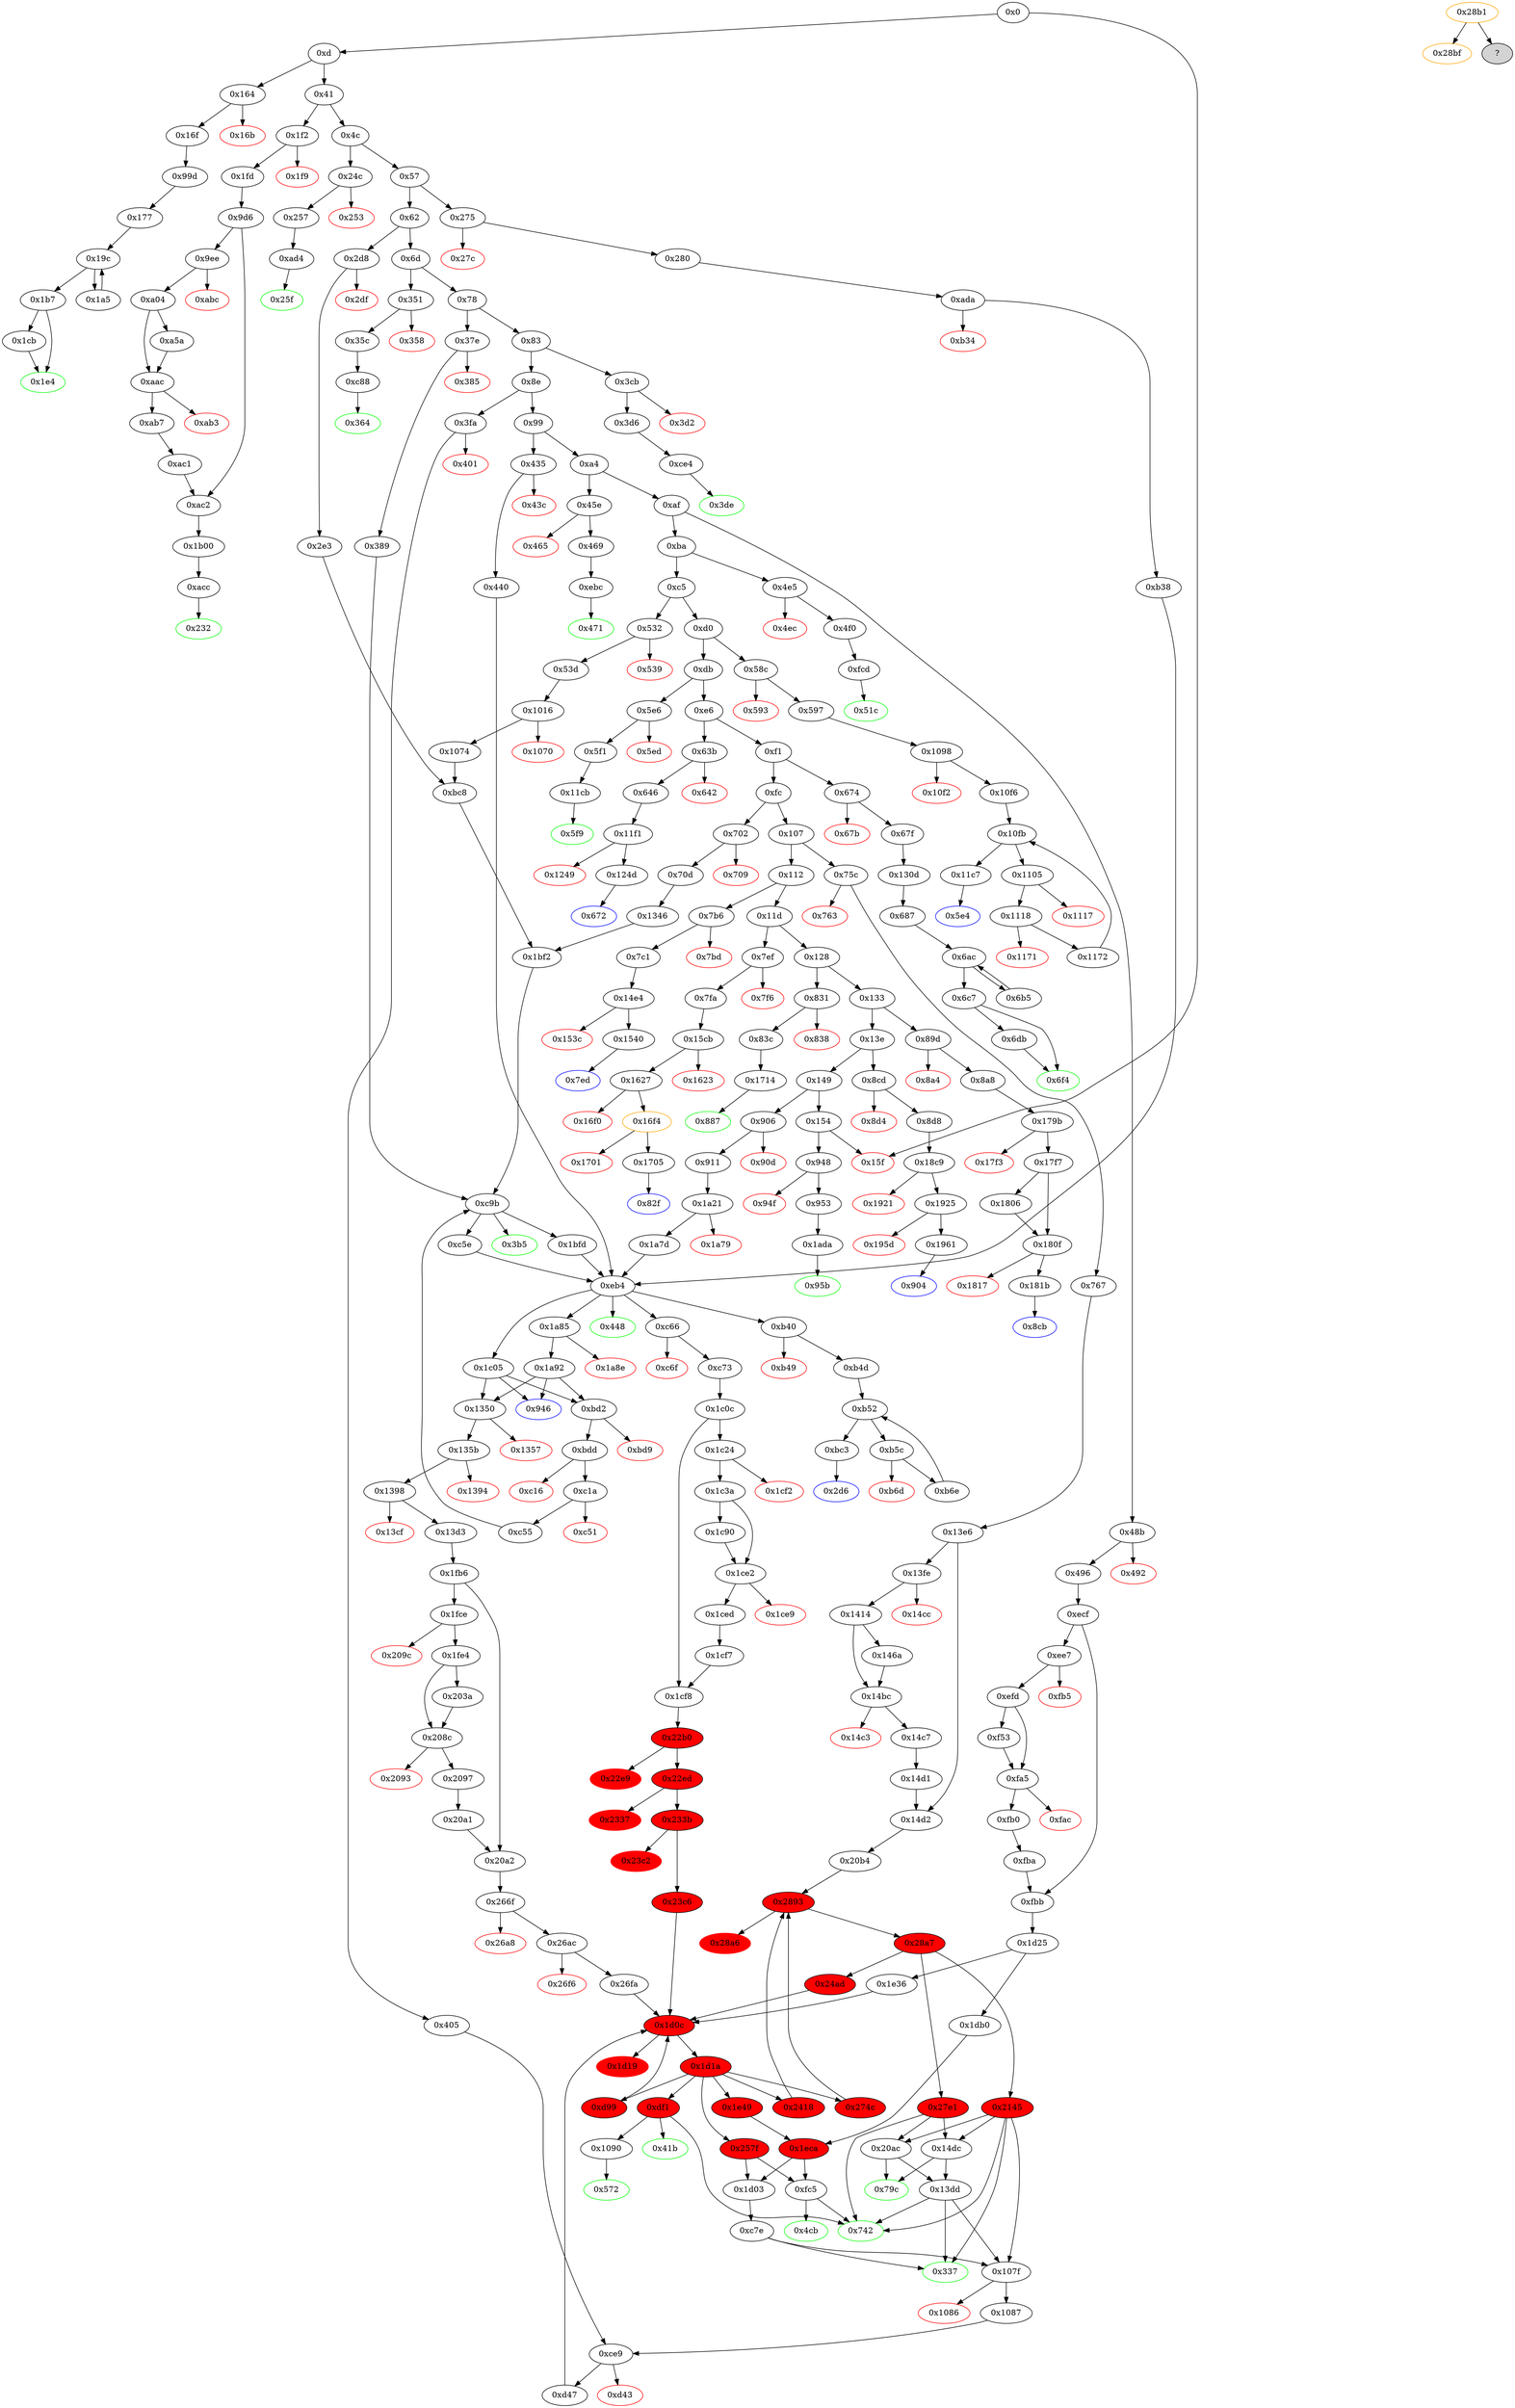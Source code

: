 strict digraph "" {
"0x14bc" [fillcolor=white, id="0x14bc", style=filled, tooltip="Block 0x14bc\n[0x14bc:0x14c2]\n---\nPredecessors: [0x1414, 0x146a]\nSuccessors: [0x14c3, 0x14c7]\n---\n0x14bc JUMPDEST\n0x14bd ISZERO\n0x14be ISZERO\n0x14bf PUSH2 0x14c7\n0x14c2 JUMPI\n---\n0x14bc: JUMPDEST \n0x14bd: V1288 = ISZERO S0\n0x14be: V1289 = ISZERO V1288\n0x14bf: V1290 = 0x14c7\n0x14c2: JUMPI 0x14c7 V1289\n---\nEntry stack: [V11, 0x79c, V553, V556, 0x0, S0]\nStack pops: 1\nStack additions: []\nExit stack: [V11, 0x79c, V553, V556, 0x0]\n\nDef sites:\nV11: {0xd.0x35}\n0x79c: {0x767.0x768}\nV553: {0x767.0x785}\nV556: {0x767.0x78e}\n0x0: {0x13e6.0x13e7}\nS0: {0x146a.0x14bb, 0x1414.0x1464}\n"];
"0x51c" [color=green, fillcolor=white, id="0x51c", style=filled, tooltip="Block 0x51c\n[0x51c:0x531]\n---\nPredecessors: [0xfcd]\nSuccessors: []\n---\n0x51c JUMPDEST\n0x51d PUSH1 0x40\n0x51f MLOAD\n0x520 DUP1\n0x521 DUP3\n0x522 DUP2\n0x523 MSTORE\n0x524 PUSH1 0x20\n0x526 ADD\n0x527 SWAP2\n0x528 POP\n0x529 POP\n0x52a PUSH1 0x40\n0x52c MLOAD\n0x52d DUP1\n0x52e SWAP2\n0x52f SUB\n0x530 SWAP1\n0x531 RETURN\n---\n0x51c: JUMPDEST \n0x51d: V383 = 0x40\n0x51f: V384 = M[0x40]\n0x523: M[V384] = V1038\n0x524: V385 = 0x20\n0x526: V386 = ADD 0x20 V384\n0x52a: V387 = 0x40\n0x52c: V388 = M[0x40]\n0x52f: V389 = SUB V386 V388\n0x531: RETURN V388 V389\n---\nEntry stack: [V11, V1038]\nStack pops: 1\nStack additions: []\nExit stack: [V11]\n\nDef sites:\nV11: {0xd.0x35}\nV1038: {0xfcd.0x100f}\n"];
"0xc55" [fillcolor=white, id="0xc55", style=filled, tooltip="Block 0xc55\n[0xc55:0xc5d]\n---\nPredecessors: [0xc1a]\nSuccessors: [0xc9b]\n---\n0xc55 JUMPDEST\n0xc56 PUSH2 0xc5e\n0xc59 DUP6\n0xc5a PUSH2 0xc9b\n0xc5d JUMP\n---\n0xc55: JUMPDEST \n0xc56: V838 = 0xc5e\n0xc5a: V839 = 0xc9b\n0xc5d: JUMP 0xc9b\n---\nEntry stack: [V11, S9, S8, S7, S6, S5, S4, S3, S2, S1, S0]\nStack pops: 5\nStack additions: [S4, S3, S2, S1, S0, 0xc5e, S4]\nExit stack: [V11, S9, S8, S7, S6, S5, S4, S3, S2, S1, S0, 0xc5e, S4]\n\nDef sites:\nV11: {0xd.0x35}\nS9: {0x53d.0x53e, 0xd.0x35}\nS8: {0x53d.0x53e, 0x53d.0x55b, 0xd.0x35}\nS7: {0x53d.0x55b, 0x53d.0x564, 0x53d.0x53e}\nS6: {0x53d.0x564, 0xd.0x35, 0x53d.0x55b, 0x1016.0x1017}\nS5: {0x2e3.0x2e4, 0xd.0x35, 0x53d.0x564, 0x1074.0x1075, 0x1016.0x1017}\nS4: {0x53d.0x55b, 0xd.0x35, 0x70d.0x70e, 0x2e3.0x301, 0x2e3.0x2e4, 0x1074.0x1075, 0x1016.0x1017}\nS3: {0x53d.0x55b, 0x2e3.0x301, 0x1074.0x1075, 0x2e3.0x320, 0x1074.0x1079, 0xd.0x35, 0x70d.0x70e, 0x70d.0x72b, 0x2e3.0x2e4}\nS2: {0x53d.0x55b, 0x53d.0x564, 0x2e3.0x320, 0x2e3.0x329, 0x1074.0x1079, 0x70d.0x70e, 0xd.0x35, 0x70d.0x72b, 0x70d.0x734, 0x2e3.0x301}\nS1: {0x53d.0x564, 0x2e3.0x329, 0x1074.0x1079, 0xbc8.0xbc9, 0x70d.0x72b, 0xd.0x35, 0x70d.0x734, 0x280.0x281, 0x2e3.0x320, 0x1346.0x1347}\nS0: {0x53d.0x55b, 0x2e3.0x301, 0x1074.0x1075, 0x2e3.0x320, 0x1074.0x1079, 0xd.0x35, 0x70d.0x70e, 0x70d.0x72b, 0x2e3.0x2e4}\n"];
"0x149" [fillcolor=white, id="0x149", style=filled, tooltip="Block 0x149\n[0x149:0x153]\n---\nPredecessors: [0x13e]\nSuccessors: [0x154, 0x906]\n---\n0x149 DUP1\n0x14a PUSH4 0xf525dcf1\n0x14f EQ\n0x150 PUSH2 0x906\n0x153 JUMPI\n---\n0x14a: V87 = 0xf525dcf1\n0x14f: V88 = EQ 0xf525dcf1 V11\n0x150: V89 = 0x906\n0x153: JUMPI 0x906 V88\n---\nEntry stack: [V11]\nStack pops: 1\nStack additions: [S0]\nExit stack: [V11]\n\nDef sites:\nV11: {0xd.0x35}\n"];
"0xc5e" [fillcolor=white, id="0xc5e", style=filled, tooltip="Block 0xc5e\n[0xc5e:0xc65]\n---\nPredecessors: [0xc9b]\nSuccessors: [0xeb4]\n---\n0xc5e JUMPDEST\n0xc5f PUSH2 0xc66\n0xc62 PUSH2 0xeb4\n0xc65 JUMP\n---\n0xc5e: JUMPDEST \n0xc5f: V840 = 0xc66\n0xc62: V841 = 0xeb4\n0xc65: JUMP 0xeb4\n---\nEntry stack: [V11, S11, S10, S9, S8, S7, S6, S5, S4, S3, S2, S1, V871]\nStack pops: 0\nStack additions: [0xc66]\nExit stack: [V11, S11, S10, S9, S8, S7, S6, S5, S4, S3, S2, S1, V871, 0xc66]\n\nDef sites:\nV11: {0xd.0x35}\nS11: {0x53d.0x53e, 0xd.0x35}\nS10: {0x53d.0x55b, 0x53d.0x53e}\nS9: {0x53d.0x564, 0x53d.0x55b, 0xd.0x35}\nS8: {0x53d.0x564, 0xd.0x35, 0x53d.0x53e, 0x1016.0x1017}\nS7: {0x53d.0x55b, 0x2e3.0x2e4, 0xd.0x35, 0x1074.0x1075, 0x1016.0x1017}\nS6: {0xd.0x35, 0x53d.0x564, 0x70d.0x70e, 0x53d.0x55b, 0x2e3.0x2e4, 0x2e3.0x301, 0x1074.0x1075}\nS5: {0x53d.0x55b, 0x2e3.0x320, 0x1074.0x1079, 0x1016.0x1017, 0x70d.0x70e, 0xd.0x35, 0x70d.0x72b, 0x2e3.0x301}\nS4: {0x53d.0x564, 0x2e3.0x2e4, 0x2e3.0x320, 0x1074.0x1075, 0x1074.0x1079, 0xd.0x35, 0x70d.0x72b, 0x70d.0x734, 0x2e3.0x329}\nS3: {0x53d.0x55b, 0x53d.0x564, 0x2e3.0x329, 0xbc8.0xbc9, 0x70d.0x70e, 0x70d.0x734, 0x2e3.0x301, 0x1346.0x1347}\nS2: {0x1346.0x1347, 0x1074.0x1079, 0xbc8.0xbc9, 0xbc8.0xbcb, 0x70d.0x72b, 0xd.0x35, 0x2e3.0x320, 0x1346.0x1349}\nS1: {0x1bf2_0x1346.0x1bf3, 0x2e3.0x2e4, 0x2e3.0x320, 0x1074.0x1075, 0x1074.0x1079, 0xd.0x35, 0x70d.0x72b, 0x1bf2_0xbc8.0x1bf3}\nV871: {0xc9b.0xcdd}\n"];
"0x838" [color=red, fillcolor=white, id="0x838", style=filled, tooltip="Block 0x838\n[0x838:0x83b]\n---\nPredecessors: [0x831]\nSuccessors: []\n---\n0x838 PUSH1 0x0\n0x83a DUP1\n0x83b REVERT\n---\n0x838: V601 = 0x0\n0x83b: REVERT 0x0 0x0\n---\nEntry stack: [V11]\nStack pops: 0\nStack additions: []\nExit stack: [V11]\n\nDef sites:\nV11: {0xd.0x35}\n"];
"0x831" [fillcolor=white, id="0x831", style=filled, tooltip="Block 0x831\n[0x831:0x837]\n---\nPredecessors: [0x128]\nSuccessors: [0x838, 0x83c]\n---\n0x831 JUMPDEST\n0x832 CALLVALUE\n0x833 ISZERO\n0x834 PUSH2 0x83c\n0x837 JUMPI\n---\n0x831: JUMPDEST \n0x832: V598 = CALLVALUE\n0x833: V599 = ISZERO V598\n0x834: V600 = 0x83c\n0x837: JUMPI 0x83c V599\n---\nEntry stack: [V11]\nStack pops: 0\nStack additions: []\nExit stack: [V11]\n\nDef sites:\nV11: {0xd.0x35}\n"];
"0xc66" [fillcolor=white, id="0xc66", style=filled, tooltip="Block 0xc66\n[0xc66:0xc6e]\n---\nPredecessors: [0xeb4]\nSuccessors: [0xc6f, 0xc73]\n---\n0xc66 JUMPDEST\n0xc67 LT\n0xc68 ISZERO\n0xc69 ISZERO\n0xc6a ISZERO\n0xc6b PUSH2 0xc73\n0xc6e JUMPI\n---\n0xc66: JUMPDEST \n0xc67: V842 = LT V957 S1\n0xc68: V843 = ISZERO V842\n0xc69: V844 = ISZERO V843\n0xc6a: V845 = ISZERO V844\n0xc6b: V846 = 0xc73\n0xc6e: JUMPI 0xc73 V845\n---\nEntry stack: [V11, S12, S11, S10, S9, S8, S7, S6, S5, S4, S3, S2, S1, V957]\nStack pops: 2\nStack additions: []\nExit stack: [V11, S12, S11, S10, S9, S8, S7, S6, S5, S4, S3, S2]\n\nDef sites:\nV11: {0xd.0x35}\nS12: {0x53d.0x53e, 0xd.0x35}\nS11: {0x53d.0x55b, 0x53d.0x53e}\nS10: {0x53d.0x564, 0x53d.0x55b}\nS9: {0xd.0x35, 0x53d.0x564, 0x1016.0x1017}\nS8: {0x2e3.0x2e4, 0xd.0x35, 0x1074.0x1075, 0x1016.0x1017}\nS7: {0x53d.0x55b, 0xd.0x35, 0x70d.0x70e, 0x2e3.0x2e4, 0x2e3.0x301, 0x1074.0x1075}\nS6: {0x70d.0x70e, 0x53d.0x55b, 0x70d.0x72b, 0x2e3.0x301, 0x2e3.0x320, 0x1074.0x1079}\nS5: {0xd.0x35, 0x53d.0x564, 0x70d.0x72b, 0x70d.0x734, 0x2e3.0x320, 0x2e3.0x329, 0x1074.0x1079}\nS4: {0xbc8.0xbc9, 0x70d.0x734, 0x53d.0x564, 0xd.0x35, 0x280.0x281, 0x2e3.0x329, 0x1346.0x1347}\nS3: {0x1346.0x1349, 0xbc8.0xbcb, 0xbc8.0xbc9, 0x911.0x912, 0x280.0x2a1, 0x1346.0x1347}\nS2: {0x1bf2_0xbc8.0x1bf3, 0x911.0x92f, 0x2e3.0x320, 0x1074.0x1079, 0x70d.0x72b, 0xd.0x35, 0x280.0x2c8, 0x1bf2_0x1346.0x1bf3}\nS1: {0xada.0xadb, 0xd.0x35, 0xc9b_0x389.0xcdd, 0xc9b_0xc55.0xcdd, 0xc9b_0x1bf2_0xbc8.0xcdd, 0xc9b_0x1bf2_0x1346.0xcdd, 0x911.0x938}\nV957: {0xeb4.0xeb7}\n"];
"0x11c7" [fillcolor=white, id="0x11c7", style=filled, tooltip="Block 0x11c7\n[0x11c7:0x11ca]\n---\nPredecessors: [0x10fb]\nSuccessors: [0x5e4]\n---\n0x11c7 JUMPDEST\n0x11c8 POP\n0x11c9 POP\n0x11ca JUMP\n---\n0x11c7: JUMPDEST \n0x11ca: JUMP 0x5e4\n---\nEntry stack: [V11, 0x5e4, V434, S0]\nStack pops: 3\nStack additions: []\nExit stack: [V11]\n\nDef sites:\nV11: {0xd.0x35}\n0x5e4: {0x597.0x598}\nV434: {0x597.0x5b8}\nS0: {0x1172.0x11bf, 0x10f6.0x10f7}\n"];
"0xb4d" [fillcolor=white, id="0xb4d", style=filled, tooltip="Block 0xb4d\n[0xb4d:0xb51]\n---\nPredecessors: [0xb40]\nSuccessors: [0xb52]\n---\n0xb4d JUMPDEST\n0xb4e PUSH1 0x0\n0xb50 SWAP1\n0xb51 POP\n---\n0xb4d: JUMPDEST \n0xb4e: V778 = 0x0\n---\nEntry stack: [V11, S11, S10, S9, S8, S7, S6, S5, S4, S3, S2, S1, S0]\nStack pops: 1\nStack additions: [0x0]\nExit stack: [V11, S11, S10, S9, S8, S7, S6, S5, S4, S3, S2, S1, 0x0]\n\nDef sites:\nV11: {0xd.0x35}\nS11: {0x53d.0x53e, 0xd.0x35}\nS10: {0x53d.0x55b, 0x53d.0x53e}\nS9: {0x53d.0x564, 0x53d.0x55b}\nS8: {0xd.0x35, 0x53d.0x564, 0x1016.0x1017}\nS7: {0x2e3.0x2e4, 0xd.0x35, 0x1074.0x1075, 0x1016.0x1017}\nS6: {0x53d.0x55b, 0xd.0x35, 0x70d.0x70e, 0x2e3.0x2e4, 0x2e3.0x301, 0x1074.0x1075}\nS5: {0x70d.0x70e, 0x53d.0x55b, 0x70d.0x72b, 0x2e3.0x301, 0x2e3.0x320, 0x1074.0x1079}\nS4: {0xd.0x35, 0x53d.0x564, 0x70d.0x72b, 0x70d.0x734, 0x2e3.0x320, 0x2e3.0x329, 0x1074.0x1079}\nS3: {0xbc8.0xbc9, 0x70d.0x734, 0x53d.0x564, 0xd.0x35, 0x280.0x281, 0x2e3.0x329, 0x1346.0x1347}\nS2: {0x1346.0x1349, 0xbc8.0xbcb, 0xbc8.0xbc9, 0x911.0x912, 0x280.0x2a1, 0x1346.0x1347}\nS1: {0x1bf2_0xbc8.0x1bf3, 0x911.0x92f, 0x2e3.0x320, 0x1074.0x1079, 0x70d.0x72b, 0xd.0x35, 0x280.0x2c8, 0x1bf2_0x1346.0x1bf3}\nS0: {0xada.0xadb, 0xd.0x35, 0xc9b_0x389.0xcdd, 0xc9b_0xc55.0xcdd, 0xc9b_0x1bf2_0xbc8.0xcdd, 0xc9b_0x1bf2_0x1346.0xcdd, 0x911.0x938}\n"];
"0xd99" [fillcolor=red, id="0xd99", style=filled, tooltip="Block 0xd99\n[0xd99:0xdf0]\n---\nPredecessors: [0x1d1a]\nSuccessors: [0x1d0c]\n---\n0xd99 JUMPDEST\n0xd9a PUSH1 0x1\n0xd9c PUSH1 0x0\n0xd9e CALLER\n0xd9f PUSH20 0xffffffffffffffffffffffffffffffffffffffff\n0xdb4 AND\n0xdb5 PUSH20 0xffffffffffffffffffffffffffffffffffffffff\n0xdca AND\n0xdcb DUP2\n0xdcc MSTORE\n0xdcd PUSH1 0x20\n0xdcf ADD\n0xdd0 SWAP1\n0xdd1 DUP2\n0xdd2 MSTORE\n0xdd3 PUSH1 0x20\n0xdd5 ADD\n0xdd6 PUSH1 0x0\n0xdd8 SHA3\n0xdd9 DUP2\n0xdda SWAP1\n0xddb SSTORE\n0xddc POP\n0xddd PUSH2 0xdf1\n0xde0 DUP3\n0xde1 PUSH1 0x0\n0xde3 SLOAD\n0xde4 PUSH2 0x1d0c\n0xde7 SWAP1\n0xde8 SWAP2\n0xde9 SWAP1\n0xdea PUSH4 0xffffffff\n0xdef AND\n0xdf0 JUMP\n---\n0xd99: JUMPDEST \n0xd9a: V910 = 0x1\n0xd9c: V911 = 0x0\n0xd9e: V912 = CALLER\n0xd9f: V913 = 0xffffffffffffffffffffffffffffffffffffffff\n0xdb4: V914 = AND 0xffffffffffffffffffffffffffffffffffffffff V912\n0xdb5: V915 = 0xffffffffffffffffffffffffffffffffffffffff\n0xdca: V916 = AND 0xffffffffffffffffffffffffffffffffffffffff V914\n0xdcc: M[0x0] = V916\n0xdcd: V917 = 0x20\n0xdcf: V918 = ADD 0x20 0x0\n0xdd2: M[0x20] = 0x1\n0xdd3: V919 = 0x20\n0xdd5: V920 = ADD 0x20 0x20\n0xdd6: V921 = 0x0\n0xdd8: V922 = SHA3 0x0 0x40\n0xddb: S[V922] = V1740\n0xddd: V923 = 0xdf1\n0xde1: V924 = 0x0\n0xde3: V925 = S[0x0]\n0xde4: V926 = 0x1d0c\n0xdea: V927 = 0xffffffff\n0xdef: V928 = AND 0xffffffff 0x1d0c\n0xdf0: JUMP 0x1d0c\n---\nEntry stack: [V11, 0x572, S19, S18, S17, S16, S15, S14, S13, S12, S11, S10, S9, S8, S7, S6, S5, S4, S3, S2, S1, V1740]\nStack pops: 3\nStack additions: [S2, S1, 0xdf1, V925, S2]\nExit stack: [V11, 0x572, S19, S18, S17, S16, S15, S14, S13, S12, S11, S10, S9, S8, S7, S6, S5, S4, S3, S2, S1, 0xdf1, V925, S2]\n\nDef sites:\nV11: {0xd.0x35}\n0x572: {0x53d.0x53e}\nS19: {0xd.0x35, 0x53d.0x55b}\nS18: {0x53d.0x53e, 0x53d.0x564}\nS17: {0x53d.0x55b, 0xd.0x35, 0x1016.0x1017}\nS16: {0x53d.0x564, 0x2e3.0x2e4, 0xd.0x35, 0x1074.0x1075}\nS15: {0x70d.0x70e, 0x2e3.0x301, 0xd.0x35, 0x53d.0x55b, 0x1016.0x1017}\nS14: {0x70d.0x72b, 0xd.0x35, 0x2e3.0x320, 0x2e3.0x2e4, 0x1074.0x1079, 0x1074.0x1075}\nS13: {0x53d.0x564, 0x70d.0x734, 0x70d.0x70e, 0x53d.0x55b, 0x2e3.0x329, 0x2e3.0x301}\nS12: {0xbc8.0xbc9, 0x2e3.0x320, 0x70d.0x72b, 0x1074.0x1079, 0x1346.0x1347}\nS11: {0x70d.0x72b, 0x70d.0x734, 0x53d.0x564, 0x2e3.0x320, 0x2e3.0x329, 0x1074.0x1079}\nS10: {0xbc8.0xbc9, 0xc73.0xc74, 0xd.0x35, 0x1346.0x1347}\nS9: {0x53d.0x55b, 0x2e3.0x320, 0x1074.0x1079, 0x496.0x497, 0xd.0x35, 0x70d.0x70e, 0x70d.0x72b, 0x2e3.0x301}\nS8: {0x13d3.0x13d4, 0x53d.0x53e, 0xd.0x35, 0x70d.0x72b, 0x2e3.0x320, 0x1074.0x1079, 0x496.0x4b4}\nS7: {0x53d.0x55b, 0x53d.0x53e, 0x53d.0x564, 0x2e3.0x320, 0x1074.0x1079, 0x496.0x4bd, 0x70d.0x734, 0x70d.0x72b, 0x2e3.0x329}\nS6: {0x53d.0x55b, 0x53d.0x564, 0x1c0c.0x1c0d, 0xecf.0xed0, 0x70d.0x734, 0x2e3.0x329}\nS5: {0xfbb.0xfbc, 0x53d.0x564, 0xd.0x35, 0x1fb6.0x1fb7, 0x1cf8_0x1c0c.0x1cf9, 0x1cf8_0x1cf7.0x1cf9, 0x1016.0x1017}\nS4: {0x53d.0x55b, 0x2e3.0x301, 0x1074.0x1075, 0x496.0x4b4, 0x1016.0x1017, 0xd.0x35, 0x70d.0x70e, 0x20a2_0x1fb6.0x20a3, 0x20a2_0x20a1.0x20a3, 0x2e3.0x2e4}\nS3: {0x70d.0x72b, 0x2e3.0x320, 0x405.0x406, 0x1074.0x1079, 0x1087.0x1088, 0x496.0x4bd}\nS2: {0x53d.0x564, 0xd.0x35, 0x70d.0x734, 0x2e3.0x329, 0x405.0x40d, 0x1d25.0x1d26, 0x1016.0x1017}\nS1: {0x266f_0x20a1.0x2670, 0xce9_0x405.0xcea, 0xce9_0x1087.0xcea, 0x266f_0x1fb6.0x2670, 0x1d25.0x1da5, 0x22b0_0x1c0c.0x22b1, 0x22b0_0x1cf7.0x22b1}\nV1740: {0x1d1a.0x1d1d}\n"];
"0x1c05" [fillcolor=white, id="0x1c05", style=filled, tooltip="Block 0x1c05\n[0x1c05:0x1c0b]\n---\nPredecessors: [0xeb4]\nSuccessors: [0x946, 0xbd2, 0x1350]\n---\n0x1c05 JUMPDEST\n0x1c06 LT\n0x1c07 ISZERO\n0x1c08 SWAP1\n0x1c09 POP\n0x1c0a SWAP1\n0x1c0b JUMP\n---\n0x1c05: JUMPDEST \n0x1c06: V1673 = LT V957 S1\n0x1c07: V1674 = ISZERO V1673\n0x1c0b: JUMP S3\n---\nEntry stack: [V11, S12, S11, S10, S9, S8, S7, S6, S5, S4, S3, S2, S1, V957]\nStack pops: 4\nStack additions: [V1674]\nExit stack: [V11, S12, S11, S10, S9, S8, S7, S6, S5, S4, V1674]\n\nDef sites:\nV11: {0xd.0x35}\nS12: {0x53d.0x53e, 0xd.0x35}\nS11: {0x53d.0x55b, 0x53d.0x53e}\nS10: {0x53d.0x55b, 0xd.0x35, 0x53d.0x564}\nS9: {0x53d.0x53e, 0xd.0x35, 0x53d.0x564, 0x1016.0x1017}\nS8: {0x2e3.0x2e4, 0xd.0x35, 0x53d.0x55b, 0x1074.0x1075, 0x1016.0x1017}\nS7: {0x53d.0x564, 0x53d.0x55b, 0xd.0x35, 0x70d.0x70e, 0x2e3.0x301, 0x2e3.0x2e4, 0x1074.0x1075}\nS6: {0x53d.0x55b, 0x2e3.0x320, 0x1074.0x1079, 0x1016.0x1017, 0x70d.0x70e, 0xd.0x35, 0x70d.0x72b, 0x2e3.0x301}\nS5: {0x53d.0x564, 0x2e3.0x320, 0x1074.0x1075, 0x1074.0x1079, 0x2e3.0x329, 0xd.0x35, 0x70d.0x72b, 0x70d.0x734, 0x2e3.0x2e4}\nS4: {0x53d.0x55b, 0x53d.0x564, 0x2e3.0x301, 0xbc8.0xbc9, 0x70d.0x70e, 0x70d.0x734, 0xd.0x35, 0x280.0x281, 0x2e3.0x329, 0x1346.0x1347}\nS3: {0x1346.0x1349, 0x911.0x912, 0x1074.0x1079, 0xbc8.0xbc9, 0xbc8.0xbcb, 0x70d.0x72b, 0xd.0x35, 0x280.0x2a1, 0x2e3.0x320, 0x1346.0x1347}\nS2: {0x1bf2_0xbc8.0x1bf3, 0x911.0x92f, 0x2e3.0x2e4, 0x2e3.0x320, 0x1074.0x1075, 0x1074.0x1079, 0xd.0x35, 0x70d.0x72b, 0x280.0x2c8, 0x1bf2_0x1346.0x1bf3}\nS1: {0x911.0x938, 0xada.0xadb, 0xd.0x35, 0xc9b.0xcdd}\nV957: {0xeb4.0xeb7}\n"];
"0x82f" [color=blue, fillcolor=white, id="0x82f", style=filled, tooltip="Block 0x82f\n[0x82f:0x830]\n---\nPredecessors: [0x1705]\nSuccessors: []\n---\n0x82f JUMPDEST\n0x830 STOP\n---\n0x82f: JUMPDEST \n0x830: STOP \n---\nEntry stack: [V11]\nStack pops: 0\nStack additions: []\nExit stack: [V11]\n\nDef sites:\nV11: {0xd.0x35}\n"];
"0x274c" [fillcolor=red, id="0x274c", style=filled, tooltip="Block 0x274c\n[0x274c:0x27e0]\n---\nPredecessors: [0x1d1a]\nSuccessors: [0x2893]\n---\n0x274c JUMPDEST\n0x274d PUSH1 0x1\n0x274f PUSH1 0x0\n0x2751 CALLER\n0x2752 PUSH20 0xffffffffffffffffffffffffffffffffffffffff\n0x2767 AND\n0x2768 PUSH20 0xffffffffffffffffffffffffffffffffffffffff\n0x277d AND\n0x277e DUP2\n0x277f MSTORE\n0x2780 PUSH1 0x20\n0x2782 ADD\n0x2783 SWAP1\n0x2784 DUP2\n0x2785 MSTORE\n0x2786 PUSH1 0x20\n0x2788 ADD\n0x2789 PUSH1 0x0\n0x278b SHA3\n0x278c DUP2\n0x278d SWAP1\n0x278e SSTORE\n0x278f POP\n0x2790 PUSH2 0x27e1\n0x2793 DUP3\n0x2794 PUSH1 0x1\n0x2796 PUSH1 0x0\n0x2798 DUP7\n0x2799 PUSH20 0xffffffffffffffffffffffffffffffffffffffff\n0x27ae AND\n0x27af PUSH20 0xffffffffffffffffffffffffffffffffffffffff\n0x27c4 AND\n0x27c5 DUP2\n0x27c6 MSTORE\n0x27c7 PUSH1 0x20\n0x27c9 ADD\n0x27ca SWAP1\n0x27cb DUP2\n0x27cc MSTORE\n0x27cd PUSH1 0x20\n0x27cf ADD\n0x27d0 PUSH1 0x0\n0x27d2 SHA3\n0x27d3 SLOAD\n0x27d4 PUSH2 0x2893\n0x27d7 SWAP1\n0x27d8 SWAP2\n0x27d9 SWAP1\n0x27da PUSH4 0xffffffff\n0x27df AND\n0x27e0 JUMP\n---\n0x274c: JUMPDEST \n0x274d: V2249 = 0x1\n0x274f: V2250 = 0x0\n0x2751: V2251 = CALLER\n0x2752: V2252 = 0xffffffffffffffffffffffffffffffffffffffff\n0x2767: V2253 = AND 0xffffffffffffffffffffffffffffffffffffffff V2251\n0x2768: V2254 = 0xffffffffffffffffffffffffffffffffffffffff\n0x277d: V2255 = AND 0xffffffffffffffffffffffffffffffffffffffff V2253\n0x277f: M[0x0] = V2255\n0x2780: V2256 = 0x20\n0x2782: V2257 = ADD 0x20 0x0\n0x2785: M[0x20] = 0x1\n0x2786: V2258 = 0x20\n0x2788: V2259 = ADD 0x20 0x20\n0x2789: V2260 = 0x0\n0x278b: V2261 = SHA3 0x0 0x40\n0x278e: S[V2261] = V1740\n0x2790: V2262 = 0x27e1\n0x2794: V2263 = 0x1\n0x2796: V2264 = 0x0\n0x2799: V2265 = 0xffffffffffffffffffffffffffffffffffffffff\n0x27ae: V2266 = AND 0xffffffffffffffffffffffffffffffffffffffff S3\n0x27af: V2267 = 0xffffffffffffffffffffffffffffffffffffffff\n0x27c4: V2268 = AND 0xffffffffffffffffffffffffffffffffffffffff V2266\n0x27c6: M[0x0] = V2268\n0x27c7: V2269 = 0x20\n0x27c9: V2270 = ADD 0x20 0x0\n0x27cc: M[0x20] = 0x1\n0x27cd: V2271 = 0x20\n0x27cf: V2272 = ADD 0x20 0x20\n0x27d0: V2273 = 0x0\n0x27d2: V2274 = SHA3 0x0 0x40\n0x27d3: V2275 = S[V2274]\n0x27d4: V2276 = 0x2893\n0x27da: V2277 = 0xffffffff\n0x27df: V2278 = AND 0xffffffff 0x2893\n0x27e0: JUMP 0x2893\n---\nEntry stack: [V11, 0x572, S19, S18, S17, S16, S15, S14, S13, S12, S11, S10, S9, S8, S7, S6, S5, S4, S3, S2, S1, V1740]\nStack pops: 4\nStack additions: [S3, S2, S1, 0x27e1, V2275, S2]\nExit stack: [V11, 0x572, S19, S18, S17, S16, S15, S14, S13, S12, S11, S10, S9, S8, S7, S6, S5, S4, S3, S2, S1, 0x27e1, V2275, S2]\n\nDef sites:\nV11: {0xd.0x35}\n0x572: {0x53d.0x53e}\nS19: {0xd.0x35, 0x53d.0x55b}\nS18: {0x53d.0x53e, 0x53d.0x564}\nS17: {0x53d.0x55b, 0xd.0x35, 0x1016.0x1017}\nS16: {0x53d.0x564, 0x2e3.0x2e4, 0xd.0x35, 0x1074.0x1075}\nS15: {0x70d.0x70e, 0x2e3.0x301, 0xd.0x35, 0x53d.0x55b, 0x1016.0x1017}\nS14: {0x70d.0x72b, 0xd.0x35, 0x2e3.0x320, 0x2e3.0x2e4, 0x1074.0x1079, 0x1074.0x1075}\nS13: {0x53d.0x564, 0x70d.0x734, 0x70d.0x70e, 0x53d.0x55b, 0x2e3.0x329, 0x2e3.0x301}\nS12: {0xbc8.0xbc9, 0x2e3.0x320, 0x70d.0x72b, 0x1074.0x1079, 0x1346.0x1347}\nS11: {0x70d.0x72b, 0x70d.0x734, 0x53d.0x564, 0x2e3.0x320, 0x2e3.0x329, 0x1074.0x1079}\nS10: {0xbc8.0xbc9, 0xc73.0xc74, 0xd.0x35, 0x1346.0x1347}\nS9: {0x53d.0x55b, 0x2e3.0x320, 0x1074.0x1079, 0x496.0x497, 0xd.0x35, 0x70d.0x70e, 0x70d.0x72b, 0x2e3.0x301}\nS8: {0x13d3.0x13d4, 0x53d.0x53e, 0xd.0x35, 0x70d.0x72b, 0x2e3.0x320, 0x1074.0x1079, 0x496.0x4b4}\nS7: {0x53d.0x55b, 0x53d.0x53e, 0x53d.0x564, 0x2e3.0x320, 0x1074.0x1079, 0x496.0x4bd, 0x70d.0x734, 0x70d.0x72b, 0x2e3.0x329}\nS6: {0x53d.0x55b, 0x53d.0x564, 0x1c0c.0x1c0d, 0xecf.0xed0, 0x70d.0x734, 0x2e3.0x329}\nS5: {0xfbb.0xfbc, 0x53d.0x564, 0xd.0x35, 0x1fb6.0x1fb7, 0x1cf8_0x1c0c.0x1cf9, 0x1cf8_0x1cf7.0x1cf9, 0x1016.0x1017}\nS4: {0x53d.0x55b, 0x2e3.0x301, 0x1074.0x1075, 0x496.0x4b4, 0x1016.0x1017, 0xd.0x35, 0x70d.0x70e, 0x20a2_0x1fb6.0x20a3, 0x20a2_0x20a1.0x20a3, 0x2e3.0x2e4}\nS3: {0x70d.0x72b, 0x2e3.0x320, 0x405.0x406, 0x1074.0x1079, 0x1087.0x1088, 0x496.0x4bd}\nS2: {0x53d.0x564, 0xd.0x35, 0x70d.0x734, 0x2e3.0x329, 0x405.0x40d, 0x1d25.0x1d26, 0x1016.0x1017}\nS1: {0x266f_0x20a1.0x2670, 0xce9_0x405.0xcea, 0xce9_0x1087.0xcea, 0x266f_0x1fb6.0x2670, 0x1d25.0x1da5, 0x22b0_0x1c0c.0x22b1, 0x22b0_0x1cf7.0x22b1}\nV1740: {0x1d1a.0x1d1d}\n"];
"0x465" [color=red, fillcolor=white, id="0x465", style=filled, tooltip="Block 0x465\n[0x465:0x468]\n---\nPredecessors: [0x45e]\nSuccessors: []\n---\n0x465 PUSH1 0x0\n0x467 DUP1\n0x468 REVERT\n---\n0x465: V331 = 0x0\n0x468: REVERT 0x0 0x0\n---\nEntry stack: [V11]\nStack pops: 0\nStack additions: []\nExit stack: [V11]\n\nDef sites:\nV11: {0xd.0x35}\n"];
"0x1414" [fillcolor=white, id="0x1414", style=filled, tooltip="Block 0x1414\n[0x1414:0x1469]\n---\nPredecessors: [0x13fe]\nSuccessors: [0x146a, 0x14bc]\n---\n0x1414 PUSH1 0x4\n0x1416 PUSH1 0x0\n0x1418 SWAP1\n0x1419 SLOAD\n0x141a SWAP1\n0x141b PUSH2 0x100\n0x141e EXP\n0x141f SWAP1\n0x1420 DIV\n0x1421 PUSH20 0xffffffffffffffffffffffffffffffffffffffff\n0x1436 AND\n0x1437 PUSH20 0xffffffffffffffffffffffffffffffffffffffff\n0x144c AND\n0x144d CALLER\n0x144e PUSH20 0xffffffffffffffffffffffffffffffffffffffff\n0x1463 AND\n0x1464 EQ\n0x1465 DUP1\n0x1466 PUSH2 0x14bc\n0x1469 JUMPI\n---\n0x1414: V1259 = 0x4\n0x1416: V1260 = 0x0\n0x1419: V1261 = S[0x4]\n0x141b: V1262 = 0x100\n0x141e: V1263 = EXP 0x100 0x0\n0x1420: V1264 = DIV V1261 0x1\n0x1421: V1265 = 0xffffffffffffffffffffffffffffffffffffffff\n0x1436: V1266 = AND 0xffffffffffffffffffffffffffffffffffffffff V1264\n0x1437: V1267 = 0xffffffffffffffffffffffffffffffffffffffff\n0x144c: V1268 = AND 0xffffffffffffffffffffffffffffffffffffffff V1266\n0x144d: V1269 = CALLER\n0x144e: V1270 = 0xffffffffffffffffffffffffffffffffffffffff\n0x1463: V1271 = AND 0xffffffffffffffffffffffffffffffffffffffff V1269\n0x1464: V1272 = EQ V1271 V1268\n0x1466: V1273 = 0x14bc\n0x1469: JUMPI 0x14bc V1272\n---\nEntry stack: [V11, 0x79c, V553, V556, 0x0]\nStack pops: 0\nStack additions: [V1272]\nExit stack: [V11, 0x79c, V553, V556, 0x0, V1272]\n\nDef sites:\nV11: {0xd.0x35}\n0x79c: {0x767.0x768}\nV553: {0x767.0x785}\nV556: {0x767.0x78e}\n0x0: {0x13e6.0x13e7}\n"];
"0x2093" [color=red, fillcolor=white, id="0x2093", style=filled, tooltip="Block 0x2093\n[0x2093:0x2096]\n---\nPredecessors: [0x208c]\nSuccessors: []\n---\n0x2093 PUSH1 0x0\n0x2095 DUP1\n0x2096 REVERT\n---\n0x2093: V1917 = 0x0\n0x2096: REVERT 0x0 0x0\n---\nEntry stack: [V11, S13, S12, S11, S10, S9, S8, S7, S6, S5, S4, 0x13dd, S2, S1, 0x0]\nStack pops: 0\nStack additions: []\nExit stack: [V11, S13, S12, S11, S10, S9, S8, S7, S6, S5, S4, 0x13dd, S2, S1, 0x0]\n\nDef sites:\nV11: {0xd.0x35}\nS13: {0x53d.0x53e, 0xd.0x35}\nS12: {0x53d.0x55b, 0xd.0x35, 0x53d.0x53e}\nS11: {0x53d.0x53e, 0x53d.0x564, 0x53d.0x55b}\nS10: {0x53d.0x55b, 0xd.0x35, 0x53d.0x564, 0x1016.0x1017}\nS9: {0x2e3.0x2e4, 0xd.0x35, 0x53d.0x564, 0x1074.0x1075, 0x1016.0x1017}\nS8: {0x53d.0x55b, 0xd.0x35, 0x70d.0x70e, 0x2e3.0x2e4, 0x2e3.0x301, 0x1074.0x1075, 0x1016.0x1017}\nS7: {0x53d.0x55b, 0x2e3.0x301, 0x1074.0x1075, 0x2e3.0x320, 0x1074.0x1079, 0xd.0x35, 0x70d.0x70e, 0x70d.0x72b, 0x2e3.0x2e4}\nS6: {0x53d.0x55b, 0x53d.0x564, 0x2e3.0x320, 0x2e3.0x329, 0x1074.0x1079, 0x70d.0x70e, 0xd.0x35, 0x70d.0x72b, 0x70d.0x734, 0x2e3.0x301}\nS5: {0x53d.0x564, 0x2e3.0x329, 0x1074.0x1079, 0xbc8.0xbc9, 0x70d.0x72b, 0xd.0x35, 0x70d.0x734, 0x280.0x281, 0x2e3.0x320, 0x1346.0x1347}\nS4: {0x53d.0x55b, 0x2e3.0x301, 0x1074.0x1075, 0x2e3.0x320, 0x1074.0x1079, 0xd.0x35, 0x70d.0x70e, 0x70d.0x72b, 0x2e3.0x2e4}\n0x13dd: {0x13d3.0x13d4}\nS2: {0x53d.0x55b, 0x2e3.0x301, 0x1074.0x1075, 0x2e3.0x320, 0x1074.0x1079, 0xd.0x35, 0x70d.0x70e, 0x70d.0x72b, 0x2e3.0x2e4}\nS1: {0x53d.0x55b, 0x53d.0x564, 0x2e3.0x320, 0x2e3.0x329, 0x1074.0x1079, 0x70d.0x70e, 0xd.0x35, 0x70d.0x72b, 0x70d.0x734, 0x2e3.0x301}\n0x0: {0x1fb6.0x1fb7}\n"];
"0x2df" [color=red, fillcolor=white, id="0x2df", style=filled, tooltip="Block 0x2df\n[0x2df:0x2e2]\n---\nPredecessors: [0x2d8]\nSuccessors: []\n---\n0x2df PUSH1 0x0\n0x2e1 DUP1\n0x2e2 REVERT\n---\n0x2df: V213 = 0x0\n0x2e2: REVERT 0x0 0x0\n---\nEntry stack: [V11]\nStack pops: 0\nStack additions: []\nExit stack: [V11]\n\nDef sites:\nV11: {0xd.0x35}\n"];
"0x469" [fillcolor=white, id="0x469", style=filled, tooltip="Block 0x469\n[0x469:0x470]\n---\nPredecessors: [0x45e]\nSuccessors: [0xebc]\n---\n0x469 JUMPDEST\n0x46a PUSH2 0x471\n0x46d PUSH2 0xebc\n0x470 JUMP\n---\n0x469: JUMPDEST \n0x46a: V332 = 0x471\n0x46d: V333 = 0xebc\n0x470: JUMP 0xebc\n---\nEntry stack: [V11]\nStack pops: 0\nStack additions: [0x471]\nExit stack: [V11, 0x471]\n\nDef sites:\nV11: {0xd.0x35}\n"];
"0xfcd" [fillcolor=white, id="0xfcd", style=filled, tooltip="Block 0xfcd\n[0xfcd:0x1015]\n---\nPredecessors: [0x4f0]\nSuccessors: [0x51c]\n---\n0xfcd JUMPDEST\n0xfce PUSH1 0x0\n0xfd0 PUSH1 0x1\n0xfd2 PUSH1 0x0\n0xfd4 DUP4\n0xfd5 PUSH20 0xffffffffffffffffffffffffffffffffffffffff\n0xfea AND\n0xfeb PUSH20 0xffffffffffffffffffffffffffffffffffffffff\n0x1000 AND\n0x1001 DUP2\n0x1002 MSTORE\n0x1003 PUSH1 0x20\n0x1005 ADD\n0x1006 SWAP1\n0x1007 DUP2\n0x1008 MSTORE\n0x1009 PUSH1 0x20\n0x100b ADD\n0x100c PUSH1 0x0\n0x100e SHA3\n0x100f SLOAD\n0x1010 SWAP1\n0x1011 POP\n0x1012 SWAP2\n0x1013 SWAP1\n0x1014 POP\n0x1015 JUMP\n---\n0xfcd: JUMPDEST \n0xfce: V1025 = 0x0\n0xfd0: V1026 = 0x1\n0xfd2: V1027 = 0x0\n0xfd5: V1028 = 0xffffffffffffffffffffffffffffffffffffffff\n0xfea: V1029 = AND 0xffffffffffffffffffffffffffffffffffffffff V379\n0xfeb: V1030 = 0xffffffffffffffffffffffffffffffffffffffff\n0x1000: V1031 = AND 0xffffffffffffffffffffffffffffffffffffffff V1029\n0x1002: M[0x0] = V1031\n0x1003: V1032 = 0x20\n0x1005: V1033 = ADD 0x20 0x0\n0x1008: M[0x20] = 0x1\n0x1009: V1034 = 0x20\n0x100b: V1035 = ADD 0x20 0x20\n0x100c: V1036 = 0x0\n0x100e: V1037 = SHA3 0x0 0x40\n0x100f: V1038 = S[V1037]\n0x1015: JUMP 0x51c\n---\nEntry stack: [V11, 0x51c, V379]\nStack pops: 2\nStack additions: [V1038]\nExit stack: [V11, V1038]\n\nDef sites:\nV11: {0xd.0x35}\n0x51c: {0x4f0.0x4f1}\nV379: {0x4f0.0x50e}\n"];
"0x401" [color=red, fillcolor=white, id="0x401", style=filled, tooltip="Block 0x401\n[0x401:0x404]\n---\nPredecessors: [0x3fa]\nSuccessors: []\n---\n0x401 PUSH1 0x0\n0x403 DUP1\n0x404 REVERT\n---\n0x401: V297 = 0x0\n0x404: REVERT 0x0 0x0\n---\nEntry stack: [V11]\nStack pops: 0\nStack additions: []\nExit stack: [V11]\n\nDef sites:\nV11: {0xd.0x35}\n"];
"0xecf" [fillcolor=white, id="0xecf", style=filled, tooltip="Block 0xecf\n[0xecf:0xee6]\n---\nPredecessors: [0x496]\nSuccessors: [0xee7, 0xfbb]\n---\n0xecf JUMPDEST\n0xed0 PUSH1 0x0\n0xed2 PUSH1 0x3\n0xed4 PUSH1 0x14\n0xed6 SWAP1\n0xed7 SLOAD\n0xed8 SWAP1\n0xed9 PUSH2 0x100\n0xedc EXP\n0xedd SWAP1\n0xede DIV\n0xedf PUSH1 0xff\n0xee1 AND\n0xee2 ISZERO\n0xee3 PUSH2 0xfbb\n0xee6 JUMPI\n---\n0xecf: JUMPDEST \n0xed0: V966 = 0x0\n0xed2: V967 = 0x3\n0xed4: V968 = 0x14\n0xed7: V969 = S[0x3]\n0xed9: V970 = 0x100\n0xedc: V971 = EXP 0x100 0x14\n0xede: V972 = DIV V969 0x10000000000000000000000000000000000000000\n0xedf: V973 = 0xff\n0xee1: V974 = AND 0xff V972\n0xee2: V975 = ISZERO V974\n0xee3: V976 = 0xfbb\n0xee6: JUMPI 0xfbb V975\n---\nEntry stack: [V11, 0x4cb, V353, V356]\nStack pops: 0\nStack additions: [0x0]\nExit stack: [V11, 0x4cb, V353, V356, 0x0]\n\nDef sites:\nV11: {0xd.0x35}\n0x4cb: {0x496.0x497}\nV353: {0x496.0x4b4}\nV356: {0x496.0x4bd}\n"];
"0x83" [fillcolor=white, id="0x83", style=filled, tooltip="Block 0x83\n[0x83:0x8d]\n---\nPredecessors: [0x78]\nSuccessors: [0x8e, 0x3cb]\n---\n0x83 DUP1\n0x84 PUSH4 0x313ce567\n0x89 EQ\n0x8a PUSH2 0x3cb\n0x8d JUMPI\n---\n0x84: V33 = 0x313ce567\n0x89: V34 = EQ 0x313ce567 V11\n0x8a: V35 = 0x3cb\n0x8d: JUMPI 0x3cb V34\n---\nEntry stack: [V11]\nStack pops: 1\nStack additions: [S0]\nExit stack: [V11]\n\nDef sites:\nV11: {0xd.0x35}\n"];
"0xfb0" [fillcolor=white, id="0xfb0", style=filled, tooltip="Block 0xfb0\n[0xfb0:0xfb4]\n---\nPredecessors: [0xfa5]\nSuccessors: [0xfba]\n---\n0xfb0 JUMPDEST\n0xfb1 PUSH2 0xfba\n0xfb4 JUMP\n---\n0xfb0: JUMPDEST \n0xfb1: V1021 = 0xfba\n0xfb4: JUMP 0xfba\n---\nEntry stack: [V11, 0x4cb, V353, V356, 0x0]\nStack pops: 0\nStack additions: []\nExit stack: [V11, 0x4cb, V353, V356, 0x0]\n\nDef sites:\nV11: {0xd.0x35}\n0x4cb: {0x496.0x497}\nV353: {0x496.0x4b4}\nV356: {0x496.0x4bd}\n0x0: {0xecf.0xed0}\n"];
"0xab3" [color=red, fillcolor=white, id="0xab3", style=filled, tooltip="Block 0xab3\n[0xab3:0xab6]\n---\nPredecessors: [0xaac]\nSuccessors: []\n---\n0xab3 PUSH1 0x0\n0xab5 DUP1\n0xab6 REVERT\n---\n0xab3: V745 = 0x0\n0xab6: REVERT 0x0 0x0\n---\nEntry stack: [V11, 0x232, V149, V152, 0x0]\nStack pops: 0\nStack additions: []\nExit stack: [V11, 0x232, V149, V152, 0x0]\n\nDef sites:\nV11: {0xd.0x35}\n0x232: {0x1fd.0x1fe}\nV149: {0x1fd.0x21b}\nV152: {0x1fd.0x224}\n0x0: {0x9d6.0x9d7}\n"];
"0x24ad" [fillcolor=red, id="0x24ad", style=filled, tooltip="Block 0x24ad\n[0x24ad:0x257e]\n---\nPredecessors: [0x28a7]\nSuccessors: [0x1d0c]\n---\n0x24ad JUMPDEST\n0x24ae PUSH1 0x1\n0x24b0 PUSH1 0x0\n0x24b2 DUP6\n0x24b3 PUSH20 0xffffffffffffffffffffffffffffffffffffffff\n0x24c8 AND\n0x24c9 PUSH20 0xffffffffffffffffffffffffffffffffffffffff\n0x24de AND\n0x24df DUP2\n0x24e0 MSTORE\n0x24e1 PUSH1 0x20\n0x24e3 ADD\n0x24e4 SWAP1\n0x24e5 DUP2\n0x24e6 MSTORE\n0x24e7 PUSH1 0x20\n0x24e9 ADD\n0x24ea PUSH1 0x0\n0x24ec SHA3\n0x24ed DUP2\n0x24ee SWAP1\n0x24ef SSTORE\n0x24f0 POP\n0x24f1 PUSH2 0x257f\n0x24f4 DUP3\n0x24f5 PUSH1 0x2\n0x24f7 PUSH1 0x0\n0x24f9 DUP8\n0x24fa PUSH20 0xffffffffffffffffffffffffffffffffffffffff\n0x250f AND\n0x2510 PUSH20 0xffffffffffffffffffffffffffffffffffffffff\n0x2525 AND\n0x2526 DUP2\n0x2527 MSTORE\n0x2528 PUSH1 0x20\n0x252a ADD\n0x252b SWAP1\n0x252c DUP2\n0x252d MSTORE\n0x252e PUSH1 0x20\n0x2530 ADD\n0x2531 PUSH1 0x0\n0x2533 SHA3\n0x2534 PUSH1 0x0\n0x2536 CALLER\n0x2537 PUSH20 0xffffffffffffffffffffffffffffffffffffffff\n0x254c AND\n0x254d PUSH20 0xffffffffffffffffffffffffffffffffffffffff\n0x2562 AND\n0x2563 DUP2\n0x2564 MSTORE\n0x2565 PUSH1 0x20\n0x2567 ADD\n0x2568 SWAP1\n0x2569 DUP2\n0x256a MSTORE\n0x256b PUSH1 0x20\n0x256d ADD\n0x256e PUSH1 0x0\n0x2570 SHA3\n0x2571 SLOAD\n0x2572 PUSH2 0x1d0c\n0x2575 SWAP1\n0x2576 SWAP2\n0x2577 SWAP1\n0x2578 PUSH4 0xffffffff\n0x257d AND\n0x257e JUMP\n---\n0x24ad: JUMPDEST \n0x24ae: V2122 = 0x1\n0x24b0: V2123 = 0x0\n0x24b3: V2124 = 0xffffffffffffffffffffffffffffffffffffffff\n0x24c8: V2125 = AND 0xffffffffffffffffffffffffffffffffffffffff S3\n0x24c9: V2126 = 0xffffffffffffffffffffffffffffffffffffffff\n0x24de: V2127 = AND 0xffffffffffffffffffffffffffffffffffffffff V2125\n0x24e0: M[0x0] = V2127\n0x24e1: V2128 = 0x20\n0x24e3: V2129 = ADD 0x20 0x0\n0x24e6: M[0x20] = 0x1\n0x24e7: V2130 = 0x20\n0x24e9: V2131 = ADD 0x20 0x20\n0x24ea: V2132 = 0x0\n0x24ec: V2133 = SHA3 0x0 0x40\n0x24ef: S[V2133] = V2306\n0x24f1: V2134 = 0x257f\n0x24f5: V2135 = 0x2\n0x24f7: V2136 = 0x0\n0x24fa: V2137 = 0xffffffffffffffffffffffffffffffffffffffff\n0x250f: V2138 = AND 0xffffffffffffffffffffffffffffffffffffffff S4\n0x2510: V2139 = 0xffffffffffffffffffffffffffffffffffffffff\n0x2525: V2140 = AND 0xffffffffffffffffffffffffffffffffffffffff V2138\n0x2527: M[0x0] = V2140\n0x2528: V2141 = 0x20\n0x252a: V2142 = ADD 0x20 0x0\n0x252d: M[0x20] = 0x2\n0x252e: V2143 = 0x20\n0x2530: V2144 = ADD 0x20 0x20\n0x2531: V2145 = 0x0\n0x2533: V2146 = SHA3 0x0 0x40\n0x2534: V2147 = 0x0\n0x2536: V2148 = CALLER\n0x2537: V2149 = 0xffffffffffffffffffffffffffffffffffffffff\n0x254c: V2150 = AND 0xffffffffffffffffffffffffffffffffffffffff V2148\n0x254d: V2151 = 0xffffffffffffffffffffffffffffffffffffffff\n0x2562: V2152 = AND 0xffffffffffffffffffffffffffffffffffffffff V2150\n0x2564: M[0x0] = V2152\n0x2565: V2153 = 0x20\n0x2567: V2154 = ADD 0x20 0x0\n0x256a: M[0x20] = V2146\n0x256b: V2155 = 0x20\n0x256d: V2156 = ADD 0x20 0x20\n0x256e: V2157 = 0x0\n0x2570: V2158 = SHA3 0x0 0x40\n0x2571: V2159 = S[V2158]\n0x2572: V2160 = 0x1d0c\n0x2578: V2161 = 0xffffffff\n0x257d: V2162 = AND 0xffffffff 0x1d0c\n0x257e: JUMP 0x1d0c\n---\nEntry stack: [V11, 0x572, S19, S18, S17, S16, S15, S14, S13, S12, S11, S10, S9, S8, S7, S6, S5, S4, S3, S2, S1, V2306]\nStack pops: 5\nStack additions: [S4, S3, S2, S1, 0x257f, V2159, S2]\nExit stack: [V11, 0x572, S19, S18, S17, S16, S15, S14, S13, S12, S11, S10, S9, S8, S7, S6, S5, S4, S3, S2, S1, 0x257f, V2159, S2]\n\nDef sites:\nV11: {0xd.0x35}\n0x572: {0x53d.0x53e}\nS19: {0xd.0x35, 0x53d.0x55b}\nS18: {0x53d.0x53e, 0x53d.0x564}\nS17: {0x53d.0x55b, 0xd.0x35, 0x1016.0x1017}\nS16: {0x2e3.0x2e4, 0xd.0x35, 0x53d.0x564, 0x1074.0x1075}\nS15: {0x2e3.0x301, 0x70d.0x70e, 0x53d.0x55b, 0xd.0x35, 0x1016.0x1017}\nS14: {0x70d.0x72b, 0xd.0x35, 0x2e3.0x320, 0x2e3.0x2e4, 0x1074.0x1079, 0x1074.0x1075}\nS13: {0x53d.0x564, 0x70d.0x734, 0x70d.0x70e, 0x53d.0x55b, 0x2e3.0x329, 0x2e3.0x301}\nS12: {0xbc8.0xbc9, 0x2e3.0x320, 0x70d.0x72b, 0x1074.0x1079, 0x1346.0x1347}\nS11: {0x70d.0x72b, 0x70d.0x734, 0x53d.0x564, 0x2e3.0x320, 0x2e3.0x329, 0x1074.0x1079}\nS10: {0xbc8.0xbc9, 0xc73.0xc74, 0xd.0x35, 0x1346.0x1347}\nS9: {0x53d.0x55b, 0x2e3.0x301, 0x1074.0x1079, 0x496.0x497, 0xd.0x35, 0x70d.0x70e, 0x70d.0x72b, 0x2e3.0x320}\nS8: {0x53d.0x53e, 0x13d3.0x13d4, 0x1074.0x1079, 0x496.0x4b4, 0xd.0x35, 0x70d.0x72b, 0x2e3.0x320, 0x767.0x768}\nS7: {0x53d.0x55b, 0x53d.0x53e, 0x53d.0x564, 0x2e3.0x329, 0x1074.0x1079, 0x496.0x4bd, 0x70d.0x734, 0x70d.0x72b, 0x2e3.0x320, 0x767.0x785}\nS6: {0x53d.0x55b, 0x53d.0x564, 0x1c0c.0x1c0d, 0xecf.0xed0, 0x70d.0x734, 0x2e3.0x329, 0x767.0x78e}\nS5: {0xfbb.0xfbc, 0x53d.0x564, 0x1cf8_0x1cf7.0x1cf9, 0x1fb6.0x1fb7, 0x1016.0x1017, 0xd.0x35, 0x1cf8_0x1c0c.0x1cf9, 0x13e6.0x13e7}\nS4: {0x53d.0x55b, 0x14d2.0x14d3, 0x2e3.0x2e4, 0x1074.0x1075, 0x496.0x4b4, 0x1016.0x1017, 0xd.0x35, 0x70d.0x70e, 0x20a2_0x1fb6.0x20a3, 0x20a2_0x20a1.0x20a3, 0x2e3.0x301}\nS3: {0x1087.0x1088, 0x70d.0x72b, 0x2e3.0x320, 0x405.0x406, 0x1074.0x1079, 0x767.0x785, 0x496.0x4bd}\nS2: {0x53d.0x564, 0x1d25.0x1d26, 0x1016.0x1017, 0xd.0x35, 0x70d.0x734, 0x2e3.0x329, 0x405.0x40d, 0x767.0x78e}\nS1: {0x266f_0x1fb6.0x2670, 0x20b4.0x20b5, 0x22b0_0x1c0c.0x22b1, 0x22b0_0x1cf7.0x22b1, 0xce9_0x1087.0xcea, 0x266f_0x20a1.0x2670, 0x1d25.0x1da5, 0xce9_0x405.0xcea}\nV2306: {0x2893.0x2899}\n"];
"0x1fd" [fillcolor=white, id="0x1fd", style=filled, tooltip="Block 0x1fd\n[0x1fd:0x231]\n---\nPredecessors: [0x1f2]\nSuccessors: [0x9d6]\n---\n0x1fd JUMPDEST\n0x1fe PUSH2 0x232\n0x201 PUSH1 0x4\n0x203 DUP1\n0x204 DUP1\n0x205 CALLDATALOAD\n0x206 PUSH20 0xffffffffffffffffffffffffffffffffffffffff\n0x21b AND\n0x21c SWAP1\n0x21d PUSH1 0x20\n0x21f ADD\n0x220 SWAP1\n0x221 SWAP2\n0x222 SWAP1\n0x223 DUP1\n0x224 CALLDATALOAD\n0x225 SWAP1\n0x226 PUSH1 0x20\n0x228 ADD\n0x229 SWAP1\n0x22a SWAP2\n0x22b SWAP1\n0x22c POP\n0x22d POP\n0x22e PUSH2 0x9d6\n0x231 JUMP\n---\n0x1fd: JUMPDEST \n0x1fe: V145 = 0x232\n0x201: V146 = 0x4\n0x205: V147 = CALLDATALOAD 0x4\n0x206: V148 = 0xffffffffffffffffffffffffffffffffffffffff\n0x21b: V149 = AND 0xffffffffffffffffffffffffffffffffffffffff V147\n0x21d: V150 = 0x20\n0x21f: V151 = ADD 0x20 0x4\n0x224: V152 = CALLDATALOAD 0x24\n0x226: V153 = 0x20\n0x228: V154 = ADD 0x20 0x24\n0x22e: V155 = 0x9d6\n0x231: JUMP 0x9d6\n---\nEntry stack: [V11]\nStack pops: 0\nStack additions: [0x232, V149, V152]\nExit stack: [V11, 0x232, V149, V152]\n\nDef sites:\nV11: {0xd.0x35}\n"];
"0x8d4" [color=red, fillcolor=white, id="0x8d4", style=filled, tooltip="Block 0x8d4\n[0x8d4:0x8d7]\n---\nPredecessors: [0x8cd]\nSuccessors: []\n---\n0x8d4 PUSH1 0x0\n0x8d6 DUP1\n0x8d7 REVERT\n---\n0x8d4: V642 = 0x0\n0x8d7: REVERT 0x0 0x0\n---\nEntry stack: [V11]\nStack pops: 0\nStack additions: []\nExit stack: [V11]\n\nDef sites:\nV11: {0xd.0x35}\n"];
"0x20b4" [fillcolor=white, id="0x20b4", style=filled, tooltip="Block 0x20b4\n[0x20b4:0x2144]\n---\nPredecessors: [0x14d2]\nSuccessors: [0x2893]\n---\n0x20b4 JUMPDEST\n0x20b5 PUSH1 0x0\n0x20b7 PUSH2 0x2145\n0x20ba DUP3\n0x20bb PUSH1 0x2\n0x20bd PUSH1 0x0\n0x20bf CALLER\n0x20c0 PUSH20 0xffffffffffffffffffffffffffffffffffffffff\n0x20d5 AND\n0x20d6 PUSH20 0xffffffffffffffffffffffffffffffffffffffff\n0x20eb AND\n0x20ec DUP2\n0x20ed MSTORE\n0x20ee PUSH1 0x20\n0x20f0 ADD\n0x20f1 SWAP1\n0x20f2 DUP2\n0x20f3 MSTORE\n0x20f4 PUSH1 0x20\n0x20f6 ADD\n0x20f7 PUSH1 0x0\n0x20f9 SHA3\n0x20fa PUSH1 0x0\n0x20fc DUP7\n0x20fd PUSH20 0xffffffffffffffffffffffffffffffffffffffff\n0x2112 AND\n0x2113 PUSH20 0xffffffffffffffffffffffffffffffffffffffff\n0x2128 AND\n0x2129 DUP2\n0x212a MSTORE\n0x212b PUSH1 0x20\n0x212d ADD\n0x212e SWAP1\n0x212f DUP2\n0x2130 MSTORE\n0x2131 PUSH1 0x20\n0x2133 ADD\n0x2134 PUSH1 0x0\n0x2136 SHA3\n0x2137 SLOAD\n0x2138 PUSH2 0x2893\n0x213b SWAP1\n0x213c SWAP2\n0x213d SWAP1\n0x213e PUSH4 0xffffffff\n0x2143 AND\n0x2144 JUMP\n---\n0x20b4: JUMPDEST \n0x20b5: V1922 = 0x0\n0x20b7: V1923 = 0x2145\n0x20bb: V1924 = 0x2\n0x20bd: V1925 = 0x0\n0x20bf: V1926 = CALLER\n0x20c0: V1927 = 0xffffffffffffffffffffffffffffffffffffffff\n0x20d5: V1928 = AND 0xffffffffffffffffffffffffffffffffffffffff V1926\n0x20d6: V1929 = 0xffffffffffffffffffffffffffffffffffffffff\n0x20eb: V1930 = AND 0xffffffffffffffffffffffffffffffffffffffff V1928\n0x20ed: M[0x0] = V1930\n0x20ee: V1931 = 0x20\n0x20f0: V1932 = ADD 0x20 0x0\n0x20f3: M[0x20] = 0x2\n0x20f4: V1933 = 0x20\n0x20f6: V1934 = ADD 0x20 0x20\n0x20f7: V1935 = 0x0\n0x20f9: V1936 = SHA3 0x0 0x40\n0x20fa: V1937 = 0x0\n0x20fd: V1938 = 0xffffffffffffffffffffffffffffffffffffffff\n0x2112: V1939 = AND 0xffffffffffffffffffffffffffffffffffffffff V553\n0x2113: V1940 = 0xffffffffffffffffffffffffffffffffffffffff\n0x2128: V1941 = AND 0xffffffffffffffffffffffffffffffffffffffff V1939\n0x212a: M[0x0] = V1941\n0x212b: V1942 = 0x20\n0x212d: V1943 = ADD 0x20 0x0\n0x2130: M[0x20] = V1936\n0x2131: V1944 = 0x20\n0x2133: V1945 = ADD 0x20 0x20\n0x2134: V1946 = 0x0\n0x2136: V1947 = SHA3 0x0 0x40\n0x2137: V1948 = S[V1947]\n0x2138: V1949 = 0x2893\n0x213e: V1950 = 0xffffffff\n0x2143: V1951 = AND 0xffffffff 0x2893\n0x2144: JUMP 0x2893\n---\nEntry stack: [V11, 0x79c, V553, V556, 0x0, 0x14dc, V553, V556]\nStack pops: 2\nStack additions: [S1, S0, 0x0, 0x2145, V1948, S0]\nExit stack: [V11, 0x79c, V553, V556, 0x0, 0x14dc, V553, V556, 0x0, 0x2145, V1948, V556]\n\nDef sites:\nV11: {0xd.0x35}\n0x79c: {0x767.0x768}\nV553: {0x767.0x785}\nV556: {0x767.0x78e}\n0x0: {0x13e6.0x13e7}\n0x14dc: {0x14d2.0x14d3}\nV553: {0x767.0x785}\nV556: {0x767.0x78e}\n"];
"0x3cb" [fillcolor=white, id="0x3cb", style=filled, tooltip="Block 0x3cb\n[0x3cb:0x3d1]\n---\nPredecessors: [0x83]\nSuccessors: [0x3d2, 0x3d6]\n---\n0x3cb JUMPDEST\n0x3cc CALLVALUE\n0x3cd ISZERO\n0x3ce PUSH2 0x3d6\n0x3d1 JUMPI\n---\n0x3cb: JUMPDEST \n0x3cc: V277 = CALLVALUE\n0x3cd: V278 = ISZERO V277\n0x3ce: V279 = 0x3d6\n0x3d1: JUMPI 0x3d6 V278\n---\nEntry stack: [V11]\nStack pops: 0\nStack additions: []\nExit stack: [V11]\n\nDef sites:\nV11: {0xd.0x35}\n"];
"0x18c9" [fillcolor=white, id="0x18c9", style=filled, tooltip="Block 0x18c9\n[0x18c9:0x1920]\n---\nPredecessors: [0x8d8]\nSuccessors: [0x1921, 0x1925]\n---\n0x18c9 JUMPDEST\n0x18ca PUSH1 0x3\n0x18cc PUSH1 0x0\n0x18ce SWAP1\n0x18cf SLOAD\n0x18d0 SWAP1\n0x18d1 PUSH2 0x100\n0x18d4 EXP\n0x18d5 SWAP1\n0x18d6 DIV\n0x18d7 PUSH20 0xffffffffffffffffffffffffffffffffffffffff\n0x18ec AND\n0x18ed PUSH20 0xffffffffffffffffffffffffffffffffffffffff\n0x1902 AND\n0x1903 CALLER\n0x1904 PUSH20 0xffffffffffffffffffffffffffffffffffffffff\n0x1919 AND\n0x191a EQ\n0x191b ISZERO\n0x191c ISZERO\n0x191d PUSH2 0x1925\n0x1920 JUMPI\n---\n0x18c9: JUMPDEST \n0x18ca: V1523 = 0x3\n0x18cc: V1524 = 0x0\n0x18cf: V1525 = S[0x3]\n0x18d1: V1526 = 0x100\n0x18d4: V1527 = EXP 0x100 0x0\n0x18d6: V1528 = DIV V1525 0x1\n0x18d7: V1529 = 0xffffffffffffffffffffffffffffffffffffffff\n0x18ec: V1530 = AND 0xffffffffffffffffffffffffffffffffffffffff V1528\n0x18ed: V1531 = 0xffffffffffffffffffffffffffffffffffffffff\n0x1902: V1532 = AND 0xffffffffffffffffffffffffffffffffffffffff V1530\n0x1903: V1533 = CALLER\n0x1904: V1534 = 0xffffffffffffffffffffffffffffffffffffffff\n0x1919: V1535 = AND 0xffffffffffffffffffffffffffffffffffffffff V1533\n0x191a: V1536 = EQ V1535 V1532\n0x191b: V1537 = ISZERO V1536\n0x191c: V1538 = ISZERO V1537\n0x191d: V1539 = 0x1925\n0x1920: JUMPI 0x1925 V1538\n---\nEntry stack: [V11, 0x904, V647]\nStack pops: 0\nStack additions: []\nExit stack: [V11, 0x904, V647]\n\nDef sites:\nV11: {0xd.0x35}\n0x904: {0x8d8.0x8d9}\nV647: {0x8d8.0x8f6}\n"];
"0xfbb" [fillcolor=white, id="0xfbb", style=filled, tooltip="Block 0xfbb\n[0xfbb:0xfc4]\n---\nPredecessors: [0xecf, 0xfba]\nSuccessors: [0x1d25]\n---\n0xfbb JUMPDEST\n0xfbc PUSH2 0xfc5\n0xfbf DUP4\n0xfc0 DUP4\n0xfc1 PUSH2 0x1d25\n0xfc4 JUMP\n---\n0xfbb: JUMPDEST \n0xfbc: V1023 = 0xfc5\n0xfc1: V1024 = 0x1d25\n0xfc4: JUMP 0x1d25\n---\nEntry stack: [V11, 0x4cb, V353, V356, 0x0]\nStack pops: 3\nStack additions: [S2, S1, S0, 0xfc5, S2, S1]\nExit stack: [V11, 0x4cb, V353, V356, 0x0, 0xfc5, V353, V356]\n\nDef sites:\nV11: {0xd.0x35}\n0x4cb: {0x496.0x497}\nV353: {0x496.0x4b4}\nV356: {0x496.0x4bd}\n0x0: {0xecf.0xed0}\n"];
"0x257" [fillcolor=white, id="0x257", style=filled, tooltip="Block 0x257\n[0x257:0x25e]\n---\nPredecessors: [0x24c]\nSuccessors: [0xad4]\n---\n0x257 JUMPDEST\n0x258 PUSH2 0x25f\n0x25b PUSH2 0xad4\n0x25e JUMP\n---\n0x257: JUMPDEST \n0x258: V171 = 0x25f\n0x25b: V172 = 0xad4\n0x25e: JUMP 0xad4\n---\nEntry stack: [V11]\nStack pops: 0\nStack additions: [0x25f]\nExit stack: [V11, 0x25f]\n\nDef sites:\nV11: {0xd.0x35}\n"];
"0xb6e" [fillcolor=white, id="0xb6e", style=filled, tooltip="Block 0xb6e\n[0xb6e:0xbc2]\n---\nPredecessors: [0xb5c]\nSuccessors: [0xb52]\n---\n0xb6e JUMPDEST\n0xb6f SWAP1\n0xb70 PUSH1 0x20\n0xb72 ADD\n0xb73 SWAP1\n0xb74 PUSH1 0x20\n0xb76 MUL\n0xb77 ADD\n0xb78 MLOAD\n0xb79 PUSH20 0xffffffffffffffffffffffffffffffffffffffff\n0xb8e AND\n0xb8f PUSH20 0xffffffffffffffffffffffffffffffffffffffff\n0xba4 AND\n0xba5 DUP2\n0xba6 MSTORE\n0xba7 PUSH1 0x20\n0xba9 ADD\n0xbaa SWAP1\n0xbab DUP2\n0xbac MSTORE\n0xbad PUSH1 0x20\n0xbaf ADD\n0xbb0 PUSH1 0x0\n0xbb2 SHA3\n0xbb3 DUP2\n0xbb4 SWAP1\n0xbb5 SSTORE\n0xbb6 POP\n0xbb7 DUP1\n0xbb8 DUP1\n0xbb9 PUSH1 0x1\n0xbbb ADD\n0xbbc SWAP2\n0xbbd POP\n0xbbe POP\n0xbbf PUSH2 0xb52\n0xbc2 JUMP\n---\n0xb6e: JUMPDEST \n0xb70: V790 = 0x20\n0xb72: V791 = ADD 0x20 S1\n0xb74: V792 = 0x20\n0xb76: V793 = MUL 0x20 S0\n0xb77: V794 = ADD V793 V791\n0xb78: V795 = M[V794]\n0xb79: V796 = 0xffffffffffffffffffffffffffffffffffffffff\n0xb8e: V797 = AND 0xffffffffffffffffffffffffffffffffffffffff V795\n0xb8f: V798 = 0xffffffffffffffffffffffffffffffffffffffff\n0xba4: V799 = AND 0xffffffffffffffffffffffffffffffffffffffff V797\n0xba6: M[0x0] = V799\n0xba7: V800 = 0x20\n0xba9: V801 = ADD 0x20 0x0\n0xbac: M[0x20] = 0x5\n0xbad: V802 = 0x20\n0xbaf: V803 = ADD 0x20 0x20\n0xbb0: V804 = 0x0\n0xbb2: V805 = SHA3 0x0 0x40\n0xbb5: S[V805] = S4\n0xbb9: V806 = 0x1\n0xbbb: V807 = ADD 0x1 S5\n0xbbf: V808 = 0xb52\n0xbc2: JUMP 0xb52\n---\nEntry stack: [V11, S16, S15, S14, S13, S12, S11, S10, S9, S8, S7, S6, S5, S4, 0x5, 0x0, S1, S0]\nStack pops: 6\nStack additions: [V807]\nExit stack: [V11, S16, S15, S14, S13, S12, S11, S10, S9, S8, S7, S6, V807]\n\nDef sites:\nV11: {0xd.0x35}\nS16: {0x53d.0x53e, 0xd.0x35}\nS15: {0x53d.0x55b, 0x53d.0x53e}\nS14: {0x53d.0x564, 0x53d.0x55b}\nS13: {0xd.0x35, 0x53d.0x564, 0x1016.0x1017}\nS12: {0x2e3.0x2e4, 0xd.0x35, 0x1074.0x1075, 0x1016.0x1017}\nS11: {0x53d.0x55b, 0xd.0x35, 0x70d.0x70e, 0x2e3.0x2e4, 0x2e3.0x301, 0x1074.0x1075}\nS10: {0x70d.0x70e, 0x53d.0x55b, 0x70d.0x72b, 0x2e3.0x301, 0x2e3.0x320, 0x1074.0x1079}\nS9: {0x70d.0x72b, 0xd.0x35, 0x53d.0x564, 0x70d.0x734, 0x2e3.0x320, 0x2e3.0x329, 0x1074.0x1079}\nS8: {0xbc8.0xbc9, 0x53d.0x564, 0xd.0x35, 0x70d.0x734, 0x280.0x281, 0x2e3.0x329, 0x1346.0x1347}\nS7: {0x1346.0x1349, 0xbc8.0xbcb, 0xbc8.0xbc9, 0x911.0x912, 0x280.0x2a1, 0x1346.0x1347}\nS6: {0x70d.0x72b, 0x1bf2_0xbc8.0x1bf3, 0x1bf2_0x1346.0x1bf3, 0x911.0x92f, 0x280.0x2c8, 0x2e3.0x320, 0x1074.0x1079}\nS5: {0xb4d.0xb4e, 0xb6e.0xbbb}\nS4: {0x70d.0x72b, 0x1bf2_0xbc8.0x1bf3, 0x1bf2_0x1346.0x1bf3, 0x911.0x92f, 0x280.0x2c8, 0x2e3.0x320, 0x1074.0x1079}\n0x5: {0xb5c.0xb5d}\n0x0: {0xb5c.0xb5f}\nS1: {0x1346.0x1349, 0xbc8.0xbcb, 0xbc8.0xbc9, 0x911.0x912, 0x280.0x2a1, 0x1346.0x1347}\nS0: {0xb4d.0xb4e, 0xb6e.0xbbb}\n"];
"0x2145" [fillcolor=red, id="0x2145", style=filled, tooltip="Block 0x2145\n[0x2145:0x22af]\n---\nPredecessors: [0x28a7]\nSuccessors: [0x337, 0x742, 0x107f, 0x14dc, 0x20ac]\n---\n0x2145 JUMPDEST\n0x2146 PUSH1 0x2\n0x2148 PUSH1 0x0\n0x214a CALLER\n0x214b PUSH20 0xffffffffffffffffffffffffffffffffffffffff\n0x2160 AND\n0x2161 PUSH20 0xffffffffffffffffffffffffffffffffffffffff\n0x2176 AND\n0x2177 DUP2\n0x2178 MSTORE\n0x2179 PUSH1 0x20\n0x217b ADD\n0x217c SWAP1\n0x217d DUP2\n0x217e MSTORE\n0x217f PUSH1 0x20\n0x2181 ADD\n0x2182 PUSH1 0x0\n0x2184 SHA3\n0x2185 PUSH1 0x0\n0x2187 DUP6\n0x2188 PUSH20 0xffffffffffffffffffffffffffffffffffffffff\n0x219d AND\n0x219e PUSH20 0xffffffffffffffffffffffffffffffffffffffff\n0x21b3 AND\n0x21b4 DUP2\n0x21b5 MSTORE\n0x21b6 PUSH1 0x20\n0x21b8 ADD\n0x21b9 SWAP1\n0x21ba DUP2\n0x21bb MSTORE\n0x21bc PUSH1 0x20\n0x21be ADD\n0x21bf PUSH1 0x0\n0x21c1 SHA3\n0x21c2 DUP2\n0x21c3 SWAP1\n0x21c4 SSTORE\n0x21c5 POP\n0x21c6 DUP3\n0x21c7 PUSH20 0xffffffffffffffffffffffffffffffffffffffff\n0x21dc AND\n0x21dd CALLER\n0x21de PUSH20 0xffffffffffffffffffffffffffffffffffffffff\n0x21f3 AND\n0x21f4 PUSH32 0x8c5be1e5ebec7d5bd14f71427d1e84f3dd0314c0f7b2291e5b200ac8c7c3b925\n0x2215 PUSH1 0x2\n0x2217 PUSH1 0x0\n0x2219 CALLER\n0x221a PUSH20 0xffffffffffffffffffffffffffffffffffffffff\n0x222f AND\n0x2230 PUSH20 0xffffffffffffffffffffffffffffffffffffffff\n0x2245 AND\n0x2246 DUP2\n0x2247 MSTORE\n0x2248 PUSH1 0x20\n0x224a ADD\n0x224b SWAP1\n0x224c DUP2\n0x224d MSTORE\n0x224e PUSH1 0x20\n0x2250 ADD\n0x2251 PUSH1 0x0\n0x2253 SHA3\n0x2254 PUSH1 0x0\n0x2256 DUP8\n0x2257 PUSH20 0xffffffffffffffffffffffffffffffffffffffff\n0x226c AND\n0x226d PUSH20 0xffffffffffffffffffffffffffffffffffffffff\n0x2282 AND\n0x2283 DUP2\n0x2284 MSTORE\n0x2285 PUSH1 0x20\n0x2287 ADD\n0x2288 SWAP1\n0x2289 DUP2\n0x228a MSTORE\n0x228b PUSH1 0x20\n0x228d ADD\n0x228e PUSH1 0x0\n0x2290 SHA3\n0x2291 SLOAD\n0x2292 PUSH1 0x40\n0x2294 MLOAD\n0x2295 DUP1\n0x2296 DUP3\n0x2297 DUP2\n0x2298 MSTORE\n0x2299 PUSH1 0x20\n0x229b ADD\n0x229c SWAP2\n0x229d POP\n0x229e POP\n0x229f PUSH1 0x40\n0x22a1 MLOAD\n0x22a2 DUP1\n0x22a3 SWAP2\n0x22a4 SUB\n0x22a5 SWAP1\n0x22a6 LOG3\n0x22a7 PUSH1 0x1\n0x22a9 SWAP1\n0x22aa POP\n0x22ab SWAP3\n0x22ac SWAP2\n0x22ad POP\n0x22ae POP\n0x22af JUMP\n---\n0x2145: JUMPDEST \n0x2146: V1952 = 0x2\n0x2148: V1953 = 0x0\n0x214a: V1954 = CALLER\n0x214b: V1955 = 0xffffffffffffffffffffffffffffffffffffffff\n0x2160: V1956 = AND 0xffffffffffffffffffffffffffffffffffffffff V1954\n0x2161: V1957 = 0xffffffffffffffffffffffffffffffffffffffff\n0x2176: V1958 = AND 0xffffffffffffffffffffffffffffffffffffffff V1956\n0x2178: M[0x0] = V1958\n0x2179: V1959 = 0x20\n0x217b: V1960 = ADD 0x20 0x0\n0x217e: M[0x20] = 0x2\n0x217f: V1961 = 0x20\n0x2181: V1962 = ADD 0x20 0x20\n0x2182: V1963 = 0x0\n0x2184: V1964 = SHA3 0x0 0x40\n0x2185: V1965 = 0x0\n0x2188: V1966 = 0xffffffffffffffffffffffffffffffffffffffff\n0x219d: V1967 = AND 0xffffffffffffffffffffffffffffffffffffffff S3\n0x219e: V1968 = 0xffffffffffffffffffffffffffffffffffffffff\n0x21b3: V1969 = AND 0xffffffffffffffffffffffffffffffffffffffff V1967\n0x21b5: M[0x0] = V1969\n0x21b6: V1970 = 0x20\n0x21b8: V1971 = ADD 0x20 0x0\n0x21bb: M[0x20] = V1964\n0x21bc: V1972 = 0x20\n0x21be: V1973 = ADD 0x20 0x20\n0x21bf: V1974 = 0x0\n0x21c1: V1975 = SHA3 0x0 0x40\n0x21c4: S[V1975] = S0\n0x21c7: V1976 = 0xffffffffffffffffffffffffffffffffffffffff\n0x21dc: V1977 = AND 0xffffffffffffffffffffffffffffffffffffffff S3\n0x21dd: V1978 = CALLER\n0x21de: V1979 = 0xffffffffffffffffffffffffffffffffffffffff\n0x21f3: V1980 = AND 0xffffffffffffffffffffffffffffffffffffffff V1978\n0x21f4: V1981 = 0x8c5be1e5ebec7d5bd14f71427d1e84f3dd0314c0f7b2291e5b200ac8c7c3b925\n0x2215: V1982 = 0x2\n0x2217: V1983 = 0x0\n0x2219: V1984 = CALLER\n0x221a: V1985 = 0xffffffffffffffffffffffffffffffffffffffff\n0x222f: V1986 = AND 0xffffffffffffffffffffffffffffffffffffffff V1984\n0x2230: V1987 = 0xffffffffffffffffffffffffffffffffffffffff\n0x2245: V1988 = AND 0xffffffffffffffffffffffffffffffffffffffff V1986\n0x2247: M[0x0] = V1988\n0x2248: V1989 = 0x20\n0x224a: V1990 = ADD 0x20 0x0\n0x224d: M[0x20] = 0x2\n0x224e: V1991 = 0x20\n0x2250: V1992 = ADD 0x20 0x20\n0x2251: V1993 = 0x0\n0x2253: V1994 = SHA3 0x0 0x40\n0x2254: V1995 = 0x0\n0x2257: V1996 = 0xffffffffffffffffffffffffffffffffffffffff\n0x226c: V1997 = AND 0xffffffffffffffffffffffffffffffffffffffff S3\n0x226d: V1998 = 0xffffffffffffffffffffffffffffffffffffffff\n0x2282: V1999 = AND 0xffffffffffffffffffffffffffffffffffffffff V1997\n0x2284: M[0x0] = V1999\n0x2285: V2000 = 0x20\n0x2287: V2001 = ADD 0x20 0x0\n0x228a: M[0x20] = V1994\n0x228b: V2002 = 0x20\n0x228d: V2003 = ADD 0x20 0x20\n0x228e: V2004 = 0x0\n0x2290: V2005 = SHA3 0x0 0x40\n0x2291: V2006 = S[V2005]\n0x2292: V2007 = 0x40\n0x2294: V2008 = M[0x40]\n0x2298: M[V2008] = V2006\n0x2299: V2009 = 0x20\n0x229b: V2010 = ADD 0x20 V2008\n0x229f: V2011 = 0x40\n0x22a1: V2012 = M[0x40]\n0x22a4: V2013 = SUB V2010 V2012\n0x22a6: LOG V2012 V2013 0x8c5be1e5ebec7d5bd14f71427d1e84f3dd0314c0f7b2291e5b200ac8c7c3b925 V1980 V1977\n0x22a7: V2014 = 0x1\n0x22af: JUMP S4\n---\nEntry stack: [V11, 0x572, S19, S18, S17, S16, S15, S14, S13, S12, S11, {0x0, 0xc7e}, S9, S8, S7, S6, {0x0, 0x1d03}, S4, S3, S2, 0x0, S0]\nStack pops: 5\nStack additions: [0x1]\nExit stack: [V11, 0x572, S19, S18, S17, S16, S15, S14, S13, S12, S11, {0x0, 0xc7e}, S9, S8, S7, S6, {0x0, 0x1d03}, 0x1]\n\nDef sites:\nV11: {0xd.0x35}\n0x572: {0x53d.0x53e}\nS19: {0x53d.0x55b, 0xd.0x35}\nS18: {0x53d.0x564, 0x53d.0x53e}\nS17: {0xd.0x35, 0x53d.0x55b, 0x1016.0x1017}\nS16: {0x53d.0x564, 0x2e3.0x2e4, 0xd.0x35, 0x1074.0x1075}\nS15: {0x2e3.0x301, 0x70d.0x70e, 0x53d.0x55b, 0xd.0x35, 0x1016.0x1017}\nS14: {0xd.0x35, 0x70d.0x72b, 0x2e3.0x2e4, 0x2e3.0x320, 0x1074.0x1075, 0x1074.0x1079}\nS13: {0x70d.0x70e, 0x53d.0x55b, 0x70d.0x734, 0x53d.0x564, 0x2e3.0x301, 0x2e3.0x329}\nS12: {0xbc8.0xbc9, 0x2e3.0x320, 0x70d.0x72b, 0x1074.0x1079, 0x1346.0x1347}\nS11: {0x70d.0x734, 0x53d.0x564, 0x70d.0x72b, 0x2e3.0x329, 0x2e3.0x320, 0x1074.0x1079}\n{0x0, 0xc7e}: {0xbc8.0xbc9, 0xc73.0xc74, 0x1346.0x1347}\nS9: {0x70d.0x72b, 0xd.0x35, 0x70d.0x70e, 0x53d.0x55b, 0x2e3.0x320, 0x2e3.0x301, 0x1074.0x1079}\nS8: {0x767.0x768, 0x13d3.0x13d4, 0x70d.0x72b, 0x1074.0x1079, 0x2e3.0x320}\nS7: {0x70d.0x72b, 0x70d.0x734, 0x53d.0x564, 0x2e3.0x320, 0x2e3.0x329, 0x1074.0x1079, 0x767.0x785}\nS6: {0x2e3.0x329, 0x70d.0x734, 0x53d.0x564, 0x1c0c.0x1c0d, 0x767.0x78e}\n{0x0, 0x1d03}: {0x1cf8_0x1c0c.0x1cf9, 0x1cf8_0x1cf7.0x1cf9, 0x1fb6.0x1fb7, 0x13e6.0x13e7}\nS4: {0x70d.0x70e, 0x20a2_0x1fb6.0x20a3, 0x20a2_0x20a1.0x20a3, 0x53d.0x55b, 0x2e3.0x301, 0x14d2.0x14d3}\nS3: {0x2e3.0x320, 0x70d.0x72b, 0x1074.0x1079, 0x767.0x785}\nS2: {0x53d.0x564, 0x2e3.0x329, 0x70d.0x734, 0x767.0x78e}\n0x0: {0x266f_0x1fb6.0x2670, 0x266f_0x20a1.0x2670, 0x20b4.0x20b5, 0x22b0_0x1c0c.0x22b1, 0x22b0_0x1cf7.0x22b1}\nS0: {0x2893_0x2418_0x1c0c.0x2899, 0x2893_0x20b4.0x2899, 0x2893_0x2418_0x1cf7.0x2899, 0x2893_0x274c.0x2899}\n"];
"0x1cf2" [color=red, fillcolor=white, id="0x1cf2", style=filled, tooltip="Block 0x1cf2\n[0x1cf2:0x1cf6]\n---\nPredecessors: [0x1c24]\nSuccessors: []\n---\n0x1cf2 JUMPDEST\n0x1cf3 PUSH1 0x0\n0x1cf5 DUP1\n0x1cf6 REVERT\n---\n0x1cf2: JUMPDEST \n0x1cf3: V1731 = 0x0\n0x1cf6: REVERT 0x0 0x0\n---\nEntry stack: [V11, S15, S14, S13, S12, S11, S10, S9, S8, S7, S6, S5, 0xc7e, S3, S2, S1, 0x0]\nStack pops: 0\nStack additions: []\nExit stack: [V11, S15, S14, S13, S12, S11, S10, S9, S8, S7, S6, S5, 0xc7e, S3, S2, S1, 0x0]\n\nDef sites:\nV11: {0xd.0x35}\nS15: {0x53d.0x53e, 0xd.0x35}\nS14: {0x53d.0x55b, 0x53d.0x53e}\nS13: {0x53d.0x564, 0x53d.0x55b}\nS12: {0xd.0x35, 0x53d.0x564, 0x1016.0x1017}\nS11: {0x2e3.0x2e4, 0xd.0x35, 0x1074.0x1075, 0x1016.0x1017}\nS10: {0x53d.0x55b, 0xd.0x35, 0x70d.0x70e, 0x2e3.0x2e4, 0x2e3.0x301, 0x1074.0x1075}\nS9: {0x70d.0x70e, 0x53d.0x55b, 0x70d.0x72b, 0x2e3.0x301, 0x2e3.0x320, 0x1074.0x1079}\nS8: {0xd.0x35, 0x53d.0x564, 0x70d.0x72b, 0x70d.0x734, 0x2e3.0x320, 0x2e3.0x329, 0x1074.0x1079}\nS7: {0xbc8.0xbc9, 0x70d.0x734, 0x53d.0x564, 0xd.0x35, 0x280.0x281, 0x2e3.0x329, 0x1346.0x1347}\nS6: {0x1346.0x1349, 0xbc8.0xbcb, 0xbc8.0xbc9, 0x911.0x912, 0x280.0x2a1, 0x1346.0x1347}\nS5: {0x1bf2_0xbc8.0x1bf3, 0x911.0x92f, 0x2e3.0x320, 0x1074.0x1079, 0x70d.0x72b, 0xd.0x35, 0x280.0x2c8, 0x1bf2_0x1346.0x1bf3}\n0xc7e: {0xc73.0xc74}\nS3: {0x70d.0x70e, 0x53d.0x55b, 0x70d.0x72b, 0x2e3.0x301, 0x2e3.0x320, 0x1074.0x1079}\nS2: {0xd.0x35, 0x53d.0x564, 0x70d.0x72b, 0x70d.0x734, 0x2e3.0x320, 0x2e3.0x329, 0x1074.0x1079}\nS1: {0xbc8.0xbc9, 0x70d.0x734, 0x53d.0x564, 0xd.0x35, 0x280.0x281, 0x2e3.0x329, 0x1346.0x1347}\n0x0: {0x1c0c.0x1c0d}\n"];
"0x1705" [fillcolor=white, id="0x1705", style=filled, tooltip="Block 0x1705\n[0x1705:0x1713]\n---\nPredecessors: [0x16f4]\nSuccessors: [0x82f]\n---\n0x1705 JUMPDEST\n0x1706 POP\n0x1707 POP\n0x1708 POP\n0x1709 PUSH1 0x40\n0x170b MLOAD\n0x170c DUP1\n0x170d MLOAD\n0x170e SWAP1\n0x170f POP\n0x1710 POP\n0x1711 POP\n0x1712 POP\n0x1713 JUMP\n---\n0x1705: JUMPDEST \n0x1709: V1408 = 0x40\n0x170b: V1409 = M[0x40]\n0x170d: V1410 = M[V1409]\n0x1713: JUMP 0x82f\n---\nEntry stack: [V11, 0x82f, V591, V594, V1359, 0xa9059cbb, V1389]\nStack pops: 6\nStack additions: []\nExit stack: [V11]\n\nDef sites:\nV11: {0xd.0x35}\n0x82f: {0x7fa.0x7fb}\nV591: {0x7fa.0x818}\nV594: {0x7fa.0x821}\nV1359: {0x1627.0x163e}\n0xa9059cbb: {0x1627.0x163f}\nV1389: {0x1627.0x16d7}\n"];
"0x1b7" [fillcolor=white, id="0x1b7", style=filled, tooltip="Block 0x1b7\n[0x1b7:0x1ca]\n---\nPredecessors: [0x19c]\nSuccessors: [0x1cb, 0x1e4]\n---\n0x1b7 JUMPDEST\n0x1b8 POP\n0x1b9 POP\n0x1ba POP\n0x1bb POP\n0x1bc SWAP1\n0x1bd POP\n0x1be SWAP1\n0x1bf DUP2\n0x1c0 ADD\n0x1c1 SWAP1\n0x1c2 PUSH1 0x1f\n0x1c4 AND\n0x1c5 DUP1\n0x1c6 ISZERO\n0x1c7 PUSH2 0x1e4\n0x1ca JUMPI\n---\n0x1b7: JUMPDEST \n0x1c0: V121 = ADD V108 V107\n0x1c2: V122 = 0x1f\n0x1c4: V123 = AND 0x1f V108\n0x1c6: V124 = ISZERO V123\n0x1c7: V125 = 0x1e4\n0x1ca: JUMPI 0x1e4 V124\n---\nEntry stack: [V11, 0x177, V684, V101, V101, V107, V110, V108, V108, V107, V110, S0]\nStack pops: 7\nStack additions: [V121, V123]\nExit stack: [V11, 0x177, V684, V101, V101, V121, V123]\n\nDef sites:\nV11: {0xd.0x35}\n0x177: {0x16f.0x170}\nV684: {0x99d.0x9a1}\nV101: {0x177.0x17a}\nV101: {0x177.0x17a}\nV107: {0x177.0x18d}\nV110: {0x177.0x195}\nV108: {0x177.0x191}\nV108: {0x177.0x191}\nV107: {0x177.0x18d}\nV110: {0x177.0x195}\nS0: {0x1a5.0x1b0, 0x177.0x19a}\n"];
"0x16b" [color=red, fillcolor=white, id="0x16b", style=filled, tooltip="Block 0x16b\n[0x16b:0x16e]\n---\nPredecessors: [0x164]\nSuccessors: []\n---\n0x16b PUSH1 0x0\n0x16d DUP1\n0x16e REVERT\n---\n0x16b: V97 = 0x0\n0x16e: REVERT 0x0 0x0\n---\nEntry stack: [V11]\nStack pops: 0\nStack additions: []\nExit stack: [V11]\n\nDef sites:\nV11: {0xd.0x35}\n"];
"0x1bf2" [fillcolor=white, id="0x1bf2", style=filled, tooltip="Block 0x1bf2\n[0x1bf2:0x1bfc]\n---\nPredecessors: [0xbc8, 0x1346]\nSuccessors: [0xc9b]\n---\n0x1bf2 JUMPDEST\n0x1bf3 PUSH1 0x0\n0x1bf5 PUSH2 0x1bfd\n0x1bf8 CALLER\n0x1bf9 PUSH2 0xc9b\n0x1bfc JUMP\n---\n0x1bf2: JUMPDEST \n0x1bf3: V1667 = 0x0\n0x1bf5: V1668 = 0x1bfd\n0x1bf8: V1669 = CALLER\n0x1bf9: V1670 = 0xc9b\n0x1bfc: JUMP 0xc9b\n---\nEntry stack: [V11, 0x572, V398, V401, S6, S5, S4, S3, S2, 0x0, {0xbd2, 0x1350}]\nStack pops: 0\nStack additions: [0x0, 0x1bfd, V1669]\nExit stack: [V11, 0x572, V398, V401, S6, S5, S4, S3, S2, 0x0, {0xbd2, 0x1350}, 0x0, 0x1bfd, V1669]\n\nDef sites:\nV11: {0xd.0x35}\n0x572: {0x53d.0x53e}\nV398: {0x53d.0x55b}\nV401: {0x53d.0x564}\nS6: {0xd.0x35, 0x1016.0x1017}\nS5: {0x2e3.0x2e4, 0xd.0x35, 0x1074.0x1075}\nS4: {0x2e3.0x301, 0x70d.0x70e, 0x53d.0x55b}\nS3: {0x2e3.0x320, 0x70d.0x72b, 0x1074.0x1079}\nS2: {0x2e3.0x329, 0x70d.0x734, 0x53d.0x564}\n0x0: {0xbc8.0xbc9, 0x1346.0x1347}\n{0xbd2, 0x1350}: {0xbc8.0xbcb, 0x1346.0x1349}\n"];
"0xada" [fillcolor=white, id="0xada", style=filled, tooltip="Block 0xada\n[0xada:0xb33]\n---\nPredecessors: [0x280]\nSuccessors: [0xb34, 0xb38]\n---\n0xada JUMPDEST\n0xadb PUSH1 0x0\n0xadd PUSH1 0x3\n0xadf PUSH1 0x0\n0xae1 SWAP1\n0xae2 SLOAD\n0xae3 SWAP1\n0xae4 PUSH2 0x100\n0xae7 EXP\n0xae8 SWAP1\n0xae9 DIV\n0xaea PUSH20 0xffffffffffffffffffffffffffffffffffffffff\n0xaff AND\n0xb00 PUSH20 0xffffffffffffffffffffffffffffffffffffffff\n0xb15 AND\n0xb16 CALLER\n0xb17 PUSH20 0xffffffffffffffffffffffffffffffffffffffff\n0xb2c AND\n0xb2d EQ\n0xb2e ISZERO\n0xb2f ISZERO\n0xb30 PUSH2 0xb38\n0xb33 JUMPI\n---\n0xada: JUMPDEST \n0xadb: V752 = 0x0\n0xadd: V753 = 0x3\n0xadf: V754 = 0x0\n0xae2: V755 = S[0x3]\n0xae4: V756 = 0x100\n0xae7: V757 = EXP 0x100 0x0\n0xae9: V758 = DIV V755 0x1\n0xaea: V759 = 0xffffffffffffffffffffffffffffffffffffffff\n0xaff: V760 = AND 0xffffffffffffffffffffffffffffffffffffffff V758\n0xb00: V761 = 0xffffffffffffffffffffffffffffffffffffffff\n0xb15: V762 = AND 0xffffffffffffffffffffffffffffffffffffffff V760\n0xb16: V763 = CALLER\n0xb17: V764 = 0xffffffffffffffffffffffffffffffffffffffff\n0xb2c: V765 = AND 0xffffffffffffffffffffffffffffffffffffffff V763\n0xb2d: V766 = EQ V765 V762\n0xb2e: V767 = ISZERO V766\n0xb2f: V768 = ISZERO V767\n0xb30: V769 = 0xb38\n0xb33: JUMPI 0xb38 V768\n---\nEntry stack: [V11, 0x2d6, V198, V206]\nStack pops: 0\nStack additions: [0x0]\nExit stack: [V11, 0x2d6, V198, V206, 0x0]\n\nDef sites:\nV11: {0xd.0x35}\n0x2d6: {0x280.0x281}\nV198: {0x280.0x2a1}\nV206: {0x280.0x2c8}\n"];
"0xce9" [fillcolor=white, id="0xce9", style=filled, tooltip="Block 0xce9\n[0xce9:0xd42]\n---\nPredecessors: [0x405, 0x1087]\nSuccessors: [0xd43, 0xd47]\n---\n0xce9 JUMPDEST\n0xcea PUSH1 0x0\n0xcec PUSH1 0x3\n0xcee PUSH1 0x0\n0xcf0 SWAP1\n0xcf1 SLOAD\n0xcf2 SWAP1\n0xcf3 PUSH2 0x100\n0xcf6 EXP\n0xcf7 SWAP1\n0xcf8 DIV\n0xcf9 PUSH20 0xffffffffffffffffffffffffffffffffffffffff\n0xd0e AND\n0xd0f PUSH20 0xffffffffffffffffffffffffffffffffffffffff\n0xd24 AND\n0xd25 CALLER\n0xd26 PUSH20 0xffffffffffffffffffffffffffffffffffffffff\n0xd3b AND\n0xd3c EQ\n0xd3d ISZERO\n0xd3e ISZERO\n0xd3f PUSH2 0xd47\n0xd42 JUMPI\n---\n0xce9: JUMPDEST \n0xcea: V873 = 0x0\n0xcec: V874 = 0x3\n0xcee: V875 = 0x0\n0xcf1: V876 = S[0x3]\n0xcf3: V877 = 0x100\n0xcf6: V878 = EXP 0x100 0x0\n0xcf8: V879 = DIV V876 0x1\n0xcf9: V880 = 0xffffffffffffffffffffffffffffffffffffffff\n0xd0e: V881 = AND 0xffffffffffffffffffffffffffffffffffffffff V879\n0xd0f: V882 = 0xffffffffffffffffffffffffffffffffffffffff\n0xd24: V883 = AND 0xffffffffffffffffffffffffffffffffffffffff V881\n0xd25: V884 = CALLER\n0xd26: V885 = 0xffffffffffffffffffffffffffffffffffffffff\n0xd3b: V886 = AND 0xffffffffffffffffffffffffffffffffffffffff V884\n0xd3c: V887 = EQ V886 V883\n0xd3d: V888 = ISZERO V887\n0xd3e: V889 = ISZERO V888\n0xd3f: V890 = 0xd47\n0xd42: JUMPI 0xd47 V889\n---\nEntry stack: [V11, 0x572, S16, S15, S14, S13, S12, S11, S10, S9, S8, S7, S6, S5, S4, S3, S2, {0x41b, 0x1090}, S0]\nStack pops: 0\nStack additions: [0x0]\nExit stack: [V11, 0x572, S16, S15, S14, S13, S12, S11, S10, S9, S8, S7, S6, S5, S4, S3, S2, {0x41b, 0x1090}, S0, 0x0]\n\nDef sites:\nV11: {0xd.0x35}\n0x572: {0x53d.0x53e}\nS16: {0x53d.0x55b, 0xd.0x35}\nS15: {0x53d.0x564, 0x53d.0x53e}\nS14: {0xd.0x35, 0x53d.0x55b, 0x1016.0x1017}\nS13: {0x53d.0x564, 0x2e3.0x2e4, 0xd.0x35, 0x1074.0x1075}\nS12: {0x2e3.0x301, 0x70d.0x70e, 0x53d.0x55b, 0xd.0x35, 0x1016.0x1017}\nS11: {0xd.0x35, 0x70d.0x72b, 0x2e3.0x2e4, 0x2e3.0x320, 0x1074.0x1075, 0x1074.0x1079}\nS10: {0x70d.0x70e, 0x53d.0x55b, 0x70d.0x734, 0x53d.0x564, 0x2e3.0x301, 0x2e3.0x329}\nS9: {0xbc8.0xbc9, 0x2e3.0x320, 0x70d.0x72b, 0x1074.0x1079, 0x1346.0x1347}\nS8: {0x70d.0x734, 0x53d.0x564, 0x70d.0x72b, 0x2e3.0x329, 0x2e3.0x320, 0x1074.0x1079}\nS7: {0xbc8.0xbc9, 0xc73.0xc74, 0xd.0x35, 0x1346.0x1347}\nS6: {0x53d.0x55b, 0x53d.0x53e, 0x2e3.0x301, 0x1074.0x1079, 0x70d.0x72b, 0xd.0x35, 0x70d.0x70e, 0x2e3.0x320}\nS5: {0x70d.0x72b, 0x53d.0x53e, 0x53d.0x55b, 0x13d3.0x13d4, 0x2e3.0x320, 0x1074.0x1079, 0x767.0x768}\nS4: {0x53d.0x564, 0x53d.0x55b, 0x2e3.0x329, 0x1074.0x1079, 0x70d.0x72b, 0x70d.0x734, 0x2e3.0x320, 0x767.0x785}\nS3: {0x53d.0x564, 0x70d.0x734, 0x1c0c.0x1c0d, 0xd.0x35, 0x2e3.0x329, 0x767.0x78e, 0x1016.0x1017}\nS2: {0x1cf8_0x1c0c.0x1cf9, 0x1074.0x1075, 0x1016.0x1017, 0x1fb6.0x1fb7, 0xd.0x35, 0x1cf8_0x1cf7.0x1cf9, 0x2e3.0x2e4, 0x13e6.0x13e7}\n{0x41b, 0x1090}: {0x405.0x406, 0x1087.0x1088}\nS0: {0x53d.0x564, 0x1016.0x1017, 0x70d.0x734, 0x1c0c.0x1c0d, 0xd.0x35, 0x2e3.0x329, 0x405.0x40d, 0x767.0x78e}\n"];
"0x709" [color=red, fillcolor=white, id="0x709", style=filled, tooltip="Block 0x709\n[0x709:0x70c]\n---\nPredecessors: [0x702]\nSuccessors: []\n---\n0x709 PUSH1 0x0\n0x70b DUP1\n0x70c REVERT\n---\n0x709: V522 = 0x0\n0x70c: REVERT 0x0 0x0\n---\nEntry stack: [V11]\nStack pops: 0\nStack additions: []\nExit stack: [V11]\n\nDef sites:\nV11: {0xd.0x35}\n"];
"0xfba" [fillcolor=white, id="0xfba", style=filled, tooltip="Block 0xfba\n[0xfba:0xfba]\n---\nPredecessors: [0xfb0]\nSuccessors: [0xfbb]\n---\n0xfba JUMPDEST\n---\n0xfba: JUMPDEST \n---\nEntry stack: [V11, 0x4cb, V353, V356, 0x0]\nStack pops: 0\nStack additions: []\nExit stack: [V11, 0x4cb, V353, V356, 0x0]\n\nDef sites:\nV11: {0xd.0x35}\n0x4cb: {0x496.0x497}\nV353: {0x496.0x4b4}\nV356: {0x496.0x4bd}\n0x0: {0xecf.0xed0}\n"];
"0x275" [fillcolor=white, id="0x275", style=filled, tooltip="Block 0x275\n[0x275:0x27b]\n---\nPredecessors: [0x57]\nSuccessors: [0x27c, 0x280]\n---\n0x275 JUMPDEST\n0x276 CALLVALUE\n0x277 ISZERO\n0x278 PUSH2 0x280\n0x27b JUMPI\n---\n0x275: JUMPDEST \n0x276: V180 = CALLVALUE\n0x277: V181 = ISZERO V180\n0x278: V182 = 0x280\n0x27b: JUMPI 0x280 V181\n---\nEntry stack: [V11]\nStack pops: 0\nStack additions: []\nExit stack: [V11]\n\nDef sites:\nV11: {0xd.0x35}\n"];
"0x1961" [fillcolor=white, id="0x1961", style=filled, tooltip="Block 0x1961\n[0x1961:0x1a20]\n---\nPredecessors: [0x1925]\nSuccessors: [0x904]\n---\n0x1961 JUMPDEST\n0x1962 DUP1\n0x1963 PUSH20 0xffffffffffffffffffffffffffffffffffffffff\n0x1978 AND\n0x1979 PUSH1 0x3\n0x197b PUSH1 0x0\n0x197d SWAP1\n0x197e SLOAD\n0x197f SWAP1\n0x1980 PUSH2 0x100\n0x1983 EXP\n0x1984 SWAP1\n0x1985 DIV\n0x1986 PUSH20 0xffffffffffffffffffffffffffffffffffffffff\n0x199b AND\n0x199c PUSH20 0xffffffffffffffffffffffffffffffffffffffff\n0x19b1 AND\n0x19b2 PUSH32 0x8be0079c531659141344cd1fd0a4f28419497f9722a3daafe3b4186f6b6457e0\n0x19d3 PUSH1 0x40\n0x19d5 MLOAD\n0x19d6 PUSH1 0x40\n0x19d8 MLOAD\n0x19d9 DUP1\n0x19da SWAP2\n0x19db SUB\n0x19dc SWAP1\n0x19dd LOG3\n0x19de DUP1\n0x19df PUSH1 0x3\n0x19e1 PUSH1 0x0\n0x19e3 PUSH2 0x100\n0x19e6 EXP\n0x19e7 DUP2\n0x19e8 SLOAD\n0x19e9 DUP2\n0x19ea PUSH20 0xffffffffffffffffffffffffffffffffffffffff\n0x19ff MUL\n0x1a00 NOT\n0x1a01 AND\n0x1a02 SWAP1\n0x1a03 DUP4\n0x1a04 PUSH20 0xffffffffffffffffffffffffffffffffffffffff\n0x1a19 AND\n0x1a1a MUL\n0x1a1b OR\n0x1a1c SWAP1\n0x1a1d SSTORE\n0x1a1e POP\n0x1a1f POP\n0x1a20 JUMP\n---\n0x1961: JUMPDEST \n0x1963: V1552 = 0xffffffffffffffffffffffffffffffffffffffff\n0x1978: V1553 = AND 0xffffffffffffffffffffffffffffffffffffffff V647\n0x1979: V1554 = 0x3\n0x197b: V1555 = 0x0\n0x197e: V1556 = S[0x3]\n0x1980: V1557 = 0x100\n0x1983: V1558 = EXP 0x100 0x0\n0x1985: V1559 = DIV V1556 0x1\n0x1986: V1560 = 0xffffffffffffffffffffffffffffffffffffffff\n0x199b: V1561 = AND 0xffffffffffffffffffffffffffffffffffffffff V1559\n0x199c: V1562 = 0xffffffffffffffffffffffffffffffffffffffff\n0x19b1: V1563 = AND 0xffffffffffffffffffffffffffffffffffffffff V1561\n0x19b2: V1564 = 0x8be0079c531659141344cd1fd0a4f28419497f9722a3daafe3b4186f6b6457e0\n0x19d3: V1565 = 0x40\n0x19d5: V1566 = M[0x40]\n0x19d6: V1567 = 0x40\n0x19d8: V1568 = M[0x40]\n0x19db: V1569 = SUB V1566 V1568\n0x19dd: LOG V1568 V1569 0x8be0079c531659141344cd1fd0a4f28419497f9722a3daafe3b4186f6b6457e0 V1563 V1553\n0x19df: V1570 = 0x3\n0x19e1: V1571 = 0x0\n0x19e3: V1572 = 0x100\n0x19e6: V1573 = EXP 0x100 0x0\n0x19e8: V1574 = S[0x3]\n0x19ea: V1575 = 0xffffffffffffffffffffffffffffffffffffffff\n0x19ff: V1576 = MUL 0xffffffffffffffffffffffffffffffffffffffff 0x1\n0x1a00: V1577 = NOT 0xffffffffffffffffffffffffffffffffffffffff\n0x1a01: V1578 = AND 0xffffffffffffffffffffffff0000000000000000000000000000000000000000 V1574\n0x1a04: V1579 = 0xffffffffffffffffffffffffffffffffffffffff\n0x1a19: V1580 = AND 0xffffffffffffffffffffffffffffffffffffffff V647\n0x1a1a: V1581 = MUL V1580 0x1\n0x1a1b: V1582 = OR V1581 V1578\n0x1a1d: S[0x3] = V1582\n0x1a20: JUMP 0x904\n---\nEntry stack: [V11, 0x904, V647]\nStack pops: 2\nStack additions: []\nExit stack: [V11]\n\nDef sites:\nV11: {0xd.0x35}\n0x904: {0x8d8.0x8d9}\nV647: {0x8d8.0x8f6}\n"];
"0x23c6" [fillcolor=red, id="0x23c6", style=filled, tooltip="Block 0x23c6\n[0x23c6:0x2417]\n---\nPredecessors: [0x233b]\nSuccessors: [0x1d0c]\n---\n0x23c6 JUMPDEST\n0x23c7 PUSH2 0x2418\n0x23ca DUP3\n0x23cb PUSH1 0x1\n0x23cd PUSH1 0x0\n0x23cf DUP8\n0x23d0 PUSH20 0xffffffffffffffffffffffffffffffffffffffff\n0x23e5 AND\n0x23e6 PUSH20 0xffffffffffffffffffffffffffffffffffffffff\n0x23fb AND\n0x23fc DUP2\n0x23fd MSTORE\n0x23fe PUSH1 0x20\n0x2400 ADD\n0x2401 SWAP1\n0x2402 DUP2\n0x2403 MSTORE\n0x2404 PUSH1 0x20\n0x2406 ADD\n0x2407 PUSH1 0x0\n0x2409 SHA3\n0x240a SLOAD\n0x240b PUSH2 0x1d0c\n0x240e SWAP1\n0x240f SWAP2\n0x2410 SWAP1\n0x2411 PUSH4 0xffffffff\n0x2416 AND\n0x2417 JUMP\n---\n0x23c6: JUMPDEST \n0x23c7: V2076 = 0x2418\n0x23cb: V2077 = 0x1\n0x23cd: V2078 = 0x0\n0x23d0: V2079 = 0xffffffffffffffffffffffffffffffffffffffff\n0x23e5: V2080 = AND 0xffffffffffffffffffffffffffffffffffffffff S3\n0x23e6: V2081 = 0xffffffffffffffffffffffffffffffffffffffff\n0x23fb: V2082 = AND 0xffffffffffffffffffffffffffffffffffffffff V2080\n0x23fd: M[0x0] = V2082\n0x23fe: V2083 = 0x20\n0x2400: V2084 = ADD 0x20 0x0\n0x2403: M[0x20] = 0x1\n0x2404: V2085 = 0x20\n0x2406: V2086 = ADD 0x20 0x20\n0x2407: V2087 = 0x0\n0x2409: V2088 = SHA3 0x0 0x40\n0x240a: V2089 = S[V2088]\n0x240b: V2090 = 0x1d0c\n0x2411: V2091 = 0xffffffff\n0x2416: V2092 = AND 0xffffffff 0x1d0c\n0x2417: JUMP 0x1d0c\n---\nEntry stack: [V11, 0x572, V398, V401, S16, S15, S14, S13, S12, 0x0, S10, 0xc7e, S8, S7, S6, 0x0, 0x1d03, S3, S2, S1, 0x0]\nStack pops: 4\nStack additions: [S3, S2, S1, S0, 0x2418, V2089, S1]\nExit stack: [V11, 0x572, V398, V401, S16, S15, S14, S13, S12, 0x0, S10, 0xc7e, S8, S7, S6, 0x0, 0x1d03, S3, S2, S1, 0x0, 0x2418, V2089, S1]\n\nDef sites:\nV11: {0xd.0x35}\n0x572: {0x53d.0x53e}\nV398: {0x53d.0x55b}\nV401: {0x53d.0x564}\nS16: {0xd.0x35, 0x1016.0x1017}\nS15: {0x2e3.0x2e4, 0xd.0x35, 0x1074.0x1075}\nS14: {0x53d.0x55b, 0x2e3.0x301, 0x70d.0x70e}\nS13: {0x2e3.0x320, 0x70d.0x72b, 0x1074.0x1079}\nS12: {0x53d.0x564, 0x2e3.0x329, 0x70d.0x734}\n0x0: {0xbc8.0xbc9, 0x1346.0x1347}\nS10: {0x2e3.0x320, 0x70d.0x72b, 0x1074.0x1079}\n0xc7e: {0xc73.0xc74}\nS8: {0x53d.0x55b, 0x2e3.0x301, 0x70d.0x70e}\nS7: {0x2e3.0x320, 0x70d.0x72b, 0x1074.0x1079}\nS6: {0x53d.0x564, 0x2e3.0x329, 0x70d.0x734}\n0x0: {0x1c0c.0x1c0d}\n0x1d03: {0x1cf8_0x1c0c.0x1cf9, 0x1cf8_0x1cf7.0x1cf9}\nS3: {0x53d.0x55b, 0x2e3.0x301, 0x70d.0x70e}\nS2: {0x2e3.0x320, 0x70d.0x72b, 0x1074.0x1079}\nS1: {0x53d.0x564, 0x2e3.0x329, 0x70d.0x734}\n0x0: {0x22b0_0x1c0c.0x22b1, 0x22b0_0x1cf7.0x22b1}\n"];
"0x2d8" [fillcolor=white, id="0x2d8", style=filled, tooltip="Block 0x2d8\n[0x2d8:0x2de]\n---\nPredecessors: [0x62]\nSuccessors: [0x2df, 0x2e3]\n---\n0x2d8 JUMPDEST\n0x2d9 CALLVALUE\n0x2da ISZERO\n0x2db PUSH2 0x2e3\n0x2de JUMPI\n---\n0x2d8: JUMPDEST \n0x2d9: V210 = CALLVALUE\n0x2da: V211 = ISZERO V210\n0x2db: V212 = 0x2e3\n0x2de: JUMPI 0x2e3 V211\n---\nEntry stack: [V11]\nStack pops: 0\nStack additions: []\nExit stack: [V11]\n\nDef sites:\nV11: {0xd.0x35}\n"];
"0xdb" [fillcolor=white, id="0xdb", style=filled, tooltip="Block 0xdb\n[0xdb:0xe5]\n---\nPredecessors: [0xd0]\nSuccessors: [0xe6, 0x5e6]\n---\n0xdb DUP1\n0xdc PUSH4 0x8da5cb5b\n0xe1 EQ\n0xe2 PUSH2 0x5e6\n0xe5 JUMPI\n---\n0xdc: V57 = 0x8da5cb5b\n0xe1: V58 = EQ 0x8da5cb5b V11\n0xe2: V59 = 0x5e6\n0xe5: JUMPI 0x5e6 V58\n---\nEntry stack: [V11]\nStack pops: 1\nStack additions: [S0]\nExit stack: [V11]\n\nDef sites:\nV11: {0xd.0x35}\n"];
"0x7ed" [color=blue, fillcolor=white, id="0x7ed", style=filled, tooltip="Block 0x7ed\n[0x7ed:0x7ee]\n---\nPredecessors: [0x1540]\nSuccessors: []\n---\n0x7ed JUMPDEST\n0x7ee STOP\n---\n0x7ed: JUMPDEST \n0x7ee: STOP \n---\nEntry stack: [V11]\nStack pops: 0\nStack additions: []\nExit stack: [V11]\n\nDef sites:\nV11: {0xd.0x35}\n"];
"0x14c3" [color=red, fillcolor=white, id="0x14c3", style=filled, tooltip="Block 0x14c3\n[0x14c3:0x14c6]\n---\nPredecessors: [0x14bc]\nSuccessors: []\n---\n0x14c3 PUSH1 0x0\n0x14c5 DUP1\n0x14c6 REVERT\n---\n0x14c3: V1291 = 0x0\n0x14c6: REVERT 0x0 0x0\n---\nEntry stack: [V11, 0x79c, V553, V556, 0x0]\nStack pops: 0\nStack additions: []\nExit stack: [V11, 0x79c, V553, V556, 0x0]\n\nDef sites:\nV11: {0xd.0x35}\n0x79c: {0x767.0x768}\nV553: {0x767.0x785}\nV556: {0x767.0x78e}\n0x0: {0x13e6.0x13e7}\n"];
"0x16f" [fillcolor=white, id="0x16f", style=filled, tooltip="Block 0x16f\n[0x16f:0x176]\n---\nPredecessors: [0x164]\nSuccessors: [0x99d]\n---\n0x16f JUMPDEST\n0x170 PUSH2 0x177\n0x173 PUSH2 0x99d\n0x176 JUMP\n---\n0x16f: JUMPDEST \n0x170: V98 = 0x177\n0x173: V99 = 0x99d\n0x176: JUMP 0x99d\n---\nEntry stack: [V11]\nStack pops: 0\nStack additions: [0x177]\nExit stack: [V11, 0x177]\n\nDef sites:\nV11: {0xd.0x35}\n"];
"0x887" [color=green, fillcolor=white, id="0x887", style=filled, tooltip="Block 0x887\n[0x887:0x89c]\n---\nPredecessors: [0x1714]\nSuccessors: []\n---\n0x887 JUMPDEST\n0x888 PUSH1 0x40\n0x88a MLOAD\n0x88b DUP1\n0x88c DUP3\n0x88d DUP2\n0x88e MSTORE\n0x88f PUSH1 0x20\n0x891 ADD\n0x892 SWAP2\n0x893 POP\n0x894 POP\n0x895 PUSH1 0x40\n0x897 MLOAD\n0x898 DUP1\n0x899 SWAP2\n0x89a SUB\n0x89b SWAP1\n0x89c RETURN\n---\n0x887: JUMPDEST \n0x888: V615 = 0x40\n0x88a: V616 = M[0x40]\n0x88e: M[V616] = V1435\n0x88f: V617 = 0x20\n0x891: V618 = ADD 0x20 V616\n0x895: V619 = 0x40\n0x897: V620 = M[0x40]\n0x89a: V621 = SUB V618 V620\n0x89c: RETURN V620 V621\n---\nEntry stack: [V11, V1435]\nStack pops: 1\nStack additions: []\nExit stack: [V11]\n\nDef sites:\nV11: {0xd.0x35}\nV1435: {0x1714.0x1793}\n"];
"0x23c2" [color=red, fillcolor=red, id="0x23c2", style=filled, tooltip="Block 0x23c2\n[0x23c2:0x23c5]\n---\nPredecessors: [0x233b]\nSuccessors: []\n---\n0x23c2 PUSH1 0x0\n0x23c4 DUP1\n0x23c5 REVERT\n---\n0x23c2: V2075 = 0x0\n0x23c5: REVERT 0x0 0x0\n---\nEntry stack: [V11, 0x572, V398, V401, S16, S15, S14, S13, S12, 0x0, S10, 0xc7e, S8, S7, S6, 0x0, 0x1d03, S3, S2, S1, 0x0]\nStack pops: 0\nStack additions: []\nExit stack: [V11, 0x572, V398, V401, S16, S15, S14, S13, S12, 0x0, S10, 0xc7e, S8, S7, S6, 0x0, 0x1d03, S3, S2, S1, 0x0]\n\nDef sites:\nV11: {0xd.0x35}\n0x572: {0x53d.0x53e}\nV398: {0x53d.0x55b}\nV401: {0x53d.0x564}\nS16: {0xd.0x35, 0x1016.0x1017}\nS15: {0x2e3.0x2e4, 0xd.0x35, 0x1074.0x1075}\nS14: {0x53d.0x55b, 0x2e3.0x301, 0x70d.0x70e}\nS13: {0x2e3.0x320, 0x70d.0x72b, 0x1074.0x1079}\nS12: {0x53d.0x564, 0x2e3.0x329, 0x70d.0x734}\n0x0: {0xbc8.0xbc9, 0x1346.0x1347}\nS10: {0x2e3.0x320, 0x70d.0x72b, 0x1074.0x1079}\n0xc7e: {0xc73.0xc74}\nS8: {0x53d.0x55b, 0x2e3.0x301, 0x70d.0x70e}\nS7: {0x2e3.0x320, 0x70d.0x72b, 0x1074.0x1079}\nS6: {0x53d.0x564, 0x2e3.0x329, 0x70d.0x734}\n0x0: {0x1c0c.0x1c0d}\n0x1d03: {0x1cf8_0x1c0c.0x1cf9, 0x1cf8_0x1cf7.0x1cf9}\nS3: {0x53d.0x55b, 0x2e3.0x301, 0x70d.0x70e}\nS2: {0x2e3.0x320, 0x70d.0x72b, 0x1074.0x1079}\nS1: {0x53d.0x564, 0x2e3.0x329, 0x70d.0x734}\n0x0: {0x22b0_0x1c0c.0x22b1, 0x22b0_0x1cf7.0x22b1}\n"];
"0x95b" [color=green, fillcolor=white, id="0x95b", style=filled, tooltip="Block 0x95b\n[0x95b:0x99c]\n---\nPredecessors: [0x1ada]\nSuccessors: []\n---\n0x95b JUMPDEST\n0x95c PUSH1 0x40\n0x95e MLOAD\n0x95f DUP1\n0x960 DUP3\n0x961 PUSH20 0xffffffffffffffffffffffffffffffffffffffff\n0x976 AND\n0x977 PUSH20 0xffffffffffffffffffffffffffffffffffffffff\n0x98c AND\n0x98d DUP2\n0x98e MSTORE\n0x98f PUSH1 0x20\n0x991 ADD\n0x992 SWAP2\n0x993 POP\n0x994 POP\n0x995 PUSH1 0x40\n0x997 MLOAD\n0x998 DUP1\n0x999 SWAP2\n0x99a SUB\n0x99b SWAP1\n0x99c RETURN\n---\n0x95b: JUMPDEST \n0x95c: V672 = 0x40\n0x95e: V673 = M[0x40]\n0x961: V674 = 0xffffffffffffffffffffffffffffffffffffffff\n0x976: V675 = AND 0xffffffffffffffffffffffffffffffffffffffff V1627\n0x977: V676 = 0xffffffffffffffffffffffffffffffffffffffff\n0x98c: V677 = AND 0xffffffffffffffffffffffffffffffffffffffff V675\n0x98e: M[V673] = V677\n0x98f: V678 = 0x20\n0x991: V679 = ADD 0x20 V673\n0x995: V680 = 0x40\n0x997: V681 = M[0x40]\n0x99a: V682 = SUB V679 V681\n0x99c: RETURN V681 V682\n---\nEntry stack: [V11, 0x95b, V1627]\nStack pops: 1\nStack additions: []\nExit stack: [V11, 0x95b]\n\nDef sites:\nV11: {0xd.0x35}\n0x95b: {0x953.0x954}\nV1627: {0x1ada.0x1afd}\n"];
"0x3d6" [fillcolor=white, id="0x3d6", style=filled, tooltip="Block 0x3d6\n[0x3d6:0x3dd]\n---\nPredecessors: [0x3cb]\nSuccessors: [0xce4]\n---\n0x3d6 JUMPDEST\n0x3d7 PUSH2 0x3de\n0x3da PUSH2 0xce4\n0x3dd JUMP\n---\n0x3d6: JUMPDEST \n0x3d7: V281 = 0x3de\n0x3da: V282 = 0xce4\n0x3dd: JUMP 0xce4\n---\nEntry stack: [V11]\nStack pops: 0\nStack additions: [0x3de]\nExit stack: [V11, 0x3de]\n\nDef sites:\nV11: {0xd.0x35}\n"];
"0x233b" [fillcolor=red, id="0x233b", style=filled, tooltip="Block 0x233b\n[0x233b:0x23c1]\n---\nPredecessors: [0x22ed]\nSuccessors: [0x23c2, 0x23c6]\n---\n0x233b JUMPDEST\n0x233c PUSH1 0x2\n0x233e PUSH1 0x0\n0x2340 DUP6\n0x2341 PUSH20 0xffffffffffffffffffffffffffffffffffffffff\n0x2356 AND\n0x2357 PUSH20 0xffffffffffffffffffffffffffffffffffffffff\n0x236c AND\n0x236d DUP2\n0x236e MSTORE\n0x236f PUSH1 0x20\n0x2371 ADD\n0x2372 SWAP1\n0x2373 DUP2\n0x2374 MSTORE\n0x2375 PUSH1 0x20\n0x2377 ADD\n0x2378 PUSH1 0x0\n0x237a SHA3\n0x237b PUSH1 0x0\n0x237d CALLER\n0x237e PUSH20 0xffffffffffffffffffffffffffffffffffffffff\n0x2393 AND\n0x2394 PUSH20 0xffffffffffffffffffffffffffffffffffffffff\n0x23a9 AND\n0x23aa DUP2\n0x23ab MSTORE\n0x23ac PUSH1 0x20\n0x23ae ADD\n0x23af SWAP1\n0x23b0 DUP2\n0x23b1 MSTORE\n0x23b2 PUSH1 0x20\n0x23b4 ADD\n0x23b5 PUSH1 0x0\n0x23b7 SHA3\n0x23b8 SLOAD\n0x23b9 DUP3\n0x23ba GT\n0x23bb ISZERO\n0x23bc ISZERO\n0x23bd ISZERO\n0x23be PUSH2 0x23c6\n0x23c1 JUMPI\n---\n0x233b: JUMPDEST \n0x233c: V2045 = 0x2\n0x233e: V2046 = 0x0\n0x2341: V2047 = 0xffffffffffffffffffffffffffffffffffffffff\n0x2356: V2048 = AND 0xffffffffffffffffffffffffffffffffffffffff S3\n0x2357: V2049 = 0xffffffffffffffffffffffffffffffffffffffff\n0x236c: V2050 = AND 0xffffffffffffffffffffffffffffffffffffffff V2048\n0x236e: M[0x0] = V2050\n0x236f: V2051 = 0x20\n0x2371: V2052 = ADD 0x20 0x0\n0x2374: M[0x20] = 0x2\n0x2375: V2053 = 0x20\n0x2377: V2054 = ADD 0x20 0x20\n0x2378: V2055 = 0x0\n0x237a: V2056 = SHA3 0x0 0x40\n0x237b: V2057 = 0x0\n0x237d: V2058 = CALLER\n0x237e: V2059 = 0xffffffffffffffffffffffffffffffffffffffff\n0x2393: V2060 = AND 0xffffffffffffffffffffffffffffffffffffffff V2058\n0x2394: V2061 = 0xffffffffffffffffffffffffffffffffffffffff\n0x23a9: V2062 = AND 0xffffffffffffffffffffffffffffffffffffffff V2060\n0x23ab: M[0x0] = V2062\n0x23ac: V2063 = 0x20\n0x23ae: V2064 = ADD 0x20 0x0\n0x23b1: M[0x20] = V2056\n0x23b2: V2065 = 0x20\n0x23b4: V2066 = ADD 0x20 0x20\n0x23b5: V2067 = 0x0\n0x23b7: V2068 = SHA3 0x0 0x40\n0x23b8: V2069 = S[V2068]\n0x23ba: V2070 = GT S1 V2069\n0x23bb: V2071 = ISZERO V2070\n0x23bc: V2072 = ISZERO V2071\n0x23bd: V2073 = ISZERO V2072\n0x23be: V2074 = 0x23c6\n0x23c1: JUMPI 0x23c6 V2073\n---\nEntry stack: [V11, 0x572, V398, V401, S16, S15, S14, S13, S12, 0x0, S10, 0xc7e, S8, S7, S6, 0x0, 0x1d03, S3, S2, S1, 0x0]\nStack pops: 4\nStack additions: [S3, S2, S1, S0]\nExit stack: [V11, 0x572, V398, V401, S16, S15, S14, S13, S12, 0x0, S10, 0xc7e, S8, S7, S6, 0x0, 0x1d03, S3, S2, S1, 0x0]\n\nDef sites:\nV11: {0xd.0x35}\n0x572: {0x53d.0x53e}\nV398: {0x53d.0x55b}\nV401: {0x53d.0x564}\nS16: {0xd.0x35, 0x1016.0x1017}\nS15: {0x2e3.0x2e4, 0xd.0x35, 0x1074.0x1075}\nS14: {0x53d.0x55b, 0x2e3.0x301, 0x70d.0x70e}\nS13: {0x2e3.0x320, 0x70d.0x72b, 0x1074.0x1079}\nS12: {0x53d.0x564, 0x2e3.0x329, 0x70d.0x734}\n0x0: {0xbc8.0xbc9, 0x1346.0x1347}\nS10: {0x2e3.0x320, 0x70d.0x72b, 0x1074.0x1079}\n0xc7e: {0xc73.0xc74}\nS8: {0x53d.0x55b, 0x2e3.0x301, 0x70d.0x70e}\nS7: {0x2e3.0x320, 0x70d.0x72b, 0x1074.0x1079}\nS6: {0x53d.0x564, 0x2e3.0x329, 0x70d.0x734}\n0x0: {0x1c0c.0x1c0d}\n0x1d03: {0x1cf8_0x1c0c.0x1cf9, 0x1cf8_0x1cf7.0x1cf9}\nS3: {0x53d.0x55b, 0x2e3.0x301, 0x70d.0x70e}\nS2: {0x2e3.0x320, 0x70d.0x72b, 0x1074.0x1079}\nS1: {0x53d.0x564, 0x2e3.0x329, 0x70d.0x734}\n0x0: {0x22b0_0x1c0c.0x22b1, 0x22b0_0x1cf7.0x22b1}\n"];
"0x4c" [fillcolor=white, id="0x4c", style=filled, tooltip="Block 0x4c\n[0x4c:0x56]\n---\nPredecessors: [0x41]\nSuccessors: [0x57, 0x24c]\n---\n0x4c DUP1\n0x4d PUSH4 0x18160ddd\n0x52 EQ\n0x53 PUSH2 0x24c\n0x56 JUMPI\n---\n0x4d: V18 = 0x18160ddd\n0x52: V19 = EQ 0x18160ddd V11\n0x53: V20 = 0x24c\n0x56: JUMPI 0x24c V19\n---\nEntry stack: [V11]\nStack pops: 1\nStack additions: [S0]\nExit stack: [V11]\n\nDef sites:\nV11: {0xd.0x35}\n"];
"0x1627" [fillcolor=white, id="0x1627", style=filled, tooltip="Block 0x1627\n[0x1627:0x16ef]\n---\nPredecessors: [0x15cb]\nSuccessors: [0x16f0, 0x16f4]\n---\n0x1627 JUMPDEST\n0x1628 DUP2\n0x1629 PUSH20 0xffffffffffffffffffffffffffffffffffffffff\n0x163e AND\n0x163f PUSH4 0xa9059cbb\n0x1644 PUSH1 0x3\n0x1646 PUSH1 0x0\n0x1648 SWAP1\n0x1649 SLOAD\n0x164a SWAP1\n0x164b PUSH2 0x100\n0x164e EXP\n0x164f SWAP1\n0x1650 DIV\n0x1651 PUSH20 0xffffffffffffffffffffffffffffffffffffffff\n0x1666 AND\n0x1667 DUP4\n0x1668 PUSH1 0x0\n0x166a PUSH1 0x40\n0x166c MLOAD\n0x166d PUSH1 0x20\n0x166f ADD\n0x1670 MSTORE\n0x1671 PUSH1 0x40\n0x1673 MLOAD\n0x1674 DUP4\n0x1675 PUSH4 0xffffffff\n0x167a AND\n0x167b PUSH29 0x100000000000000000000000000000000000000000000000000000000\n0x1699 MUL\n0x169a DUP2\n0x169b MSTORE\n0x169c PUSH1 0x4\n0x169e ADD\n0x169f DUP1\n0x16a0 DUP4\n0x16a1 PUSH20 0xffffffffffffffffffffffffffffffffffffffff\n0x16b6 AND\n0x16b7 PUSH20 0xffffffffffffffffffffffffffffffffffffffff\n0x16cc AND\n0x16cd DUP2\n0x16ce MSTORE\n0x16cf PUSH1 0x20\n0x16d1 ADD\n0x16d2 DUP3\n0x16d3 DUP2\n0x16d4 MSTORE\n0x16d5 PUSH1 0x20\n0x16d7 ADD\n0x16d8 SWAP3\n0x16d9 POP\n0x16da POP\n0x16db POP\n0x16dc PUSH1 0x20\n0x16de PUSH1 0x40\n0x16e0 MLOAD\n0x16e1 DUP1\n0x16e2 DUP4\n0x16e3 SUB\n0x16e4 DUP2\n0x16e5 PUSH1 0x0\n0x16e7 DUP8\n0x16e8 DUP1\n0x16e9 EXTCODESIZE\n0x16ea ISZERO\n0x16eb ISZERO\n0x16ec PUSH2 0x16f4\n0x16ef JUMPI\n---\n0x1627: JUMPDEST \n0x1629: V1358 = 0xffffffffffffffffffffffffffffffffffffffff\n0x163e: V1359 = AND 0xffffffffffffffffffffffffffffffffffffffff V591\n0x163f: V1360 = 0xa9059cbb\n0x1644: V1361 = 0x3\n0x1646: V1362 = 0x0\n0x1649: V1363 = S[0x3]\n0x164b: V1364 = 0x100\n0x164e: V1365 = EXP 0x100 0x0\n0x1650: V1366 = DIV V1363 0x1\n0x1651: V1367 = 0xffffffffffffffffffffffffffffffffffffffff\n0x1666: V1368 = AND 0xffffffffffffffffffffffffffffffffffffffff V1366\n0x1668: V1369 = 0x0\n0x166a: V1370 = 0x40\n0x166c: V1371 = M[0x40]\n0x166d: V1372 = 0x20\n0x166f: V1373 = ADD 0x20 V1371\n0x1670: M[V1373] = 0x0\n0x1671: V1374 = 0x40\n0x1673: V1375 = M[0x40]\n0x1675: V1376 = 0xffffffff\n0x167a: V1377 = AND 0xffffffff 0xa9059cbb\n0x167b: V1378 = 0x100000000000000000000000000000000000000000000000000000000\n0x1699: V1379 = MUL 0x100000000000000000000000000000000000000000000000000000000 0xa9059cbb\n0x169b: M[V1375] = 0xa9059cbb00000000000000000000000000000000000000000000000000000000\n0x169c: V1380 = 0x4\n0x169e: V1381 = ADD 0x4 V1375\n0x16a1: V1382 = 0xffffffffffffffffffffffffffffffffffffffff\n0x16b6: V1383 = AND 0xffffffffffffffffffffffffffffffffffffffff V1368\n0x16b7: V1384 = 0xffffffffffffffffffffffffffffffffffffffff\n0x16cc: V1385 = AND 0xffffffffffffffffffffffffffffffffffffffff V1383\n0x16ce: M[V1381] = V1385\n0x16cf: V1386 = 0x20\n0x16d1: V1387 = ADD 0x20 V1381\n0x16d4: M[V1387] = V594\n0x16d5: V1388 = 0x20\n0x16d7: V1389 = ADD 0x20 V1387\n0x16dc: V1390 = 0x20\n0x16de: V1391 = 0x40\n0x16e0: V1392 = M[0x40]\n0x16e3: V1393 = SUB V1389 V1392\n0x16e5: V1394 = 0x0\n0x16e9: V1395 = EXTCODESIZE V1359\n0x16ea: V1396 = ISZERO V1395\n0x16eb: V1397 = ISZERO V1396\n0x16ec: V1398 = 0x16f4\n0x16ef: JUMPI 0x16f4 V1397\n---\nEntry stack: [V11, 0x82f, V591, V594]\nStack pops: 2\nStack additions: [S1, S0, V1359, 0xa9059cbb, V1389, 0x20, V1392, V1393, V1392, 0x0, V1359]\nExit stack: [V11, 0x82f, V591, V594, V1359, 0xa9059cbb, V1389, 0x20, V1392, V1393, V1392, 0x0, V1359]\n\nDef sites:\nV11: {0xd.0x35}\n0x82f: {0x7fa.0x7fb}\nV591: {0x7fa.0x818}\nV594: {0x7fa.0x821}\n"];
"0x1357" [color=red, fillcolor=white, id="0x1357", style=filled, tooltip="Block 0x1357\n[0x1357:0x135a]\n---\nPredecessors: [0x1350]\nSuccessors: []\n---\n0x1357 PUSH1 0x0\n0x1359 DUP1\n0x135a REVERT\n---\n0x1357: V1212 = 0x0\n0x135a: REVERT 0x0 0x0\n---\nEntry stack: [V11, S8, S7, S6, S5, S4, S3, S2, S1, S0]\nStack pops: 0\nStack additions: []\nExit stack: [V11, S8, S7, S6, S5, S4, S3, S2, S1, S0]\n\nDef sites:\nV11: {0xd.0x35}\nS8: {0x53d.0x53e, 0xd.0x35}\nS7: {0x53d.0x53e, 0x53d.0x55b, 0xd.0x35}\nS6: {0x53d.0x55b, 0x53d.0x564, 0x53d.0x53e}\nS5: {0x53d.0x564, 0xd.0x35, 0x53d.0x55b, 0x1016.0x1017}\nS4: {0x2e3.0x2e4, 0xd.0x35, 0x53d.0x564, 0x1074.0x1075, 0x1016.0x1017}\nS3: {0x53d.0x55b, 0xd.0x35, 0x70d.0x70e, 0x2e3.0x301, 0x2e3.0x2e4, 0x1074.0x1075, 0x1016.0x1017}\nS2: {0x53d.0x55b, 0x2e3.0x301, 0x1074.0x1075, 0x2e3.0x320, 0x1074.0x1079, 0xd.0x35, 0x70d.0x70e, 0x70d.0x72b, 0x2e3.0x2e4}\nS1: {0x53d.0x55b, 0x53d.0x564, 0x2e3.0x320, 0x2e3.0x329, 0x1074.0x1079, 0x70d.0x70e, 0xd.0x35, 0x70d.0x72b, 0x70d.0x734, 0x2e3.0x301}\nS0: {0x53d.0x564, 0x2e3.0x329, 0x1074.0x1079, 0xbc8.0xbc9, 0x70d.0x72b, 0xd.0x35, 0x70d.0x734, 0x280.0x281, 0x2e3.0x320, 0x1346.0x1347}\n"];
"0x181b" [fillcolor=white, id="0x181b", style=filled, tooltip="Block 0x181b\n[0x181b:0x18c8]\n---\nPredecessors: [0x180f]\nSuccessors: [0x8cb]\n---\n0x181b JUMPDEST\n0x181c DUP2\n0x181d PUSH1 0x3\n0x181f PUSH1 0x14\n0x1821 PUSH2 0x100\n0x1824 EXP\n0x1825 DUP2\n0x1826 SLOAD\n0x1827 DUP2\n0x1828 PUSH1 0xff\n0x182a MUL\n0x182b NOT\n0x182c AND\n0x182d SWAP1\n0x182e DUP4\n0x182f ISZERO\n0x1830 ISZERO\n0x1831 MUL\n0x1832 OR\n0x1833 SWAP1\n0x1834 SSTORE\n0x1835 POP\n0x1836 DUP1\n0x1837 PUSH1 0x3\n0x1839 PUSH1 0x15\n0x183b PUSH2 0x100\n0x183e EXP\n0x183f DUP2\n0x1840 SLOAD\n0x1841 DUP2\n0x1842 PUSH1 0xff\n0x1844 MUL\n0x1845 NOT\n0x1846 AND\n0x1847 SWAP1\n0x1848 DUP4\n0x1849 ISZERO\n0x184a ISZERO\n0x184b MUL\n0x184c OR\n0x184d SWAP1\n0x184e SSTORE\n0x184f POP\n0x1850 PUSH32 0xa14d191ca4f53bfcf003c65d429362010a2d3d68bc0c50cce4bdc0fccf661fb0\n0x1871 DUP3\n0x1872 PUSH1 0x40\n0x1874 MLOAD\n0x1875 DUP1\n0x1876 DUP3\n0x1877 ISZERO\n0x1878 ISZERO\n0x1879 ISZERO\n0x187a ISZERO\n0x187b DUP2\n0x187c MSTORE\n0x187d PUSH1 0x20\n0x187f ADD\n0x1880 SWAP2\n0x1881 POP\n0x1882 POP\n0x1883 PUSH1 0x40\n0x1885 MLOAD\n0x1886 DUP1\n0x1887 SWAP2\n0x1888 SUB\n0x1889 SWAP1\n0x188a LOG1\n0x188b PUSH32 0xc77636fc4a62a1fa193ef538c0b7993a1313a0d9c0a9173058cebcd3239ef7b5\n0x18ac DUP2\n0x18ad PUSH1 0x40\n0x18af MLOAD\n0x18b0 DUP1\n0x18b1 DUP3\n0x18b2 ISZERO\n0x18b3 ISZERO\n0x18b4 ISZERO\n0x18b5 ISZERO\n0x18b6 DUP2\n0x18b7 MSTORE\n0x18b8 PUSH1 0x20\n0x18ba ADD\n0x18bb SWAP2\n0x18bc POP\n0x18bd POP\n0x18be PUSH1 0x40\n0x18c0 MLOAD\n0x18c1 DUP1\n0x18c2 SWAP2\n0x18c3 SUB\n0x18c4 SWAP1\n0x18c5 LOG1\n0x18c6 POP\n0x18c7 POP\n0x18c8 JUMP\n---\n0x181b: JUMPDEST \n0x181d: V1473 = 0x3\n0x181f: V1474 = 0x14\n0x1821: V1475 = 0x100\n0x1824: V1476 = EXP 0x100 0x14\n0x1826: V1477 = S[0x3]\n0x1828: V1478 = 0xff\n0x182a: V1479 = MUL 0xff 0x10000000000000000000000000000000000000000\n0x182b: V1480 = NOT 0xff0000000000000000000000000000000000000000\n0x182c: V1481 = AND 0xffffffffffffffffffffff00ffffffffffffffffffffffffffffffffffffffff V1477\n0x182f: V1482 = ISZERO V630\n0x1830: V1483 = ISZERO V1482\n0x1831: V1484 = MUL V1483 0x10000000000000000000000000000000000000000\n0x1832: V1485 = OR V1484 V1481\n0x1834: S[0x3] = V1485\n0x1837: V1486 = 0x3\n0x1839: V1487 = 0x15\n0x183b: V1488 = 0x100\n0x183e: V1489 = EXP 0x100 0x15\n0x1840: V1490 = S[0x3]\n0x1842: V1491 = 0xff\n0x1844: V1492 = MUL 0xff 0x1000000000000000000000000000000000000000000\n0x1845: V1493 = NOT 0xff000000000000000000000000000000000000000000\n0x1846: V1494 = AND 0xffffffffffffffffffff00ffffffffffffffffffffffffffffffffffffffffff V1490\n0x1849: V1495 = ISZERO V635\n0x184a: V1496 = ISZERO V1495\n0x184b: V1497 = MUL V1496 0x1000000000000000000000000000000000000000000\n0x184c: V1498 = OR V1497 V1494\n0x184e: S[0x3] = V1498\n0x1850: V1499 = 0xa14d191ca4f53bfcf003c65d429362010a2d3d68bc0c50cce4bdc0fccf661fb0\n0x1872: V1500 = 0x40\n0x1874: V1501 = M[0x40]\n0x1877: V1502 = ISZERO V630\n0x1878: V1503 = ISZERO V1502\n0x1879: V1504 = ISZERO V1503\n0x187a: V1505 = ISZERO V1504\n0x187c: M[V1501] = V1505\n0x187d: V1506 = 0x20\n0x187f: V1507 = ADD 0x20 V1501\n0x1883: V1508 = 0x40\n0x1885: V1509 = M[0x40]\n0x1888: V1510 = SUB V1507 V1509\n0x188a: LOG V1509 V1510 0xa14d191ca4f53bfcf003c65d429362010a2d3d68bc0c50cce4bdc0fccf661fb0\n0x188b: V1511 = 0xc77636fc4a62a1fa193ef538c0b7993a1313a0d9c0a9173058cebcd3239ef7b5\n0x18ad: V1512 = 0x40\n0x18af: V1513 = M[0x40]\n0x18b2: V1514 = ISZERO V635\n0x18b3: V1515 = ISZERO V1514\n0x18b4: V1516 = ISZERO V1515\n0x18b5: V1517 = ISZERO V1516\n0x18b7: M[V1513] = V1517\n0x18b8: V1518 = 0x20\n0x18ba: V1519 = ADD 0x20 V1513\n0x18be: V1520 = 0x40\n0x18c0: V1521 = M[0x40]\n0x18c3: V1522 = SUB V1519 V1521\n0x18c5: LOG V1521 V1522 0xc77636fc4a62a1fa193ef538c0b7993a1313a0d9c0a9173058cebcd3239ef7b5\n0x18c8: JUMP 0x8cb\n---\nEntry stack: [V11, 0x8cb, V630, V635]\nStack pops: 3\nStack additions: []\nExit stack: [V11]\n\nDef sites:\nV11: {0xd.0x35}\n0x8cb: {0x8a8.0x8a9}\nV630: {0x8a8.0x8b2}\nV635: {0x8a8.0x8bd}\n"];
"0xeb4" [fillcolor=white, id="0xeb4", style=filled, tooltip="Block 0xeb4\n[0xeb4:0xebb]\n---\nPredecessors: [0x440, 0xb38, 0xc5e, 0x1a7d, 0x1bfd]\nSuccessors: [0x448, 0xb40, 0xc66, 0x1a85, 0x1c05]\n---\n0xeb4 JUMPDEST\n0xeb5 PUSH1 0x0\n0xeb7 TIMESTAMP\n0xeb8 SWAP1\n0xeb9 POP\n0xeba SWAP1\n0xebb JUMP\n---\n0xeb4: JUMPDEST \n0xeb5: V956 = 0x0\n0xeb7: V957 = TIMESTAMP\n0xebb: JUMP {0x448, 0xb40, 0xc66, 0x1a85, 0x1c05}\n---\nEntry stack: [V11, S12, S11, S10, S9, S8, S7, S6, S5, S4, S3, S2, S1, {0x448, 0xb40, 0xc66, 0x1a85, 0x1c05}]\nStack pops: 1\nStack additions: [V957]\nExit stack: [V11, S12, S11, S10, S9, S8, S7, S6, S5, S4, S3, S2, S1, V957]\n\nDef sites:\nV11: {0xd.0x35}\nS12: {0x53d.0x53e, 0xd.0x35}\nS11: {0x53d.0x55b, 0x53d.0x53e}\nS10: {0x53d.0x55b, 0xd.0x35, 0x53d.0x564}\nS9: {0x53d.0x53e, 0xd.0x35, 0x53d.0x564, 0x1016.0x1017}\nS8: {0x2e3.0x2e4, 0xd.0x35, 0x53d.0x55b, 0x1074.0x1075, 0x1016.0x1017}\nS7: {0x53d.0x564, 0x53d.0x55b, 0xd.0x35, 0x70d.0x70e, 0x2e3.0x301, 0x2e3.0x2e4, 0x1074.0x1075}\nS6: {0x53d.0x55b, 0x2e3.0x320, 0x1074.0x1079, 0x1016.0x1017, 0x70d.0x70e, 0xd.0x35, 0x70d.0x72b, 0x2e3.0x301}\nS5: {0x53d.0x564, 0x2e3.0x320, 0x1074.0x1075, 0x1074.0x1079, 0x2e3.0x329, 0xd.0x35, 0x70d.0x72b, 0x70d.0x734, 0x2e3.0x2e4}\nS4: {0x53d.0x55b, 0x53d.0x564, 0x2e3.0x301, 0xbc8.0xbc9, 0x70d.0x70e, 0x70d.0x734, 0xd.0x35, 0x280.0x281, 0x2e3.0x329, 0x1346.0x1347}\nS3: {0x1346.0x1349, 0x911.0x912, 0x1074.0x1079, 0xbc8.0xbc9, 0xbc8.0xbcb, 0x70d.0x72b, 0xd.0x35, 0x280.0x2a1, 0x2e3.0x320, 0x1346.0x1347}\nS2: {0x1bf2_0xbc8.0x1bf3, 0x911.0x92f, 0x2e3.0x2e4, 0x2e3.0x320, 0x1074.0x1075, 0x1074.0x1079, 0xd.0x35, 0x70d.0x72b, 0x280.0x2c8, 0x1bf2_0x1346.0x1bf3}\nS1: {0x911.0x938, 0xada.0xadb, 0xd.0x35, 0xc9b.0xcdd}\n{0x448, 0xb40, 0xc66, 0x1a85, 0x1c05}: {0x440.0x441, 0x1bfd.0x1bfe, 0x1a7d.0x1a7e, 0xb38.0xb39, 0xc5e.0xc5f}\n"];
"0x672" [color=blue, fillcolor=white, id="0x672", style=filled, tooltip="Block 0x672\n[0x672:0x673]\n---\nPredecessors: [0x124d]\nSuccessors: []\n---\n0x672 JUMPDEST\n0x673 STOP\n---\n0x672: JUMPDEST \n0x673: STOP \n---\nEntry stack: [V11]\nStack pops: 0\nStack additions: []\nExit stack: [V11]\n\nDef sites:\nV11: {0xd.0x35}\n"];
"0x28a6" [color=red, fillcolor=red, id="0x28a6", style=filled, tooltip="Block 0x28a6\n[0x28a6:0x28a6]\n---\nPredecessors: [0x2893]\nSuccessors: []\n---\n0x28a6 INVALID\n---\n0x28a6: INVALID \n---\nEntry stack: [V11, 0x572, S23, S22, S21, S20, S19, S18, S17, S16, S15, S14, S13, S12, S11, S10, S9, S8, S7, S6, S5, {0x2145, 0x24ad, 0x27e1}, S3, S2, 0x0, V2306]\nStack pops: 0\nStack additions: []\nExit stack: [V11, 0x572, S23, S22, S21, S20, S19, S18, S17, S16, S15, S14, S13, S12, S11, S10, S9, S8, S7, S6, S5, {0x2145, 0x24ad, 0x27e1}, S3, S2, 0x0, V2306]\n\nDef sites:\nV11: {0xd.0x35}\n0x572: {0x53d.0x53e}\nS23: {0xd.0x35, 0x53d.0x55b}\nS22: {0x53d.0x53e, 0x53d.0x564}\nS21: {0x53d.0x55b, 0xd.0x35, 0x1016.0x1017}\nS20: {0x2e3.0x2e4, 0xd.0x35, 0x53d.0x564, 0x1074.0x1075}\nS19: {0x2e3.0x301, 0x70d.0x70e, 0x53d.0x55b, 0xd.0x35, 0x1016.0x1017}\nS18: {0x70d.0x72b, 0xd.0x35, 0x2e3.0x320, 0x2e3.0x2e4, 0x1074.0x1079, 0x1074.0x1075}\nS17: {0x53d.0x564, 0x70d.0x734, 0x70d.0x70e, 0x53d.0x55b, 0x2e3.0x329, 0x2e3.0x301}\nS16: {0xbc8.0xbc9, 0x2e3.0x320, 0x70d.0x72b, 0x1074.0x1079, 0x1346.0x1347}\nS15: {0x70d.0x72b, 0x70d.0x734, 0x53d.0x564, 0x2e3.0x320, 0x2e3.0x329, 0x1074.0x1079}\nS14: {0xbc8.0xbc9, 0xc73.0xc74, 0xd.0x35, 0x1346.0x1347}\nS13: {0x53d.0x55b, 0x2e3.0x301, 0x1074.0x1079, 0x496.0x497, 0xd.0x35, 0x70d.0x70e, 0x70d.0x72b, 0x2e3.0x320}\nS12: {0x53d.0x53e, 0x13d3.0x13d4, 0x1074.0x1079, 0x496.0x4b4, 0xd.0x35, 0x70d.0x72b, 0x2e3.0x320, 0x767.0x768}\nS11: {0x53d.0x55b, 0x53d.0x53e, 0x53d.0x564, 0x2e3.0x329, 0x1074.0x1079, 0x496.0x4bd, 0x70d.0x734, 0x70d.0x72b, 0x2e3.0x320, 0x767.0x785}\nS10: {0x53d.0x55b, 0x53d.0x564, 0x1c0c.0x1c0d, 0xecf.0xed0, 0x70d.0x734, 0x2e3.0x329, 0x767.0x78e}\nS9: {0xfbb.0xfbc, 0x53d.0x564, 0x1cf8_0x1cf7.0x1cf9, 0x1fb6.0x1fb7, 0x1016.0x1017, 0xd.0x35, 0x1cf8_0x1c0c.0x1cf9, 0x13e6.0x13e7}\nS8: {0x53d.0x55b, 0x14d2.0x14d3, 0x2e3.0x2e4, 0x1074.0x1075, 0x496.0x4b4, 0x1016.0x1017, 0xd.0x35, 0x70d.0x70e, 0x20a2_0x1fb6.0x20a3, 0x20a2_0x20a1.0x20a3, 0x2e3.0x301}\nS7: {0x1087.0x1088, 0x70d.0x72b, 0x2e3.0x320, 0x405.0x406, 0x1074.0x1079, 0x767.0x785, 0x496.0x4bd}\nS6: {0x53d.0x564, 0x1d25.0x1d26, 0x1016.0x1017, 0xd.0x35, 0x70d.0x734, 0x2e3.0x329, 0x405.0x40d, 0x767.0x78e}\nS5: {0x266f_0x1fb6.0x2670, 0x20b4.0x20b5, 0x22b0_0x1c0c.0x22b1, 0x22b0_0x1cf7.0x22b1, 0xce9_0x1087.0xcea, 0x266f_0x20a1.0x2670, 0x1d25.0x1da5, 0xce9_0x405.0xcea}\n{0x2145, 0x24ad, 0x27e1}: {0x2418_0x1c0c.0x245c, 0x20b4.0x20b7, 0x274c.0x2790, 0x2418_0x1cf7.0x245c}\nS3: {0x2418_0x1c0c.0x249f, 0x2418_0x1cf7.0x249f, 0x20b4.0x2137, 0x274c.0x27d3}\nS2: {0x53d.0x564, 0x1d25.0x1d26, 0x1016.0x1017, 0xd.0x35, 0x70d.0x734, 0x2e3.0x329, 0x405.0x40d, 0x767.0x78e}\n0x0: {0x2893.0x2894}\nV2306: {0x2893.0x2899}\n"];
"0xad4" [fillcolor=white, id="0xad4", style=filled, tooltip="Block 0xad4\n[0xad4:0xad9]\n---\nPredecessors: [0x257]\nSuccessors: [0x25f]\n---\n0xad4 JUMPDEST\n0xad5 PUSH1 0x0\n0xad7 SLOAD\n0xad8 DUP2\n0xad9 JUMP\n---\n0xad4: JUMPDEST \n0xad5: V750 = 0x0\n0xad7: V751 = S[0x0]\n0xad9: JUMP 0x25f\n---\nEntry stack: [V11, 0x25f]\nStack pops: 1\nStack additions: [S0, V751]\nExit stack: [V11, 0x25f, V751]\n\nDef sites:\nV11: {0xd.0x35}\n0x25f: {0x257.0x258}\n"];
"0x3fa" [fillcolor=white, id="0x3fa", style=filled, tooltip="Block 0x3fa\n[0x3fa:0x400]\n---\nPredecessors: [0x8e]\nSuccessors: [0x401, 0x405]\n---\n0x3fa JUMPDEST\n0x3fb CALLVALUE\n0x3fc ISZERO\n0x3fd PUSH2 0x405\n0x400 JUMPI\n---\n0x3fa: JUMPDEST \n0x3fb: V294 = CALLVALUE\n0x3fc: V295 = ISZERO V294\n0x3fd: V296 = 0x405\n0x400: JUMPI 0x405 V295\n---\nEntry stack: [V11]\nStack pops: 0\nStack additions: []\nExit stack: [V11]\n\nDef sites:\nV11: {0xd.0x35}\n"];
"0xc6f" [color=red, fillcolor=white, id="0xc6f", style=filled, tooltip="Block 0xc6f\n[0xc6f:0xc72]\n---\nPredecessors: [0xc66]\nSuccessors: []\n---\n0xc6f PUSH1 0x0\n0xc71 DUP1\n0xc72 REVERT\n---\n0xc6f: V847 = 0x0\n0xc72: REVERT 0x0 0x0\n---\nEntry stack: [V11, S10, S9, S8, S7, S6, S5, S4, S3, S2, S1, S0]\nStack pops: 0\nStack additions: []\nExit stack: [V11, S10, S9, S8, S7, S6, S5, S4, S3, S2, S1, S0]\n\nDef sites:\nV11: {0xd.0x35}\nS10: {0x53d.0x53e, 0xd.0x35}\nS9: {0x53d.0x55b, 0x53d.0x53e}\nS8: {0x53d.0x564, 0x53d.0x55b}\nS7: {0xd.0x35, 0x53d.0x564, 0x1016.0x1017}\nS6: {0x2e3.0x2e4, 0xd.0x35, 0x1074.0x1075, 0x1016.0x1017}\nS5: {0x53d.0x55b, 0xd.0x35, 0x70d.0x70e, 0x2e3.0x2e4, 0x2e3.0x301, 0x1074.0x1075}\nS4: {0x70d.0x70e, 0x53d.0x55b, 0x70d.0x72b, 0x2e3.0x301, 0x2e3.0x320, 0x1074.0x1079}\nS3: {0xd.0x35, 0x53d.0x564, 0x70d.0x72b, 0x70d.0x734, 0x2e3.0x320, 0x2e3.0x329, 0x1074.0x1079}\nS2: {0xbc8.0xbc9, 0x70d.0x734, 0x53d.0x564, 0xd.0x35, 0x280.0x281, 0x2e3.0x329, 0x1346.0x1347}\nS1: {0x1346.0x1349, 0xbc8.0xbcb, 0xbc8.0xbc9, 0x911.0x912, 0x280.0x2a1, 0x1346.0x1347}\nS0: {0x1bf2_0xbc8.0x1bf3, 0x911.0x92f, 0x2e3.0x320, 0x1074.0x1079, 0x70d.0x72b, 0xd.0x35, 0x280.0x2c8, 0x1bf2_0x1346.0x1bf3}\n"];
"0x1c3a" [fillcolor=white, id="0x1c3a", style=filled, tooltip="Block 0x1c3a\n[0x1c3a:0x1c8f]\n---\nPredecessors: [0x1c24]\nSuccessors: [0x1c90, 0x1ce2]\n---\n0x1c3a PUSH1 0x4\n0x1c3c PUSH1 0x0\n0x1c3e SWAP1\n0x1c3f SLOAD\n0x1c40 SWAP1\n0x1c41 PUSH2 0x100\n0x1c44 EXP\n0x1c45 SWAP1\n0x1c46 DIV\n0x1c47 PUSH20 0xffffffffffffffffffffffffffffffffffffffff\n0x1c5c AND\n0x1c5d PUSH20 0xffffffffffffffffffffffffffffffffffffffff\n0x1c72 AND\n0x1c73 CALLER\n0x1c74 PUSH20 0xffffffffffffffffffffffffffffffffffffffff\n0x1c89 AND\n0x1c8a EQ\n0x1c8b DUP1\n0x1c8c PUSH2 0x1ce2\n0x1c8f JUMPI\n---\n0x1c3a: V1697 = 0x4\n0x1c3c: V1698 = 0x0\n0x1c3f: V1699 = S[0x4]\n0x1c41: V1700 = 0x100\n0x1c44: V1701 = EXP 0x100 0x0\n0x1c46: V1702 = DIV V1699 0x1\n0x1c47: V1703 = 0xffffffffffffffffffffffffffffffffffffffff\n0x1c5c: V1704 = AND 0xffffffffffffffffffffffffffffffffffffffff V1702\n0x1c5d: V1705 = 0xffffffffffffffffffffffffffffffffffffffff\n0x1c72: V1706 = AND 0xffffffffffffffffffffffffffffffffffffffff V1704\n0x1c73: V1707 = CALLER\n0x1c74: V1708 = 0xffffffffffffffffffffffffffffffffffffffff\n0x1c89: V1709 = AND 0xffffffffffffffffffffffffffffffffffffffff V1707\n0x1c8a: V1710 = EQ V1709 V1706\n0x1c8c: V1711 = 0x1ce2\n0x1c8f: JUMPI 0x1ce2 V1710\n---\nEntry stack: [V11, S15, S14, S13, S12, S11, S10, S9, S8, S7, S6, S5, 0xc7e, S3, S2, S1, 0x0]\nStack pops: 0\nStack additions: [V1710]\nExit stack: [V11, S15, S14, S13, S12, S11, S10, S9, S8, S7, S6, S5, 0xc7e, S3, S2, S1, 0x0, V1710]\n\nDef sites:\nV11: {0xd.0x35}\nS15: {0x53d.0x53e, 0xd.0x35}\nS14: {0x53d.0x55b, 0x53d.0x53e}\nS13: {0x53d.0x564, 0x53d.0x55b}\nS12: {0xd.0x35, 0x53d.0x564, 0x1016.0x1017}\nS11: {0x2e3.0x2e4, 0xd.0x35, 0x1074.0x1075, 0x1016.0x1017}\nS10: {0x53d.0x55b, 0xd.0x35, 0x70d.0x70e, 0x2e3.0x2e4, 0x2e3.0x301, 0x1074.0x1075}\nS9: {0x70d.0x70e, 0x53d.0x55b, 0x70d.0x72b, 0x2e3.0x301, 0x2e3.0x320, 0x1074.0x1079}\nS8: {0xd.0x35, 0x53d.0x564, 0x70d.0x72b, 0x70d.0x734, 0x2e3.0x320, 0x2e3.0x329, 0x1074.0x1079}\nS7: {0xbc8.0xbc9, 0x70d.0x734, 0x53d.0x564, 0xd.0x35, 0x280.0x281, 0x2e3.0x329, 0x1346.0x1347}\nS6: {0x1346.0x1349, 0xbc8.0xbcb, 0xbc8.0xbc9, 0x911.0x912, 0x280.0x2a1, 0x1346.0x1347}\nS5: {0x1bf2_0xbc8.0x1bf3, 0x911.0x92f, 0x2e3.0x320, 0x1074.0x1079, 0x70d.0x72b, 0xd.0x35, 0x280.0x2c8, 0x1bf2_0x1346.0x1bf3}\n0xc7e: {0xc73.0xc74}\nS3: {0x70d.0x70e, 0x53d.0x55b, 0x70d.0x72b, 0x2e3.0x301, 0x2e3.0x320, 0x1074.0x1079}\nS2: {0xd.0x35, 0x53d.0x564, 0x70d.0x72b, 0x70d.0x734, 0x2e3.0x320, 0x2e3.0x329, 0x1074.0x1079}\nS1: {0xbc8.0xbc9, 0x70d.0x734, 0x53d.0x564, 0xd.0x35, 0x280.0x281, 0x2e3.0x329, 0x1346.0x1347}\n0x0: {0x1c0c.0x1c0d}\n"];
"0x203a" [fillcolor=white, id="0x203a", style=filled, tooltip="Block 0x203a\n[0x203a:0x208b]\n---\nPredecessors: [0x1fe4]\nSuccessors: [0x208c]\n---\n0x203a POP\n0x203b PUSH1 0x3\n0x203d PUSH1 0x0\n0x203f SWAP1\n0x2040 SLOAD\n0x2041 SWAP1\n0x2042 PUSH2 0x100\n0x2045 EXP\n0x2046 SWAP1\n0x2047 DIV\n0x2048 PUSH20 0xffffffffffffffffffffffffffffffffffffffff\n0x205d AND\n0x205e PUSH20 0xffffffffffffffffffffffffffffffffffffffff\n0x2073 AND\n0x2074 CALLER\n0x2075 PUSH20 0xffffffffffffffffffffffffffffffffffffffff\n0x208a AND\n0x208b EQ\n---\n0x203b: V1900 = 0x3\n0x203d: V1901 = 0x0\n0x2040: V1902 = S[0x3]\n0x2042: V1903 = 0x100\n0x2045: V1904 = EXP 0x100 0x0\n0x2047: V1905 = DIV V1902 0x1\n0x2048: V1906 = 0xffffffffffffffffffffffffffffffffffffffff\n0x205d: V1907 = AND 0xffffffffffffffffffffffffffffffffffffffff V1905\n0x205e: V1908 = 0xffffffffffffffffffffffffffffffffffffffff\n0x2073: V1909 = AND 0xffffffffffffffffffffffffffffffffffffffff V1907\n0x2074: V1910 = CALLER\n0x2075: V1911 = 0xffffffffffffffffffffffffffffffffffffffff\n0x208a: V1912 = AND 0xffffffffffffffffffffffffffffffffffffffff V1910\n0x208b: V1913 = EQ V1912 V1909\n---\nEntry stack: [V11, S14, S13, S12, S11, S10, S9, S8, S7, S6, S5, 0x13dd, S3, S2, 0x0, V1898]\nStack pops: 1\nStack additions: [V1913]\nExit stack: [V11, S14, S13, S12, S11, S10, S9, S8, S7, S6, S5, 0x13dd, S3, S2, 0x0, V1913]\n\nDef sites:\nV11: {0xd.0x35}\nS14: {0x53d.0x53e, 0xd.0x35}\nS13: {0x53d.0x53e, 0x53d.0x55b, 0xd.0x35}\nS12: {0x53d.0x55b, 0x53d.0x564, 0x53d.0x53e}\nS11: {0x53d.0x564, 0xd.0x35, 0x53d.0x55b, 0x1016.0x1017}\nS10: {0x2e3.0x2e4, 0xd.0x35, 0x53d.0x564, 0x1074.0x1075, 0x1016.0x1017}\nS9: {0x53d.0x55b, 0xd.0x35, 0x70d.0x70e, 0x2e3.0x301, 0x2e3.0x2e4, 0x1074.0x1075, 0x1016.0x1017}\nS8: {0x53d.0x55b, 0x2e3.0x301, 0x1074.0x1075, 0x2e3.0x320, 0x1074.0x1079, 0xd.0x35, 0x70d.0x70e, 0x70d.0x72b, 0x2e3.0x2e4}\nS7: {0x53d.0x55b, 0x53d.0x564, 0x2e3.0x320, 0x2e3.0x329, 0x1074.0x1079, 0x70d.0x70e, 0xd.0x35, 0x70d.0x72b, 0x70d.0x734, 0x2e3.0x301}\nS6: {0x53d.0x564, 0x2e3.0x329, 0x1074.0x1079, 0xbc8.0xbc9, 0x70d.0x72b, 0xd.0x35, 0x70d.0x734, 0x280.0x281, 0x2e3.0x320, 0x1346.0x1347}\nS5: {0x53d.0x55b, 0x2e3.0x301, 0x1074.0x1075, 0x2e3.0x320, 0x1074.0x1079, 0xd.0x35, 0x70d.0x70e, 0x70d.0x72b, 0x2e3.0x2e4}\n0x13dd: {0x13d3.0x13d4}\nS3: {0x53d.0x55b, 0x2e3.0x301, 0x1074.0x1075, 0x2e3.0x320, 0x1074.0x1079, 0xd.0x35, 0x70d.0x70e, 0x70d.0x72b, 0x2e3.0x2e4}\nS2: {0x53d.0x55b, 0x53d.0x564, 0x2e3.0x320, 0x2e3.0x329, 0x1074.0x1079, 0x70d.0x70e, 0xd.0x35, 0x70d.0x72b, 0x70d.0x734, 0x2e3.0x301}\n0x0: {0x1fb6.0x1fb7}\nV1898: {0x1fe4.0x2034}\n"];
"0x2e3" [fillcolor=white, id="0x2e3", style=filled, tooltip="Block 0x2e3\n[0x2e3:0x336]\n---\nPredecessors: [0x2d8]\nSuccessors: [0xbc8]\n---\n0x2e3 JUMPDEST\n0x2e4 PUSH2 0x337\n0x2e7 PUSH1 0x4\n0x2e9 DUP1\n0x2ea DUP1\n0x2eb CALLDATALOAD\n0x2ec PUSH20 0xffffffffffffffffffffffffffffffffffffffff\n0x301 AND\n0x302 SWAP1\n0x303 PUSH1 0x20\n0x305 ADD\n0x306 SWAP1\n0x307 SWAP2\n0x308 SWAP1\n0x309 DUP1\n0x30a CALLDATALOAD\n0x30b PUSH20 0xffffffffffffffffffffffffffffffffffffffff\n0x320 AND\n0x321 SWAP1\n0x322 PUSH1 0x20\n0x324 ADD\n0x325 SWAP1\n0x326 SWAP2\n0x327 SWAP1\n0x328 DUP1\n0x329 CALLDATALOAD\n0x32a SWAP1\n0x32b PUSH1 0x20\n0x32d ADD\n0x32e SWAP1\n0x32f SWAP2\n0x330 SWAP1\n0x331 POP\n0x332 POP\n0x333 PUSH2 0xbc8\n0x336 JUMP\n---\n0x2e3: JUMPDEST \n0x2e4: V214 = 0x337\n0x2e7: V215 = 0x4\n0x2eb: V216 = CALLDATALOAD 0x4\n0x2ec: V217 = 0xffffffffffffffffffffffffffffffffffffffff\n0x301: V218 = AND 0xffffffffffffffffffffffffffffffffffffffff V216\n0x303: V219 = 0x20\n0x305: V220 = ADD 0x20 0x4\n0x30a: V221 = CALLDATALOAD 0x24\n0x30b: V222 = 0xffffffffffffffffffffffffffffffffffffffff\n0x320: V223 = AND 0xffffffffffffffffffffffffffffffffffffffff V221\n0x322: V224 = 0x20\n0x324: V225 = ADD 0x20 0x24\n0x329: V226 = CALLDATALOAD 0x44\n0x32b: V227 = 0x20\n0x32d: V228 = ADD 0x20 0x44\n0x333: V229 = 0xbc8\n0x336: JUMP 0xbc8\n---\nEntry stack: [V11]\nStack pops: 0\nStack additions: [0x337, V218, V223, V226]\nExit stack: [V11, 0x337, V218, V223, V226]\n\nDef sites:\nV11: {0xd.0x35}\n"];
"0x15f" [color=red, fillcolor=white, id="0x15f", style=filled, tooltip="Block 0x15f\n[0x15f:0x163]\n---\nPredecessors: [0x0, 0x154]\nSuccessors: []\n---\n0x15f JUMPDEST\n0x160 PUSH1 0x0\n0x162 DUP1\n0x163 REVERT\n---\n0x15f: JUMPDEST \n0x160: V93 = 0x0\n0x163: REVERT 0x0 0x0\n---\nEntry stack: [V11]\nStack pops: 0\nStack additions: []\nExit stack: [V11]\n\nDef sites:\nV11: {0xd.0x35}\n"];
"0x13e" [fillcolor=white, id="0x13e", style=filled, tooltip="Block 0x13e\n[0x13e:0x148]\n---\nPredecessors: [0x133]\nSuccessors: [0x149, 0x8cd]\n---\n0x13e DUP1\n0x13f PUSH4 0xf2fde38b\n0x144 EQ\n0x145 PUSH2 0x8cd\n0x148 JUMPI\n---\n0x13f: V84 = 0xf2fde38b\n0x144: V85 = EQ 0xf2fde38b V11\n0x145: V86 = 0x8cd\n0x148: JUMPI 0x8cd V85\n---\nEntry stack: [V11]\nStack pops: 1\nStack additions: [S0]\nExit stack: [V11]\n\nDef sites:\nV11: {0xd.0x35}\n"];
"0x1c0c" [fillcolor=white, id="0x1c0c", style=filled, tooltip="Block 0x1c0c\n[0x1c0c:0x1c23]\n---\nPredecessors: [0xc73]\nSuccessors: [0x1c24, 0x1cf8]\n---\n0x1c0c JUMPDEST\n0x1c0d PUSH1 0x0\n0x1c0f PUSH1 0x3\n0x1c11 PUSH1 0x14\n0x1c13 SWAP1\n0x1c14 SLOAD\n0x1c15 SWAP1\n0x1c16 PUSH2 0x100\n0x1c19 EXP\n0x1c1a SWAP1\n0x1c1b DIV\n0x1c1c PUSH1 0xff\n0x1c1e AND\n0x1c1f ISZERO\n0x1c20 PUSH2 0x1cf8\n0x1c23 JUMPI\n---\n0x1c0c: JUMPDEST \n0x1c0d: V1675 = 0x0\n0x1c0f: V1676 = 0x3\n0x1c11: V1677 = 0x14\n0x1c14: V1678 = S[0x3]\n0x1c16: V1679 = 0x100\n0x1c19: V1680 = EXP 0x100 0x14\n0x1c1b: V1681 = DIV V1678 0x10000000000000000000000000000000000000000\n0x1c1c: V1682 = 0xff\n0x1c1e: V1683 = AND 0xff V1681\n0x1c1f: V1684 = ISZERO V1683\n0x1c20: V1685 = 0x1cf8\n0x1c23: JUMPI 0x1cf8 V1684\n---\nEntry stack: [V11, S14, S13, S12, S11, S10, S9, S8, S7, S6, S5, S4, 0xc7e, S2, S1, S0]\nStack pops: 0\nStack additions: [0x0]\nExit stack: [V11, S14, S13, S12, S11, S10, S9, S8, S7, S6, S5, S4, 0xc7e, S2, S1, S0, 0x0]\n\nDef sites:\nV11: {0xd.0x35}\nS14: {0x53d.0x53e, 0xd.0x35}\nS13: {0x53d.0x55b, 0x53d.0x53e}\nS12: {0x53d.0x564, 0x53d.0x55b}\nS11: {0xd.0x35, 0x53d.0x564, 0x1016.0x1017}\nS10: {0x2e3.0x2e4, 0xd.0x35, 0x1074.0x1075, 0x1016.0x1017}\nS9: {0x53d.0x55b, 0xd.0x35, 0x70d.0x70e, 0x2e3.0x2e4, 0x2e3.0x301, 0x1074.0x1075}\nS8: {0x70d.0x70e, 0x53d.0x55b, 0x70d.0x72b, 0x2e3.0x301, 0x2e3.0x320, 0x1074.0x1079}\nS7: {0xd.0x35, 0x53d.0x564, 0x70d.0x72b, 0x70d.0x734, 0x2e3.0x320, 0x2e3.0x329, 0x1074.0x1079}\nS6: {0xbc8.0xbc9, 0x70d.0x734, 0x53d.0x564, 0xd.0x35, 0x280.0x281, 0x2e3.0x329, 0x1346.0x1347}\nS5: {0x1346.0x1349, 0xbc8.0xbcb, 0xbc8.0xbc9, 0x911.0x912, 0x280.0x2a1, 0x1346.0x1347}\nS4: {0x1bf2_0xbc8.0x1bf3, 0x911.0x92f, 0x2e3.0x320, 0x1074.0x1079, 0x70d.0x72b, 0xd.0x35, 0x280.0x2c8, 0x1bf2_0x1346.0x1bf3}\n0xc7e: {0xc73.0xc74}\nS2: {0x70d.0x70e, 0x53d.0x55b, 0x70d.0x72b, 0x2e3.0x301, 0x2e3.0x320, 0x1074.0x1079}\nS1: {0xd.0x35, 0x53d.0x564, 0x70d.0x72b, 0x70d.0x734, 0x2e3.0x320, 0x2e3.0x329, 0x1074.0x1079}\nS0: {0xbc8.0xbc9, 0x70d.0x734, 0x53d.0x564, 0xd.0x35, 0x280.0x281, 0x2e3.0x329, 0x1346.0x1347}\n"];
"0x20a1" [fillcolor=white, id="0x20a1", style=filled, tooltip="Block 0x20a1\n[0x20a1:0x20a1]\n---\nPredecessors: [0x2097]\nSuccessors: [0x20a2]\n---\n0x20a1 JUMPDEST\n---\n0x20a1: JUMPDEST \n---\nEntry stack: [V11, S13, S12, S11, S10, S9, S8, S7, S6, S5, S4, 0x13dd, S2, S1, 0x0]\nStack pops: 0\nStack additions: []\nExit stack: [V11, S13, S12, S11, S10, S9, S8, S7, S6, S5, S4, 0x13dd, S2, S1, 0x0]\n\nDef sites:\nV11: {0xd.0x35}\nS13: {0x53d.0x53e, 0xd.0x35}\nS12: {0x53d.0x55b, 0xd.0x35, 0x53d.0x53e}\nS11: {0x53d.0x53e, 0x53d.0x564, 0x53d.0x55b}\nS10: {0x53d.0x55b, 0xd.0x35, 0x53d.0x564, 0x1016.0x1017}\nS9: {0x2e3.0x2e4, 0xd.0x35, 0x53d.0x564, 0x1074.0x1075, 0x1016.0x1017}\nS8: {0x53d.0x55b, 0xd.0x35, 0x70d.0x70e, 0x2e3.0x2e4, 0x2e3.0x301, 0x1074.0x1075, 0x1016.0x1017}\nS7: {0x53d.0x55b, 0x2e3.0x301, 0x1074.0x1075, 0x2e3.0x320, 0x1074.0x1079, 0xd.0x35, 0x70d.0x70e, 0x70d.0x72b, 0x2e3.0x2e4}\nS6: {0x53d.0x55b, 0x53d.0x564, 0x2e3.0x320, 0x2e3.0x329, 0x1074.0x1079, 0x70d.0x70e, 0xd.0x35, 0x70d.0x72b, 0x70d.0x734, 0x2e3.0x301}\nS5: {0x53d.0x564, 0x2e3.0x329, 0x1074.0x1079, 0xbc8.0xbc9, 0x70d.0x72b, 0xd.0x35, 0x70d.0x734, 0x280.0x281, 0x2e3.0x320, 0x1346.0x1347}\nS4: {0x53d.0x55b, 0x2e3.0x301, 0x1074.0x1075, 0x2e3.0x320, 0x1074.0x1079, 0xd.0x35, 0x70d.0x70e, 0x70d.0x72b, 0x2e3.0x2e4}\n0x13dd: {0x13d3.0x13d4}\nS2: {0x53d.0x55b, 0x2e3.0x301, 0x1074.0x1075, 0x2e3.0x320, 0x1074.0x1079, 0xd.0x35, 0x70d.0x70e, 0x70d.0x72b, 0x2e3.0x2e4}\nS1: {0x53d.0x55b, 0x53d.0x564, 0x2e3.0x320, 0x2e3.0x329, 0x1074.0x1079, 0x70d.0x70e, 0xd.0x35, 0x70d.0x72b, 0x70d.0x734, 0x2e3.0x301}\n0x0: {0x1fb6.0x1fb7}\n"];
"0x133" [fillcolor=white, id="0x133", style=filled, tooltip="Block 0x133\n[0x133:0x13d]\n---\nPredecessors: [0x128]\nSuccessors: [0x13e, 0x89d]\n---\n0x133 DUP1\n0x134 PUSH4 0xddeb5094\n0x139 EQ\n0x13a PUSH2 0x89d\n0x13d JUMPI\n---\n0x134: V81 = 0xddeb5094\n0x139: V82 = EQ 0xddeb5094 V11\n0x13a: V83 = 0x89d\n0x13d: JUMPI 0x89d V82\n---\nEntry stack: [V11]\nStack pops: 1\nStack additions: [S0]\nExit stack: [V11]\n\nDef sites:\nV11: {0xd.0x35}\n"];
"0xb5c" [fillcolor=white, id="0xb5c", style=filled, tooltip="Block 0xb5c\n[0xb5c:0xb6c]\n---\nPredecessors: [0xb52]\nSuccessors: [0xb6d, 0xb6e]\n---\n0xb5c DUP2\n0xb5d PUSH1 0x5\n0xb5f PUSH1 0x0\n0xb61 DUP6\n0xb62 DUP5\n0xb63 DUP2\n0xb64 MLOAD\n0xb65 DUP2\n0xb66 LT\n0xb67 ISZERO\n0xb68 ISZERO\n0xb69 PUSH2 0xb6e\n0xb6c JUMPI\n---\n0xb5d: V783 = 0x5\n0xb5f: V784 = 0x0\n0xb64: V785 = M[S2]\n0xb66: V786 = LT S0 V785\n0xb67: V787 = ISZERO V786\n0xb68: V788 = ISZERO V787\n0xb69: V789 = 0xb6e\n0xb6c: JUMPI 0xb6e V788\n---\nEntry stack: [V11, S11, S10, S9, S8, S7, S6, S5, S4, S3, S2, S1, S0]\nStack pops: 3\nStack additions: [S2, S1, S0, S1, 0x5, 0x0, S2, S0]\nExit stack: [V11, S11, S10, S9, S8, S7, S6, S5, S4, S3, S2, S1, S0, S1, 0x5, 0x0, S2, S0]\n\nDef sites:\nV11: {0xd.0x35}\nS11: {0x53d.0x53e, 0xd.0x35}\nS10: {0x53d.0x55b, 0x53d.0x53e}\nS9: {0x53d.0x564, 0x53d.0x55b}\nS8: {0xd.0x35, 0x53d.0x564, 0x1016.0x1017}\nS7: {0x2e3.0x2e4, 0xd.0x35, 0x1074.0x1075, 0x1016.0x1017}\nS6: {0x53d.0x55b, 0xd.0x35, 0x70d.0x70e, 0x2e3.0x2e4, 0x2e3.0x301, 0x1074.0x1075}\nS5: {0x70d.0x70e, 0x53d.0x55b, 0x70d.0x72b, 0x2e3.0x301, 0x2e3.0x320, 0x1074.0x1079}\nS4: {0x70d.0x72b, 0xd.0x35, 0x53d.0x564, 0x70d.0x734, 0x2e3.0x320, 0x2e3.0x329, 0x1074.0x1079}\nS3: {0xbc8.0xbc9, 0x53d.0x564, 0xd.0x35, 0x70d.0x734, 0x280.0x281, 0x2e3.0x329, 0x1346.0x1347}\nS2: {0x1346.0x1349, 0xbc8.0xbcb, 0xbc8.0xbc9, 0x911.0x912, 0x280.0x2a1, 0x1346.0x1347}\nS1: {0x70d.0x72b, 0x1bf2_0xbc8.0x1bf3, 0x1bf2_0x1346.0x1bf3, 0x911.0x92f, 0x280.0x2c8, 0x2e3.0x320, 0x1074.0x1079}\nS0: {0xb4d.0xb4e, 0xb6e.0xbbb}\n"];
"0xb40" [fillcolor=white, id="0xb40", style=filled, tooltip="Block 0xb40\n[0xb40:0xb48]\n---\nPredecessors: [0xeb4]\nSuccessors: [0xb49, 0xb4d]\n---\n0xb40 JUMPDEST\n0xb41 DUP3\n0xb42 GT\n0xb43 ISZERO\n0xb44 ISZERO\n0xb45 PUSH2 0xb4d\n0xb48 JUMPI\n---\n0xb40: JUMPDEST \n0xb42: V773 = GT S2 V957\n0xb43: V774 = ISZERO V773\n0xb44: V775 = ISZERO V774\n0xb45: V776 = 0xb4d\n0xb48: JUMPI 0xb4d V775\n---\nEntry stack: [V11, S12, S11, S10, S9, S8, S7, S6, S5, S4, S3, S2, S1, V957]\nStack pops: 3\nStack additions: [S2, S1]\nExit stack: [V11, S12, S11, S10, S9, S8, S7, S6, S5, S4, S3, S2, S1]\n\nDef sites:\nV11: {0xd.0x35}\nS12: {0x53d.0x53e, 0xd.0x35}\nS11: {0x53d.0x55b, 0x53d.0x53e}\nS10: {0x53d.0x564, 0x53d.0x55b}\nS9: {0xd.0x35, 0x53d.0x564, 0x1016.0x1017}\nS8: {0x2e3.0x2e4, 0xd.0x35, 0x1074.0x1075, 0x1016.0x1017}\nS7: {0x53d.0x55b, 0xd.0x35, 0x70d.0x70e, 0x2e3.0x2e4, 0x2e3.0x301, 0x1074.0x1075}\nS6: {0x70d.0x70e, 0x53d.0x55b, 0x70d.0x72b, 0x2e3.0x301, 0x2e3.0x320, 0x1074.0x1079}\nS5: {0xd.0x35, 0x53d.0x564, 0x70d.0x72b, 0x70d.0x734, 0x2e3.0x320, 0x2e3.0x329, 0x1074.0x1079}\nS4: {0xbc8.0xbc9, 0x70d.0x734, 0x53d.0x564, 0xd.0x35, 0x280.0x281, 0x2e3.0x329, 0x1346.0x1347}\nS3: {0x1346.0x1349, 0xbc8.0xbcb, 0xbc8.0xbc9, 0x911.0x912, 0x280.0x2a1, 0x1346.0x1347}\nS2: {0x1bf2_0xbc8.0x1bf3, 0x911.0x92f, 0x2e3.0x320, 0x1074.0x1079, 0x70d.0x72b, 0xd.0x35, 0x280.0x2c8, 0x1bf2_0x1346.0x1bf3}\nS1: {0xada.0xadb, 0xd.0x35, 0xc9b_0x389.0xcdd, 0xc9b_0xc55.0xcdd, 0xc9b_0x1bf2_0xbc8.0xcdd, 0xc9b_0x1bf2_0x1346.0xcdd, 0x911.0x938}\nV957: {0xeb4.0xeb7}\n"];
"0x28bf" [color=orange, fillcolor=white, id="0x28bf", style=filled, tooltip="Block 0x28bf\n[0x28bf:0x28ec]\n---\nPredecessors: [0x28b1]\nSuccessors: []\n---\n0x28bf DUP1\n0x28c0 RETURN\n0x28c1 MOD\n0x28c2 MISSING 0xe9\n0x28c3 CALL\n0x28c4 TIMESTAMP\n0x28c5 MISSING 0xd2\n0x28c6 MISSING 0xe5\n0x28c7 SWAP16\n0x28c8 MISSING 0xe1\n0x28c9 MISSING 0x5e\n0x28ca MISSING 0xc7\n0x28cb EXP\n0x28cc COINBASE\n0x28cd MISSING 0x2a\n0x28ce SWAP2\n0x28cf MISSING 0xa5\n0x28d0 MISSING 0xe2\n0x28d1 GAS\n0x28d2 MISSING 0x1f\n0x28d3 MISSING 0xa6\n0x28d4 MISSING 0xeb\n0x28d5 MISSING 0xda\n0x28d6 MISSING 0xed\n0x28d7 MISSING 0xf5\n0x28d8 PUSH20 0xc92a0029\n---\n0x28c0: RETURN S0 S0\n0x28c1: V2315 = MOD S0 S1\n0x28c2: MISSING 0xe9\n0x28c3: V2316 = CALL S0 S1 S2 S3 S4 S5 S6\n0x28c4: V2317 = TIMESTAMP\n0x28c5: MISSING 0xd2\n0x28c6: MISSING 0xe5\n0x28c8: MISSING 0xe1\n0x28c9: MISSING 0x5e\n0x28ca: MISSING 0xc7\n0x28cb: V2318 = EXP S0 S1\n0x28cc: V2319 = COINBASE\n0x28cd: MISSING 0x2a\n0x28cf: MISSING 0xa5\n0x28d0: MISSING 0xe2\n0x28d1: V2320 = GAS\n0x28d2: MISSING 0x1f\n0x28d3: MISSING 0xa6\n0x28d4: MISSING 0xeb\n0x28d5: MISSING 0xda\n0x28d6: MISSING 0xed\n0x28d7: MISSING 0xf5\n0x28d8: V2321 = 0xc92a0029\n---\nEntry stack: []\nStack pops: 6752\nStack additions: [0xc92a0029]\nExit stack: []\n\nDef sites:\n"];
"0x3de" [color=green, fillcolor=white, id="0x3de", style=filled, tooltip="Block 0x3de\n[0x3de:0x3f9]\n---\nPredecessors: [0xce4]\nSuccessors: []\n---\n0x3de JUMPDEST\n0x3df PUSH1 0x40\n0x3e1 MLOAD\n0x3e2 DUP1\n0x3e3 DUP3\n0x3e4 PUSH1 0xff\n0x3e6 AND\n0x3e7 PUSH1 0xff\n0x3e9 AND\n0x3ea DUP2\n0x3eb MSTORE\n0x3ec PUSH1 0x20\n0x3ee ADD\n0x3ef SWAP2\n0x3f0 POP\n0x3f1 POP\n0x3f2 PUSH1 0x40\n0x3f4 MLOAD\n0x3f5 DUP1\n0x3f6 SWAP2\n0x3f7 SUB\n0x3f8 SWAP1\n0x3f9 RETURN\n---\n0x3de: JUMPDEST \n0x3df: V283 = 0x40\n0x3e1: V284 = M[0x40]\n0x3e4: V285 = 0xff\n0x3e6: V286 = AND 0xff 0x12\n0x3e7: V287 = 0xff\n0x3e9: V288 = AND 0xff 0x12\n0x3eb: M[V284] = 0x12\n0x3ec: V289 = 0x20\n0x3ee: V290 = ADD 0x20 V284\n0x3f2: V291 = 0x40\n0x3f4: V292 = M[0x40]\n0x3f7: V293 = SUB V290 V292\n0x3f9: RETURN V292 V293\n---\nEntry stack: [V11, 0x3de, 0x12]\nStack pops: 1\nStack additions: []\nExit stack: [V11, 0x3de]\n\nDef sites:\nV11: {0xd.0x35}\n0x3de: {0x3d6.0x3d7}\n0x12: {0xce4.0xce5}\n"];
"0x2d6" [color=blue, fillcolor=white, id="0x2d6", style=filled, tooltip="Block 0x2d6\n[0x2d6:0x2d7]\n---\nPredecessors: [0xbc3]\nSuccessors: []\n---\n0x2d6 JUMPDEST\n0x2d7 STOP\n---\n0x2d6: JUMPDEST \n0x2d7: STOP \n---\nEntry stack: [V11]\nStack pops: 0\nStack additions: []\nExit stack: [V11]\n\nDef sites:\nV11: {0xd.0x35}\n"];
"0x14e4" [fillcolor=white, id="0x14e4", style=filled, tooltip="Block 0x14e4\n[0x14e4:0x153b]\n---\nPredecessors: [0x7c1]\nSuccessors: [0x153c, 0x1540]\n---\n0x14e4 JUMPDEST\n0x14e5 PUSH1 0x3\n0x14e7 PUSH1 0x0\n0x14e9 SWAP1\n0x14ea SLOAD\n0x14eb SWAP1\n0x14ec PUSH2 0x100\n0x14ef EXP\n0x14f0 SWAP1\n0x14f1 DIV\n0x14f2 PUSH20 0xffffffffffffffffffffffffffffffffffffffff\n0x1507 AND\n0x1508 PUSH20 0xffffffffffffffffffffffffffffffffffffffff\n0x151d AND\n0x151e CALLER\n0x151f PUSH20 0xffffffffffffffffffffffffffffffffffffffff\n0x1534 AND\n0x1535 EQ\n0x1536 ISZERO\n0x1537 ISZERO\n0x1538 PUSH2 0x1540\n0x153b JUMPI\n---\n0x14e4: JUMPDEST \n0x14e5: V1296 = 0x3\n0x14e7: V1297 = 0x0\n0x14ea: V1298 = S[0x3]\n0x14ec: V1299 = 0x100\n0x14ef: V1300 = EXP 0x100 0x0\n0x14f1: V1301 = DIV V1298 0x1\n0x14f2: V1302 = 0xffffffffffffffffffffffffffffffffffffffff\n0x1507: V1303 = AND 0xffffffffffffffffffffffffffffffffffffffff V1301\n0x1508: V1304 = 0xffffffffffffffffffffffffffffffffffffffff\n0x151d: V1305 = AND 0xffffffffffffffffffffffffffffffffffffffff V1303\n0x151e: V1306 = CALLER\n0x151f: V1307 = 0xffffffffffffffffffffffffffffffffffffffff\n0x1534: V1308 = AND 0xffffffffffffffffffffffffffffffffffffffff V1306\n0x1535: V1309 = EQ V1308 V1305\n0x1536: V1310 = ISZERO V1309\n0x1537: V1311 = ISZERO V1310\n0x1538: V1312 = 0x1540\n0x153b: JUMPI 0x1540 V1311\n---\nEntry stack: [V11, 0x7ed, V579]\nStack pops: 0\nStack additions: []\nExit stack: [V11, 0x7ed, V579]\n\nDef sites:\nV11: {0xd.0x35}\n0x7ed: {0x7c1.0x7c2}\nV579: {0x7c1.0x7df}\n"];
"0x1c90" [fillcolor=white, id="0x1c90", style=filled, tooltip="Block 0x1c90\n[0x1c90:0x1ce1]\n---\nPredecessors: [0x1c3a]\nSuccessors: [0x1ce2]\n---\n0x1c90 POP\n0x1c91 PUSH1 0x3\n0x1c93 PUSH1 0x0\n0x1c95 SWAP1\n0x1c96 SLOAD\n0x1c97 SWAP1\n0x1c98 PUSH2 0x100\n0x1c9b EXP\n0x1c9c SWAP1\n0x1c9d DIV\n0x1c9e PUSH20 0xffffffffffffffffffffffffffffffffffffffff\n0x1cb3 AND\n0x1cb4 PUSH20 0xffffffffffffffffffffffffffffffffffffffff\n0x1cc9 AND\n0x1cca CALLER\n0x1ccb PUSH20 0xffffffffffffffffffffffffffffffffffffffff\n0x1ce0 AND\n0x1ce1 EQ\n---\n0x1c91: V1712 = 0x3\n0x1c93: V1713 = 0x0\n0x1c96: V1714 = S[0x3]\n0x1c98: V1715 = 0x100\n0x1c9b: V1716 = EXP 0x100 0x0\n0x1c9d: V1717 = DIV V1714 0x1\n0x1c9e: V1718 = 0xffffffffffffffffffffffffffffffffffffffff\n0x1cb3: V1719 = AND 0xffffffffffffffffffffffffffffffffffffffff V1717\n0x1cb4: V1720 = 0xffffffffffffffffffffffffffffffffffffffff\n0x1cc9: V1721 = AND 0xffffffffffffffffffffffffffffffffffffffff V1719\n0x1cca: V1722 = CALLER\n0x1ccb: V1723 = 0xffffffffffffffffffffffffffffffffffffffff\n0x1ce0: V1724 = AND 0xffffffffffffffffffffffffffffffffffffffff V1722\n0x1ce1: V1725 = EQ V1724 V1721\n---\nEntry stack: [V11, S16, S15, S14, S13, S12, S11, S10, S9, S8, S7, S6, 0xc7e, S4, S3, S2, 0x0, V1710]\nStack pops: 1\nStack additions: [V1725]\nExit stack: [V11, S16, S15, S14, S13, S12, S11, S10, S9, S8, S7, S6, 0xc7e, S4, S3, S2, 0x0, V1725]\n\nDef sites:\nV11: {0xd.0x35}\nS16: {0x53d.0x53e, 0xd.0x35}\nS15: {0x53d.0x55b, 0x53d.0x53e}\nS14: {0x53d.0x564, 0x53d.0x55b}\nS13: {0xd.0x35, 0x53d.0x564, 0x1016.0x1017}\nS12: {0x2e3.0x2e4, 0xd.0x35, 0x1074.0x1075, 0x1016.0x1017}\nS11: {0x53d.0x55b, 0xd.0x35, 0x70d.0x70e, 0x2e3.0x2e4, 0x2e3.0x301, 0x1074.0x1075}\nS10: {0x70d.0x70e, 0x53d.0x55b, 0x70d.0x72b, 0x2e3.0x301, 0x2e3.0x320, 0x1074.0x1079}\nS9: {0xd.0x35, 0x53d.0x564, 0x70d.0x72b, 0x70d.0x734, 0x2e3.0x320, 0x2e3.0x329, 0x1074.0x1079}\nS8: {0xbc8.0xbc9, 0x70d.0x734, 0x53d.0x564, 0xd.0x35, 0x280.0x281, 0x2e3.0x329, 0x1346.0x1347}\nS7: {0x1346.0x1349, 0xbc8.0xbcb, 0xbc8.0xbc9, 0x911.0x912, 0x280.0x2a1, 0x1346.0x1347}\nS6: {0x1bf2_0xbc8.0x1bf3, 0x911.0x92f, 0x2e3.0x320, 0x1074.0x1079, 0x70d.0x72b, 0xd.0x35, 0x280.0x2c8, 0x1bf2_0x1346.0x1bf3}\n0xc7e: {0xc73.0xc74}\nS4: {0x70d.0x70e, 0x53d.0x55b, 0x70d.0x72b, 0x2e3.0x301, 0x2e3.0x320, 0x1074.0x1079}\nS3: {0xd.0x35, 0x53d.0x564, 0x70d.0x72b, 0x70d.0x734, 0x2e3.0x320, 0x2e3.0x329, 0x1074.0x1079}\nS2: {0xbc8.0xbc9, 0x70d.0x734, 0x53d.0x564, 0xd.0x35, 0x280.0x281, 0x2e3.0x329, 0x1346.0x1347}\n0x0: {0x1c0c.0x1c0d}\nV1710: {0x1c3a.0x1c8a}\n"];
"0x385" [color=red, fillcolor=white, id="0x385", style=filled, tooltip="Block 0x385\n[0x385:0x388]\n---\nPredecessors: [0x37e]\nSuccessors: []\n---\n0x385 PUSH1 0x0\n0x387 DUP1\n0x388 REVERT\n---\n0x385: V261 = 0x0\n0x388: REVERT 0x0 0x0\n---\nEntry stack: [V11]\nStack pops: 0\nStack additions: []\nExit stack: [V11]\n\nDef sites:\nV11: {0xd.0x35}\n"];
"0x153c" [color=red, fillcolor=white, id="0x153c", style=filled, tooltip="Block 0x153c\n[0x153c:0x153f]\n---\nPredecessors: [0x14e4]\nSuccessors: []\n---\n0x153c PUSH1 0x0\n0x153e DUP1\n0x153f REVERT\n---\n0x153c: V1313 = 0x0\n0x153f: REVERT 0x0 0x0\n---\nEntry stack: [V11, 0x7ed, V579]\nStack pops: 0\nStack additions: []\nExit stack: [V11, 0x7ed, V579]\n\nDef sites:\nV11: {0xd.0x35}\n0x7ed: {0x7c1.0x7c2}\nV579: {0x7c1.0x7df}\n"];
"0xebc" [fillcolor=white, id="0xebc", style=filled, tooltip="Block 0xebc\n[0xebc:0xece]\n---\nPredecessors: [0x469]\nSuccessors: [0x471]\n---\n0xebc JUMPDEST\n0xebd PUSH1 0x3\n0xebf PUSH1 0x15\n0xec1 SWAP1\n0xec2 SLOAD\n0xec3 SWAP1\n0xec4 PUSH2 0x100\n0xec7 EXP\n0xec8 SWAP1\n0xec9 DIV\n0xeca PUSH1 0xff\n0xecc AND\n0xecd DUP2\n0xece JUMP\n---\n0xebc: JUMPDEST \n0xebd: V958 = 0x3\n0xebf: V959 = 0x15\n0xec2: V960 = S[0x3]\n0xec4: V961 = 0x100\n0xec7: V962 = EXP 0x100 0x15\n0xec9: V963 = DIV V960 0x1000000000000000000000000000000000000000000\n0xeca: V964 = 0xff\n0xecc: V965 = AND 0xff V963\n0xece: JUMP 0x471\n---\nEntry stack: [V11, 0x471]\nStack pops: 1\nStack additions: [S0, V965]\nExit stack: [V11, 0x471, V965]\n\nDef sites:\nV11: {0xd.0x35}\n0x471: {0x469.0x46a}\n"];
"0x8d8" [fillcolor=white, id="0x8d8", style=filled, tooltip="Block 0x8d8\n[0x8d8:0x903]\n---\nPredecessors: [0x8cd]\nSuccessors: [0x18c9]\n---\n0x8d8 JUMPDEST\n0x8d9 PUSH2 0x904\n0x8dc PUSH1 0x4\n0x8de DUP1\n0x8df DUP1\n0x8e0 CALLDATALOAD\n0x8e1 PUSH20 0xffffffffffffffffffffffffffffffffffffffff\n0x8f6 AND\n0x8f7 SWAP1\n0x8f8 PUSH1 0x20\n0x8fa ADD\n0x8fb SWAP1\n0x8fc SWAP2\n0x8fd SWAP1\n0x8fe POP\n0x8ff POP\n0x900 PUSH2 0x18c9\n0x903 JUMP\n---\n0x8d8: JUMPDEST \n0x8d9: V643 = 0x904\n0x8dc: V644 = 0x4\n0x8e0: V645 = CALLDATALOAD 0x4\n0x8e1: V646 = 0xffffffffffffffffffffffffffffffffffffffff\n0x8f6: V647 = AND 0xffffffffffffffffffffffffffffffffffffffff V645\n0x8f8: V648 = 0x20\n0x8fa: V649 = ADD 0x20 0x4\n0x900: V650 = 0x18c9\n0x903: JUMP 0x18c9\n---\nEntry stack: [V11]\nStack pops: 0\nStack additions: [0x904, V647]\nExit stack: [V11, 0x904, V647]\n\nDef sites:\nV11: {0xd.0x35}\n"];
"0x26ac" [fillcolor=white, id="0x26ac", style=filled, tooltip="Block 0x26ac\n[0x26ac:0x26f5]\n---\nPredecessors: [0x266f]\nSuccessors: [0x26f6, 0x26fa]\n---\n0x26ac JUMPDEST\n0x26ad PUSH1 0x1\n0x26af PUSH1 0x0\n0x26b1 CALLER\n0x26b2 PUSH20 0xffffffffffffffffffffffffffffffffffffffff\n0x26c7 AND\n0x26c8 PUSH20 0xffffffffffffffffffffffffffffffffffffffff\n0x26dd AND\n0x26de DUP2\n0x26df MSTORE\n0x26e0 PUSH1 0x20\n0x26e2 ADD\n0x26e3 SWAP1\n0x26e4 DUP2\n0x26e5 MSTORE\n0x26e6 PUSH1 0x20\n0x26e8 ADD\n0x26e9 PUSH1 0x0\n0x26eb SHA3\n0x26ec SLOAD\n0x26ed DUP3\n0x26ee GT\n0x26ef ISZERO\n0x26f0 ISZERO\n0x26f1 ISZERO\n0x26f2 PUSH2 0x26fa\n0x26f5 JUMPI\n---\n0x26ac: JUMPDEST \n0x26ad: V2211 = 0x1\n0x26af: V2212 = 0x0\n0x26b1: V2213 = CALLER\n0x26b2: V2214 = 0xffffffffffffffffffffffffffffffffffffffff\n0x26c7: V2215 = AND 0xffffffffffffffffffffffffffffffffffffffff V2213\n0x26c8: V2216 = 0xffffffffffffffffffffffffffffffffffffffff\n0x26dd: V2217 = AND 0xffffffffffffffffffffffffffffffffffffffff V2215\n0x26df: M[0x0] = V2217\n0x26e0: V2218 = 0x20\n0x26e2: V2219 = ADD 0x20 0x0\n0x26e5: M[0x20] = 0x1\n0x26e6: V2220 = 0x20\n0x26e8: V2221 = ADD 0x20 0x20\n0x26e9: V2222 = 0x0\n0x26eb: V2223 = SHA3 0x0 0x40\n0x26ec: V2224 = S[V2223]\n0x26ee: V2225 = GT S1 V2224\n0x26ef: V2226 = ISZERO V2225\n0x26f0: V2227 = ISZERO V2226\n0x26f1: V2228 = ISZERO V2227\n0x26f2: V2229 = 0x26fa\n0x26f5: JUMPI 0x26fa V2228\n---\nEntry stack: [V11, 0x572, V398, V401, S14, S13, S12, S11, S10, 0x0, S8, 0x13dd, S6, S5, 0x0, 0x20ac, S2, S1, 0x0]\nStack pops: 2\nStack additions: [S1, S0]\nExit stack: [V11, 0x572, V398, V401, S14, S13, S12, S11, S10, 0x0, S8, 0x13dd, S6, S5, 0x0, 0x20ac, S2, S1, 0x0]\n\nDef sites:\nV11: {0xd.0x35}\n0x572: {0x53d.0x53e}\nV398: {0x53d.0x55b}\nV401: {0x53d.0x564}\nS14: {0xd.0x35, 0x1016.0x1017}\nS13: {0x2e3.0x2e4, 0xd.0x35, 0x1074.0x1075}\nS12: {0x53d.0x55b, 0x2e3.0x301, 0x70d.0x70e}\nS11: {0x2e3.0x320, 0x70d.0x72b, 0x1074.0x1079}\nS10: {0x53d.0x564, 0x2e3.0x329, 0x70d.0x734}\n0x0: {0xbc8.0xbc9, 0x1346.0x1347}\nS8: {0x2e3.0x320, 0x70d.0x72b, 0x1074.0x1079}\n0x13dd: {0x13d3.0x13d4}\nS6: {0x2e3.0x320, 0x70d.0x72b, 0x1074.0x1079}\nS5: {0x53d.0x564, 0x2e3.0x329, 0x70d.0x734}\n0x0: {0x1fb6.0x1fb7}\n0x20ac: {0x20a2_0x20a1.0x20a3, 0x20a2_0x1fb6.0x20a3}\nS2: {0x2e3.0x320, 0x70d.0x72b, 0x1074.0x1079}\nS1: {0x53d.0x564, 0x2e3.0x329, 0x70d.0x734}\n0x0: {0x266f.0x2670}\n"];
"0xf53" [fillcolor=white, id="0xf53", style=filled, tooltip="Block 0xf53\n[0xf53:0xfa4]\n---\nPredecessors: [0xefd]\nSuccessors: [0xfa5]\n---\n0xf53 POP\n0xf54 PUSH1 0x3\n0xf56 PUSH1 0x0\n0xf58 SWAP1\n0xf59 SLOAD\n0xf5a SWAP1\n0xf5b PUSH2 0x100\n0xf5e EXP\n0xf5f SWAP1\n0xf60 DIV\n0xf61 PUSH20 0xffffffffffffffffffffffffffffffffffffffff\n0xf76 AND\n0xf77 PUSH20 0xffffffffffffffffffffffffffffffffffffffff\n0xf8c AND\n0xf8d CALLER\n0xf8e PUSH20 0xffffffffffffffffffffffffffffffffffffffff\n0xfa3 AND\n0xfa4 EQ\n---\n0xf54: V1003 = 0x3\n0xf56: V1004 = 0x0\n0xf59: V1005 = S[0x3]\n0xf5b: V1006 = 0x100\n0xf5e: V1007 = EXP 0x100 0x0\n0xf60: V1008 = DIV V1005 0x1\n0xf61: V1009 = 0xffffffffffffffffffffffffffffffffffffffff\n0xf76: V1010 = AND 0xffffffffffffffffffffffffffffffffffffffff V1008\n0xf77: V1011 = 0xffffffffffffffffffffffffffffffffffffffff\n0xf8c: V1012 = AND 0xffffffffffffffffffffffffffffffffffffffff V1010\n0xf8d: V1013 = CALLER\n0xf8e: V1014 = 0xffffffffffffffffffffffffffffffffffffffff\n0xfa3: V1015 = AND 0xffffffffffffffffffffffffffffffffffffffff V1013\n0xfa4: V1016 = EQ V1015 V1012\n---\nEntry stack: [V11, 0x4cb, V353, V356, 0x0, V1001]\nStack pops: 1\nStack additions: [V1016]\nExit stack: [V11, 0x4cb, V353, V356, 0x0, V1016]\n\nDef sites:\nV11: {0xd.0x35}\n0x4cb: {0x496.0x497}\nV353: {0x496.0x4b4}\nV356: {0x496.0x4bd}\n0x0: {0xecf.0xed0}\nV1001: {0xefd.0xf4d}\n"];
"0xfc5" [fillcolor=white, id="0xfc5", style=filled, tooltip="Block 0xfc5\n[0xfc5:0xfcc]\n---\nPredecessors: [0x1eca, 0x257f]\nSuccessors: [0x4cb, 0x742]\n---\n0xfc5 JUMPDEST\n0xfc6 SWAP1\n0xfc7 POP\n0xfc8 SWAP3\n0xfc9 SWAP2\n0xfca POP\n0xfcb POP\n0xfcc JUMP\n---\n0xfc5: JUMPDEST \n0xfcc: JUMP S4\n---\nEntry stack: [V11, 0x572, S14, S13, S12, S11, S10, S9, S8, S7, S6, S5, S4, S3, S2, S1, 0x1]\nStack pops: 5\nStack additions: [S0]\nExit stack: [V11, 0x572, S14, S13, S12, S11, S10, S9, S8, S7, S6, S5, 0x1]\n\nDef sites:\nV11: {0xd.0x35}\n0x572: {0x53d.0x53e}\nS14: {0xd.0x35, 0x53d.0x55b}\nS13: {0x53d.0x53e, 0x53d.0x564}\nS12: {0x53d.0x55b, 0xd.0x35, 0x1016.0x1017}\nS11: {0x53d.0x564, 0x2e3.0x2e4, 0xd.0x35, 0x1074.0x1075}\nS10: {0x70d.0x70e, 0x2e3.0x301, 0xd.0x35, 0x53d.0x55b, 0x1016.0x1017}\nS9: {0x70d.0x72b, 0xd.0x35, 0x2e3.0x320, 0x2e3.0x2e4, 0x1074.0x1079, 0x1074.0x1075}\nS8: {0x53d.0x564, 0x70d.0x734, 0x70d.0x70e, 0x53d.0x55b, 0x2e3.0x329, 0x2e3.0x301}\nS7: {0xbc8.0xbc9, 0x2e3.0x320, 0x70d.0x72b, 0x1074.0x1079, 0x1346.0x1347}\nS6: {0x70d.0x72b, 0x70d.0x734, 0x53d.0x564, 0x2e3.0x320, 0x2e3.0x329, 0x1074.0x1079}\nS5: {0xbc8.0xbc9, 0xc73.0xc74, 0xd.0x35, 0x1346.0x1347}\nS4: {0x53d.0x55b, 0x2e3.0x301, 0x1074.0x1079, 0x496.0x497, 0xd.0x35, 0x70d.0x70e, 0x70d.0x72b, 0x2e3.0x320}\nS3: {0x53d.0x53e, 0xd.0x35, 0x70d.0x72b, 0x13d3.0x13d4, 0x2e3.0x320, 0x1074.0x1079, 0x496.0x4b4}\nS2: {0x53d.0x55b, 0x53d.0x53e, 0x53d.0x564, 0x2e3.0x329, 0x1074.0x1079, 0x496.0x4bd, 0x70d.0x734, 0x70d.0x72b, 0x2e3.0x320}\nS1: {0x53d.0x55b, 0x53d.0x564, 0xecf.0xed0, 0x1c0c.0x1c0d, 0x70d.0x734, 0x2e3.0x329}\n0x1: {0x1eca.0x1fac}\n"];
"0x90d" [color=red, fillcolor=white, id="0x90d", style=filled, tooltip="Block 0x90d\n[0x90d:0x910]\n---\nPredecessors: [0x906]\nSuccessors: []\n---\n0x90d PUSH1 0x0\n0x90f DUP1\n0x910 REVERT\n---\n0x90d: V654 = 0x0\n0x910: REVERT 0x0 0x0\n---\nEntry stack: [V11]\nStack pops: 0\nStack additions: []\nExit stack: [V11]\n\nDef sites:\nV11: {0xd.0x35}\n"];
"0x70d" [fillcolor=white, id="0x70d", style=filled, tooltip="Block 0x70d\n[0x70d:0x741]\n---\nPredecessors: [0x702]\nSuccessors: [0x1346]\n---\n0x70d JUMPDEST\n0x70e PUSH2 0x742\n0x711 PUSH1 0x4\n0x713 DUP1\n0x714 DUP1\n0x715 CALLDATALOAD\n0x716 PUSH20 0xffffffffffffffffffffffffffffffffffffffff\n0x72b AND\n0x72c SWAP1\n0x72d PUSH1 0x20\n0x72f ADD\n0x730 SWAP1\n0x731 SWAP2\n0x732 SWAP1\n0x733 DUP1\n0x734 CALLDATALOAD\n0x735 SWAP1\n0x736 PUSH1 0x20\n0x738 ADD\n0x739 SWAP1\n0x73a SWAP2\n0x73b SWAP1\n0x73c POP\n0x73d POP\n0x73e PUSH2 0x1346\n0x741 JUMP\n---\n0x70d: JUMPDEST \n0x70e: V523 = 0x742\n0x711: V524 = 0x4\n0x715: V525 = CALLDATALOAD 0x4\n0x716: V526 = 0xffffffffffffffffffffffffffffffffffffffff\n0x72b: V527 = AND 0xffffffffffffffffffffffffffffffffffffffff V525\n0x72d: V528 = 0x20\n0x72f: V529 = ADD 0x20 0x4\n0x734: V530 = CALLDATALOAD 0x24\n0x736: V531 = 0x20\n0x738: V532 = ADD 0x20 0x24\n0x73e: V533 = 0x1346\n0x741: JUMP 0x1346\n---\nEntry stack: [V11]\nStack pops: 0\nStack additions: [0x742, V527, V530]\nExit stack: [V11, 0x742, V527, V530]\n\nDef sites:\nV11: {0xd.0x35}\n"];
"0xab7" [fillcolor=white, id="0xab7", style=filled, tooltip="Block 0xab7\n[0xab7:0xabb]\n---\nPredecessors: [0xaac]\nSuccessors: [0xac1]\n---\n0xab7 JUMPDEST\n0xab8 PUSH2 0xac1\n0xabb JUMP\n---\n0xab7: JUMPDEST \n0xab8: V746 = 0xac1\n0xabb: JUMP 0xac1\n---\nEntry stack: [V11, 0x232, V149, V152, 0x0]\nStack pops: 0\nStack additions: []\nExit stack: [V11, 0x232, V149, V152, 0x0]\n\nDef sites:\nV11: {0xd.0x35}\n0x232: {0x1fd.0x1fe}\nV149: {0x1fd.0x21b}\nV152: {0x1fd.0x224}\n0x0: {0x9d6.0x9d7}\n"];
"0xc5" [fillcolor=white, id="0xc5", style=filled, tooltip="Block 0xc5\n[0xc5:0xcf]\n---\nPredecessors: [0xba]\nSuccessors: [0xd0, 0x532]\n---\n0xc5 DUP1\n0xc6 PUSH4 0x79cc6790\n0xcb EQ\n0xcc PUSH2 0x532\n0xcf JUMPI\n---\n0xc6: V51 = 0x79cc6790\n0xcb: V52 = EQ 0x79cc6790 V11\n0xcc: V53 = 0x532\n0xcf: JUMPI 0x532 V52\n---\nEntry stack: [V11]\nStack pops: 1\nStack additions: [S0]\nExit stack: [V11]\n\nDef sites:\nV11: {0xd.0x35}\n"];
"0xdf1" [fillcolor=red, id="0xdf1", style=filled, tooltip="Block 0xdf1\n[0xdf1:0xeb3]\n---\nPredecessors: [0x1d1a]\nSuccessors: [0x41b, 0x742, 0x1090]\n---\n0xdf1 JUMPDEST\n0xdf2 PUSH1 0x0\n0xdf4 DUP2\n0xdf5 SWAP1\n0xdf6 SSTORE\n0xdf7 POP\n0xdf8 CALLER\n0xdf9 PUSH20 0xffffffffffffffffffffffffffffffffffffffff\n0xe0e AND\n0xe0f PUSH32 0xcc16f5dbb4873280815c1ee09dbd06736cffcc184412cf7a71a0fdb75d397ca5\n0xe30 DUP4\n0xe31 PUSH1 0x40\n0xe33 MLOAD\n0xe34 DUP1\n0xe35 DUP3\n0xe36 DUP2\n0xe37 MSTORE\n0xe38 PUSH1 0x20\n0xe3a ADD\n0xe3b SWAP2\n0xe3c POP\n0xe3d POP\n0xe3e PUSH1 0x40\n0xe40 MLOAD\n0xe41 DUP1\n0xe42 SWAP2\n0xe43 SUB\n0xe44 SWAP1\n0xe45 LOG2\n0xe46 PUSH1 0x0\n0xe48 PUSH20 0xffffffffffffffffffffffffffffffffffffffff\n0xe5d AND\n0xe5e CALLER\n0xe5f PUSH20 0xffffffffffffffffffffffffffffffffffffffff\n0xe74 AND\n0xe75 PUSH32 0xddf252ad1be2c89b69c2b068fc378daa952ba7f163c4a11628f55a4df523b3ef\n0xe96 DUP5\n0xe97 PUSH1 0x40\n0xe99 MLOAD\n0xe9a DUP1\n0xe9b DUP3\n0xe9c DUP2\n0xe9d MSTORE\n0xe9e PUSH1 0x20\n0xea0 ADD\n0xea1 SWAP2\n0xea2 POP\n0xea3 POP\n0xea4 PUSH1 0x40\n0xea6 MLOAD\n0xea7 DUP1\n0xea8 SWAP2\n0xea9 SUB\n0xeaa SWAP1\n0xeab LOG3\n0xeac PUSH1 0x1\n0xeae SWAP1\n0xeaf POP\n0xeb0 SWAP2\n0xeb1 SWAP1\n0xeb2 POP\n0xeb3 JUMP\n---\n0xdf1: JUMPDEST \n0xdf2: V929 = 0x0\n0xdf6: S[0x0] = V1740\n0xdf8: V930 = CALLER\n0xdf9: V931 = 0xffffffffffffffffffffffffffffffffffffffff\n0xe0e: V932 = AND 0xffffffffffffffffffffffffffffffffffffffff V930\n0xe0f: V933 = 0xcc16f5dbb4873280815c1ee09dbd06736cffcc184412cf7a71a0fdb75d397ca5\n0xe31: V934 = 0x40\n0xe33: V935 = M[0x40]\n0xe37: M[V935] = S2\n0xe38: V936 = 0x20\n0xe3a: V937 = ADD 0x20 V935\n0xe3e: V938 = 0x40\n0xe40: V939 = M[0x40]\n0xe43: V940 = SUB V937 V939\n0xe45: LOG V939 V940 0xcc16f5dbb4873280815c1ee09dbd06736cffcc184412cf7a71a0fdb75d397ca5 V932\n0xe46: V941 = 0x0\n0xe48: V942 = 0xffffffffffffffffffffffffffffffffffffffff\n0xe5d: V943 = AND 0xffffffffffffffffffffffffffffffffffffffff 0x0\n0xe5e: V944 = CALLER\n0xe5f: V945 = 0xffffffffffffffffffffffffffffffffffffffff\n0xe74: V946 = AND 0xffffffffffffffffffffffffffffffffffffffff V944\n0xe75: V947 = 0xddf252ad1be2c89b69c2b068fc378daa952ba7f163c4a11628f55a4df523b3ef\n0xe97: V948 = 0x40\n0xe99: V949 = M[0x40]\n0xe9d: M[V949] = S2\n0xe9e: V950 = 0x20\n0xea0: V951 = ADD 0x20 V949\n0xea4: V952 = 0x40\n0xea6: V953 = M[0x40]\n0xea9: V954 = SUB V951 V953\n0xeab: LOG V953 V954 0xddf252ad1be2c89b69c2b068fc378daa952ba7f163c4a11628f55a4df523b3ef V946 0x0\n0xeac: V955 = 0x1\n0xeb3: JUMP S3\n---\nEntry stack: [V11, 0x572, S19, S18, S17, S16, S15, S14, S13, S12, S11, S10, S9, S8, S7, S6, S5, S4, S3, S2, S1, V1740]\nStack pops: 4\nStack additions: [0x1]\nExit stack: [V11, 0x572, S19, S18, S17, S16, S15, S14, S13, S12, S11, S10, S9, S8, S7, S6, S5, S4, 0x1]\n\nDef sites:\nV11: {0xd.0x35}\n0x572: {0x53d.0x53e}\nS19: {0xd.0x35, 0x53d.0x55b}\nS18: {0x53d.0x53e, 0x53d.0x564}\nS17: {0x53d.0x55b, 0xd.0x35, 0x1016.0x1017}\nS16: {0x53d.0x564, 0x2e3.0x2e4, 0xd.0x35, 0x1074.0x1075}\nS15: {0x70d.0x70e, 0x2e3.0x301, 0xd.0x35, 0x53d.0x55b, 0x1016.0x1017}\nS14: {0x70d.0x72b, 0xd.0x35, 0x2e3.0x320, 0x2e3.0x2e4, 0x1074.0x1079, 0x1074.0x1075}\nS13: {0x53d.0x564, 0x70d.0x734, 0x70d.0x70e, 0x53d.0x55b, 0x2e3.0x329, 0x2e3.0x301}\nS12: {0xbc8.0xbc9, 0x2e3.0x320, 0x70d.0x72b, 0x1074.0x1079, 0x1346.0x1347}\nS11: {0x70d.0x72b, 0x70d.0x734, 0x53d.0x564, 0x2e3.0x320, 0x2e3.0x329, 0x1074.0x1079}\nS10: {0xbc8.0xbc9, 0xc73.0xc74, 0xd.0x35, 0x1346.0x1347}\nS9: {0x53d.0x55b, 0x2e3.0x320, 0x1074.0x1079, 0x496.0x497, 0xd.0x35, 0x70d.0x70e, 0x70d.0x72b, 0x2e3.0x301}\nS8: {0x13d3.0x13d4, 0x53d.0x53e, 0xd.0x35, 0x70d.0x72b, 0x2e3.0x320, 0x1074.0x1079, 0x496.0x4b4}\nS7: {0x53d.0x55b, 0x53d.0x53e, 0x53d.0x564, 0x2e3.0x320, 0x1074.0x1079, 0x496.0x4bd, 0x70d.0x734, 0x70d.0x72b, 0x2e3.0x329}\nS6: {0x53d.0x55b, 0x53d.0x564, 0x1c0c.0x1c0d, 0xecf.0xed0, 0x70d.0x734, 0x2e3.0x329}\nS5: {0xfbb.0xfbc, 0x53d.0x564, 0xd.0x35, 0x1fb6.0x1fb7, 0x1cf8_0x1c0c.0x1cf9, 0x1cf8_0x1cf7.0x1cf9, 0x1016.0x1017}\nS4: {0x53d.0x55b, 0x2e3.0x301, 0x1074.0x1075, 0x496.0x4b4, 0x1016.0x1017, 0xd.0x35, 0x70d.0x70e, 0x20a2_0x1fb6.0x20a3, 0x20a2_0x20a1.0x20a3, 0x2e3.0x2e4}\nS3: {0x70d.0x72b, 0x2e3.0x320, 0x405.0x406, 0x1074.0x1079, 0x1087.0x1088, 0x496.0x4bd}\nS2: {0x53d.0x564, 0xd.0x35, 0x70d.0x734, 0x2e3.0x329, 0x405.0x40d, 0x1d25.0x1d26, 0x1016.0x1017}\nS1: {0x266f_0x20a1.0x2670, 0xce9_0x405.0xcea, 0xce9_0x1087.0xcea, 0x266f_0x1fb6.0x2670, 0x1d25.0x1da5, 0x22b0_0x1c0c.0x22b1, 0x22b0_0x1cf7.0x22b1}\nV1740: {0x1d1a.0x1d1d}\n"];
"0x911" [fillcolor=white, id="0x911", style=filled, tooltip="Block 0x911\n[0x911:0x945]\n---\nPredecessors: [0x906]\nSuccessors: [0x1a21]\n---\n0x911 JUMPDEST\n0x912 PUSH2 0x946\n0x915 PUSH1 0x4\n0x917 DUP1\n0x918 DUP1\n0x919 CALLDATALOAD\n0x91a PUSH20 0xffffffffffffffffffffffffffffffffffffffff\n0x92f AND\n0x930 SWAP1\n0x931 PUSH1 0x20\n0x933 ADD\n0x934 SWAP1\n0x935 SWAP2\n0x936 SWAP1\n0x937 DUP1\n0x938 CALLDATALOAD\n0x939 SWAP1\n0x93a PUSH1 0x20\n0x93c ADD\n0x93d SWAP1\n0x93e SWAP2\n0x93f SWAP1\n0x940 POP\n0x941 POP\n0x942 PUSH2 0x1a21\n0x945 JUMP\n---\n0x911: JUMPDEST \n0x912: V655 = 0x946\n0x915: V656 = 0x4\n0x919: V657 = CALLDATALOAD 0x4\n0x91a: V658 = 0xffffffffffffffffffffffffffffffffffffffff\n0x92f: V659 = AND 0xffffffffffffffffffffffffffffffffffffffff V657\n0x931: V660 = 0x20\n0x933: V661 = ADD 0x20 0x4\n0x938: V662 = CALLDATALOAD 0x24\n0x93a: V663 = 0x20\n0x93c: V664 = ADD 0x20 0x24\n0x942: V665 = 0x1a21\n0x945: JUMP 0x1a21\n---\nEntry stack: [V11]\nStack pops: 0\nStack additions: [0x946, V659, V662]\nExit stack: [V11, 0x946, V659, V662]\n\nDef sites:\nV11: {0xd.0x35}\n"];
"0x37e" [fillcolor=white, id="0x37e", style=filled, tooltip="Block 0x37e\n[0x37e:0x384]\n---\nPredecessors: [0x78]\nSuccessors: [0x385, 0x389]\n---\n0x37e JUMPDEST\n0x37f CALLVALUE\n0x380 ISZERO\n0x381 PUSH2 0x389\n0x384 JUMPI\n---\n0x37e: JUMPDEST \n0x37f: V258 = CALLVALUE\n0x380: V259 = ISZERO V258\n0x381: V260 = 0x389\n0x384: JUMPI 0x389 V259\n---\nEntry stack: [V11]\nStack pops: 0\nStack additions: []\nExit stack: [V11]\n\nDef sites:\nV11: {0xd.0x35}\n"];
"0xb49" [color=red, fillcolor=white, id="0xb49", style=filled, tooltip="Block 0xb49\n[0xb49:0xb4c]\n---\nPredecessors: [0xb40]\nSuccessors: []\n---\n0xb49 PUSH1 0x0\n0xb4b DUP1\n0xb4c REVERT\n---\n0xb49: V777 = 0x0\n0xb4c: REVERT 0x0 0x0\n---\nEntry stack: [V11, S11, S10, S9, S8, S7, S6, S5, S4, S3, S2, S1, S0]\nStack pops: 0\nStack additions: []\nExit stack: [V11, S11, S10, S9, S8, S7, S6, S5, S4, S3, S2, S1, S0]\n\nDef sites:\nV11: {0xd.0x35}\nS11: {0x53d.0x53e, 0xd.0x35}\nS10: {0x53d.0x55b, 0x53d.0x53e}\nS9: {0x53d.0x564, 0x53d.0x55b}\nS8: {0xd.0x35, 0x53d.0x564, 0x1016.0x1017}\nS7: {0x2e3.0x2e4, 0xd.0x35, 0x1074.0x1075, 0x1016.0x1017}\nS6: {0x53d.0x55b, 0xd.0x35, 0x70d.0x70e, 0x2e3.0x2e4, 0x2e3.0x301, 0x1074.0x1075}\nS5: {0x70d.0x70e, 0x53d.0x55b, 0x70d.0x72b, 0x2e3.0x301, 0x2e3.0x320, 0x1074.0x1079}\nS4: {0xd.0x35, 0x53d.0x564, 0x70d.0x72b, 0x70d.0x734, 0x2e3.0x320, 0x2e3.0x329, 0x1074.0x1079}\nS3: {0xbc8.0xbc9, 0x70d.0x734, 0x53d.0x564, 0xd.0x35, 0x280.0x281, 0x2e3.0x329, 0x1346.0x1347}\nS2: {0x1346.0x1349, 0xbc8.0xbcb, 0xbc8.0xbc9, 0x911.0x912, 0x280.0x2a1, 0x1346.0x1347}\nS1: {0x1bf2_0xbc8.0x1bf3, 0x911.0x92f, 0x2e3.0x320, 0x1074.0x1079, 0x70d.0x72b, 0xd.0x35, 0x280.0x2c8, 0x1bf2_0x1346.0x1bf3}\nS0: {0xada.0xadb, 0xd.0x35, 0xc9b_0x389.0xcdd, 0xc9b_0xc55.0xcdd, 0xc9b_0x1bf2_0xbc8.0xcdd, 0xc9b_0x1bf2_0x1346.0xcdd, 0x911.0x938}\n"];
"0x532" [fillcolor=white, id="0x532", style=filled, tooltip="Block 0x532\n[0x532:0x538]\n---\nPredecessors: [0xc5]\nSuccessors: [0x539, 0x53d]\n---\n0x532 JUMPDEST\n0x533 CALLVALUE\n0x534 ISZERO\n0x535 PUSH2 0x53d\n0x538 JUMPI\n---\n0x532: JUMPDEST \n0x533: V390 = CALLVALUE\n0x534: V391 = ISZERO V390\n0x535: V392 = 0x53d\n0x538: JUMPI 0x53d V391\n---\nEntry stack: [V11]\nStack pops: 0\nStack additions: []\nExit stack: [V11]\n\nDef sites:\nV11: {0xd.0x35}\n"];
"0x1e4" [color=green, fillcolor=white, id="0x1e4", style=filled, tooltip="Block 0x1e4\n[0x1e4:0x1f1]\n---\nPredecessors: [0x1b7, 0x1cb]\nSuccessors: []\n---\n0x1e4 JUMPDEST\n0x1e5 POP\n0x1e6 SWAP3\n0x1e7 POP\n0x1e8 POP\n0x1e9 POP\n0x1ea PUSH1 0x40\n0x1ec MLOAD\n0x1ed DUP1\n0x1ee SWAP2\n0x1ef SUB\n0x1f0 SWAP1\n0x1f1 RETURN\n---\n0x1e4: JUMPDEST \n0x1ea: V138 = 0x40\n0x1ec: V139 = M[0x40]\n0x1ef: V140 = SUB S1 V139\n0x1f1: RETURN V139 V140\n---\nEntry stack: [V11, 0x177, V684, V101, V101, S1, V123]\nStack pops: 5\nStack additions: []\nExit stack: [V11, 0x177]\n\nDef sites:\nV11: {0xd.0x35}\n0x177: {0x16f.0x170}\nV684: {0x99d.0x9a1}\nV101: {0x177.0x17a}\nV101: {0x177.0x17a}\nS1: {0x1cb.0x1e1, 0x1b7.0x1c0}\nV123: {0x1b7.0x1c4}\n"];
"0x6c7" [fillcolor=white, id="0x6c7", style=filled, tooltip="Block 0x6c7\n[0x6c7:0x6da]\n---\nPredecessors: [0x6ac]\nSuccessors: [0x6db, 0x6f4]\n---\n0x6c7 JUMPDEST\n0x6c8 POP\n0x6c9 POP\n0x6ca POP\n0x6cb POP\n0x6cc SWAP1\n0x6cd POP\n0x6ce SWAP1\n0x6cf DUP2\n0x6d0 ADD\n0x6d1 SWAP1\n0x6d2 PUSH1 0x1f\n0x6d4 AND\n0x6d5 DUP1\n0x6d6 ISZERO\n0x6d7 PUSH2 0x6f4\n0x6da JUMPI\n---\n0x6c7: JUMPDEST \n0x6d0: V499 = ADD V486 V485\n0x6d2: V500 = 0x1f\n0x6d4: V501 = AND 0x1f V486\n0x6d6: V502 = ISZERO V501\n0x6d7: V503 = 0x6f4\n0x6da: JUMPI 0x6f4 V502\n---\nEntry stack: [V11, 0x687, V1199, V479, V479, V485, V488, V486, V486, V485, V488, S0]\nStack pops: 7\nStack additions: [V499, V501]\nExit stack: [V11, 0x687, V1199, V479, V479, V499, V501]\n\nDef sites:\nV11: {0xd.0x35}\n0x687: {0x67f.0x680}\nV1199: {0x130d.0x1311}\nV479: {0x687.0x68a}\nV479: {0x687.0x68a}\nV485: {0x687.0x69d}\nV488: {0x687.0x6a5}\nV486: {0x687.0x6a1}\nV486: {0x687.0x6a1}\nV485: {0x687.0x69d}\nV488: {0x687.0x6a5}\nS0: {0x6b5.0x6c0, 0x687.0x6aa}\n"];
"0x5f9" [color=green, fillcolor=white, id="0x5f9", style=filled, tooltip="Block 0x5f9\n[0x5f9:0x63a]\n---\nPredecessors: [0x11cb]\nSuccessors: []\n---\n0x5f9 JUMPDEST\n0x5fa PUSH1 0x40\n0x5fc MLOAD\n0x5fd DUP1\n0x5fe DUP3\n0x5ff PUSH20 0xffffffffffffffffffffffffffffffffffffffff\n0x614 AND\n0x615 PUSH20 0xffffffffffffffffffffffffffffffffffffffff\n0x62a AND\n0x62b DUP2\n0x62c MSTORE\n0x62d PUSH1 0x20\n0x62f ADD\n0x630 SWAP2\n0x631 POP\n0x632 POP\n0x633 PUSH1 0x40\n0x635 MLOAD\n0x636 DUP1\n0x637 SWAP2\n0x638 SUB\n0x639 SWAP1\n0x63a RETURN\n---\n0x5f9: JUMPDEST \n0x5fa: V449 = 0x40\n0x5fc: V450 = M[0x40]\n0x5ff: V451 = 0xffffffffffffffffffffffffffffffffffffffff\n0x614: V452 = AND 0xffffffffffffffffffffffffffffffffffffffff V1148\n0x615: V453 = 0xffffffffffffffffffffffffffffffffffffffff\n0x62a: V454 = AND 0xffffffffffffffffffffffffffffffffffffffff V452\n0x62c: M[V450] = V454\n0x62d: V455 = 0x20\n0x62f: V456 = ADD 0x20 V450\n0x633: V457 = 0x40\n0x635: V458 = M[0x40]\n0x638: V459 = SUB V456 V458\n0x63a: RETURN V458 V459\n---\nEntry stack: [V11, 0x5f9, V1148]\nStack pops: 1\nStack additions: []\nExit stack: [V11, 0x5f9]\n\nDef sites:\nV11: {0xd.0x35}\n0x5f9: {0x5f1.0x5f2}\nV1148: {0x11cb.0x11ee}\n"];
"0x1925" [fillcolor=white, id="0x1925", style=filled, tooltip="Block 0x1925\n[0x1925:0x195c]\n---\nPredecessors: [0x18c9]\nSuccessors: [0x195d, 0x1961]\n---\n0x1925 JUMPDEST\n0x1926 PUSH1 0x0\n0x1928 PUSH20 0xffffffffffffffffffffffffffffffffffffffff\n0x193d AND\n0x193e DUP2\n0x193f PUSH20 0xffffffffffffffffffffffffffffffffffffffff\n0x1954 AND\n0x1955 EQ\n0x1956 ISZERO\n0x1957 ISZERO\n0x1958 ISZERO\n0x1959 PUSH2 0x1961\n0x195c JUMPI\n---\n0x1925: JUMPDEST \n0x1926: V1541 = 0x0\n0x1928: V1542 = 0xffffffffffffffffffffffffffffffffffffffff\n0x193d: V1543 = AND 0xffffffffffffffffffffffffffffffffffffffff 0x0\n0x193f: V1544 = 0xffffffffffffffffffffffffffffffffffffffff\n0x1954: V1545 = AND 0xffffffffffffffffffffffffffffffffffffffff V647\n0x1955: V1546 = EQ V1545 0x0\n0x1956: V1547 = ISZERO V1546\n0x1957: V1548 = ISZERO V1547\n0x1958: V1549 = ISZERO V1548\n0x1959: V1550 = 0x1961\n0x195c: JUMPI 0x1961 V1549\n---\nEntry stack: [V11, 0x904, V647]\nStack pops: 1\nStack additions: [S0]\nExit stack: [V11, 0x904, V647]\n\nDef sites:\nV11: {0xd.0x35}\n0x904: {0x8d8.0x8d9}\nV647: {0x8d8.0x8f6}\n"];
"0x2418" [fillcolor=red, id="0x2418", style=filled, tooltip="Block 0x2418\n[0x2418:0x24ac]\n---\nPredecessors: [0x1d1a]\nSuccessors: [0x2893]\n---\n0x2418 JUMPDEST\n0x2419 PUSH1 0x1\n0x241b PUSH1 0x0\n0x241d DUP7\n0x241e PUSH20 0xffffffffffffffffffffffffffffffffffffffff\n0x2433 AND\n0x2434 PUSH20 0xffffffffffffffffffffffffffffffffffffffff\n0x2449 AND\n0x244a DUP2\n0x244b MSTORE\n0x244c PUSH1 0x20\n0x244e ADD\n0x244f SWAP1\n0x2450 DUP2\n0x2451 MSTORE\n0x2452 PUSH1 0x20\n0x2454 ADD\n0x2455 PUSH1 0x0\n0x2457 SHA3\n0x2458 DUP2\n0x2459 SWAP1\n0x245a SSTORE\n0x245b POP\n0x245c PUSH2 0x24ad\n0x245f DUP3\n0x2460 PUSH1 0x1\n0x2462 PUSH1 0x0\n0x2464 DUP7\n0x2465 PUSH20 0xffffffffffffffffffffffffffffffffffffffff\n0x247a AND\n0x247b PUSH20 0xffffffffffffffffffffffffffffffffffffffff\n0x2490 AND\n0x2491 DUP2\n0x2492 MSTORE\n0x2493 PUSH1 0x20\n0x2495 ADD\n0x2496 SWAP1\n0x2497 DUP2\n0x2498 MSTORE\n0x2499 PUSH1 0x20\n0x249b ADD\n0x249c PUSH1 0x0\n0x249e SHA3\n0x249f SLOAD\n0x24a0 PUSH2 0x2893\n0x24a3 SWAP1\n0x24a4 SWAP2\n0x24a5 SWAP1\n0x24a6 PUSH4 0xffffffff\n0x24ab AND\n0x24ac JUMP\n---\n0x2418: JUMPDEST \n0x2419: V2093 = 0x1\n0x241b: V2094 = 0x0\n0x241e: V2095 = 0xffffffffffffffffffffffffffffffffffffffff\n0x2433: V2096 = AND 0xffffffffffffffffffffffffffffffffffffffff S4\n0x2434: V2097 = 0xffffffffffffffffffffffffffffffffffffffff\n0x2449: V2098 = AND 0xffffffffffffffffffffffffffffffffffffffff V2096\n0x244b: M[0x0] = V2098\n0x244c: V2099 = 0x20\n0x244e: V2100 = ADD 0x20 0x0\n0x2451: M[0x20] = 0x1\n0x2452: V2101 = 0x20\n0x2454: V2102 = ADD 0x20 0x20\n0x2455: V2103 = 0x0\n0x2457: V2104 = SHA3 0x0 0x40\n0x245a: S[V2104] = V1740\n0x245c: V2105 = 0x24ad\n0x2460: V2106 = 0x1\n0x2462: V2107 = 0x0\n0x2465: V2108 = 0xffffffffffffffffffffffffffffffffffffffff\n0x247a: V2109 = AND 0xffffffffffffffffffffffffffffffffffffffff S3\n0x247b: V2110 = 0xffffffffffffffffffffffffffffffffffffffff\n0x2490: V2111 = AND 0xffffffffffffffffffffffffffffffffffffffff V2109\n0x2492: M[0x0] = V2111\n0x2493: V2112 = 0x20\n0x2495: V2113 = ADD 0x20 0x0\n0x2498: M[0x20] = 0x1\n0x2499: V2114 = 0x20\n0x249b: V2115 = ADD 0x20 0x20\n0x249c: V2116 = 0x0\n0x249e: V2117 = SHA3 0x0 0x40\n0x249f: V2118 = S[V2117]\n0x24a0: V2119 = 0x2893\n0x24a6: V2120 = 0xffffffff\n0x24ab: V2121 = AND 0xffffffff 0x2893\n0x24ac: JUMP 0x2893\n---\nEntry stack: [V11, 0x572, S19, S18, S17, S16, S15, S14, S13, S12, S11, S10, S9, S8, S7, S6, S5, S4, S3, S2, S1, V1740]\nStack pops: 5\nStack additions: [S4, S3, S2, S1, 0x24ad, V2118, S2]\nExit stack: [V11, 0x572, S19, S18, S17, S16, S15, S14, S13, S12, S11, S10, S9, S8, S7, S6, S5, S4, S3, S2, S1, 0x24ad, V2118, S2]\n\nDef sites:\nV11: {0xd.0x35}\n0x572: {0x53d.0x53e}\nS19: {0xd.0x35, 0x53d.0x55b}\nS18: {0x53d.0x53e, 0x53d.0x564}\nS17: {0x53d.0x55b, 0xd.0x35, 0x1016.0x1017}\nS16: {0x53d.0x564, 0x2e3.0x2e4, 0xd.0x35, 0x1074.0x1075}\nS15: {0x53d.0x55b, 0x2e3.0x301, 0xd.0x35, 0x70d.0x70e, 0x1016.0x1017}\nS14: {0x70d.0x72b, 0xd.0x35, 0x2e3.0x320, 0x2e3.0x2e4, 0x1074.0x1079, 0x1074.0x1075}\nS13: {0x53d.0x564, 0x70d.0x734, 0x70d.0x70e, 0x53d.0x55b, 0x2e3.0x329, 0x2e3.0x301}\nS12: {0xbc8.0xbc9, 0x2e3.0x320, 0x70d.0x72b, 0x1074.0x1079, 0x1346.0x1347}\nS11: {0x70d.0x72b, 0x70d.0x734, 0x53d.0x564, 0x2e3.0x320, 0x2e3.0x329, 0x1074.0x1079}\nS10: {0xbc8.0xbc9, 0xc73.0xc74, 0xd.0x35, 0x1346.0x1347}\nS9: {0x53d.0x55b, 0x2e3.0x320, 0x1074.0x1079, 0x496.0x497, 0xd.0x35, 0x70d.0x70e, 0x70d.0x72b, 0x2e3.0x301}\nS8: {0x13d3.0x13d4, 0x53d.0x53e, 0xd.0x35, 0x70d.0x72b, 0x2e3.0x320, 0x1074.0x1079, 0x496.0x4b4}\nS7: {0x53d.0x55b, 0x53d.0x53e, 0x53d.0x564, 0x2e3.0x320, 0x1074.0x1079, 0x496.0x4bd, 0x70d.0x734, 0x70d.0x72b, 0x2e3.0x329}\nS6: {0x53d.0x55b, 0x53d.0x564, 0x1c0c.0x1c0d, 0xecf.0xed0, 0x70d.0x734, 0x2e3.0x329}\nS5: {0xfbb.0xfbc, 0x53d.0x564, 0xd.0x35, 0x1fb6.0x1fb7, 0x1cf8_0x1c0c.0x1cf9, 0x1cf8_0x1cf7.0x1cf9, 0x1016.0x1017}\nS4: {0x53d.0x55b, 0x2e3.0x301, 0x1074.0x1075, 0x496.0x4b4, 0x1016.0x1017, 0xd.0x35, 0x70d.0x70e, 0x20a2_0x1fb6.0x20a3, 0x20a2_0x20a1.0x20a3, 0x2e3.0x2e4}\nS3: {0x70d.0x72b, 0x2e3.0x320, 0x405.0x406, 0x1074.0x1079, 0x1087.0x1088, 0x496.0x4bd}\nS2: {0x53d.0x564, 0xd.0x35, 0x70d.0x734, 0x2e3.0x329, 0x405.0x40d, 0x1d25.0x1d26, 0x1016.0x1017}\nS1: {0x266f_0x20a1.0x2670, 0xce9_0x405.0xcea, 0xce9_0x1087.0xcea, 0x266f_0x1fb6.0x2670, 0x1d25.0x1da5, 0x22b0_0x1c0c.0x22b1, 0x22b0_0x1cf7.0x22b1}\nV1740: {0x1d1a.0x1d1d}\n"];
"0x1a7d" [fillcolor=white, id="0x1a7d", style=filled, tooltip="Block 0x1a7d\n[0x1a7d:0x1a84]\n---\nPredecessors: [0x1a21]\nSuccessors: [0xeb4]\n---\n0x1a7d JUMPDEST\n0x1a7e PUSH2 0x1a85\n0x1a81 PUSH2 0xeb4\n0x1a84 JUMP\n---\n0x1a7d: JUMPDEST \n0x1a7e: V1601 = 0x1a85\n0x1a81: V1602 = 0xeb4\n0x1a84: JUMP 0xeb4\n---\nEntry stack: [V11, 0x946, V659, V662]\nStack pops: 0\nStack additions: [0x1a85]\nExit stack: [V11, 0x946, V659, V662, 0x1a85]\n\nDef sites:\nV11: {0xd.0x35}\n0x946: {0x911.0x912}\nV659: {0x911.0x92f}\nV662: {0x911.0x938}\n"];
"0x130d" [fillcolor=white, id="0x130d", style=filled, tooltip="Block 0x130d\n[0x130d:0x1345]\n---\nPredecessors: [0x67f]\nSuccessors: [0x687]\n---\n0x130d JUMPDEST\n0x130e PUSH1 0x40\n0x1310 DUP1\n0x1311 MLOAD\n0x1312 SWAP1\n0x1313 DUP2\n0x1314 ADD\n0x1315 PUSH1 0x40\n0x1317 MSTORE\n0x1318 DUP1\n0x1319 PUSH1 0x4\n0x131b DUP2\n0x131c MSTORE\n0x131d PUSH1 0x20\n0x131f ADD\n0x1320 PUSH32 0x4f324f4300000000000000000000000000000000000000000000000000000000\n0x1341 DUP2\n0x1342 MSTORE\n0x1343 POP\n0x1344 DUP2\n0x1345 JUMP\n---\n0x130d: JUMPDEST \n0x130e: V1198 = 0x40\n0x1311: V1199 = M[0x40]\n0x1314: V1200 = ADD V1199 0x40\n0x1315: V1201 = 0x40\n0x1317: M[0x40] = V1200\n0x1319: V1202 = 0x4\n0x131c: M[V1199] = 0x4\n0x131d: V1203 = 0x20\n0x131f: V1204 = ADD 0x20 V1199\n0x1320: V1205 = 0x4f324f4300000000000000000000000000000000000000000000000000000000\n0x1342: M[V1204] = 0x4f324f4300000000000000000000000000000000000000000000000000000000\n0x1345: JUMP 0x687\n---\nEntry stack: [V11, 0x687]\nStack pops: 1\nStack additions: [S0, V1199]\nExit stack: [V11, 0x687, V1199]\n\nDef sites:\nV11: {0xd.0x35}\n0x687: {0x67f.0x680}\n"];
"0x1f9" [color=red, fillcolor=white, id="0x1f9", style=filled, tooltip="Block 0x1f9\n[0x1f9:0x1fc]\n---\nPredecessors: [0x1f2]\nSuccessors: []\n---\n0x1f9 PUSH1 0x0\n0x1fb DUP1\n0x1fc REVERT\n---\n0x1f9: V144 = 0x0\n0x1fc: REVERT 0x0 0x0\n---\nEntry stack: [V11]\nStack pops: 0\nStack additions: []\nExit stack: [V11]\n\nDef sites:\nV11: {0xd.0x35}\n"];
"0x4cb" [color=green, fillcolor=white, id="0x4cb", style=filled, tooltip="Block 0x4cb\n[0x4cb:0x4e4]\n---\nPredecessors: [0xfc5]\nSuccessors: []\n---\n0x4cb JUMPDEST\n0x4cc PUSH1 0x40\n0x4ce MLOAD\n0x4cf DUP1\n0x4d0 DUP3\n0x4d1 ISZERO\n0x4d2 ISZERO\n0x4d3 ISZERO\n0x4d4 ISZERO\n0x4d5 DUP2\n0x4d6 MSTORE\n0x4d7 PUSH1 0x20\n0x4d9 ADD\n0x4da SWAP2\n0x4db POP\n0x4dc POP\n0x4dd PUSH1 0x40\n0x4df MLOAD\n0x4e0 DUP1\n0x4e1 SWAP2\n0x4e2 SUB\n0x4e3 SWAP1\n0x4e4 RETURN\n---\n0x4cb: JUMPDEST \n0x4cc: V360 = 0x40\n0x4ce: V361 = M[0x40]\n0x4d1: V362 = ISZERO 0x1\n0x4d2: V363 = ISZERO 0x0\n0x4d3: V364 = ISZERO 0x1\n0x4d4: V365 = ISZERO 0x0\n0x4d6: M[V361] = 0x1\n0x4d7: V366 = 0x20\n0x4d9: V367 = ADD 0x20 V361\n0x4dd: V368 = 0x40\n0x4df: V369 = M[0x40]\n0x4e2: V370 = SUB V367 V369\n0x4e4: RETURN V369 V370\n---\nEntry stack: [V11, 0x1]\nStack pops: 1\nStack additions: []\nExit stack: [V11]\n\nDef sites:\nV11: {0xd.0x35}\n0x1: {0x1eca_0x1e49.0x1fac, 0x1eca_0x1db0.0x1fac}\n"];
"0x1070" [color=red, fillcolor=white, id="0x1070", style=filled, tooltip="Block 0x1070\n[0x1070:0x1073]\n---\nPredecessors: [0x1016]\nSuccessors: []\n---\n0x1070 PUSH1 0x0\n0x1072 DUP1\n0x1073 REVERT\n---\n0x1070: V1057 = 0x0\n0x1073: REVERT 0x0 0x0\n---\nEntry stack: [V11, 0x572, V398, V401, 0x0]\nStack pops: 0\nStack additions: []\nExit stack: [V11, 0x572, V398, V401, 0x0]\n\nDef sites:\nV11: {0xd.0x35}\n0x572: {0x53d.0x53e}\nV398: {0x53d.0x55b}\nV401: {0x53d.0x564}\n0x0: {0x1016.0x1017}\n"];
"0xb52" [fillcolor=white, id="0xb52", style=filled, tooltip="Block 0xb52\n[0xb52:0xb5b]\n---\nPredecessors: [0xb4d, 0xb6e]\nSuccessors: [0xb5c, 0xbc3]\n---\n0xb52 JUMPDEST\n0xb53 DUP3\n0xb54 MLOAD\n0xb55 DUP2\n0xb56 LT\n0xb57 ISZERO\n0xb58 PUSH2 0xbc3\n0xb5b JUMPI\n---\n0xb52: JUMPDEST \n0xb54: V779 = M[S2]\n0xb56: V780 = LT S0 V779\n0xb57: V781 = ISZERO V780\n0xb58: V782 = 0xbc3\n0xb5b: JUMPI 0xbc3 V781\n---\nEntry stack: [V11, S11, S10, S9, S8, S7, S6, S5, S4, S3, S2, S1, S0]\nStack pops: 3\nStack additions: [S2, S1, S0]\nExit stack: [V11, S11, S10, S9, S8, S7, S6, S5, S4, S3, S2, S1, S0]\n\nDef sites:\nV11: {0xd.0x35}\nS11: {0x53d.0x53e, 0xd.0x35}\nS10: {0x53d.0x55b, 0x53d.0x53e}\nS9: {0x53d.0x564, 0x53d.0x55b}\nS8: {0x53d.0x564, 0xd.0x35, 0x1016.0x1017}\nS7: {0x2e3.0x2e4, 0xd.0x35, 0x1074.0x1075, 0x1016.0x1017}\nS6: {0x53d.0x55b, 0xd.0x35, 0x70d.0x70e, 0x2e3.0x301, 0x2e3.0x2e4, 0x1074.0x1075}\nS5: {0x53d.0x55b, 0x70d.0x70e, 0x70d.0x72b, 0x2e3.0x320, 0x2e3.0x301, 0x1074.0x1079}\nS4: {0x53d.0x564, 0xd.0x35, 0x70d.0x72b, 0x70d.0x734, 0x2e3.0x329, 0x2e3.0x320, 0x1074.0x1079}\nS3: {0xbc8.0xbc9, 0x53d.0x564, 0x70d.0x734, 0xd.0x35, 0x280.0x281, 0x2e3.0x329, 0x1346.0x1347}\nS2: {0x1346.0x1349, 0xbc8.0xbcb, 0xbc8.0xbc9, 0x911.0x912, 0x280.0x2a1, 0x1346.0x1347}\nS1: {0x1bf2_0xbc8.0x1bf3, 0x911.0x92f, 0x2e3.0x320, 0x1074.0x1079, 0x70d.0x72b, 0xd.0x35, 0x280.0x2c8, 0x1bf2_0x1346.0x1bf3}\nS0: {0xb4d.0xb4e, 0xb6e.0xbbb}\n"];
"0x2337" [color=red, fillcolor=red, id="0x2337", style=filled, tooltip="Block 0x2337\n[0x2337:0x233a]\n---\nPredecessors: [0x22ed]\nSuccessors: []\n---\n0x2337 PUSH1 0x0\n0x2339 DUP1\n0x233a REVERT\n---\n0x2337: V2044 = 0x0\n0x233a: REVERT 0x0 0x0\n---\nEntry stack: [V11, 0x572, V398, V401, S16, S15, S14, S13, S12, 0x0, S10, 0xc7e, S8, S7, S6, 0x0, 0x1d03, S3, S2, S1, 0x0]\nStack pops: 0\nStack additions: []\nExit stack: [V11, 0x572, V398, V401, S16, S15, S14, S13, S12, 0x0, S10, 0xc7e, S8, S7, S6, 0x0, 0x1d03, S3, S2, S1, 0x0]\n\nDef sites:\nV11: {0xd.0x35}\n0x572: {0x53d.0x53e}\nV398: {0x53d.0x55b}\nV401: {0x53d.0x564}\nS16: {0xd.0x35, 0x1016.0x1017}\nS15: {0x2e3.0x2e4, 0xd.0x35, 0x1074.0x1075}\nS14: {0x53d.0x55b, 0x2e3.0x301, 0x70d.0x70e}\nS13: {0x2e3.0x320, 0x70d.0x72b, 0x1074.0x1079}\nS12: {0x53d.0x564, 0x2e3.0x329, 0x70d.0x734}\n0x0: {0xbc8.0xbc9, 0x1346.0x1347}\nS10: {0x2e3.0x320, 0x70d.0x72b, 0x1074.0x1079}\n0xc7e: {0xc73.0xc74}\nS8: {0x53d.0x55b, 0x2e3.0x301, 0x70d.0x70e}\nS7: {0x2e3.0x320, 0x70d.0x72b, 0x1074.0x1079}\nS6: {0x53d.0x564, 0x2e3.0x329, 0x70d.0x734}\n0x0: {0x1c0c.0x1c0d}\n0x1d03: {0x1cf8_0x1c0c.0x1cf9, 0x1cf8_0x1cf7.0x1cf9}\nS3: {0x53d.0x55b, 0x2e3.0x301, 0x70d.0x70e}\nS2: {0x2e3.0x320, 0x70d.0x72b, 0x1074.0x1079}\nS1: {0x53d.0x564, 0x2e3.0x329, 0x70d.0x734}\n0x0: {0x22b0_0x1c0c.0x22b1, 0x22b0_0x1cf7.0x22b1}\n"];
"0x20ac" [fillcolor=white, id="0x20ac", style=filled, tooltip="Block 0x20ac\n[0x20ac:0x20b3]\n---\nPredecessors: [0x2145, 0x27e1]\nSuccessors: [0x79c, 0x13dd]\n---\n0x20ac JUMPDEST\n0x20ad SWAP1\n0x20ae POP\n0x20af SWAP3\n0x20b0 SWAP2\n0x20b1 POP\n0x20b2 POP\n0x20b3 JUMP\n---\n0x20ac: JUMPDEST \n0x20b3: JUMP S4\n---\nEntry stack: [V11, 0x572, S15, S14, S13, S12, S11, S10, S9, S8, S7, {0x0, 0xc7e}, S5, S4, S3, S2, {0x0, 0x1d03}, 0x1]\nStack pops: 5\nStack additions: [S0]\nExit stack: [V11, 0x572, S15, S14, S13, S12, S11, S10, S9, S8, S7, {0x0, 0xc7e}, S5, 0x1]\n\nDef sites:\nV11: {0xd.0x35}\n0x572: {0x53d.0x53e}\nS15: {0x53d.0x55b, 0xd.0x35}\nS14: {0x53d.0x564, 0x53d.0x53e}\nS13: {0x53d.0x55b, 0xd.0x35, 0x1016.0x1017}\nS12: {0x2e3.0x2e4, 0xd.0x35, 0x53d.0x564, 0x1074.0x1075}\nS11: {0x2e3.0x301, 0x70d.0x70e, 0x53d.0x55b, 0xd.0x35, 0x1016.0x1017}\nS10: {0xd.0x35, 0x70d.0x72b, 0x2e3.0x320, 0x2e3.0x2e4, 0x1074.0x1075, 0x1074.0x1079}\nS9: {0x53d.0x55b, 0x53d.0x564, 0x70d.0x70e, 0x70d.0x734, 0x2e3.0x329, 0x2e3.0x301}\nS8: {0xbc8.0xbc9, 0x2e3.0x320, 0x70d.0x72b, 0x1074.0x1079, 0x1346.0x1347}\nS7: {0x53d.0x564, 0x70d.0x734, 0x70d.0x72b, 0x2e3.0x320, 0x2e3.0x329, 0x1074.0x1079}\n{0x0, 0xc7e}: {0xbc8.0xbc9, 0xc73.0xc74, 0x1346.0x1347}\nS5: {0x53d.0x55b, 0x70d.0x72b, 0xd.0x35, 0x70d.0x70e, 0x2e3.0x301, 0x2e3.0x320, 0x1074.0x1079}\nS4: {0x767.0x768, 0x13d3.0x13d4, 0x70d.0x72b, 0x1074.0x1079, 0x2e3.0x320}\nS3: {0x53d.0x564, 0x70d.0x72b, 0x70d.0x734, 0x2e3.0x329, 0x2e3.0x320, 0x1074.0x1079, 0x767.0x785}\nS2: {0x2e3.0x329, 0x70d.0x734, 0x53d.0x564, 0x1c0c.0x1c0d, 0x767.0x78e}\n{0x0, 0x1d03}: {0x1cf8_0x1cf7.0x1cf9, 0x1cf8_0x1c0c.0x1cf9, 0x13e6.0x13e7, 0x1fb6.0x1fb7}\n0x1: {0x27e1.0x288a, 0x2145.0x22a7}\n"];
"0x22ed" [fillcolor=red, id="0x22ed", style=filled, tooltip="Block 0x22ed\n[0x22ed:0x2336]\n---\nPredecessors: [0x22b0]\nSuccessors: [0x2337, 0x233b]\n---\n0x22ed JUMPDEST\n0x22ee PUSH1 0x1\n0x22f0 PUSH1 0x0\n0x22f2 DUP6\n0x22f3 PUSH20 0xffffffffffffffffffffffffffffffffffffffff\n0x2308 AND\n0x2309 PUSH20 0xffffffffffffffffffffffffffffffffffffffff\n0x231e AND\n0x231f DUP2\n0x2320 MSTORE\n0x2321 PUSH1 0x20\n0x2323 ADD\n0x2324 SWAP1\n0x2325 DUP2\n0x2326 MSTORE\n0x2327 PUSH1 0x20\n0x2329 ADD\n0x232a PUSH1 0x0\n0x232c SHA3\n0x232d SLOAD\n0x232e DUP3\n0x232f GT\n0x2330 ISZERO\n0x2331 ISZERO\n0x2332 ISZERO\n0x2333 PUSH2 0x233b\n0x2336 JUMPI\n---\n0x22ed: JUMPDEST \n0x22ee: V2026 = 0x1\n0x22f0: V2027 = 0x0\n0x22f3: V2028 = 0xffffffffffffffffffffffffffffffffffffffff\n0x2308: V2029 = AND 0xffffffffffffffffffffffffffffffffffffffff S3\n0x2309: V2030 = 0xffffffffffffffffffffffffffffffffffffffff\n0x231e: V2031 = AND 0xffffffffffffffffffffffffffffffffffffffff V2029\n0x2320: M[0x0] = V2031\n0x2321: V2032 = 0x20\n0x2323: V2033 = ADD 0x20 0x0\n0x2326: M[0x20] = 0x1\n0x2327: V2034 = 0x20\n0x2329: V2035 = ADD 0x20 0x20\n0x232a: V2036 = 0x0\n0x232c: V2037 = SHA3 0x0 0x40\n0x232d: V2038 = S[V2037]\n0x232f: V2039 = GT S1 V2038\n0x2330: V2040 = ISZERO V2039\n0x2331: V2041 = ISZERO V2040\n0x2332: V2042 = ISZERO V2041\n0x2333: V2043 = 0x233b\n0x2336: JUMPI 0x233b V2042\n---\nEntry stack: [V11, 0x572, V398, V401, S16, S15, S14, S13, S12, 0x0, S10, 0xc7e, S8, S7, S6, 0x0, 0x1d03, S3, S2, S1, 0x0]\nStack pops: 4\nStack additions: [S3, S2, S1, S0]\nExit stack: [V11, 0x572, V398, V401, S16, S15, S14, S13, S12, 0x0, S10, 0xc7e, S8, S7, S6, 0x0, 0x1d03, S3, S2, S1, 0x0]\n\nDef sites:\nV11: {0xd.0x35}\n0x572: {0x53d.0x53e}\nV398: {0x53d.0x55b}\nV401: {0x53d.0x564}\nS16: {0xd.0x35, 0x1016.0x1017}\nS15: {0x2e3.0x2e4, 0xd.0x35, 0x1074.0x1075}\nS14: {0x53d.0x55b, 0x2e3.0x301, 0x70d.0x70e}\nS13: {0x2e3.0x320, 0x70d.0x72b, 0x1074.0x1079}\nS12: {0x53d.0x564, 0x2e3.0x329, 0x70d.0x734}\n0x0: {0xbc8.0xbc9, 0x1346.0x1347}\nS10: {0x2e3.0x320, 0x70d.0x72b, 0x1074.0x1079}\n0xc7e: {0xc73.0xc74}\nS8: {0x53d.0x55b, 0x2e3.0x301, 0x70d.0x70e}\nS7: {0x2e3.0x320, 0x70d.0x72b, 0x1074.0x1079}\nS6: {0x53d.0x564, 0x2e3.0x329, 0x70d.0x734}\n0x0: {0x1c0c.0x1c0d}\n0x1d03: {0x1cf8_0x1c0c.0x1cf9, 0x1cf8_0x1cf7.0x1cf9}\nS3: {0x53d.0x55b, 0x2e3.0x301, 0x70d.0x70e}\nS2: {0x2e3.0x320, 0x70d.0x72b, 0x1074.0x1079}\nS1: {0x53d.0x564, 0x2e3.0x329, 0x70d.0x734}\n0x0: {0x22b0.0x22b1}\n"];
"0xfb5" [color=red, fillcolor=white, id="0xfb5", style=filled, tooltip="Block 0xfb5\n[0xfb5:0xfb9]\n---\nPredecessors: [0xee7]\nSuccessors: []\n---\n0xfb5 JUMPDEST\n0xfb6 PUSH1 0x0\n0xfb8 DUP1\n0xfb9 REVERT\n---\n0xfb5: JUMPDEST \n0xfb6: V1022 = 0x0\n0xfb9: REVERT 0x0 0x0\n---\nEntry stack: [V11, 0x4cb, V353, V356, 0x0]\nStack pops: 0\nStack additions: []\nExit stack: [V11, 0x4cb, V353, V356, 0x0]\n\nDef sites:\nV11: {0xd.0x35}\n0x4cb: {0x496.0x497}\nV353: {0x496.0x4b4}\nV356: {0x496.0x4bd}\n0x0: {0xecf.0xed0}\n"];
"0x702" [fillcolor=white, id="0x702", style=filled, tooltip="Block 0x702\n[0x702:0x708]\n---\nPredecessors: [0xfc]\nSuccessors: [0x709, 0x70d]\n---\n0x702 JUMPDEST\n0x703 CALLVALUE\n0x704 ISZERO\n0x705 PUSH2 0x70d\n0x708 JUMPI\n---\n0x702: JUMPDEST \n0x703: V519 = CALLVALUE\n0x704: V520 = ISZERO V519\n0x705: V521 = 0x70d\n0x708: JUMPI 0x70d V520\n---\nEntry stack: [V11]\nStack pops: 0\nStack additions: []\nExit stack: [V11]\n\nDef sites:\nV11: {0xd.0x35}\n"];
"0x35c" [fillcolor=white, id="0x35c", style=filled, tooltip="Block 0x35c\n[0x35c:0x363]\n---\nPredecessors: [0x351]\nSuccessors: [0xc88]\n---\n0x35c JUMPDEST\n0x35d PUSH2 0x364\n0x360 PUSH2 0xc88\n0x363 JUMP\n---\n0x35c: JUMPDEST \n0x35d: V245 = 0x364\n0x360: V246 = 0xc88\n0x363: JUMP 0xc88\n---\nEntry stack: [V11]\nStack pops: 0\nStack additions: [0x364]\nExit stack: [V11, 0x364]\n\nDef sites:\nV11: {0xd.0x35}\n"];
"0x180f" [fillcolor=white, id="0x180f", style=filled, tooltip="Block 0x180f\n[0x180f:0x1816]\n---\nPredecessors: [0x17f7, 0x1806]\nSuccessors: [0x1817, 0x181b]\n---\n0x180f JUMPDEST\n0x1810 ISZERO\n0x1811 ISZERO\n0x1812 ISZERO\n0x1813 PUSH2 0x181b\n0x1816 JUMPI\n---\n0x180f: JUMPDEST \n0x1810: V1468 = ISZERO S0\n0x1811: V1469 = ISZERO V1468\n0x1812: V1470 = ISZERO V1469\n0x1813: V1471 = 0x181b\n0x1816: JUMPI 0x181b V1470\n---\nEntry stack: [V11, 0x8cb, V630, V635, S0]\nStack pops: 1\nStack additions: []\nExit stack: [V11, 0x8cb, V630, V635]\n\nDef sites:\nV11: {0xd.0x35}\n0x8cb: {0x8a8.0x8a9}\nV630: {0x8a8.0x8b2}\nV635: {0x8a8.0x8bd}\nS0: {0x17f7.0x17ff, 0x1806.0x180e}\n"];
"0xd47" [fillcolor=white, id="0xd47", style=filled, tooltip="Block 0xd47\n[0xd47:0xd98]\n---\nPredecessors: [0xce9]\nSuccessors: [0x1d0c]\n---\n0xd47 JUMPDEST\n0xd48 PUSH2 0xd99\n0xd4b DUP3\n0xd4c PUSH1 0x1\n0xd4e PUSH1 0x0\n0xd50 CALLER\n0xd51 PUSH20 0xffffffffffffffffffffffffffffffffffffffff\n0xd66 AND\n0xd67 PUSH20 0xffffffffffffffffffffffffffffffffffffffff\n0xd7c AND\n0xd7d DUP2\n0xd7e MSTORE\n0xd7f PUSH1 0x20\n0xd81 ADD\n0xd82 SWAP1\n0xd83 DUP2\n0xd84 MSTORE\n0xd85 PUSH1 0x20\n0xd87 ADD\n0xd88 PUSH1 0x0\n0xd8a SHA3\n0xd8b SLOAD\n0xd8c PUSH2 0x1d0c\n0xd8f SWAP1\n0xd90 SWAP2\n0xd91 SWAP1\n0xd92 PUSH4 0xffffffff\n0xd97 AND\n0xd98 JUMP\n---\n0xd47: JUMPDEST \n0xd48: V892 = 0xd99\n0xd4c: V893 = 0x1\n0xd4e: V894 = 0x0\n0xd50: V895 = CALLER\n0xd51: V896 = 0xffffffffffffffffffffffffffffffffffffffff\n0xd66: V897 = AND 0xffffffffffffffffffffffffffffffffffffffff V895\n0xd67: V898 = 0xffffffffffffffffffffffffffffffffffffffff\n0xd7c: V899 = AND 0xffffffffffffffffffffffffffffffffffffffff V897\n0xd7e: M[0x0] = V899\n0xd7f: V900 = 0x20\n0xd81: V901 = ADD 0x20 0x0\n0xd84: M[0x20] = 0x1\n0xd85: V902 = 0x20\n0xd87: V903 = ADD 0x20 0x20\n0xd88: V904 = 0x0\n0xd8a: V905 = SHA3 0x0 0x40\n0xd8b: V906 = S[V905]\n0xd8c: V907 = 0x1d0c\n0xd92: V908 = 0xffffffff\n0xd97: V909 = AND 0xffffffff 0x1d0c\n0xd98: JUMP 0x1d0c\n---\nEntry stack: [V11, 0x572, V398, V401, S13, S12, S11, S10, S9, S8, S7, S6, S5, S4, S3, {0x41b, 0x1090}, S1, 0x0]\nStack pops: 2\nStack additions: [S1, S0, 0xd99, V906, S1]\nExit stack: [V11, 0x572, V398, V401, S13, S12, S11, S10, S9, S8, S7, S6, S5, S4, S3, {0x41b, 0x1090}, S1, 0x0, 0xd99, V906, S1]\n\nDef sites:\nV11: {0xd.0x35}\n0x572: {0x53d.0x53e}\nV398: {0x53d.0x55b}\nV401: {0x53d.0x564}\nS13: {0xd.0x35, 0x1016.0x1017}\nS12: {0x2e3.0x2e4, 0xd.0x35, 0x1074.0x1075}\nS11: {0x2e3.0x301, 0x70d.0x70e, 0x53d.0x55b}\nS10: {0x2e3.0x320, 0x70d.0x72b, 0x1074.0x1079}\nS9: {0x2e3.0x329, 0x70d.0x734, 0x53d.0x564}\nS8: {0xbc8.0xbc9, 0xd.0x35, 0x1346.0x1347}\nS7: {0x53d.0x53e, 0x2e3.0x320, 0x70d.0x72b, 0xd.0x35, 0x1074.0x1079}\nS6: {0x53d.0x55b, 0x13d3.0x13d4, 0x53d.0x53e, 0x767.0x768}\nS5: {0x53d.0x55b, 0x70d.0x72b, 0x53d.0x564, 0x2e3.0x320, 0x1074.0x1079, 0x767.0x785}\nS4: {0x53d.0x564, 0x70d.0x734, 0xd.0x35, 0x2e3.0x329, 0x767.0x78e, 0x1016.0x1017}\nS3: {0xd.0x35, 0x2e3.0x2e4, 0x13e6.0x13e7, 0x1016.0x1017, 0x1074.0x1075, 0x1fb6.0x1fb7}\n{0x41b, 0x1090}: {0x405.0x406, 0x1087.0x1088}\nS1: {0x53d.0x564, 0x70d.0x734, 0xd.0x35, 0x2e3.0x329, 0x405.0x40d, 0x767.0x78e, 0x1016.0x1017}\n0x0: {0xce9.0xcea}\n"];
"0x3b5" [color=green, fillcolor=white, id="0x3b5", style=filled, tooltip="Block 0x3b5\n[0x3b5:0x3ca]\n---\nPredecessors: [0xc9b]\nSuccessors: []\n---\n0x3b5 JUMPDEST\n0x3b6 PUSH1 0x40\n0x3b8 MLOAD\n0x3b9 DUP1\n0x3ba DUP3\n0x3bb DUP2\n0x3bc MSTORE\n0x3bd PUSH1 0x20\n0x3bf ADD\n0x3c0 SWAP2\n0x3c1 POP\n0x3c2 POP\n0x3c3 PUSH1 0x40\n0x3c5 MLOAD\n0x3c6 DUP1\n0x3c7 SWAP2\n0x3c8 SUB\n0x3c9 SWAP1\n0x3ca RETURN\n---\n0x3b5: JUMPDEST \n0x3b6: V270 = 0x40\n0x3b8: V271 = M[0x40]\n0x3bc: M[V271] = V871\n0x3bd: V272 = 0x20\n0x3bf: V273 = ADD 0x20 V271\n0x3c3: V274 = 0x40\n0x3c5: V275 = M[0x40]\n0x3c8: V276 = SUB V273 V275\n0x3ca: RETURN V275 V276\n---\nEntry stack: [V11, S11, S10, S9, S8, S7, S6, S5, S4, S3, S2, S1, V871]\nStack pops: 1\nStack additions: []\nExit stack: [V11, S11, S10, S9, S8, S7, S6, S5, S4, S3, S2, S1]\n\nDef sites:\nV11: {0xd.0x35}\nS11: {0x53d.0x53e, 0xd.0x35}\nS10: {0x53d.0x55b, 0x53d.0x53e}\nS9: {0x53d.0x564, 0x53d.0x55b, 0xd.0x35}\nS8: {0x53d.0x564, 0xd.0x35, 0x53d.0x53e, 0x1016.0x1017}\nS7: {0x53d.0x55b, 0x2e3.0x2e4, 0xd.0x35, 0x1074.0x1075, 0x1016.0x1017}\nS6: {0xd.0x35, 0x53d.0x564, 0x70d.0x70e, 0x53d.0x55b, 0x2e3.0x2e4, 0x2e3.0x301, 0x1074.0x1075}\nS5: {0x53d.0x55b, 0x2e3.0x320, 0x1074.0x1079, 0x1016.0x1017, 0x70d.0x70e, 0xd.0x35, 0x70d.0x72b, 0x2e3.0x301}\nS4: {0x53d.0x564, 0x2e3.0x2e4, 0x2e3.0x320, 0x1074.0x1075, 0x1074.0x1079, 0xd.0x35, 0x70d.0x72b, 0x70d.0x734, 0x2e3.0x329}\nS3: {0x53d.0x55b, 0x53d.0x564, 0x2e3.0x329, 0xbc8.0xbc9, 0x70d.0x70e, 0x70d.0x734, 0x2e3.0x301, 0x1346.0x1347}\nS2: {0x1346.0x1347, 0x1074.0x1079, 0xbc8.0xbc9, 0xbc8.0xbcb, 0x70d.0x72b, 0xd.0x35, 0x2e3.0x320, 0x1346.0x1349}\nS1: {0x1bf2_0x1346.0x1bf3, 0x2e3.0x2e4, 0x2e3.0x320, 0x1074.0x1075, 0x1074.0x1079, 0xd.0x35, 0x70d.0x72b, 0x1bf2_0xbc8.0x1bf3}\nV871: {0xc9b.0xcdd}\n"];
"0x1ada" [fillcolor=white, id="0x1ada", style=filled, tooltip="Block 0x1ada\n[0x1ada:0x1aff]\n---\nPredecessors: [0x953]\nSuccessors: [0x95b]\n---\n0x1ada JUMPDEST\n0x1adb PUSH1 0x4\n0x1add PUSH1 0x0\n0x1adf SWAP1\n0x1ae0 SLOAD\n0x1ae1 SWAP1\n0x1ae2 PUSH2 0x100\n0x1ae5 EXP\n0x1ae6 SWAP1\n0x1ae7 DIV\n0x1ae8 PUSH20 0xffffffffffffffffffffffffffffffffffffffff\n0x1afd AND\n0x1afe DUP2\n0x1aff JUMP\n---\n0x1ada: JUMPDEST \n0x1adb: V1620 = 0x4\n0x1add: V1621 = 0x0\n0x1ae0: V1622 = S[0x4]\n0x1ae2: V1623 = 0x100\n0x1ae5: V1624 = EXP 0x100 0x0\n0x1ae7: V1625 = DIV V1622 0x1\n0x1ae8: V1626 = 0xffffffffffffffffffffffffffffffffffffffff\n0x1afd: V1627 = AND 0xffffffffffffffffffffffffffffffffffffffff V1625\n0x1aff: JUMP 0x95b\n---\nEntry stack: [V11, 0x95b]\nStack pops: 1\nStack additions: [S0, V1627]\nExit stack: [V11, 0x95b, V1627]\n\nDef sites:\nV11: {0xd.0x35}\n0x95b: {0x953.0x954}\n"];
"0x1090" [fillcolor=white, id="0x1090", style=filled, tooltip="Block 0x1090\n[0x1090:0x1097]\n---\nPredecessors: [0xdf1]\nSuccessors: [0x572]\n---\n0x1090 JUMPDEST\n0x1091 SWAP1\n0x1092 POP\n0x1093 SWAP3\n0x1094 SWAP2\n0x1095 POP\n0x1096 POP\n0x1097 JUMP\n---\n0x1090: JUMPDEST \n0x1097: JUMP S4\n---\nEntry stack: [V11, 0x572, S16, S15, S14, S13, S12, S11, S10, S9, S8, S7, S6, S5, S4, S3, S2, S1, 0x1]\nStack pops: 5\nStack additions: [S0]\nExit stack: [V11, 0x572, S16, S15, S14, S13, S12, S11, S10, S9, S8, S7, S6, S5, 0x1]\n\nDef sites:\nV11: {0xd.0x35}\n0x572: {0x53d.0x53e}\nS16: {0xd.0x35, 0x53d.0x55b}\nS15: {0x53d.0x53e, 0x53d.0x564}\nS14: {0x53d.0x55b, 0xd.0x35, 0x1016.0x1017}\nS13: {0x53d.0x564, 0x2e3.0x2e4, 0xd.0x35, 0x1074.0x1075}\nS12: {0x70d.0x70e, 0x2e3.0x301, 0xd.0x35, 0x53d.0x55b, 0x1016.0x1017}\nS11: {0x70d.0x72b, 0xd.0x35, 0x2e3.0x320, 0x2e3.0x2e4, 0x1074.0x1079, 0x1074.0x1075}\nS10: {0x53d.0x564, 0x70d.0x734, 0x70d.0x70e, 0x53d.0x55b, 0x2e3.0x329, 0x2e3.0x301}\nS9: {0xbc8.0xbc9, 0x2e3.0x320, 0x70d.0x72b, 0x1074.0x1079, 0x1346.0x1347}\nS8: {0x70d.0x72b, 0x70d.0x734, 0x53d.0x564, 0x2e3.0x320, 0x2e3.0x329, 0x1074.0x1079}\nS7: {0xbc8.0xbc9, 0xc73.0xc74, 0xd.0x35, 0x1346.0x1347}\nS6: {0x53d.0x55b, 0x2e3.0x320, 0x1074.0x1079, 0x496.0x497, 0xd.0x35, 0x70d.0x70e, 0x70d.0x72b, 0x2e3.0x301}\nS5: {0x13d3.0x13d4, 0x53d.0x53e, 0xd.0x35, 0x70d.0x72b, 0x2e3.0x320, 0x1074.0x1079, 0x496.0x4b4}\nS4: {0x53d.0x55b, 0x53d.0x53e, 0x53d.0x564, 0x2e3.0x320, 0x1074.0x1079, 0x496.0x4bd, 0x70d.0x734, 0x70d.0x72b, 0x2e3.0x329}\nS3: {0x53d.0x55b, 0x53d.0x564, 0x1c0c.0x1c0d, 0xecf.0xed0, 0x70d.0x734, 0x2e3.0x329}\nS2: {0xfbb.0xfbc, 0x53d.0x564, 0xd.0x35, 0x1fb6.0x1fb7, 0x1cf8_0x1c0c.0x1cf9, 0x1cf8_0x1cf7.0x1cf9, 0x1016.0x1017}\nS1: {0x53d.0x55b, 0x2e3.0x301, 0x1074.0x1075, 0x496.0x4b4, 0x1016.0x1017, 0xd.0x35, 0x70d.0x70e, 0x20a2_0x1fb6.0x20a3, 0x20a2_0x20a1.0x20a3, 0x2e3.0x2e4}\n0x1: {0xdf1.0xeac}\n"];
"0x1623" [color=red, fillcolor=white, id="0x1623", style=filled, tooltip="Block 0x1623\n[0x1623:0x1626]\n---\nPredecessors: [0x15cb]\nSuccessors: []\n---\n0x1623 PUSH1 0x0\n0x1625 DUP1\n0x1626 REVERT\n---\n0x1623: V1357 = 0x0\n0x1626: REVERT 0x0 0x0\n---\nEntry stack: [V11, 0x82f, V591, V594]\nStack pops: 0\nStack additions: []\nExit stack: [V11, 0x82f, V591, V594]\n\nDef sites:\nV11: {0xd.0x35}\n0x82f: {0x7fa.0x7fb}\nV591: {0x7fa.0x818}\nV594: {0x7fa.0x821}\n"];
"0xc16" [color=red, fillcolor=white, id="0xc16", style=filled, tooltip="Block 0xc16\n[0xc16:0xc19]\n---\nPredecessors: [0xbdd]\nSuccessors: []\n---\n0xc16 PUSH1 0x0\n0xc18 DUP1\n0xc19 REVERT\n---\n0xc16: V826 = 0x0\n0xc19: REVERT 0x0 0x0\n---\nEntry stack: [V11, S9, S8, S7, S6, S5, S4, S3, S2, S1, S0]\nStack pops: 0\nStack additions: []\nExit stack: [V11, S9, S8, S7, S6, S5, S4, S3, S2, S1, S0]\n\nDef sites:\nV11: {0xd.0x35}\nS9: {0x53d.0x53e, 0xd.0x35}\nS8: {0x53d.0x53e, 0x53d.0x55b, 0xd.0x35}\nS7: {0x53d.0x55b, 0x53d.0x564, 0x53d.0x53e}\nS6: {0x53d.0x564, 0xd.0x35, 0x53d.0x55b, 0x1016.0x1017}\nS5: {0x2e3.0x2e4, 0xd.0x35, 0x53d.0x564, 0x1074.0x1075, 0x1016.0x1017}\nS4: {0x53d.0x55b, 0xd.0x35, 0x70d.0x70e, 0x2e3.0x301, 0x2e3.0x2e4, 0x1074.0x1075, 0x1016.0x1017}\nS3: {0x53d.0x55b, 0x2e3.0x301, 0x1074.0x1075, 0x2e3.0x320, 0x1074.0x1079, 0xd.0x35, 0x70d.0x70e, 0x70d.0x72b, 0x2e3.0x2e4}\nS2: {0x53d.0x55b, 0x53d.0x564, 0x2e3.0x320, 0x2e3.0x329, 0x1074.0x1079, 0x70d.0x70e, 0xd.0x35, 0x70d.0x72b, 0x70d.0x734, 0x2e3.0x301}\nS1: {0x53d.0x564, 0x2e3.0x329, 0x1074.0x1079, 0xbc8.0xbc9, 0x70d.0x72b, 0xd.0x35, 0x70d.0x734, 0x280.0x281, 0x2e3.0x320, 0x1346.0x1347}\nS0: {0x53d.0x55b, 0x2e3.0x301, 0x1074.0x1075, 0x2e3.0x320, 0x1074.0x1079, 0xd.0x35, 0x70d.0x70e, 0x70d.0x72b, 0x2e3.0x2e4}\n"];
"0x1105" [fillcolor=white, id="0x1105", style=filled, tooltip="Block 0x1105\n[0x1105:0x1116]\n---\nPredecessors: [0x10fb]\nSuccessors: [0x1117, 0x1118]\n---\n0x1105 PUSH1 0x0\n0x1107 PUSH1 0x5\n0x1109 PUSH1 0x0\n0x110b DUP5\n0x110c DUP5\n0x110d DUP2\n0x110e MLOAD\n0x110f DUP2\n0x1110 LT\n0x1111 ISZERO\n0x1112 ISZERO\n0x1113 PUSH2 0x1118\n0x1116 JUMPI\n---\n0x1105: V1090 = 0x0\n0x1107: V1091 = 0x5\n0x1109: V1092 = 0x0\n0x110e: V1093 = M[V434]\n0x1110: V1094 = LT S0 V1093\n0x1111: V1095 = ISZERO V1094\n0x1112: V1096 = ISZERO V1095\n0x1113: V1097 = 0x1118\n0x1116: JUMPI 0x1118 V1096\n---\nEntry stack: [V11, 0x5e4, V434, S0]\nStack pops: 2\nStack additions: [S1, S0, 0x0, 0x5, 0x0, S1, S0]\nExit stack: [V11, 0x5e4, V434, S0, 0x0, 0x5, 0x0, V434, S0]\n\nDef sites:\nV11: {0xd.0x35}\n0x5e4: {0x597.0x598}\nV434: {0x597.0x5b8}\nS0: {0x1172.0x11bf, 0x10f6.0x10f7}\n"];
"0x1fe4" [fillcolor=white, id="0x1fe4", style=filled, tooltip="Block 0x1fe4\n[0x1fe4:0x2039]\n---\nPredecessors: [0x1fce]\nSuccessors: [0x203a, 0x208c]\n---\n0x1fe4 PUSH1 0x4\n0x1fe6 PUSH1 0x0\n0x1fe8 SWAP1\n0x1fe9 SLOAD\n0x1fea SWAP1\n0x1feb PUSH2 0x100\n0x1fee EXP\n0x1fef SWAP1\n0x1ff0 DIV\n0x1ff1 PUSH20 0xffffffffffffffffffffffffffffffffffffffff\n0x2006 AND\n0x2007 PUSH20 0xffffffffffffffffffffffffffffffffffffffff\n0x201c AND\n0x201d CALLER\n0x201e PUSH20 0xffffffffffffffffffffffffffffffffffffffff\n0x2033 AND\n0x2034 EQ\n0x2035 DUP1\n0x2036 PUSH2 0x208c\n0x2039 JUMPI\n---\n0x1fe4: V1885 = 0x4\n0x1fe6: V1886 = 0x0\n0x1fe9: V1887 = S[0x4]\n0x1feb: V1888 = 0x100\n0x1fee: V1889 = EXP 0x100 0x0\n0x1ff0: V1890 = DIV V1887 0x1\n0x1ff1: V1891 = 0xffffffffffffffffffffffffffffffffffffffff\n0x2006: V1892 = AND 0xffffffffffffffffffffffffffffffffffffffff V1890\n0x2007: V1893 = 0xffffffffffffffffffffffffffffffffffffffff\n0x201c: V1894 = AND 0xffffffffffffffffffffffffffffffffffffffff V1892\n0x201d: V1895 = CALLER\n0x201e: V1896 = 0xffffffffffffffffffffffffffffffffffffffff\n0x2033: V1897 = AND 0xffffffffffffffffffffffffffffffffffffffff V1895\n0x2034: V1898 = EQ V1897 V1894\n0x2036: V1899 = 0x208c\n0x2039: JUMPI 0x208c V1898\n---\nEntry stack: [V11, S13, S12, S11, S10, S9, S8, S7, S6, S5, S4, 0x13dd, S2, S1, 0x0]\nStack pops: 0\nStack additions: [V1898]\nExit stack: [V11, S13, S12, S11, S10, S9, S8, S7, S6, S5, S4, 0x13dd, S2, S1, 0x0, V1898]\n\nDef sites:\nV11: {0xd.0x35}\nS13: {0x53d.0x53e, 0xd.0x35}\nS12: {0x53d.0x53e, 0x53d.0x55b, 0xd.0x35}\nS11: {0x53d.0x55b, 0x53d.0x564, 0x53d.0x53e}\nS10: {0x53d.0x564, 0xd.0x35, 0x53d.0x55b, 0x1016.0x1017}\nS9: {0x2e3.0x2e4, 0xd.0x35, 0x53d.0x564, 0x1074.0x1075, 0x1016.0x1017}\nS8: {0x53d.0x55b, 0xd.0x35, 0x70d.0x70e, 0x2e3.0x301, 0x2e3.0x2e4, 0x1074.0x1075, 0x1016.0x1017}\nS7: {0x53d.0x55b, 0x2e3.0x301, 0x1074.0x1075, 0x2e3.0x320, 0x1074.0x1079, 0xd.0x35, 0x70d.0x70e, 0x70d.0x72b, 0x2e3.0x2e4}\nS6: {0x53d.0x55b, 0x53d.0x564, 0x2e3.0x320, 0x2e3.0x329, 0x1074.0x1079, 0x70d.0x70e, 0xd.0x35, 0x70d.0x72b, 0x70d.0x734, 0x2e3.0x301}\nS5: {0x53d.0x564, 0x2e3.0x329, 0x1074.0x1079, 0xbc8.0xbc9, 0x70d.0x72b, 0xd.0x35, 0x70d.0x734, 0x280.0x281, 0x2e3.0x320, 0x1346.0x1347}\nS4: {0x53d.0x55b, 0x2e3.0x301, 0x1074.0x1075, 0x2e3.0x320, 0x1074.0x1079, 0xd.0x35, 0x70d.0x70e, 0x70d.0x72b, 0x2e3.0x2e4}\n0x13dd: {0x13d3.0x13d4}\nS2: {0x53d.0x55b, 0x2e3.0x301, 0x1074.0x1075, 0x2e3.0x320, 0x1074.0x1079, 0xd.0x35, 0x70d.0x70e, 0x70d.0x72b, 0x2e3.0x2e4}\nS1: {0x53d.0x55b, 0x53d.0x564, 0x2e3.0x320, 0x2e3.0x329, 0x1074.0x1079, 0x70d.0x70e, 0xd.0x35, 0x70d.0x72b, 0x70d.0x734, 0x2e3.0x301}\n0x0: {0x1fb6.0x1fb7}\n"];
"0x14d2" [fillcolor=white, id="0x14d2", style=filled, tooltip="Block 0x14d2\n[0x14d2:0x14db]\n---\nPredecessors: [0x13e6, 0x14d1]\nSuccessors: [0x20b4]\n---\n0x14d2 JUMPDEST\n0x14d3 PUSH2 0x14dc\n0x14d6 DUP4\n0x14d7 DUP4\n0x14d8 PUSH2 0x20b4\n0x14db JUMP\n---\n0x14d2: JUMPDEST \n0x14d3: V1294 = 0x14dc\n0x14d8: V1295 = 0x20b4\n0x14db: JUMP 0x20b4\n---\nEntry stack: [V11, 0x79c, V553, V556, 0x0]\nStack pops: 3\nStack additions: [S2, S1, S0, 0x14dc, S2, S1]\nExit stack: [V11, 0x79c, V553, V556, 0x0, 0x14dc, V553, V556]\n\nDef sites:\nV11: {0xd.0x35}\n0x79c: {0x767.0x768}\nV553: {0x767.0x785}\nV556: {0x767.0x78e}\n0x0: {0x13e6.0x13e7}\n"];
"0x17f7" [fillcolor=white, id="0x17f7", style=filled, tooltip="Block 0x17f7\n[0x17f7:0x1805]\n---\nPredecessors: [0x179b]\nSuccessors: [0x1806, 0x180f]\n---\n0x17f7 JUMPDEST\n0x17f8 PUSH1 0x0\n0x17fa ISZERO\n0x17fb ISZERO\n0x17fc DUP3\n0x17fd ISZERO\n0x17fe ISZERO\n0x17ff EQ\n0x1800 DUP1\n0x1801 ISZERO\n0x1802 PUSH2 0x180f\n0x1805 JUMPI\n---\n0x17f7: JUMPDEST \n0x17f8: V1454 = 0x0\n0x17fa: V1455 = ISZERO 0x0\n0x17fb: V1456 = ISZERO 0x1\n0x17fd: V1457 = ISZERO V630\n0x17fe: V1458 = ISZERO V1457\n0x17ff: V1459 = EQ V1458 0x0\n0x1801: V1460 = ISZERO V1459\n0x1802: V1461 = 0x180f\n0x1805: JUMPI 0x180f V1460\n---\nEntry stack: [V11, 0x8cb, V630, V635]\nStack pops: 2\nStack additions: [S1, S0, V1459]\nExit stack: [V11, 0x8cb, V630, V635, V1459]\n\nDef sites:\nV11: {0xd.0x35}\n0x8cb: {0x8a8.0x8a9}\nV630: {0x8a8.0x8b2}\nV635: {0x8a8.0x8bd}\n"];
"0x767" [fillcolor=white, id="0x767", style=filled, tooltip="Block 0x767\n[0x767:0x79b]\n---\nPredecessors: [0x75c]\nSuccessors: [0x13e6]\n---\n0x767 JUMPDEST\n0x768 PUSH2 0x79c\n0x76b PUSH1 0x4\n0x76d DUP1\n0x76e DUP1\n0x76f CALLDATALOAD\n0x770 PUSH20 0xffffffffffffffffffffffffffffffffffffffff\n0x785 AND\n0x786 SWAP1\n0x787 PUSH1 0x20\n0x789 ADD\n0x78a SWAP1\n0x78b SWAP2\n0x78c SWAP1\n0x78d DUP1\n0x78e CALLDATALOAD\n0x78f SWAP1\n0x790 PUSH1 0x20\n0x792 ADD\n0x793 SWAP1\n0x794 SWAP2\n0x795 SWAP1\n0x796 POP\n0x797 POP\n0x798 PUSH2 0x13e6\n0x79b JUMP\n---\n0x767: JUMPDEST \n0x768: V549 = 0x79c\n0x76b: V550 = 0x4\n0x76f: V551 = CALLDATALOAD 0x4\n0x770: V552 = 0xffffffffffffffffffffffffffffffffffffffff\n0x785: V553 = AND 0xffffffffffffffffffffffffffffffffffffffff V551\n0x787: V554 = 0x20\n0x789: V555 = ADD 0x20 0x4\n0x78e: V556 = CALLDATALOAD 0x24\n0x790: V557 = 0x20\n0x792: V558 = ADD 0x20 0x24\n0x798: V559 = 0x13e6\n0x79b: JUMP 0x13e6\n---\nEntry stack: [V11]\nStack pops: 0\nStack additions: [0x79c, V553, V556]\nExit stack: [V11, 0x79c, V553, V556]\n\nDef sites:\nV11: {0xd.0x35}\n"];
"0x83c" [fillcolor=white, id="0x83c", style=filled, tooltip="Block 0x83c\n[0x83c:0x886]\n---\nPredecessors: [0x831]\nSuccessors: [0x1714]\n---\n0x83c JUMPDEST\n0x83d PUSH2 0x887\n0x840 PUSH1 0x4\n0x842 DUP1\n0x843 DUP1\n0x844 CALLDATALOAD\n0x845 PUSH20 0xffffffffffffffffffffffffffffffffffffffff\n0x85a AND\n0x85b SWAP1\n0x85c PUSH1 0x20\n0x85e ADD\n0x85f SWAP1\n0x860 SWAP2\n0x861 SWAP1\n0x862 DUP1\n0x863 CALLDATALOAD\n0x864 PUSH20 0xffffffffffffffffffffffffffffffffffffffff\n0x879 AND\n0x87a SWAP1\n0x87b PUSH1 0x20\n0x87d ADD\n0x87e SWAP1\n0x87f SWAP2\n0x880 SWAP1\n0x881 POP\n0x882 POP\n0x883 PUSH2 0x1714\n0x886 JUMP\n---\n0x83c: JUMPDEST \n0x83d: V602 = 0x887\n0x840: V603 = 0x4\n0x844: V604 = CALLDATALOAD 0x4\n0x845: V605 = 0xffffffffffffffffffffffffffffffffffffffff\n0x85a: V606 = AND 0xffffffffffffffffffffffffffffffffffffffff V604\n0x85c: V607 = 0x20\n0x85e: V608 = ADD 0x20 0x4\n0x863: V609 = CALLDATALOAD 0x24\n0x864: V610 = 0xffffffffffffffffffffffffffffffffffffffff\n0x879: V611 = AND 0xffffffffffffffffffffffffffffffffffffffff V609\n0x87b: V612 = 0x20\n0x87d: V613 = ADD 0x20 0x24\n0x883: V614 = 0x1714\n0x886: JUMP 0x1714\n---\nEntry stack: [V11]\nStack pops: 0\nStack additions: [0x887, V606, V611]\nExit stack: [V11, 0x887, V606, V611]\n\nDef sites:\nV11: {0xd.0x35}\n"];
"0x1c24" [fillcolor=white, id="0x1c24", style=filled, tooltip="Block 0x1c24\n[0x1c24:0x1c39]\n---\nPredecessors: [0x1c0c]\nSuccessors: [0x1c3a, 0x1cf2]\n---\n0x1c24 PUSH1 0x3\n0x1c26 PUSH1 0x15\n0x1c28 SWAP1\n0x1c29 SLOAD\n0x1c2a SWAP1\n0x1c2b PUSH2 0x100\n0x1c2e EXP\n0x1c2f SWAP1\n0x1c30 DIV\n0x1c31 PUSH1 0xff\n0x1c33 AND\n0x1c34 ISZERO\n0x1c35 ISZERO\n0x1c36 PUSH2 0x1cf2\n0x1c39 JUMPI\n---\n0x1c24: V1686 = 0x3\n0x1c26: V1687 = 0x15\n0x1c29: V1688 = S[0x3]\n0x1c2b: V1689 = 0x100\n0x1c2e: V1690 = EXP 0x100 0x15\n0x1c30: V1691 = DIV V1688 0x1000000000000000000000000000000000000000000\n0x1c31: V1692 = 0xff\n0x1c33: V1693 = AND 0xff V1691\n0x1c34: V1694 = ISZERO V1693\n0x1c35: V1695 = ISZERO V1694\n0x1c36: V1696 = 0x1cf2\n0x1c39: JUMPI 0x1cf2 V1695\n---\nEntry stack: [V11, S15, S14, S13, S12, S11, S10, S9, S8, S7, S6, S5, 0xc7e, S3, S2, S1, 0x0]\nStack pops: 0\nStack additions: []\nExit stack: [V11, S15, S14, S13, S12, S11, S10, S9, S8, S7, S6, S5, 0xc7e, S3, S2, S1, 0x0]\n\nDef sites:\nV11: {0xd.0x35}\nS15: {0x53d.0x53e, 0xd.0x35}\nS14: {0x53d.0x55b, 0x53d.0x53e}\nS13: {0x53d.0x564, 0x53d.0x55b}\nS12: {0xd.0x35, 0x53d.0x564, 0x1016.0x1017}\nS11: {0x2e3.0x2e4, 0xd.0x35, 0x1074.0x1075, 0x1016.0x1017}\nS10: {0x53d.0x55b, 0xd.0x35, 0x70d.0x70e, 0x2e3.0x2e4, 0x2e3.0x301, 0x1074.0x1075}\nS9: {0x70d.0x70e, 0x53d.0x55b, 0x70d.0x72b, 0x2e3.0x301, 0x2e3.0x320, 0x1074.0x1079}\nS8: {0xd.0x35, 0x53d.0x564, 0x70d.0x72b, 0x70d.0x734, 0x2e3.0x320, 0x2e3.0x329, 0x1074.0x1079}\nS7: {0xbc8.0xbc9, 0x70d.0x734, 0x53d.0x564, 0xd.0x35, 0x280.0x281, 0x2e3.0x329, 0x1346.0x1347}\nS6: {0x1346.0x1349, 0xbc8.0xbcb, 0xbc8.0xbc9, 0x911.0x912, 0x280.0x2a1, 0x1346.0x1347}\nS5: {0x1bf2_0xbc8.0x1bf3, 0x911.0x92f, 0x2e3.0x320, 0x1074.0x1079, 0x70d.0x72b, 0xd.0x35, 0x280.0x2c8, 0x1bf2_0x1346.0x1bf3}\n0xc7e: {0xc73.0xc74}\nS3: {0x70d.0x70e, 0x53d.0x55b, 0x70d.0x72b, 0x2e3.0x301, 0x2e3.0x320, 0x1074.0x1079}\nS2: {0xd.0x35, 0x53d.0x564, 0x70d.0x72b, 0x70d.0x734, 0x2e3.0x320, 0x2e3.0x329, 0x1074.0x1079}\nS1: {0xbc8.0xbc9, 0x70d.0x734, 0x53d.0x564, 0xd.0x35, 0x280.0x281, 0x2e3.0x329, 0x1346.0x1347}\n0x0: {0x1c0c.0x1c0d}\n"];
"0x6b5" [fillcolor=white, id="0x6b5", style=filled, tooltip="Block 0x6b5\n[0x6b5:0x6c6]\n---\nPredecessors: [0x6ac]\nSuccessors: [0x6ac]\n---\n0x6b5 DUP1\n0x6b6 DUP3\n0x6b7 ADD\n0x6b8 MLOAD\n0x6b9 DUP2\n0x6ba DUP5\n0x6bb ADD\n0x6bc MSTORE\n0x6bd PUSH1 0x20\n0x6bf DUP2\n0x6c0 ADD\n0x6c1 SWAP1\n0x6c2 POP\n0x6c3 PUSH2 0x6ac\n0x6c6 JUMP\n---\n0x6b7: V493 = ADD V488 S0\n0x6b8: V494 = M[V493]\n0x6bb: V495 = ADD V485 S0\n0x6bc: M[V495] = V494\n0x6bd: V496 = 0x20\n0x6c0: V497 = ADD S0 0x20\n0x6c3: V498 = 0x6ac\n0x6c6: JUMP 0x6ac\n---\nEntry stack: [V11, 0x687, V1199, V479, V479, V485, V488, V486, V486, V485, V488, S0]\nStack pops: 3\nStack additions: [S2, S1, V497]\nExit stack: [V11, 0x687, V1199, V479, V479, V485, V488, V486, V486, V485, V488, V497]\n\nDef sites:\nV11: {0xd.0x35}\n0x687: {0x67f.0x680}\nV1199: {0x130d.0x1311}\nV479: {0x687.0x68a}\nV479: {0x687.0x68a}\nV485: {0x687.0x69d}\nV488: {0x687.0x6a5}\nV486: {0x687.0x6a1}\nV486: {0x687.0x6a1}\nV485: {0x687.0x69d}\nV488: {0x687.0x6a5}\nS0: {0x6b5.0x6c0, 0x687.0x6aa}\n"];
"0x9ee" [fillcolor=white, id="0x9ee", style=filled, tooltip="Block 0x9ee\n[0x9ee:0xa03]\n---\nPredecessors: [0x9d6]\nSuccessors: [0xa04, 0xabc]\n---\n0x9ee PUSH1 0x3\n0x9f0 PUSH1 0x15\n0x9f2 SWAP1\n0x9f3 SLOAD\n0x9f4 SWAP1\n0x9f5 PUSH2 0x100\n0x9f8 EXP\n0x9f9 SWAP1\n0x9fa DIV\n0x9fb PUSH1 0xff\n0x9fd AND\n0x9fe ISZERO\n0x9ff ISZERO\n0xa00 PUSH2 0xabc\n0xa03 JUMPI\n---\n0x9ee: V702 = 0x3\n0x9f0: V703 = 0x15\n0x9f3: V704 = S[0x3]\n0x9f5: V705 = 0x100\n0x9f8: V706 = EXP 0x100 0x15\n0x9fa: V707 = DIV V704 0x1000000000000000000000000000000000000000000\n0x9fb: V708 = 0xff\n0x9fd: V709 = AND 0xff V707\n0x9fe: V710 = ISZERO V709\n0x9ff: V711 = ISZERO V710\n0xa00: V712 = 0xabc\n0xa03: JUMPI 0xabc V711\n---\nEntry stack: [V11, 0x232, V149, V152, 0x0]\nStack pops: 0\nStack additions: []\nExit stack: [V11, 0x232, V149, V152, 0x0]\n\nDef sites:\nV11: {0xd.0x35}\n0x232: {0x1fd.0x1fe}\nV149: {0x1fd.0x21b}\nV152: {0x1fd.0x224}\n0x0: {0x9d6.0x9d7}\n"];
"0x14c7" [fillcolor=white, id="0x14c7", style=filled, tooltip="Block 0x14c7\n[0x14c7:0x14cb]\n---\nPredecessors: [0x14bc]\nSuccessors: [0x14d1]\n---\n0x14c7 JUMPDEST\n0x14c8 PUSH2 0x14d1\n0x14cb JUMP\n---\n0x14c7: JUMPDEST \n0x14c8: V1292 = 0x14d1\n0x14cb: JUMP 0x14d1\n---\nEntry stack: [V11, 0x79c, V553, V556, 0x0]\nStack pops: 0\nStack additions: []\nExit stack: [V11, 0x79c, V553, V556, 0x0]\n\nDef sites:\nV11: {0xd.0x35}\n0x79c: {0x767.0x768}\nV553: {0x767.0x785}\nV556: {0x767.0x78e}\n0x0: {0x13e6.0x13e7}\n"];
"0x280" [fillcolor=white, id="0x280", style=filled, tooltip="Block 0x280\n[0x280:0x2d5]\n---\nPredecessors: [0x275]\nSuccessors: [0xada]\n---\n0x280 JUMPDEST\n0x281 PUSH2 0x2d6\n0x284 PUSH1 0x4\n0x286 DUP1\n0x287 DUP1\n0x288 CALLDATALOAD\n0x289 SWAP1\n0x28a PUSH1 0x20\n0x28c ADD\n0x28d SWAP1\n0x28e DUP3\n0x28f ADD\n0x290 DUP1\n0x291 CALLDATALOAD\n0x292 SWAP1\n0x293 PUSH1 0x20\n0x295 ADD\n0x296 SWAP1\n0x297 DUP1\n0x298 DUP1\n0x299 PUSH1 0x20\n0x29b MUL\n0x29c PUSH1 0x20\n0x29e ADD\n0x29f PUSH1 0x40\n0x2a1 MLOAD\n0x2a2 SWAP1\n0x2a3 DUP2\n0x2a4 ADD\n0x2a5 PUSH1 0x40\n0x2a7 MSTORE\n0x2a8 DUP1\n0x2a9 SWAP4\n0x2aa SWAP3\n0x2ab SWAP2\n0x2ac SWAP1\n0x2ad DUP2\n0x2ae DUP2\n0x2af MSTORE\n0x2b0 PUSH1 0x20\n0x2b2 ADD\n0x2b3 DUP4\n0x2b4 DUP4\n0x2b5 PUSH1 0x20\n0x2b7 MUL\n0x2b8 DUP1\n0x2b9 DUP3\n0x2ba DUP5\n0x2bb CALLDATACOPY\n0x2bc DUP3\n0x2bd ADD\n0x2be SWAP2\n0x2bf POP\n0x2c0 POP\n0x2c1 POP\n0x2c2 POP\n0x2c3 POP\n0x2c4 POP\n0x2c5 SWAP2\n0x2c6 SWAP1\n0x2c7 DUP1\n0x2c8 CALLDATALOAD\n0x2c9 SWAP1\n0x2ca PUSH1 0x20\n0x2cc ADD\n0x2cd SWAP1\n0x2ce SWAP2\n0x2cf SWAP1\n0x2d0 POP\n0x2d1 POP\n0x2d2 PUSH2 0xada\n0x2d5 JUMP\n---\n0x280: JUMPDEST \n0x281: V184 = 0x2d6\n0x284: V185 = 0x4\n0x288: V186 = CALLDATALOAD 0x4\n0x28a: V187 = 0x20\n0x28c: V188 = ADD 0x20 0x4\n0x28f: V189 = ADD 0x4 V186\n0x291: V190 = CALLDATALOAD V189\n0x293: V191 = 0x20\n0x295: V192 = ADD 0x20 V189\n0x299: V193 = 0x20\n0x29b: V194 = MUL 0x20 V190\n0x29c: V195 = 0x20\n0x29e: V196 = ADD 0x20 V194\n0x29f: V197 = 0x40\n0x2a1: V198 = M[0x40]\n0x2a4: V199 = ADD V198 V196\n0x2a5: V200 = 0x40\n0x2a7: M[0x40] = V199\n0x2af: M[V198] = V190\n0x2b0: V201 = 0x20\n0x2b2: V202 = ADD 0x20 V198\n0x2b5: V203 = 0x20\n0x2b7: V204 = MUL 0x20 V190\n0x2bb: CALLDATACOPY V202 V192 V204\n0x2bd: V205 = ADD V202 V204\n0x2c8: V206 = CALLDATALOAD 0x24\n0x2ca: V207 = 0x20\n0x2cc: V208 = ADD 0x20 0x24\n0x2d2: V209 = 0xada\n0x2d5: JUMP 0xada\n---\nEntry stack: [V11]\nStack pops: 0\nStack additions: [0x2d6, V198, V206]\nExit stack: [V11, 0x2d6, V198, V206]\n\nDef sites:\nV11: {0xd.0x35}\n"];
"0x1921" [color=red, fillcolor=white, id="0x1921", style=filled, tooltip="Block 0x1921\n[0x1921:0x1924]\n---\nPredecessors: [0x18c9]\nSuccessors: []\n---\n0x1921 PUSH1 0x0\n0x1923 DUP1\n0x1924 REVERT\n---\n0x1921: V1540 = 0x0\n0x1924: REVERT 0x0 0x0\n---\nEntry stack: [V11, 0x904, V647]\nStack pops: 0\nStack additions: []\nExit stack: [V11, 0x904, V647]\n\nDef sites:\nV11: {0xd.0x35}\n0x904: {0x8d8.0x8d9}\nV647: {0x8d8.0x8f6}\n"];
"0xbd2" [fillcolor=white, id="0xbd2", style=filled, tooltip="Block 0xbd2\n[0xbd2:0xbd8]\n---\nPredecessors: [0x1a92, 0x1c05]\nSuccessors: [0xbd9, 0xbdd]\n---\n0xbd2 JUMPDEST\n0xbd3 ISZERO\n0xbd4 ISZERO\n0xbd5 PUSH2 0xbdd\n0xbd8 JUMPI\n---\n0xbd2: JUMPDEST \n0xbd3: V812 = ISZERO S0\n0xbd4: V813 = ISZERO V812\n0xbd5: V814 = 0xbdd\n0xbd8: JUMPI 0xbdd V813\n---\nEntry stack: [V11, S9, S8, S7, S6, S5, S4, S3, S2, S1, S0]\nStack pops: 1\nStack additions: []\nExit stack: [V11, S9, S8, S7, S6, S5, S4, S3, S2, S1]\n\nDef sites:\nV11: {0xd.0x35}\nS9: {0x53d.0x53e, 0xd.0x35}\nS8: {0x53d.0x53e, 0x53d.0x55b, 0xd.0x35}\nS7: {0x53d.0x55b, 0x53d.0x564, 0x53d.0x53e}\nS6: {0x53d.0x564, 0xd.0x35, 0x53d.0x55b, 0x1016.0x1017}\nS5: {0x2e3.0x2e4, 0xd.0x35, 0x53d.0x564, 0x1074.0x1075, 0x1016.0x1017}\nS4: {0x53d.0x55b, 0xd.0x35, 0x70d.0x70e, 0x2e3.0x301, 0x2e3.0x2e4, 0x1074.0x1075, 0x1016.0x1017}\nS3: {0x53d.0x55b, 0x2e3.0x301, 0x1074.0x1075, 0x2e3.0x320, 0x1074.0x1079, 0xd.0x35, 0x70d.0x70e, 0x70d.0x72b, 0x2e3.0x2e4}\nS2: {0x53d.0x55b, 0x53d.0x564, 0x2e3.0x320, 0x2e3.0x329, 0x1074.0x1079, 0x70d.0x70e, 0xd.0x35, 0x70d.0x72b, 0x70d.0x734, 0x2e3.0x301}\nS1: {0x53d.0x564, 0x2e3.0x329, 0x1074.0x1079, 0xbc8.0xbc9, 0x70d.0x72b, 0xd.0x35, 0x70d.0x734, 0x280.0x281, 0x2e3.0x320, 0x1346.0x1347}\nS0: {0x53d.0x564, 0xd.0x35, 0x70d.0x734, 0x1c05.0x1c07, 0x280.0x281, 0x2e3.0x329}\n"];
"0x89d" [fillcolor=white, id="0x89d", style=filled, tooltip="Block 0x89d\n[0x89d:0x8a3]\n---\nPredecessors: [0x133]\nSuccessors: [0x8a4, 0x8a8]\n---\n0x89d JUMPDEST\n0x89e CALLVALUE\n0x89f ISZERO\n0x8a0 PUSH2 0x8a8\n0x8a3 JUMPI\n---\n0x89d: JUMPDEST \n0x89e: V622 = CALLVALUE\n0x89f: V623 = ISZERO V622\n0x8a0: V624 = 0x8a8\n0x8a3: JUMPI 0x8a8 V623\n---\nEntry stack: [V11]\nStack pops: 0\nStack additions: []\nExit stack: [V11]\n\nDef sites:\nV11: {0xd.0x35}\n"];
"0xbc8" [fillcolor=white, id="0xbc8", style=filled, tooltip="Block 0xbc8\n[0xbc8:0xbd1]\n---\nPredecessors: [0x2e3, 0x1074]\nSuccessors: [0x1bf2]\n---\n0xbc8 JUMPDEST\n0xbc9 PUSH1 0x0\n0xbcb PUSH2 0xbd2\n0xbce PUSH2 0x1bf2\n0xbd1 JUMP\n---\n0xbc8: JUMPDEST \n0xbc9: V809 = 0x0\n0xbcb: V810 = 0xbd2\n0xbce: V811 = 0x1bf2\n0xbd1: JUMP 0x1bf2\n---\nEntry stack: [V11, 0x572, V398, V401, S4, {0x337, 0x107f}, S2, S1, S0]\nStack pops: 0\nStack additions: [0x0, 0xbd2]\nExit stack: [V11, 0x572, V398, V401, S4, {0x337, 0x107f}, S2, S1, S0, 0x0, 0xbd2]\n\nDef sites:\nV11: {0xd.0x35}\n0x572: {0x53d.0x53e}\nV398: {0x53d.0x55b}\nV401: {0x53d.0x564}\nS4: {0xd.0x35, 0x1016.0x1017}\n{0x337, 0x107f}: {0x2e3.0x2e4, 0x1074.0x1075}\nS2: {0x2e3.0x301, 0x53d.0x55b}\nS1: {0x2e3.0x320, 0x1074.0x1079}\nS0: {0x2e3.0x329, 0x53d.0x564}\n"];
"0x1074" [fillcolor=white, id="0x1074", style=filled, tooltip="Block 0x1074\n[0x1074:0x107e]\n---\nPredecessors: [0x1016]\nSuccessors: [0xbc8]\n---\n0x1074 JUMPDEST\n0x1075 PUSH2 0x107f\n0x1078 DUP4\n0x1079 CALLER\n0x107a DUP5\n0x107b PUSH2 0xbc8\n0x107e JUMP\n---\n0x1074: JUMPDEST \n0x1075: V1058 = 0x107f\n0x1079: V1059 = CALLER\n0x107b: V1060 = 0xbc8\n0x107e: JUMP 0xbc8\n---\nEntry stack: [V11, 0x572, V398, V401, 0x0]\nStack pops: 3\nStack additions: [S2, S1, S0, 0x107f, S2, V1059, S1]\nExit stack: [V11, 0x572, V398, V401, 0x0, 0x107f, V398, V1059, V401]\n\nDef sites:\nV11: {0xd.0x35}\n0x572: {0x53d.0x53e}\nV398: {0x53d.0x55b}\nV401: {0x53d.0x564}\n0x0: {0x1016.0x1017}\n"];
"0xbdd" [fillcolor=white, id="0xbdd", style=filled, tooltip="Block 0xbdd\n[0xbdd:0xc15]\n---\nPredecessors: [0xbd2]\nSuccessors: [0xc16, 0xc1a]\n---\n0xbdd JUMPDEST\n0xbde DUP3\n0xbdf PUSH1 0x0\n0xbe1 PUSH20 0xffffffffffffffffffffffffffffffffffffffff\n0xbf6 AND\n0xbf7 DUP2\n0xbf8 PUSH20 0xffffffffffffffffffffffffffffffffffffffff\n0xc0d AND\n0xc0e EQ\n0xc0f ISZERO\n0xc10 ISZERO\n0xc11 ISZERO\n0xc12 PUSH2 0xc1a\n0xc15 JUMPI\n---\n0xbdd: JUMPDEST \n0xbdf: V816 = 0x0\n0xbe1: V817 = 0xffffffffffffffffffffffffffffffffffffffff\n0xbf6: V818 = AND 0xffffffffffffffffffffffffffffffffffffffff 0x0\n0xbf8: V819 = 0xffffffffffffffffffffffffffffffffffffffff\n0xc0d: V820 = AND 0xffffffffffffffffffffffffffffffffffffffff S2\n0xc0e: V821 = EQ V820 0x0\n0xc0f: V822 = ISZERO V821\n0xc10: V823 = ISZERO V822\n0xc11: V824 = ISZERO V823\n0xc12: V825 = 0xc1a\n0xc15: JUMPI 0xc1a V824\n---\nEntry stack: [V11, S8, S7, S6, S5, S4, S3, S2, S1, S0]\nStack pops: 3\nStack additions: [S2, S1, S0, S2]\nExit stack: [V11, S8, S7, S6, S5, S4, S3, S2, S1, S0, S2]\n\nDef sites:\nV11: {0xd.0x35}\nS8: {0x53d.0x53e, 0xd.0x35}\nS7: {0x53d.0x53e, 0x53d.0x55b, 0xd.0x35}\nS6: {0x53d.0x55b, 0x53d.0x564, 0x53d.0x53e}\nS5: {0x53d.0x564, 0xd.0x35, 0x53d.0x55b, 0x1016.0x1017}\nS4: {0x2e3.0x2e4, 0xd.0x35, 0x53d.0x564, 0x1074.0x1075, 0x1016.0x1017}\nS3: {0x53d.0x55b, 0xd.0x35, 0x70d.0x70e, 0x2e3.0x301, 0x2e3.0x2e4, 0x1074.0x1075, 0x1016.0x1017}\nS2: {0x53d.0x55b, 0x2e3.0x301, 0x1074.0x1075, 0x2e3.0x320, 0x1074.0x1079, 0xd.0x35, 0x70d.0x70e, 0x70d.0x72b, 0x2e3.0x2e4}\nS1: {0x53d.0x55b, 0x53d.0x564, 0x2e3.0x320, 0x2e3.0x329, 0x1074.0x1079, 0x70d.0x70e, 0xd.0x35, 0x70d.0x72b, 0x70d.0x734, 0x2e3.0x301}\nS0: {0x53d.0x564, 0x2e3.0x329, 0x1074.0x1079, 0xbc8.0xbc9, 0x70d.0x72b, 0xd.0x35, 0x70d.0x734, 0x280.0x281, 0x2e3.0x320, 0x1346.0x1347}\n"];
"0x1087" [fillcolor=white, id="0x1087", style=filled, tooltip="Block 0x1087\n[0x1087:0x108f]\n---\nPredecessors: [0x107f]\nSuccessors: [0xce9]\n---\n0x1087 JUMPDEST\n0x1088 PUSH2 0x1090\n0x108b DUP3\n0x108c PUSH2 0xce9\n0x108f JUMP\n---\n0x1087: JUMPDEST \n0x1088: V1064 = 0x1090\n0x108c: V1065 = 0xce9\n0x108f: JUMP 0xce9\n---\nEntry stack: [V11, 0x572, S14, S13, S12, S11, S10, S9, S8, S7, S6, S5, S4, S3, S2, S1, S0]\nStack pops: 2\nStack additions: [S1, S0, 0x1090, S1]\nExit stack: [V11, 0x572, S14, S13, S12, S11, S10, S9, S8, S7, S6, S5, S4, S3, S2, S1, S0, 0x1090, S1]\n\nDef sites:\nV11: {0xd.0x35}\n0x572: {0x53d.0x53e}\nS14: {0x53d.0x55b, 0xd.0x35}\nS13: {0x53d.0x564, 0x53d.0x53e}\nS12: {0xd.0x35, 0x53d.0x55b, 0x1016.0x1017}\nS11: {0x53d.0x564, 0x2e3.0x2e4, 0xd.0x35, 0x1074.0x1075}\nS10: {0x2e3.0x301, 0x70d.0x70e, 0x53d.0x55b, 0xd.0x35, 0x1016.0x1017}\nS9: {0xd.0x35, 0x70d.0x72b, 0x2e3.0x2e4, 0x2e3.0x320, 0x1074.0x1075, 0x1074.0x1079}\nS8: {0x70d.0x70e, 0x53d.0x55b, 0x70d.0x734, 0x53d.0x564, 0x2e3.0x301, 0x2e3.0x329}\nS7: {0xbc8.0xbc9, 0x2e3.0x320, 0x70d.0x72b, 0x1074.0x1079, 0x1346.0x1347}\nS6: {0x70d.0x734, 0x53d.0x564, 0x70d.0x72b, 0x2e3.0x329, 0x2e3.0x320, 0x1074.0x1079}\nS5: {0xbc8.0xbc9, 0xc73.0xc74, 0xd.0x35, 0x1346.0x1347}\nS4: {0x53d.0x55b, 0x53d.0x53e, 0x2e3.0x301, 0x1074.0x1079, 0x70d.0x72b, 0xd.0x35, 0x70d.0x70e, 0x2e3.0x320}\nS3: {0x70d.0x72b, 0x53d.0x53e, 0x53d.0x55b, 0x13d3.0x13d4, 0x2e3.0x320, 0x1074.0x1079, 0x767.0x768}\nS2: {0x53d.0x564, 0x53d.0x55b, 0x2e3.0x329, 0x1074.0x1079, 0x70d.0x72b, 0x70d.0x734, 0x2e3.0x320, 0x767.0x785}\nS1: {0x53d.0x564, 0x70d.0x734, 0x1c0c.0x1c0d, 0xd.0x35, 0x2e3.0x329, 0x767.0x78e, 0x1016.0x1017}\nS0: {0x1cf8_0x1cf7.0x1cf9, 0x1074.0x1075, 0x1016.0x1017, 0x1fb6.0x1fb7, 0xd.0x35, 0x1cf8_0x1c0c.0x1cf9, 0x2e3.0x2e4, 0x13e6.0x13e7}\n"];
"0x19c" [fillcolor=white, id="0x19c", style=filled, tooltip="Block 0x19c\n[0x19c:0x1a4]\n---\nPredecessors: [0x177, 0x1a5]\nSuccessors: [0x1a5, 0x1b7]\n---\n0x19c JUMPDEST\n0x19d DUP4\n0x19e DUP2\n0x19f LT\n0x1a0 ISZERO\n0x1a1 PUSH2 0x1b7\n0x1a4 JUMPI\n---\n0x19c: JUMPDEST \n0x19f: V112 = LT S0 V108\n0x1a0: V113 = ISZERO V112\n0x1a1: V114 = 0x1b7\n0x1a4: JUMPI 0x1b7 V113\n---\nEntry stack: [V11, 0x177, V684, V101, V101, V107, V110, V108, V108, V107, V110, S0]\nStack pops: 4\nStack additions: [S3, S2, S1, S0]\nExit stack: [V11, 0x177, V684, V101, V101, V107, V110, V108, V108, V107, V110, S0]\n\nDef sites:\nV11: {0xd.0x35}\n0x177: {0x16f.0x170}\nV684: {0x99d.0x9a1}\nV101: {0x177.0x17a}\nV101: {0x177.0x17a}\nV107: {0x177.0x18d}\nV110: {0x177.0x195}\nV108: {0x177.0x191}\nV108: {0x177.0x191}\nV107: {0x177.0x18d}\nV110: {0x177.0x195}\nS0: {0x1a5.0x1b0, 0x177.0x19a}\n"];
"0x10fb" [fillcolor=white, id="0x10fb", style=filled, tooltip="Block 0x10fb\n[0x10fb:0x1104]\n---\nPredecessors: [0x10f6, 0x1172]\nSuccessors: [0x1105, 0x11c7]\n---\n0x10fb JUMPDEST\n0x10fc DUP2\n0x10fd MLOAD\n0x10fe DUP2\n0x10ff LT\n0x1100 ISZERO\n0x1101 PUSH2 0x11c7\n0x1104 JUMPI\n---\n0x10fb: JUMPDEST \n0x10fd: V1086 = M[V434]\n0x10ff: V1087 = LT S0 V1086\n0x1100: V1088 = ISZERO V1087\n0x1101: V1089 = 0x11c7\n0x1104: JUMPI 0x11c7 V1088\n---\nEntry stack: [V11, 0x5e4, V434, S0]\nStack pops: 2\nStack additions: [S1, S0]\nExit stack: [V11, 0x5e4, V434, S0]\n\nDef sites:\nV11: {0xd.0x35}\n0x5e4: {0x597.0x598}\nV434: {0x597.0x5b8}\nS0: {0x1172.0x11bf, 0x10f6.0x10f7}\n"];
"0x1f2" [fillcolor=white, id="0x1f2", style=filled, tooltip="Block 0x1f2\n[0x1f2:0x1f8]\n---\nPredecessors: [0x41]\nSuccessors: [0x1f9, 0x1fd]\n---\n0x1f2 JUMPDEST\n0x1f3 CALLVALUE\n0x1f4 ISZERO\n0x1f5 PUSH2 0x1fd\n0x1f8 JUMPI\n---\n0x1f2: JUMPDEST \n0x1f3: V141 = CALLVALUE\n0x1f4: V142 = ISZERO V141\n0x1f5: V143 = 0x1fd\n0x1f8: JUMPI 0x1fd V142\n---\nEntry stack: [V11]\nStack pops: 0\nStack additions: []\nExit stack: [V11]\n\nDef sites:\nV11: {0xd.0x35}\n"];
"0xd43" [color=red, fillcolor=white, id="0xd43", style=filled, tooltip="Block 0xd43\n[0xd43:0xd46]\n---\nPredecessors: [0xce9]\nSuccessors: []\n---\n0xd43 PUSH1 0x0\n0xd45 DUP1\n0xd46 REVERT\n---\n0xd43: V891 = 0x0\n0xd46: REVERT 0x0 0x0\n---\nEntry stack: [V11, 0x572, V398, V401, S13, S12, S11, S10, S9, S8, S7, S6, S5, S4, S3, {0x41b, 0x1090}, S1, 0x0]\nStack pops: 0\nStack additions: []\nExit stack: [V11, 0x572, V398, V401, S13, S12, S11, S10, S9, S8, S7, S6, S5, S4, S3, {0x41b, 0x1090}, S1, 0x0]\n\nDef sites:\nV11: {0xd.0x35}\n0x572: {0x53d.0x53e}\nV398: {0x53d.0x55b}\nV401: {0x53d.0x564}\nS13: {0xd.0x35, 0x1016.0x1017}\nS12: {0x2e3.0x2e4, 0xd.0x35, 0x1074.0x1075}\nS11: {0x2e3.0x301, 0x70d.0x70e, 0x53d.0x55b}\nS10: {0x2e3.0x320, 0x70d.0x72b, 0x1074.0x1079}\nS9: {0x2e3.0x329, 0x70d.0x734, 0x53d.0x564}\nS8: {0xbc8.0xbc9, 0xd.0x35, 0x1346.0x1347}\nS7: {0x53d.0x53e, 0x2e3.0x320, 0x70d.0x72b, 0xd.0x35, 0x1074.0x1079}\nS6: {0x53d.0x55b, 0x13d3.0x13d4, 0x53d.0x53e, 0x767.0x768}\nS5: {0x53d.0x55b, 0x70d.0x72b, 0x53d.0x564, 0x2e3.0x320, 0x1074.0x1079, 0x767.0x785}\nS4: {0x53d.0x564, 0x70d.0x734, 0xd.0x35, 0x2e3.0x329, 0x767.0x78e, 0x1016.0x1017}\nS3: {0xd.0x35, 0x2e3.0x2e4, 0x13e6.0x13e7, 0x1016.0x1017, 0x1074.0x1075, 0x1fb6.0x1fb7}\n{0x41b, 0x1090}: {0x405.0x406, 0x1087.0x1088}\nS1: {0x53d.0x564, 0x70d.0x734, 0xd.0x35, 0x2e3.0x329, 0x405.0x40d, 0x767.0x78e, 0x1016.0x1017}\n0x0: {0xce9.0xcea}\n"];
"0x364" [color=green, fillcolor=white, id="0x364", style=filled, tooltip="Block 0x364\n[0x364:0x37d]\n---\nPredecessors: [0xc88]\nSuccessors: []\n---\n0x364 JUMPDEST\n0x365 PUSH1 0x40\n0x367 MLOAD\n0x368 DUP1\n0x369 DUP3\n0x36a ISZERO\n0x36b ISZERO\n0x36c ISZERO\n0x36d ISZERO\n0x36e DUP2\n0x36f MSTORE\n0x370 PUSH1 0x20\n0x372 ADD\n0x373 SWAP2\n0x374 POP\n0x375 POP\n0x376 PUSH1 0x40\n0x378 MLOAD\n0x379 DUP1\n0x37a SWAP2\n0x37b SUB\n0x37c SWAP1\n0x37d RETURN\n---\n0x364: JUMPDEST \n0x365: V247 = 0x40\n0x367: V248 = M[0x40]\n0x36a: V249 = ISZERO V857\n0x36b: V250 = ISZERO V249\n0x36c: V251 = ISZERO V250\n0x36d: V252 = ISZERO V251\n0x36f: M[V248] = V252\n0x370: V253 = 0x20\n0x372: V254 = ADD 0x20 V248\n0x376: V255 = 0x40\n0x378: V256 = M[0x40]\n0x37b: V257 = SUB V254 V256\n0x37d: RETURN V256 V257\n---\nEntry stack: [V11, 0x364, V857]\nStack pops: 1\nStack additions: []\nExit stack: [V11, 0x364]\n\nDef sites:\nV11: {0xd.0x35}\n0x364: {0x35c.0x35d}\nV857: {0xc88.0xc98}\n"];
"0x135b" [fillcolor=white, id="0x135b", style=filled, tooltip="Block 0x135b\n[0x135b:0x1393]\n---\nPredecessors: [0x1350]\nSuccessors: [0x1394, 0x1398]\n---\n0x135b JUMPDEST\n0x135c DUP3\n0x135d PUSH1 0x0\n0x135f PUSH20 0xffffffffffffffffffffffffffffffffffffffff\n0x1374 AND\n0x1375 DUP2\n0x1376 PUSH20 0xffffffffffffffffffffffffffffffffffffffff\n0x138b AND\n0x138c EQ\n0x138d ISZERO\n0x138e ISZERO\n0x138f ISZERO\n0x1390 PUSH2 0x1398\n0x1393 JUMPI\n---\n0x135b: JUMPDEST \n0x135d: V1213 = 0x0\n0x135f: V1214 = 0xffffffffffffffffffffffffffffffffffffffff\n0x1374: V1215 = AND 0xffffffffffffffffffffffffffffffffffffffff 0x0\n0x1376: V1216 = 0xffffffffffffffffffffffffffffffffffffffff\n0x138b: V1217 = AND 0xffffffffffffffffffffffffffffffffffffffff S2\n0x138c: V1218 = EQ V1217 0x0\n0x138d: V1219 = ISZERO V1218\n0x138e: V1220 = ISZERO V1219\n0x138f: V1221 = ISZERO V1220\n0x1390: V1222 = 0x1398\n0x1393: JUMPI 0x1398 V1221\n---\nEntry stack: [V11, S8, S7, S6, S5, S4, S3, S2, S1, S0]\nStack pops: 3\nStack additions: [S2, S1, S0, S2]\nExit stack: [V11, S8, S7, S6, S5, S4, S3, S2, S1, S0, S2]\n\nDef sites:\nV11: {0xd.0x35}\nS8: {0x53d.0x53e, 0xd.0x35}\nS7: {0x53d.0x53e, 0x53d.0x55b, 0xd.0x35}\nS6: {0x53d.0x55b, 0x53d.0x564, 0x53d.0x53e}\nS5: {0x53d.0x564, 0xd.0x35, 0x53d.0x55b, 0x1016.0x1017}\nS4: {0x2e3.0x2e4, 0xd.0x35, 0x53d.0x564, 0x1074.0x1075, 0x1016.0x1017}\nS3: {0x53d.0x55b, 0xd.0x35, 0x70d.0x70e, 0x2e3.0x301, 0x2e3.0x2e4, 0x1074.0x1075, 0x1016.0x1017}\nS2: {0x53d.0x55b, 0x2e3.0x301, 0x1074.0x1075, 0x2e3.0x320, 0x1074.0x1079, 0xd.0x35, 0x70d.0x70e, 0x70d.0x72b, 0x2e3.0x2e4}\nS1: {0x53d.0x55b, 0x53d.0x564, 0x2e3.0x320, 0x2e3.0x329, 0x1074.0x1079, 0x70d.0x70e, 0xd.0x35, 0x70d.0x72b, 0x70d.0x734, 0x2e3.0x301}\nS0: {0x53d.0x564, 0x2e3.0x329, 0x1074.0x1079, 0xbc8.0xbc9, 0x70d.0x72b, 0xd.0x35, 0x70d.0x734, 0x280.0x281, 0x2e3.0x320, 0x1346.0x1347}\n"];
"0xfac" [color=red, fillcolor=white, id="0xfac", style=filled, tooltip="Block 0xfac\n[0xfac:0xfaf]\n---\nPredecessors: [0xfa5]\nSuccessors: []\n---\n0xfac PUSH1 0x0\n0xfae DUP1\n0xfaf REVERT\n---\n0xfac: V1020 = 0x0\n0xfaf: REVERT 0x0 0x0\n---\nEntry stack: [V11, 0x4cb, V353, V356, 0x0]\nStack pops: 0\nStack additions: []\nExit stack: [V11, 0x4cb, V353, V356, 0x0]\n\nDef sites:\nV11: {0xd.0x35}\n0x4cb: {0x496.0x497}\nV353: {0x496.0x4b4}\nV356: {0x496.0x4bd}\n0x0: {0xecf.0xed0}\n"];
"0x1249" [color=red, fillcolor=white, id="0x1249", style=filled, tooltip="Block 0x1249\n[0x1249:0x124c]\n---\nPredecessors: [0x11f1]\nSuccessors: []\n---\n0x1249 PUSH1 0x0\n0x124b DUP1\n0x124c REVERT\n---\n0x1249: V1166 = 0x0\n0x124c: REVERT 0x0 0x0\n---\nEntry stack: [V11, 0x672, V468]\nStack pops: 0\nStack additions: []\nExit stack: [V11, 0x672, V468]\n\nDef sites:\nV11: {0xd.0x35}\n0x672: {0x646.0x647}\nV468: {0x646.0x664}\n"];
"0xefd" [fillcolor=white, id="0xefd", style=filled, tooltip="Block 0xefd\n[0xefd:0xf52]\n---\nPredecessors: [0xee7]\nSuccessors: [0xf53, 0xfa5]\n---\n0xefd PUSH1 0x4\n0xeff PUSH1 0x0\n0xf01 SWAP1\n0xf02 SLOAD\n0xf03 SWAP1\n0xf04 PUSH2 0x100\n0xf07 EXP\n0xf08 SWAP1\n0xf09 DIV\n0xf0a PUSH20 0xffffffffffffffffffffffffffffffffffffffff\n0xf1f AND\n0xf20 PUSH20 0xffffffffffffffffffffffffffffffffffffffff\n0xf35 AND\n0xf36 CALLER\n0xf37 PUSH20 0xffffffffffffffffffffffffffffffffffffffff\n0xf4c AND\n0xf4d EQ\n0xf4e DUP1\n0xf4f PUSH2 0xfa5\n0xf52 JUMPI\n---\n0xefd: V988 = 0x4\n0xeff: V989 = 0x0\n0xf02: V990 = S[0x4]\n0xf04: V991 = 0x100\n0xf07: V992 = EXP 0x100 0x0\n0xf09: V993 = DIV V990 0x1\n0xf0a: V994 = 0xffffffffffffffffffffffffffffffffffffffff\n0xf1f: V995 = AND 0xffffffffffffffffffffffffffffffffffffffff V993\n0xf20: V996 = 0xffffffffffffffffffffffffffffffffffffffff\n0xf35: V997 = AND 0xffffffffffffffffffffffffffffffffffffffff V995\n0xf36: V998 = CALLER\n0xf37: V999 = 0xffffffffffffffffffffffffffffffffffffffff\n0xf4c: V1000 = AND 0xffffffffffffffffffffffffffffffffffffffff V998\n0xf4d: V1001 = EQ V1000 V997\n0xf4f: V1002 = 0xfa5\n0xf52: JUMPI 0xfa5 V1001\n---\nEntry stack: [V11, 0x4cb, V353, V356, 0x0]\nStack pops: 0\nStack additions: [V1001]\nExit stack: [V11, 0x4cb, V353, V356, 0x0, V1001]\n\nDef sites:\nV11: {0xd.0x35}\n0x4cb: {0x496.0x497}\nV353: {0x496.0x4b4}\nV356: {0x496.0x4bd}\n0x0: {0xecf.0xed0}\n"];
"0x7fa" [fillcolor=white, id="0x7fa", style=filled, tooltip="Block 0x7fa\n[0x7fa:0x82e]\n---\nPredecessors: [0x7ef]\nSuccessors: [0x15cb]\n---\n0x7fa JUMPDEST\n0x7fb PUSH2 0x82f\n0x7fe PUSH1 0x4\n0x800 DUP1\n0x801 DUP1\n0x802 CALLDATALOAD\n0x803 PUSH20 0xffffffffffffffffffffffffffffffffffffffff\n0x818 AND\n0x819 SWAP1\n0x81a PUSH1 0x20\n0x81c ADD\n0x81d SWAP1\n0x81e SWAP2\n0x81f SWAP1\n0x820 DUP1\n0x821 CALLDATALOAD\n0x822 SWAP1\n0x823 PUSH1 0x20\n0x825 ADD\n0x826 SWAP1\n0x827 SWAP2\n0x828 SWAP1\n0x829 POP\n0x82a POP\n0x82b PUSH2 0x15cb\n0x82e JUMP\n---\n0x7fa: JUMPDEST \n0x7fb: V587 = 0x82f\n0x7fe: V588 = 0x4\n0x802: V589 = CALLDATALOAD 0x4\n0x803: V590 = 0xffffffffffffffffffffffffffffffffffffffff\n0x818: V591 = AND 0xffffffffffffffffffffffffffffffffffffffff V589\n0x81a: V592 = 0x20\n0x81c: V593 = ADD 0x20 0x4\n0x821: V594 = CALLDATALOAD 0x24\n0x823: V595 = 0x20\n0x825: V596 = ADD 0x20 0x24\n0x82b: V597 = 0x15cb\n0x82e: JUMP 0x15cb\n---\nEntry stack: [V11]\nStack pops: 0\nStack additions: [0x82f, V591, V594]\nExit stack: [V11, 0x82f, V591, V594]\n\nDef sites:\nV11: {0xd.0x35}\n"];
"0xfc" [fillcolor=white, id="0xfc", style=filled, tooltip="Block 0xfc\n[0xfc:0x106]\n---\nPredecessors: [0xf1]\nSuccessors: [0x107, 0x702]\n---\n0xfc DUP1\n0xfd PUSH4 0xa9059cbb\n0x102 EQ\n0x103 PUSH2 0x702\n0x106 JUMPI\n---\n0xfd: V66 = 0xa9059cbb\n0x102: V67 = EQ 0xa9059cbb V11\n0x103: V68 = 0x702\n0x106: JUMPI 0x702 V67\n---\nEntry stack: [V11]\nStack pops: 1\nStack additions: [S0]\nExit stack: [V11]\n\nDef sites:\nV11: {0xd.0x35}\n"];
"0x7ef" [fillcolor=white, id="0x7ef", style=filled, tooltip="Block 0x7ef\n[0x7ef:0x7f5]\n---\nPredecessors: [0x11d]\nSuccessors: [0x7f6, 0x7fa]\n---\n0x7ef JUMPDEST\n0x7f0 CALLVALUE\n0x7f1 ISZERO\n0x7f2 PUSH2 0x7fa\n0x7f5 JUMPI\n---\n0x7ef: JUMPDEST \n0x7f0: V583 = CALLVALUE\n0x7f1: V584 = ISZERO V583\n0x7f2: V585 = 0x7fa\n0x7f5: JUMPI 0x7fa V584\n---\nEntry stack: [V11]\nStack pops: 0\nStack additions: []\nExit stack: [V11]\n\nDef sites:\nV11: {0xd.0x35}\n"];
"0x1a85" [fillcolor=white, id="0x1a85", style=filled, tooltip="Block 0x1a85\n[0x1a85:0x1a8d]\n---\nPredecessors: [0xeb4]\nSuccessors: [0x1a8e, 0x1a92]\n---\n0x1a85 JUMPDEST\n0x1a86 DUP2\n0x1a87 GT\n0x1a88 ISZERO\n0x1a89 ISZERO\n0x1a8a PUSH2 0x1a92\n0x1a8d JUMPI\n---\n0x1a85: JUMPDEST \n0x1a87: V1603 = GT S1 V957\n0x1a88: V1604 = ISZERO V1603\n0x1a89: V1605 = ISZERO V1604\n0x1a8a: V1606 = 0x1a92\n0x1a8d: JUMPI 0x1a92 V1605\n---\nEntry stack: [V11, S12, S11, S10, S9, S8, S7, S6, S5, S4, S3, S2, S1, V957]\nStack pops: 2\nStack additions: [S1]\nExit stack: [V11, S12, S11, S10, S9, S8, S7, S6, S5, S4, S3, S2, S1]\n\nDef sites:\nV11: {0xd.0x35}\nS12: {0x53d.0x53e, 0xd.0x35}\nS11: {0x53d.0x55b, 0x53d.0x53e}\nS10: {0x53d.0x564, 0x53d.0x55b}\nS9: {0xd.0x35, 0x53d.0x564, 0x1016.0x1017}\nS8: {0x2e3.0x2e4, 0xd.0x35, 0x1074.0x1075, 0x1016.0x1017}\nS7: {0x53d.0x55b, 0xd.0x35, 0x70d.0x70e, 0x2e3.0x2e4, 0x2e3.0x301, 0x1074.0x1075}\nS6: {0x70d.0x70e, 0x53d.0x55b, 0x70d.0x72b, 0x2e3.0x301, 0x2e3.0x320, 0x1074.0x1079}\nS5: {0xd.0x35, 0x53d.0x564, 0x70d.0x72b, 0x70d.0x734, 0x2e3.0x320, 0x2e3.0x329, 0x1074.0x1079}\nS4: {0xbc8.0xbc9, 0x70d.0x734, 0x53d.0x564, 0xd.0x35, 0x280.0x281, 0x2e3.0x329, 0x1346.0x1347}\nS3: {0x1346.0x1349, 0xbc8.0xbcb, 0xbc8.0xbc9, 0x911.0x912, 0x280.0x2a1, 0x1346.0x1347}\nS2: {0x1bf2_0xbc8.0x1bf3, 0x911.0x92f, 0x2e3.0x320, 0x1074.0x1079, 0x70d.0x72b, 0xd.0x35, 0x280.0x2c8, 0x1bf2_0x1346.0x1bf3}\nS1: {0xada.0xadb, 0xd.0x35, 0xc9b_0x389.0xcdd, 0xc9b_0xc55.0xcdd, 0xc9b_0x1bf2_0xbc8.0xcdd, 0xc9b_0x1bf2_0x1346.0xcdd, 0x911.0x938}\nV957: {0xeb4.0xeb7}\n"];
"0x26fa" [fillcolor=white, id="0x26fa", style=filled, tooltip="Block 0x26fa\n[0x26fa:0x274b]\n---\nPredecessors: [0x26ac]\nSuccessors: [0x1d0c]\n---\n0x26fa JUMPDEST\n0x26fb PUSH2 0x274c\n0x26fe DUP3\n0x26ff PUSH1 0x1\n0x2701 PUSH1 0x0\n0x2703 CALLER\n0x2704 PUSH20 0xffffffffffffffffffffffffffffffffffffffff\n0x2719 AND\n0x271a PUSH20 0xffffffffffffffffffffffffffffffffffffffff\n0x272f AND\n0x2730 DUP2\n0x2731 MSTORE\n0x2732 PUSH1 0x20\n0x2734 ADD\n0x2735 SWAP1\n0x2736 DUP2\n0x2737 MSTORE\n0x2738 PUSH1 0x20\n0x273a ADD\n0x273b PUSH1 0x0\n0x273d SHA3\n0x273e SLOAD\n0x273f PUSH2 0x1d0c\n0x2742 SWAP1\n0x2743 SWAP2\n0x2744 SWAP1\n0x2745 PUSH4 0xffffffff\n0x274a AND\n0x274b JUMP\n---\n0x26fa: JUMPDEST \n0x26fb: V2231 = 0x274c\n0x26ff: V2232 = 0x1\n0x2701: V2233 = 0x0\n0x2703: V2234 = CALLER\n0x2704: V2235 = 0xffffffffffffffffffffffffffffffffffffffff\n0x2719: V2236 = AND 0xffffffffffffffffffffffffffffffffffffffff V2234\n0x271a: V2237 = 0xffffffffffffffffffffffffffffffffffffffff\n0x272f: V2238 = AND 0xffffffffffffffffffffffffffffffffffffffff V2236\n0x2731: M[0x0] = V2238\n0x2732: V2239 = 0x20\n0x2734: V2240 = ADD 0x20 0x0\n0x2737: M[0x20] = 0x1\n0x2738: V2241 = 0x20\n0x273a: V2242 = ADD 0x20 0x20\n0x273b: V2243 = 0x0\n0x273d: V2244 = SHA3 0x0 0x40\n0x273e: V2245 = S[V2244]\n0x273f: V2246 = 0x1d0c\n0x2745: V2247 = 0xffffffff\n0x274a: V2248 = AND 0xffffffff 0x1d0c\n0x274b: JUMP 0x1d0c\n---\nEntry stack: [V11, 0x572, V398, V401, S14, S13, S12, S11, S10, 0x0, S8, 0x13dd, S6, S5, 0x0, 0x20ac, S2, S1, 0x0]\nStack pops: 2\nStack additions: [S1, S0, 0x274c, V2245, S1]\nExit stack: [V11, 0x572, V398, V401, S14, S13, S12, S11, S10, 0x0, S8, 0x13dd, S6, S5, 0x0, 0x20ac, S2, S1, 0x0, 0x274c, V2245, S1]\n\nDef sites:\nV11: {0xd.0x35}\n0x572: {0x53d.0x53e}\nV398: {0x53d.0x55b}\nV401: {0x53d.0x564}\nS14: {0xd.0x35, 0x1016.0x1017}\nS13: {0x2e3.0x2e4, 0xd.0x35, 0x1074.0x1075}\nS12: {0x53d.0x55b, 0x2e3.0x301, 0x70d.0x70e}\nS11: {0x2e3.0x320, 0x70d.0x72b, 0x1074.0x1079}\nS10: {0x53d.0x564, 0x2e3.0x329, 0x70d.0x734}\n0x0: {0xbc8.0xbc9, 0x1346.0x1347}\nS8: {0x2e3.0x320, 0x70d.0x72b, 0x1074.0x1079}\n0x13dd: {0x13d3.0x13d4}\nS6: {0x2e3.0x320, 0x70d.0x72b, 0x1074.0x1079}\nS5: {0x53d.0x564, 0x2e3.0x329, 0x70d.0x734}\n0x0: {0x1fb6.0x1fb7}\n0x20ac: {0x20a2_0x20a1.0x20a3, 0x20a2_0x1fb6.0x20a3}\nS2: {0x2e3.0x320, 0x70d.0x72b, 0x1074.0x1079}\nS1: {0x53d.0x564, 0x2e3.0x329, 0x70d.0x734}\n0x0: {0x266f_0x20a1.0x2670, 0x266f_0x1fb6.0x2670}\n"];
"0xb38" [fillcolor=white, id="0xb38", style=filled, tooltip="Block 0xb38\n[0xb38:0xb3f]\n---\nPredecessors: [0xada]\nSuccessors: [0xeb4]\n---\n0xb38 JUMPDEST\n0xb39 PUSH2 0xb40\n0xb3c PUSH2 0xeb4\n0xb3f JUMP\n---\n0xb38: JUMPDEST \n0xb39: V771 = 0xb40\n0xb3c: V772 = 0xeb4\n0xb3f: JUMP 0xeb4\n---\nEntry stack: [V11, 0x2d6, V198, V206, 0x0]\nStack pops: 0\nStack additions: [0xb40]\nExit stack: [V11, 0x2d6, V198, V206, 0x0, 0xb40]\n\nDef sites:\nV11: {0xd.0x35}\n0x2d6: {0x280.0x281}\nV198: {0x280.0x2a1}\nV206: {0x280.0x2c8}\n0x0: {0xada.0xadb}\n"];
"0x492" [color=red, fillcolor=white, id="0x492", style=filled, tooltip="Block 0x492\n[0x492:0x495]\n---\nPredecessors: [0x48b]\nSuccessors: []\n---\n0x492 PUSH1 0x0\n0x494 DUP1\n0x495 REVERT\n---\n0x492: V348 = 0x0\n0x495: REVERT 0x0 0x0\n---\nEntry stack: [V11]\nStack pops: 0\nStack additions: []\nExit stack: [V11]\n\nDef sites:\nV11: {0xd.0x35}\n"];
"0x448" [color=green, fillcolor=white, id="0x448", style=filled, tooltip="Block 0x448\n[0x448:0x45d]\n---\nPredecessors: [0xeb4]\nSuccessors: []\n---\n0x448 JUMPDEST\n0x449 PUSH1 0x40\n0x44b MLOAD\n0x44c DUP1\n0x44d DUP3\n0x44e DUP2\n0x44f MSTORE\n0x450 PUSH1 0x20\n0x452 ADD\n0x453 SWAP2\n0x454 POP\n0x455 POP\n0x456 PUSH1 0x40\n0x458 MLOAD\n0x459 DUP1\n0x45a SWAP2\n0x45b SUB\n0x45c SWAP1\n0x45d RETURN\n---\n0x448: JUMPDEST \n0x449: V321 = 0x40\n0x44b: V322 = M[0x40]\n0x44f: M[V322] = V957\n0x450: V323 = 0x20\n0x452: V324 = ADD 0x20 V322\n0x456: V325 = 0x40\n0x458: V326 = M[0x40]\n0x45b: V327 = SUB V324 V326\n0x45d: RETURN V326 V327\n---\nEntry stack: [V11, S12, S11, S10, S9, S8, S7, S6, S5, S4, S3, S2, S1, V957]\nStack pops: 1\nStack additions: []\nExit stack: [V11, S12, S11, S10, S9, S8, S7, S6, S5, S4, S3, S2, S1]\n\nDef sites:\nV11: {0xd.0x35}\nS12: {0x53d.0x53e, 0xd.0x35}\nS11: {0x53d.0x55b, 0x53d.0x53e}\nS10: {0x53d.0x564, 0x53d.0x55b}\nS9: {0xd.0x35, 0x53d.0x564, 0x1016.0x1017}\nS8: {0x2e3.0x2e4, 0xd.0x35, 0x1074.0x1075, 0x1016.0x1017}\nS7: {0x53d.0x55b, 0xd.0x35, 0x70d.0x70e, 0x2e3.0x2e4, 0x2e3.0x301, 0x1074.0x1075}\nS6: {0x70d.0x70e, 0x53d.0x55b, 0x70d.0x72b, 0x2e3.0x301, 0x2e3.0x320, 0x1074.0x1079}\nS5: {0xd.0x35, 0x53d.0x564, 0x70d.0x72b, 0x70d.0x734, 0x2e3.0x320, 0x2e3.0x329, 0x1074.0x1079}\nS4: {0xbc8.0xbc9, 0x70d.0x734, 0x53d.0x564, 0xd.0x35, 0x280.0x281, 0x2e3.0x329, 0x1346.0x1347}\nS3: {0x1346.0x1349, 0xbc8.0xbcb, 0xbc8.0xbc9, 0x911.0x912, 0x280.0x2a1, 0x1346.0x1347}\nS2: {0x1bf2_0xbc8.0x1bf3, 0x911.0x92f, 0x2e3.0x320, 0x1074.0x1079, 0x70d.0x72b, 0xd.0x35, 0x280.0x2c8, 0x1bf2_0x1346.0x1bf3}\nS1: {0xada.0xadb, 0xd.0x35, 0xc9b_0x389.0xcdd, 0xc9b_0xc55.0xcdd, 0xc9b_0x1bf2_0xbc8.0xcdd, 0xc9b_0x1bf2_0x1346.0xcdd, 0x911.0x938}\nV957: {0xeb4.0xeb7}\n"];
"0x1806" [fillcolor=white, id="0x1806", style=filled, tooltip="Block 0x1806\n[0x1806:0x180e]\n---\nPredecessors: [0x17f7]\nSuccessors: [0x180f]\n---\n0x1806 POP\n0x1807 PUSH1 0x1\n0x1809 ISZERO\n0x180a ISZERO\n0x180b DUP2\n0x180c ISZERO\n0x180d ISZERO\n0x180e EQ\n---\n0x1807: V1462 = 0x1\n0x1809: V1463 = ISZERO 0x1\n0x180a: V1464 = ISZERO 0x0\n0x180c: V1465 = ISZERO V635\n0x180d: V1466 = ISZERO V1465\n0x180e: V1467 = EQ V1466 0x1\n---\nEntry stack: [V11, 0x8cb, V630, V635, V1459]\nStack pops: 2\nStack additions: [S1, V1467]\nExit stack: [V11, 0x8cb, V630, V635, V1467]\n\nDef sites:\nV11: {0xd.0x35}\n0x8cb: {0x8a8.0x8a9}\nV630: {0x8a8.0x8b2}\nV635: {0x8a8.0x8bd}\nV1459: {0x17f7.0x17ff}\n"];
"0x99" [fillcolor=white, id="0x99", style=filled, tooltip="Block 0x99\n[0x99:0xa3]\n---\nPredecessors: [0x8e]\nSuccessors: [0xa4, 0x435]\n---\n0x99 DUP1\n0x9a PUSH4 0x557ed1ba\n0x9f EQ\n0xa0 PUSH2 0x435\n0xa3 JUMPI\n---\n0x9a: V39 = 0x557ed1ba\n0x9f: V40 = EQ 0x557ed1ba V11\n0xa0: V41 = 0x435\n0xa3: JUMPI 0x435 V40\n---\nEntry stack: [V11]\nStack pops: 1\nStack additions: [S0]\nExit stack: [V11]\n\nDef sites:\nV11: {0xd.0x35}\n"];
"0x642" [color=red, fillcolor=white, id="0x642", style=filled, tooltip="Block 0x642\n[0x642:0x645]\n---\nPredecessors: [0x63b]\nSuccessors: []\n---\n0x642 PUSH1 0x0\n0x644 DUP1\n0x645 REVERT\n---\n0x642: V463 = 0x0\n0x645: REVERT 0x0 0x0\n---\nEntry stack: [V11]\nStack pops: 0\nStack additions: []\nExit stack: [V11]\n\nDef sites:\nV11: {0xd.0x35}\n"];
"0x41" [fillcolor=white, id="0x41", style=filled, tooltip="Block 0x41\n[0x41:0x4b]\n---\nPredecessors: [0xd]\nSuccessors: [0x4c, 0x1f2]\n---\n0x41 DUP1\n0x42 PUSH4 0x95ea7b3\n0x47 EQ\n0x48 PUSH2 0x1f2\n0x4b JUMPI\n---\n0x42: V15 = 0x95ea7b3\n0x47: V16 = EQ 0x95ea7b3 V11\n0x48: V17 = 0x1f2\n0x4b: JUMPI 0x1f2 V16\n---\nEntry stack: [V11]\nStack pops: 1\nStack additions: [S0]\nExit stack: [V11]\n\nDef sites:\nV11: {0xd.0x35}\n"];
"0x337" [color=green, fillcolor=white, id="0x337", style=filled, tooltip="Block 0x337\n[0x337:0x350]\n---\nPredecessors: [0xc7e, 0x13dd, 0x2145]\nSuccessors: []\n---\n0x337 JUMPDEST\n0x338 PUSH1 0x40\n0x33a MLOAD\n0x33b DUP1\n0x33c DUP3\n0x33d ISZERO\n0x33e ISZERO\n0x33f ISZERO\n0x340 ISZERO\n0x341 DUP2\n0x342 MSTORE\n0x343 PUSH1 0x20\n0x345 ADD\n0x346 SWAP2\n0x347 POP\n0x348 POP\n0x349 PUSH1 0x40\n0x34b MLOAD\n0x34c DUP1\n0x34d SWAP2\n0x34e SUB\n0x34f SWAP1\n0x350 RETURN\n---\n0x337: JUMPDEST \n0x338: V230 = 0x40\n0x33a: V231 = M[0x40]\n0x33d: V232 = ISZERO 0x1\n0x33e: V233 = ISZERO 0x0\n0x33f: V234 = ISZERO 0x1\n0x340: V235 = ISZERO 0x0\n0x342: M[V231] = 0x1\n0x343: V236 = 0x20\n0x345: V237 = ADD 0x20 V231\n0x349: V238 = 0x40\n0x34b: V239 = M[0x40]\n0x34e: V240 = SUB V237 V239\n0x350: RETURN V239 V240\n---\nEntry stack: [V11, 0x572, S15, S14, S13, S12, S11, S10, S9, S8, S7, S6, S5, S4, S3, S2, S1, 0x1]\nStack pops: 1\nStack additions: []\nExit stack: [V11, 0x572, S15, S14, S13, S12, S11, S10, S9, S8, S7, S6, S5, S4, S3, S2, S1]\n\nDef sites:\nV11: {0xd.0x35}\n0x572: {0x53d.0x53e}\nS15: {0x53d.0x55b, 0xd.0x35}\nS14: {0x53d.0x564, 0x53d.0x53e}\nS13: {0xd.0x35, 0x53d.0x55b, 0x1016.0x1017}\nS12: {0x53d.0x564, 0x2e3.0x2e4, 0xd.0x35, 0x1074.0x1075}\nS11: {0x2e3.0x301, 0x70d.0x70e, 0x53d.0x55b, 0xd.0x35, 0x1016.0x1017}\nS10: {0xd.0x35, 0x70d.0x72b, 0x2e3.0x2e4, 0x2e3.0x320, 0x1074.0x1075, 0x1074.0x1079}\nS9: {0x70d.0x70e, 0x53d.0x55b, 0x70d.0x734, 0x53d.0x564, 0x2e3.0x301, 0x2e3.0x329}\nS8: {0xbc8.0xbc9, 0x2e3.0x320, 0x70d.0x72b, 0x1074.0x1079, 0x1346.0x1347}\nS7: {0x70d.0x734, 0x53d.0x564, 0x70d.0x72b, 0x2e3.0x329, 0x2e3.0x320, 0x1074.0x1079}\nS6: {0xbc8.0xbc9, 0xc73.0xc74, 0xd.0x35, 0x1346.0x1347}\nS5: {0x53d.0x55b, 0x53d.0x53e, 0x2e3.0x301, 0x1074.0x1079, 0x70d.0x72b, 0xd.0x35, 0x70d.0x70e, 0x2e3.0x320}\nS4: {0x70d.0x72b, 0x53d.0x53e, 0x53d.0x55b, 0x13d3.0x13d4, 0x2e3.0x320, 0x1074.0x1079, 0x767.0x768}\nS3: {0x53d.0x564, 0x53d.0x55b, 0x2e3.0x329, 0x1074.0x1079, 0x70d.0x72b, 0x70d.0x734, 0x2e3.0x320, 0x767.0x785}\nS2: {0x53d.0x564, 0x70d.0x734, 0x1c0c.0x1c0d, 0xd.0x35, 0x2e3.0x329, 0x767.0x78e, 0x1016.0x1017}\nS1: {0x1cf8_0x1cf7.0x1cf9, 0x1074.0x1075, 0x1016.0x1017, 0x1fb6.0x1fb7, 0xd.0x35, 0x1cf8_0x1c0c.0x1cf9, 0x2e3.0x2e4, 0x13e6.0x13e7}\n0x1: {0x2145_0x274c.0x22a7, 0x2145_0x2418.0x22a7, 0x27e1.0x288a, 0x2145.0x22a7, 0x257f_0x1cf7.0x2665, 0x2145_0x20b4.0x22a7, 0x257f_0x1c0c.0x2665}\n"];
"0xa04" [fillcolor=white, id="0xa04", style=filled, tooltip="Block 0xa04\n[0xa04:0xa59]\n---\nPredecessors: [0x9ee]\nSuccessors: [0xa5a, 0xaac]\n---\n0xa04 PUSH1 0x4\n0xa06 PUSH1 0x0\n0xa08 SWAP1\n0xa09 SLOAD\n0xa0a SWAP1\n0xa0b PUSH2 0x100\n0xa0e EXP\n0xa0f SWAP1\n0xa10 DIV\n0xa11 PUSH20 0xffffffffffffffffffffffffffffffffffffffff\n0xa26 AND\n0xa27 PUSH20 0xffffffffffffffffffffffffffffffffffffffff\n0xa3c AND\n0xa3d CALLER\n0xa3e PUSH20 0xffffffffffffffffffffffffffffffffffffffff\n0xa53 AND\n0xa54 EQ\n0xa55 DUP1\n0xa56 PUSH2 0xaac\n0xa59 JUMPI\n---\n0xa04: V713 = 0x4\n0xa06: V714 = 0x0\n0xa09: V715 = S[0x4]\n0xa0b: V716 = 0x100\n0xa0e: V717 = EXP 0x100 0x0\n0xa10: V718 = DIV V715 0x1\n0xa11: V719 = 0xffffffffffffffffffffffffffffffffffffffff\n0xa26: V720 = AND 0xffffffffffffffffffffffffffffffffffffffff V718\n0xa27: V721 = 0xffffffffffffffffffffffffffffffffffffffff\n0xa3c: V722 = AND 0xffffffffffffffffffffffffffffffffffffffff V720\n0xa3d: V723 = CALLER\n0xa3e: V724 = 0xffffffffffffffffffffffffffffffffffffffff\n0xa53: V725 = AND 0xffffffffffffffffffffffffffffffffffffffff V723\n0xa54: V726 = EQ V725 V722\n0xa56: V727 = 0xaac\n0xa59: JUMPI 0xaac V726\n---\nEntry stack: [V11, 0x232, V149, V152, 0x0]\nStack pops: 0\nStack additions: [V726]\nExit stack: [V11, 0x232, V149, V152, 0x0, V726]\n\nDef sites:\nV11: {0xd.0x35}\n0x232: {0x1fd.0x1fe}\nV149: {0x1fd.0x21b}\nV152: {0x1fd.0x224}\n0x0: {0x9d6.0x9d7}\n"];
"0x4e5" [fillcolor=white, id="0x4e5", style=filled, tooltip="Block 0x4e5\n[0x4e5:0x4eb]\n---\nPredecessors: [0xba]\nSuccessors: [0x4ec, 0x4f0]\n---\n0x4e5 JUMPDEST\n0x4e6 CALLVALUE\n0x4e7 ISZERO\n0x4e8 PUSH2 0x4f0\n0x4eb JUMPI\n---\n0x4e5: JUMPDEST \n0x4e6: V371 = CALLVALUE\n0x4e7: V372 = ISZERO V371\n0x4e8: V373 = 0x4f0\n0x4eb: JUMPI 0x4f0 V372\n---\nEntry stack: [V11]\nStack pops: 0\nStack additions: []\nExit stack: [V11]\n\nDef sites:\nV11: {0xd.0x35}\n"];
"0x63b" [fillcolor=white, id="0x63b", style=filled, tooltip="Block 0x63b\n[0x63b:0x641]\n---\nPredecessors: [0xe6]\nSuccessors: [0x642, 0x646]\n---\n0x63b JUMPDEST\n0x63c CALLVALUE\n0x63d ISZERO\n0x63e PUSH2 0x646\n0x641 JUMPI\n---\n0x63b: JUMPDEST \n0x63c: V460 = CALLVALUE\n0x63d: V461 = ISZERO V460\n0x63e: V462 = 0x646\n0x641: JUMPI 0x646 V461\n---\nEntry stack: [V11]\nStack pops: 0\nStack additions: []\nExit stack: [V11]\n\nDef sites:\nV11: {0xd.0x35}\n"];
"0x597" [fillcolor=white, id="0x597", style=filled, tooltip="Block 0x597\n[0x597:0x5e3]\n---\nPredecessors: [0x58c]\nSuccessors: [0x1098]\n---\n0x597 JUMPDEST\n0x598 PUSH2 0x5e4\n0x59b PUSH1 0x4\n0x59d DUP1\n0x59e DUP1\n0x59f CALLDATALOAD\n0x5a0 SWAP1\n0x5a1 PUSH1 0x20\n0x5a3 ADD\n0x5a4 SWAP1\n0x5a5 DUP3\n0x5a6 ADD\n0x5a7 DUP1\n0x5a8 CALLDATALOAD\n0x5a9 SWAP1\n0x5aa PUSH1 0x20\n0x5ac ADD\n0x5ad SWAP1\n0x5ae DUP1\n0x5af DUP1\n0x5b0 PUSH1 0x20\n0x5b2 MUL\n0x5b3 PUSH1 0x20\n0x5b5 ADD\n0x5b6 PUSH1 0x40\n0x5b8 MLOAD\n0x5b9 SWAP1\n0x5ba DUP2\n0x5bb ADD\n0x5bc PUSH1 0x40\n0x5be MSTORE\n0x5bf DUP1\n0x5c0 SWAP4\n0x5c1 SWAP3\n0x5c2 SWAP2\n0x5c3 SWAP1\n0x5c4 DUP2\n0x5c5 DUP2\n0x5c6 MSTORE\n0x5c7 PUSH1 0x20\n0x5c9 ADD\n0x5ca DUP4\n0x5cb DUP4\n0x5cc PUSH1 0x20\n0x5ce MUL\n0x5cf DUP1\n0x5d0 DUP3\n0x5d1 DUP5\n0x5d2 CALLDATACOPY\n0x5d3 DUP3\n0x5d4 ADD\n0x5d5 SWAP2\n0x5d6 POP\n0x5d7 POP\n0x5d8 POP\n0x5d9 POP\n0x5da POP\n0x5db POP\n0x5dc SWAP2\n0x5dd SWAP1\n0x5de POP\n0x5df POP\n0x5e0 PUSH2 0x1098\n0x5e3 JUMP\n---\n0x597: JUMPDEST \n0x598: V420 = 0x5e4\n0x59b: V421 = 0x4\n0x59f: V422 = CALLDATALOAD 0x4\n0x5a1: V423 = 0x20\n0x5a3: V424 = ADD 0x20 0x4\n0x5a6: V425 = ADD 0x4 V422\n0x5a8: V426 = CALLDATALOAD V425\n0x5aa: V427 = 0x20\n0x5ac: V428 = ADD 0x20 V425\n0x5b0: V429 = 0x20\n0x5b2: V430 = MUL 0x20 V426\n0x5b3: V431 = 0x20\n0x5b5: V432 = ADD 0x20 V430\n0x5b6: V433 = 0x40\n0x5b8: V434 = M[0x40]\n0x5bb: V435 = ADD V434 V432\n0x5bc: V436 = 0x40\n0x5be: M[0x40] = V435\n0x5c6: M[V434] = V426\n0x5c7: V437 = 0x20\n0x5c9: V438 = ADD 0x20 V434\n0x5cc: V439 = 0x20\n0x5ce: V440 = MUL 0x20 V426\n0x5d2: CALLDATACOPY V438 V428 V440\n0x5d4: V441 = ADD V438 V440\n0x5e0: V442 = 0x1098\n0x5e3: JUMP 0x1098\n---\nEntry stack: [V11]\nStack pops: 0\nStack additions: [0x5e4, V434]\nExit stack: [V11, 0x5e4, V434]\n\nDef sites:\nV11: {0xd.0x35}\n"];
"0x1d1a" [fillcolor=red, id="0x1d1a", style=filled, tooltip="Block 0x1d1a\n[0x1d1a:0x1d24]\n---\nPredecessors: [0x1d0c]\nSuccessors: [0xd99, 0xdf1, 0x1e49, 0x2418, 0x257f, 0x274c]\n---\n0x1d1a JUMPDEST\n0x1d1b DUP2\n0x1d1c DUP4\n0x1d1d SUB\n0x1d1e SWAP1\n0x1d1f POP\n0x1d20 SWAP3\n0x1d21 SWAP2\n0x1d22 POP\n0x1d23 POP\n0x1d24 JUMP\n---\n0x1d1a: JUMPDEST \n0x1d1d: V1740 = SUB S2 S1\n0x1d24: JUMP {0xd99, 0xdf1, 0x1e49, 0x2418, 0x257f, 0x274c}\n---\nEntry stack: [V11, 0x572, S22, S21, S20, S19, S18, S17, S16, S15, S14, S13, S12, S11, S10, S9, S8, S7, S6, S5, S4, {0xd99, 0xdf1, 0x1e49, 0x2418, 0x257f, 0x274c}, S2, S1, 0x0]\nStack pops: 4\nStack additions: [V1740]\nExit stack: [V11, 0x572, S22, S21, S20, S19, S18, S17, S16, S15, S14, S13, S12, S11, S10, S9, S8, S7, S6, S5, S4, V1740]\n\nDef sites:\nV11: {0xd.0x35}\n0x572: {0x53d.0x53e}\nS22: {0xd.0x35, 0x53d.0x55b}\nS21: {0x53d.0x53e, 0x53d.0x564}\nS20: {0x53d.0x55b, 0xd.0x35, 0x1016.0x1017}\nS19: {0x53d.0x564, 0x2e3.0x2e4, 0xd.0x35, 0x1074.0x1075}\nS18: {0x53d.0x55b, 0x2e3.0x301, 0xd.0x35, 0x70d.0x70e, 0x1016.0x1017}\nS17: {0x70d.0x72b, 0xd.0x35, 0x2e3.0x320, 0x2e3.0x2e4, 0x1074.0x1079, 0x1074.0x1075}\nS16: {0x53d.0x564, 0x70d.0x734, 0x70d.0x70e, 0x53d.0x55b, 0x2e3.0x329, 0x2e3.0x301}\nS15: {0xbc8.0xbc9, 0x2e3.0x320, 0x70d.0x72b, 0x1074.0x1079, 0x1346.0x1347}\nS14: {0x70d.0x72b, 0x70d.0x734, 0x53d.0x564, 0x2e3.0x320, 0x2e3.0x329, 0x1074.0x1079}\nS13: {0xbc8.0xbc9, 0xc73.0xc74, 0xd.0x35, 0x1346.0x1347}\nS12: {0x53d.0x55b, 0x2e3.0x320, 0x1074.0x1079, 0x496.0x497, 0xd.0x35, 0x70d.0x70e, 0x70d.0x72b, 0x2e3.0x301}\nS11: {0x13d3.0x13d4, 0x53d.0x53e, 0xd.0x35, 0x70d.0x72b, 0x2e3.0x320, 0x1074.0x1079, 0x496.0x4b4}\nS10: {0x53d.0x55b, 0x53d.0x53e, 0x53d.0x564, 0x2e3.0x320, 0x1074.0x1079, 0x496.0x4bd, 0x70d.0x734, 0x70d.0x72b, 0x2e3.0x329}\nS9: {0x53d.0x55b, 0x53d.0x564, 0x1c0c.0x1c0d, 0xecf.0xed0, 0x70d.0x734, 0x2e3.0x329}\nS8: {0xfbb.0xfbc, 0x53d.0x564, 0xd.0x35, 0x1fb6.0x1fb7, 0x1cf8_0x1c0c.0x1cf9, 0x1cf8_0x1cf7.0x1cf9, 0x1016.0x1017}\nS7: {0x53d.0x55b, 0x2e3.0x301, 0x1074.0x1075, 0x496.0x4b4, 0x1016.0x1017, 0xd.0x35, 0x70d.0x70e, 0x20a2_0x1fb6.0x20a3, 0x20a2_0x20a1.0x20a3, 0x2e3.0x2e4}\nS6: {0x70d.0x72b, 0x2e3.0x320, 0x405.0x406, 0x1074.0x1079, 0x1087.0x1088, 0x496.0x4bd}\nS5: {0x53d.0x564, 0xd.0x35, 0x70d.0x734, 0x2e3.0x329, 0x405.0x40d, 0x1d25.0x1d26, 0x1016.0x1017}\nS4: {0x266f_0x20a1.0x2670, 0xce9_0x405.0xcea, 0xce9_0x1087.0xcea, 0x266f_0x1fb6.0x2670, 0x1d25.0x1da5, 0x22b0_0x1c0c.0x22b1, 0x22b0_0x1cf7.0x22b1}\n{0xd99, 0xdf1, 0x1e49, 0x2418, 0x257f, 0x274c}: {0xd99.0xddd, 0x23c6_0x1c0c.0x23c7, 0x23c6_0x1cf7.0x23c7, 0x24ad_0x1c0c.0x24f1, 0x24ad_0x1cf7.0x24f1, 0xd47_0x405.0xd48, 0x1e36.0x1e37, 0x26fa_0x1fb6.0x26fb, 0x26fa_0x20a1.0x26fb, 0xd47_0x1087.0xd48}\nS2: {0xd99.0xde3, 0x26fa_0x1fb6.0x273e, 0x24ad_0x1c0c.0x2571, 0x24ad_0x1cf7.0x2571, 0x23c6_0x1c0c.0x240a, 0x23c6_0x1cf7.0x240a, 0xd47_0x1087.0xd8b, 0x26fa_0x20a1.0x273e, 0xd47_0x405.0xd8b, 0x1d25.0x1da5}\nS1: {0x53d.0x564, 0x1d25.0x1d26, 0x496.0x4bd, 0x1016.0x1017, 0xd.0x35, 0x70d.0x734, 0x2e3.0x329, 0x405.0x40d}\n0x0: {0x1d0c.0x1d0d}\n"];
"0x25f" [color=green, fillcolor=white, id="0x25f", style=filled, tooltip="Block 0x25f\n[0x25f:0x274]\n---\nPredecessors: [0xad4]\nSuccessors: []\n---\n0x25f JUMPDEST\n0x260 PUSH1 0x40\n0x262 MLOAD\n0x263 DUP1\n0x264 DUP3\n0x265 DUP2\n0x266 MSTORE\n0x267 PUSH1 0x20\n0x269 ADD\n0x26a SWAP2\n0x26b POP\n0x26c POP\n0x26d PUSH1 0x40\n0x26f MLOAD\n0x270 DUP1\n0x271 SWAP2\n0x272 SUB\n0x273 SWAP1\n0x274 RETURN\n---\n0x25f: JUMPDEST \n0x260: V173 = 0x40\n0x262: V174 = M[0x40]\n0x266: M[V174] = V751\n0x267: V175 = 0x20\n0x269: V176 = ADD 0x20 V174\n0x26d: V177 = 0x40\n0x26f: V178 = M[0x40]\n0x272: V179 = SUB V176 V178\n0x274: RETURN V178 V179\n---\nEntry stack: [V11, 0x25f, V751]\nStack pops: 1\nStack additions: []\nExit stack: [V11, 0x25f]\n\nDef sites:\nV11: {0xd.0x35}\n0x25f: {0x257.0x258}\nV751: {0xad4.0xad7}\n"];
"0x496" [fillcolor=white, id="0x496", style=filled, tooltip="Block 0x496\n[0x496:0x4ca]\n---\nPredecessors: [0x48b]\nSuccessors: [0xecf]\n---\n0x496 JUMPDEST\n0x497 PUSH2 0x4cb\n0x49a PUSH1 0x4\n0x49c DUP1\n0x49d DUP1\n0x49e CALLDATALOAD\n0x49f PUSH20 0xffffffffffffffffffffffffffffffffffffffff\n0x4b4 AND\n0x4b5 SWAP1\n0x4b6 PUSH1 0x20\n0x4b8 ADD\n0x4b9 SWAP1\n0x4ba SWAP2\n0x4bb SWAP1\n0x4bc DUP1\n0x4bd CALLDATALOAD\n0x4be SWAP1\n0x4bf PUSH1 0x20\n0x4c1 ADD\n0x4c2 SWAP1\n0x4c3 SWAP2\n0x4c4 SWAP1\n0x4c5 POP\n0x4c6 POP\n0x4c7 PUSH2 0xecf\n0x4ca JUMP\n---\n0x496: JUMPDEST \n0x497: V349 = 0x4cb\n0x49a: V350 = 0x4\n0x49e: V351 = CALLDATALOAD 0x4\n0x49f: V352 = 0xffffffffffffffffffffffffffffffffffffffff\n0x4b4: V353 = AND 0xffffffffffffffffffffffffffffffffffffffff V351\n0x4b6: V354 = 0x20\n0x4b8: V355 = ADD 0x20 0x4\n0x4bd: V356 = CALLDATALOAD 0x24\n0x4bf: V357 = 0x20\n0x4c1: V358 = ADD 0x20 0x24\n0x4c7: V359 = 0xecf\n0x4ca: JUMP 0xecf\n---\nEntry stack: [V11]\nStack pops: 0\nStack additions: [0x4cb, V353, V356]\nExit stack: [V11, 0x4cb, V353, V356]\n\nDef sites:\nV11: {0xd.0x35}\n"];
"0x266f" [fillcolor=white, id="0x266f", style=filled, tooltip="Block 0x266f\n[0x266f:0x26a7]\n---\nPredecessors: [0x20a2]\nSuccessors: [0x26a8, 0x26ac]\n---\n0x266f JUMPDEST\n0x2670 PUSH1 0x0\n0x2672 DUP1\n0x2673 PUSH20 0xffffffffffffffffffffffffffffffffffffffff\n0x2688 AND\n0x2689 DUP4\n0x268a PUSH20 0xffffffffffffffffffffffffffffffffffffffff\n0x269f AND\n0x26a0 EQ\n0x26a1 ISZERO\n0x26a2 ISZERO\n0x26a3 ISZERO\n0x26a4 PUSH2 0x26ac\n0x26a7 JUMPI\n---\n0x266f: JUMPDEST \n0x2670: V2200 = 0x0\n0x2673: V2201 = 0xffffffffffffffffffffffffffffffffffffffff\n0x2688: V2202 = AND 0xffffffffffffffffffffffffffffffffffffffff 0x0\n0x268a: V2203 = 0xffffffffffffffffffffffffffffffffffffffff\n0x269f: V2204 = AND 0xffffffffffffffffffffffffffffffffffffffff S1\n0x26a0: V2205 = EQ V2204 0x0\n0x26a1: V2206 = ISZERO V2205\n0x26a2: V2207 = ISZERO V2206\n0x26a3: V2208 = ISZERO V2207\n0x26a4: V2209 = 0x26ac\n0x26a7: JUMPI 0x26ac V2208\n---\nEntry stack: [V11, 0x572, S15, S14, S13, S12, S11, S10, S9, S8, S7, 0x13dd, S5, S4, 0x0, 0x20ac, S1, S0]\nStack pops: 2\nStack additions: [S1, S0, 0x0]\nExit stack: [V11, 0x572, S15, S14, S13, S12, S11, S10, S9, S8, S7, 0x13dd, S5, S4, 0x0, 0x20ac, S1, S0, 0x0]\n\nDef sites:\nV11: {0xd.0x35}\n0x572: {0x53d.0x53e}\nS15: {0x53d.0x55b, 0xd.0x35}\nS14: {0x53d.0x564, 0x53d.0x53e}\nS13: {0x53d.0x55b, 0xd.0x35, 0x1016.0x1017}\nS12: {0x2e3.0x2e4, 0xd.0x35, 0x53d.0x564, 0x1074.0x1075}\nS11: {0x2e3.0x301, 0x70d.0x70e, 0x53d.0x55b, 0xd.0x35, 0x1016.0x1017}\nS10: {0xd.0x35, 0x70d.0x72b, 0x2e3.0x320, 0x2e3.0x2e4, 0x1074.0x1075, 0x1074.0x1079}\nS9: {0x53d.0x55b, 0x53d.0x564, 0x70d.0x70e, 0x70d.0x734, 0x2e3.0x329, 0x2e3.0x301}\nS8: {0xbc8.0xbc9, 0x70d.0x72b, 0xd.0x35, 0x2e3.0x320, 0x1074.0x1079, 0x1346.0x1347}\nS7: {0xd.0x35, 0x70d.0x72b, 0x2e3.0x320, 0x2e3.0x2e4, 0x1074.0x1075, 0x1074.0x1079}\n0x13dd: {0x13d3.0x13d4}\nS5: {0xd.0x35, 0x70d.0x72b, 0x2e3.0x320, 0x2e3.0x2e4, 0x1074.0x1075, 0x1074.0x1079}\nS4: {0x53d.0x55b, 0x53d.0x564, 0x70d.0x70e, 0x70d.0x734, 0x2e3.0x329, 0x2e3.0x301}\n0x0: {0x1fb6.0x1fb7}\n0x20ac: {0x20a2.0x20a3}\nS1: {0xd.0x35, 0x70d.0x72b, 0x2e3.0x320, 0x2e3.0x2e4, 0x1074.0x1075, 0x1074.0x1079}\nS0: {0x53d.0x55b, 0x53d.0x564, 0x70d.0x70e, 0x70d.0x734, 0x2e3.0x329, 0x2e3.0x301}\n"];
"0xee7" [fillcolor=white, id="0xee7", style=filled, tooltip="Block 0xee7\n[0xee7:0xefc]\n---\nPredecessors: [0xecf]\nSuccessors: [0xefd, 0xfb5]\n---\n0xee7 PUSH1 0x3\n0xee9 PUSH1 0x15\n0xeeb SWAP1\n0xeec SLOAD\n0xeed SWAP1\n0xeee PUSH2 0x100\n0xef1 EXP\n0xef2 SWAP1\n0xef3 DIV\n0xef4 PUSH1 0xff\n0xef6 AND\n0xef7 ISZERO\n0xef8 ISZERO\n0xef9 PUSH2 0xfb5\n0xefc JUMPI\n---\n0xee7: V977 = 0x3\n0xee9: V978 = 0x15\n0xeec: V979 = S[0x3]\n0xeee: V980 = 0x100\n0xef1: V981 = EXP 0x100 0x15\n0xef3: V982 = DIV V979 0x1000000000000000000000000000000000000000000\n0xef4: V983 = 0xff\n0xef6: V984 = AND 0xff V982\n0xef7: V985 = ISZERO V984\n0xef8: V986 = ISZERO V985\n0xef9: V987 = 0xfb5\n0xefc: JUMPI 0xfb5 V986\n---\nEntry stack: [V11, 0x4cb, V353, V356, 0x0]\nStack pops: 0\nStack additions: []\nExit stack: [V11, 0x4cb, V353, V356, 0x0]\n\nDef sites:\nV11: {0xd.0x35}\n0x4cb: {0x496.0x497}\nV353: {0x496.0x4b4}\nV356: {0x496.0x4bd}\n0x0: {0xecf.0xed0}\n"];
"0x15cb" [fillcolor=white, id="0x15cb", style=filled, tooltip="Block 0x15cb\n[0x15cb:0x1622]\n---\nPredecessors: [0x7fa]\nSuccessors: [0x1623, 0x1627]\n---\n0x15cb JUMPDEST\n0x15cc PUSH1 0x3\n0x15ce PUSH1 0x0\n0x15d0 SWAP1\n0x15d1 SLOAD\n0x15d2 SWAP1\n0x15d3 PUSH2 0x100\n0x15d6 EXP\n0x15d7 SWAP1\n0x15d8 DIV\n0x15d9 PUSH20 0xffffffffffffffffffffffffffffffffffffffff\n0x15ee AND\n0x15ef PUSH20 0xffffffffffffffffffffffffffffffffffffffff\n0x1604 AND\n0x1605 CALLER\n0x1606 PUSH20 0xffffffffffffffffffffffffffffffffffffffff\n0x161b AND\n0x161c EQ\n0x161d ISZERO\n0x161e ISZERO\n0x161f PUSH2 0x1627\n0x1622 JUMPI\n---\n0x15cb: JUMPDEST \n0x15cc: V1340 = 0x3\n0x15ce: V1341 = 0x0\n0x15d1: V1342 = S[0x3]\n0x15d3: V1343 = 0x100\n0x15d6: V1344 = EXP 0x100 0x0\n0x15d8: V1345 = DIV V1342 0x1\n0x15d9: V1346 = 0xffffffffffffffffffffffffffffffffffffffff\n0x15ee: V1347 = AND 0xffffffffffffffffffffffffffffffffffffffff V1345\n0x15ef: V1348 = 0xffffffffffffffffffffffffffffffffffffffff\n0x1604: V1349 = AND 0xffffffffffffffffffffffffffffffffffffffff V1347\n0x1605: V1350 = CALLER\n0x1606: V1351 = 0xffffffffffffffffffffffffffffffffffffffff\n0x161b: V1352 = AND 0xffffffffffffffffffffffffffffffffffffffff V1350\n0x161c: V1353 = EQ V1352 V1349\n0x161d: V1354 = ISZERO V1353\n0x161e: V1355 = ISZERO V1354\n0x161f: V1356 = 0x1627\n0x1622: JUMPI 0x1627 V1355\n---\nEntry stack: [V11, 0x82f, V591, V594]\nStack pops: 0\nStack additions: []\nExit stack: [V11, 0x82f, V591, V594]\n\nDef sites:\nV11: {0xd.0x35}\n0x82f: {0x7fa.0x7fb}\nV591: {0x7fa.0x818}\nV594: {0x7fa.0x821}\n"];
"0x674" [fillcolor=white, id="0x674", style=filled, tooltip="Block 0x674\n[0x674:0x67a]\n---\nPredecessors: [0xf1]\nSuccessors: [0x67b, 0x67f]\n---\n0x674 JUMPDEST\n0x675 CALLVALUE\n0x676 ISZERO\n0x677 PUSH2 0x67f\n0x67a JUMPI\n---\n0x674: JUMPDEST \n0x675: V472 = CALLVALUE\n0x676: V473 = ISZERO V472\n0x677: V474 = 0x67f\n0x67a: JUMPI 0x67f V473\n---\nEntry stack: [V11]\nStack pops: 0\nStack additions: []\nExit stack: [V11]\n\nDef sites:\nV11: {0xd.0x35}\n"];
"0x1a79" [color=red, fillcolor=white, id="0x1a79", style=filled, tooltip="Block 0x1a79\n[0x1a79:0x1a7c]\n---\nPredecessors: [0x1a21]\nSuccessors: []\n---\n0x1a79 PUSH1 0x0\n0x1a7b DUP1\n0x1a7c REVERT\n---\n0x1a79: V1600 = 0x0\n0x1a7c: REVERT 0x0 0x0\n---\nEntry stack: [V11, 0x946, V659, V662]\nStack pops: 0\nStack additions: []\nExit stack: [V11, 0x946, V659, V662]\n\nDef sites:\nV11: {0xd.0x35}\n0x946: {0x911.0x912}\nV659: {0x911.0x92f}\nV662: {0x911.0x938}\n"];
"0x1098" [fillcolor=white, id="0x1098", style=filled, tooltip="Block 0x1098\n[0x1098:0x10f1]\n---\nPredecessors: [0x597]\nSuccessors: [0x10f2, 0x10f6]\n---\n0x1098 JUMPDEST\n0x1099 PUSH1 0x0\n0x109b PUSH1 0x3\n0x109d PUSH1 0x0\n0x109f SWAP1\n0x10a0 SLOAD\n0x10a1 SWAP1\n0x10a2 PUSH2 0x100\n0x10a5 EXP\n0x10a6 SWAP1\n0x10a7 DIV\n0x10a8 PUSH20 0xffffffffffffffffffffffffffffffffffffffff\n0x10bd AND\n0x10be PUSH20 0xffffffffffffffffffffffffffffffffffffffff\n0x10d3 AND\n0x10d4 CALLER\n0x10d5 PUSH20 0xffffffffffffffffffffffffffffffffffffffff\n0x10ea AND\n0x10eb EQ\n0x10ec ISZERO\n0x10ed ISZERO\n0x10ee PUSH2 0x10f6\n0x10f1 JUMPI\n---\n0x1098: JUMPDEST \n0x1099: V1066 = 0x0\n0x109b: V1067 = 0x3\n0x109d: V1068 = 0x0\n0x10a0: V1069 = S[0x3]\n0x10a2: V1070 = 0x100\n0x10a5: V1071 = EXP 0x100 0x0\n0x10a7: V1072 = DIV V1069 0x1\n0x10a8: V1073 = 0xffffffffffffffffffffffffffffffffffffffff\n0x10bd: V1074 = AND 0xffffffffffffffffffffffffffffffffffffffff V1072\n0x10be: V1075 = 0xffffffffffffffffffffffffffffffffffffffff\n0x10d3: V1076 = AND 0xffffffffffffffffffffffffffffffffffffffff V1074\n0x10d4: V1077 = CALLER\n0x10d5: V1078 = 0xffffffffffffffffffffffffffffffffffffffff\n0x10ea: V1079 = AND 0xffffffffffffffffffffffffffffffffffffffff V1077\n0x10eb: V1080 = EQ V1079 V1076\n0x10ec: V1081 = ISZERO V1080\n0x10ed: V1082 = ISZERO V1081\n0x10ee: V1083 = 0x10f6\n0x10f1: JUMPI 0x10f6 V1082\n---\nEntry stack: [V11, 0x5e4, V434]\nStack pops: 0\nStack additions: [0x0]\nExit stack: [V11, 0x5e4, V434, 0x0]\n\nDef sites:\nV11: {0xd.0x35}\n0x5e4: {0x597.0x598}\nV434: {0x597.0x5b8}\n"];
"0x6d" [fillcolor=white, id="0x6d", style=filled, tooltip="Block 0x6d\n[0x6d:0x77]\n---\nPredecessors: [0x62]\nSuccessors: [0x78, 0x351]\n---\n0x6d DUP1\n0x6e PUSH4 0x24bb7c26\n0x73 EQ\n0x74 PUSH2 0x351\n0x77 JUMPI\n---\n0x6e: V27 = 0x24bb7c26\n0x73: V28 = EQ 0x24bb7c26 V11\n0x74: V29 = 0x351\n0x77: JUMPI 0x351 V28\n---\nEntry stack: [V11]\nStack pops: 1\nStack additions: [S0]\nExit stack: [V11]\n\nDef sites:\nV11: {0xd.0x35}\n"];
"0xa4" [fillcolor=white, id="0xa4", style=filled, tooltip="Block 0xa4\n[0xa4:0xae]\n---\nPredecessors: [0x99]\nSuccessors: [0xaf, 0x45e]\n---\n0xa4 DUP1\n0xa5 PUSH4 0x64779ad7\n0xaa EQ\n0xab PUSH2 0x45e\n0xae JUMPI\n---\n0xa5: V42 = 0x64779ad7\n0xaa: V43 = EQ 0x64779ad7 V11\n0xab: V44 = 0x45e\n0xae: JUMPI 0x45e V43\n---\nEntry stack: [V11]\nStack pops: 1\nStack additions: [S0]\nExit stack: [V11]\n\nDef sites:\nV11: {0xd.0x35}\n"];
"0x41b" [color=green, fillcolor=white, id="0x41b", style=filled, tooltip="Block 0x41b\n[0x41b:0x434]\n---\nPredecessors: [0xdf1]\nSuccessors: []\n---\n0x41b JUMPDEST\n0x41c PUSH1 0x40\n0x41e MLOAD\n0x41f DUP1\n0x420 DUP3\n0x421 ISZERO\n0x422 ISZERO\n0x423 ISZERO\n0x424 ISZERO\n0x425 DUP2\n0x426 MSTORE\n0x427 PUSH1 0x20\n0x429 ADD\n0x42a SWAP2\n0x42b POP\n0x42c POP\n0x42d PUSH1 0x40\n0x42f MLOAD\n0x430 DUP1\n0x431 SWAP2\n0x432 SUB\n0x433 SWAP1\n0x434 RETURN\n---\n0x41b: JUMPDEST \n0x41c: V304 = 0x40\n0x41e: V305 = M[0x40]\n0x421: V306 = ISZERO 0x1\n0x422: V307 = ISZERO 0x0\n0x423: V308 = ISZERO 0x1\n0x424: V309 = ISZERO 0x0\n0x426: M[V305] = 0x1\n0x427: V310 = 0x20\n0x429: V311 = ADD 0x20 V305\n0x42d: V312 = 0x40\n0x42f: V313 = M[0x40]\n0x432: V314 = SUB V311 V313\n0x434: RETURN V313 V314\n---\nEntry stack: [V11, 0x572, S16, S15, S14, S13, S12, S11, S10, S9, S8, S7, S6, S5, S4, S3, S2, S1, 0x1]\nStack pops: 1\nStack additions: []\nExit stack: [V11, 0x572, S16, S15, S14, S13, S12, S11, S10, S9, S8, S7, S6, S5, S4, S3, S2, S1]\n\nDef sites:\nV11: {0xd.0x35}\n0x572: {0x53d.0x53e}\nS16: {0xd.0x35, 0x53d.0x55b}\nS15: {0x53d.0x53e, 0x53d.0x564}\nS14: {0x53d.0x55b, 0xd.0x35, 0x1016.0x1017}\nS13: {0x53d.0x564, 0x2e3.0x2e4, 0xd.0x35, 0x1074.0x1075}\nS12: {0x70d.0x70e, 0x2e3.0x301, 0xd.0x35, 0x53d.0x55b, 0x1016.0x1017}\nS11: {0x70d.0x72b, 0xd.0x35, 0x2e3.0x320, 0x2e3.0x2e4, 0x1074.0x1079, 0x1074.0x1075}\nS10: {0x53d.0x564, 0x70d.0x734, 0x70d.0x70e, 0x53d.0x55b, 0x2e3.0x329, 0x2e3.0x301}\nS9: {0xbc8.0xbc9, 0x2e3.0x320, 0x70d.0x72b, 0x1074.0x1079, 0x1346.0x1347}\nS8: {0x70d.0x72b, 0x70d.0x734, 0x53d.0x564, 0x2e3.0x320, 0x2e3.0x329, 0x1074.0x1079}\nS7: {0xbc8.0xbc9, 0xc73.0xc74, 0xd.0x35, 0x1346.0x1347}\nS6: {0x53d.0x55b, 0x2e3.0x320, 0x1074.0x1079, 0x496.0x497, 0xd.0x35, 0x70d.0x70e, 0x70d.0x72b, 0x2e3.0x301}\nS5: {0x13d3.0x13d4, 0x53d.0x53e, 0xd.0x35, 0x70d.0x72b, 0x2e3.0x320, 0x1074.0x1079, 0x496.0x4b4}\nS4: {0x53d.0x55b, 0x53d.0x53e, 0x53d.0x564, 0x2e3.0x320, 0x1074.0x1079, 0x496.0x4bd, 0x70d.0x734, 0x70d.0x72b, 0x2e3.0x329}\nS3: {0x53d.0x55b, 0x53d.0x564, 0x1c0c.0x1c0d, 0xecf.0xed0, 0x70d.0x734, 0x2e3.0x329}\nS2: {0xfbb.0xfbc, 0x53d.0x564, 0xd.0x35, 0x1fb6.0x1fb7, 0x1cf8_0x1c0c.0x1cf9, 0x1cf8_0x1cf7.0x1cf9, 0x1016.0x1017}\nS1: {0x53d.0x55b, 0x2e3.0x301, 0x1074.0x1075, 0x496.0x4b4, 0x1016.0x1017, 0xd.0x35, 0x70d.0x70e, 0x20a2_0x1fb6.0x20a3, 0x20a2_0x20a1.0x20a3, 0x2e3.0x2e4}\n0x1: {0xdf1.0xeac}\n"];
"0x14d1" [fillcolor=white, id="0x14d1", style=filled, tooltip="Block 0x14d1\n[0x14d1:0x14d1]\n---\nPredecessors: [0x14c7]\nSuccessors: [0x14d2]\n---\n0x14d1 JUMPDEST\n---\n0x14d1: JUMPDEST \n---\nEntry stack: [V11, 0x79c, V553, V556, 0x0]\nStack pops: 0\nStack additions: []\nExit stack: [V11, 0x79c, V553, V556, 0x0]\n\nDef sites:\nV11: {0xd.0x35}\n0x79c: {0x767.0x768}\nV553: {0x767.0x785}\nV556: {0x767.0x78e}\n0x0: {0x13e6.0x13e7}\n"];
"0xfa5" [fillcolor=white, id="0xfa5", style=filled, tooltip="Block 0xfa5\n[0xfa5:0xfab]\n---\nPredecessors: [0xefd, 0xf53]\nSuccessors: [0xfac, 0xfb0]\n---\n0xfa5 JUMPDEST\n0xfa6 ISZERO\n0xfa7 ISZERO\n0xfa8 PUSH2 0xfb0\n0xfab JUMPI\n---\n0xfa5: JUMPDEST \n0xfa6: V1017 = ISZERO S0\n0xfa7: V1018 = ISZERO V1017\n0xfa8: V1019 = 0xfb0\n0xfab: JUMPI 0xfb0 V1018\n---\nEntry stack: [V11, 0x4cb, V353, V356, 0x0, S0]\nStack pops: 1\nStack additions: []\nExit stack: [V11, 0x4cb, V353, V356, 0x0]\n\nDef sites:\nV11: {0xd.0x35}\n0x4cb: {0x496.0x497}\nV353: {0x496.0x4b4}\nV356: {0x496.0x4bd}\n0x0: {0xecf.0xed0}\nS0: {0xf53.0xfa4, 0xefd.0xf4d}\n"];
"0x1bfd" [fillcolor=white, id="0x1bfd", style=filled, tooltip="Block 0x1bfd\n[0x1bfd:0x1c04]\n---\nPredecessors: [0xc9b]\nSuccessors: [0xeb4]\n---\n0x1bfd JUMPDEST\n0x1bfe PUSH2 0x1c05\n0x1c01 PUSH2 0xeb4\n0x1c04 JUMP\n---\n0x1bfd: JUMPDEST \n0x1bfe: V1671 = 0x1c05\n0x1c01: V1672 = 0xeb4\n0x1c04: JUMP 0xeb4\n---\nEntry stack: [V11, S11, S10, S9, S8, S7, S6, S5, S4, S3, S2, S1, V871]\nStack pops: 0\nStack additions: [0x1c05]\nExit stack: [V11, S11, S10, S9, S8, S7, S6, S5, S4, S3, S2, S1, V871, 0x1c05]\n\nDef sites:\nV11: {0xd.0x35}\nS11: {0x53d.0x53e, 0xd.0x35}\nS10: {0x53d.0x55b, 0x53d.0x53e, 0xd.0x35}\nS9: {0x53d.0x53e, 0x53d.0x55b, 0x53d.0x564, 0xd.0x35}\nS8: {0x53d.0x55b, 0x53d.0x564, 0xd.0x35, 0x53d.0x53e, 0x1016.0x1017}\nS7: {0x53d.0x564, 0xd.0x35, 0x53d.0x55b, 0x2e3.0x2e4, 0x1074.0x1075, 0x1016.0x1017}\nS6: {0x53d.0x564, 0x53d.0x55b, 0x2e3.0x301, 0x1074.0x1075, 0x1016.0x1017, 0xd.0x35, 0x70d.0x70e, 0x2e3.0x2e4}\nS5: {0x53d.0x55b, 0x2e3.0x301, 0x1074.0x1079, 0x2e3.0x2e4, 0x1074.0x1075, 0x1016.0x1017, 0xd.0x35, 0x70d.0x70e, 0x70d.0x72b, 0x2e3.0x320}\nS4: {0x53d.0x55b, 0x53d.0x564, 0x2e3.0x301, 0x1074.0x1075, 0x2e3.0x320, 0x1074.0x1079, 0x2e3.0x329, 0xd.0x35, 0x70d.0x70e, 0x70d.0x72b, 0x70d.0x734, 0x2e3.0x2e4}\nS3: {0x53d.0x55b, 0x53d.0x564, 0x2e3.0x320, 0x2e3.0x329, 0x1074.0x1079, 0xbc8.0xbc9, 0x70d.0x70e, 0xd.0x35, 0x70d.0x72b, 0x70d.0x734, 0x2e3.0x301, 0x1346.0x1347}\nS2: {0x1346.0x1349, 0x53d.0x564, 0x2e3.0x329, 0x1074.0x1079, 0xbc8.0xbc9, 0xbc8.0xbcb, 0x70d.0x72b, 0xd.0x35, 0x70d.0x734, 0x280.0x281, 0x2e3.0x320, 0x1346.0x1347}\nS1: {0x1bf2.0x1bf3, 0x53d.0x55b, 0x2e3.0x320, 0x1074.0x1075, 0x1074.0x1079, 0x2e3.0x2e4, 0xd.0x35, 0x70d.0x70e, 0x70d.0x72b, 0x2e3.0x301}\nV871: {0xc9b.0xcdd}\n"];
"0x57" [fillcolor=white, id="0x57", style=filled, tooltip="Block 0x57\n[0x57:0x61]\n---\nPredecessors: [0x4c]\nSuccessors: [0x62, 0x275]\n---\n0x57 DUP1\n0x58 PUSH4 0x1a1dca07\n0x5d EQ\n0x5e PUSH2 0x275\n0x61 JUMPI\n---\n0x58: V21 = 0x1a1dca07\n0x5d: V22 = EQ 0x1a1dca07 V11\n0x5e: V23 = 0x275\n0x61: JUMPI 0x275 V22\n---\nEntry stack: [V11]\nStack pops: 1\nStack additions: [S0]\nExit stack: [V11]\n\nDef sites:\nV11: {0xd.0x35}\n"];
"0x389" [fillcolor=white, id="0x389", style=filled, tooltip="Block 0x389\n[0x389:0x3b4]\n---\nPredecessors: [0x37e]\nSuccessors: [0xc9b]\n---\n0x389 JUMPDEST\n0x38a PUSH2 0x3b5\n0x38d PUSH1 0x4\n0x38f DUP1\n0x390 DUP1\n0x391 CALLDATALOAD\n0x392 PUSH20 0xffffffffffffffffffffffffffffffffffffffff\n0x3a7 AND\n0x3a8 SWAP1\n0x3a9 PUSH1 0x20\n0x3ab ADD\n0x3ac SWAP1\n0x3ad SWAP2\n0x3ae SWAP1\n0x3af POP\n0x3b0 POP\n0x3b1 PUSH2 0xc9b\n0x3b4 JUMP\n---\n0x389: JUMPDEST \n0x38a: V262 = 0x3b5\n0x38d: V263 = 0x4\n0x391: V264 = CALLDATALOAD 0x4\n0x392: V265 = 0xffffffffffffffffffffffffffffffffffffffff\n0x3a7: V266 = AND 0xffffffffffffffffffffffffffffffffffffffff V264\n0x3a9: V267 = 0x20\n0x3ab: V268 = ADD 0x20 0x4\n0x3b1: V269 = 0xc9b\n0x3b4: JUMP 0xc9b\n---\nEntry stack: [V11]\nStack pops: 0\nStack additions: [0x3b5, V266]\nExit stack: [V11, 0x3b5, V266]\n\nDef sites:\nV11: {0xd.0x35}\n"];
"0x1817" [color=red, fillcolor=white, id="0x1817", style=filled, tooltip="Block 0x1817\n[0x1817:0x181a]\n---\nPredecessors: [0x180f]\nSuccessors: []\n---\n0x1817 PUSH1 0x0\n0x1819 DUP1\n0x181a REVERT\n---\n0x1817: V1472 = 0x0\n0x181a: REVERT 0x0 0x0\n---\nEntry stack: [V11, 0x8cb, V630, V635]\nStack pops: 0\nStack additions: []\nExit stack: [V11, 0x8cb, V630, V635]\n\nDef sites:\nV11: {0xd.0x35}\n0x8cb: {0x8a8.0x8a9}\nV630: {0x8a8.0x8b2}\nV635: {0x8a8.0x8bd}\n"];
"0x646" [fillcolor=white, id="0x646", style=filled, tooltip="Block 0x646\n[0x646:0x671]\n---\nPredecessors: [0x63b]\nSuccessors: [0x11f1]\n---\n0x646 JUMPDEST\n0x647 PUSH2 0x672\n0x64a PUSH1 0x4\n0x64c DUP1\n0x64d DUP1\n0x64e CALLDATALOAD\n0x64f PUSH20 0xffffffffffffffffffffffffffffffffffffffff\n0x664 AND\n0x665 SWAP1\n0x666 PUSH1 0x20\n0x668 ADD\n0x669 SWAP1\n0x66a SWAP2\n0x66b SWAP1\n0x66c POP\n0x66d POP\n0x66e PUSH2 0x11f1\n0x671 JUMP\n---\n0x646: JUMPDEST \n0x647: V464 = 0x672\n0x64a: V465 = 0x4\n0x64e: V466 = CALLDATALOAD 0x4\n0x64f: V467 = 0xffffffffffffffffffffffffffffffffffffffff\n0x664: V468 = AND 0xffffffffffffffffffffffffffffffffffffffff V466\n0x666: V469 = 0x20\n0x668: V470 = ADD 0x20 0x4\n0x66e: V471 = 0x11f1\n0x671: JUMP 0x11f1\n---\nEntry stack: [V11]\nStack pops: 0\nStack additions: [0x672, V468]\nExit stack: [V11, 0x672, V468]\n\nDef sites:\nV11: {0xd.0x35}\n"];
"0xd" [fillcolor=white, id="0xd", style=filled, tooltip="Block 0xd\n[0xd:0x40]\n---\nPredecessors: [0x0]\nSuccessors: [0x41, 0x164]\n---\n0xd PUSH1 0x0\n0xf CALLDATALOAD\n0x10 PUSH29 0x100000000000000000000000000000000000000000000000000000000\n0x2e SWAP1\n0x2f DIV\n0x30 PUSH4 0xffffffff\n0x35 AND\n0x36 DUP1\n0x37 PUSH4 0x6fdde03\n0x3c EQ\n0x3d PUSH2 0x164\n0x40 JUMPI\n---\n0xd: V6 = 0x0\n0xf: V7 = CALLDATALOAD 0x0\n0x10: V8 = 0x100000000000000000000000000000000000000000000000000000000\n0x2f: V9 = DIV V7 0x100000000000000000000000000000000000000000000000000000000\n0x30: V10 = 0xffffffff\n0x35: V11 = AND 0xffffffff V9\n0x37: V12 = 0x6fdde03\n0x3c: V13 = EQ 0x6fdde03 V11\n0x3d: V14 = 0x164\n0x40: JUMPI 0x164 V13\n---\nEntry stack: []\nStack pops: 0\nStack additions: [V11]\nExit stack: [V11]\n\nDef sites:\n"];
"0x687" [fillcolor=white, id="0x687", style=filled, tooltip="Block 0x687\n[0x687:0x6ab]\n---\nPredecessors: [0x130d]\nSuccessors: [0x6ac]\n---\n0x687 JUMPDEST\n0x688 PUSH1 0x40\n0x68a MLOAD\n0x68b DUP1\n0x68c DUP1\n0x68d PUSH1 0x20\n0x68f ADD\n0x690 DUP3\n0x691 DUP2\n0x692 SUB\n0x693 DUP3\n0x694 MSTORE\n0x695 DUP4\n0x696 DUP2\n0x697 DUP2\n0x698 MLOAD\n0x699 DUP2\n0x69a MSTORE\n0x69b PUSH1 0x20\n0x69d ADD\n0x69e SWAP2\n0x69f POP\n0x6a0 DUP1\n0x6a1 MLOAD\n0x6a2 SWAP1\n0x6a3 PUSH1 0x20\n0x6a5 ADD\n0x6a6 SWAP1\n0x6a7 DUP1\n0x6a8 DUP4\n0x6a9 DUP4\n0x6aa PUSH1 0x0\n---\n0x687: JUMPDEST \n0x688: V478 = 0x40\n0x68a: V479 = M[0x40]\n0x68d: V480 = 0x20\n0x68f: V481 = ADD 0x20 V479\n0x692: V482 = SUB V481 V479\n0x694: M[V479] = V482\n0x698: V483 = M[V1199]\n0x69a: M[V481] = V483\n0x69b: V484 = 0x20\n0x69d: V485 = ADD 0x20 V481\n0x6a1: V486 = M[V1199]\n0x6a3: V487 = 0x20\n0x6a5: V488 = ADD 0x20 V1199\n0x6aa: V489 = 0x0\n---\nEntry stack: [V11, 0x687, V1199]\nStack pops: 1\nStack additions: [S0, V479, V479, V485, V488, V486, V486, V485, V488, 0x0]\nExit stack: [V11, 0x687, V1199, V479, V479, V485, V488, V486, V486, V485, V488, 0x0]\n\nDef sites:\nV11: {0xd.0x35}\n0x687: {0x67f.0x680}\nV1199: {0x130d.0x1311}\n"];
"0x1d03" [fillcolor=white, id="0x1d03", style=filled, tooltip="Block 0x1d03\n[0x1d03:0x1d0b]\n---\nPredecessors: [0x1eca, 0x257f]\nSuccessors: [0xc7e]\n---\n0x1d03 JUMPDEST\n0x1d04 SWAP1\n0x1d05 POP\n0x1d06 SWAP4\n0x1d07 SWAP3\n0x1d08 POP\n0x1d09 POP\n0x1d0a POP\n0x1d0b JUMP\n---\n0x1d03: JUMPDEST \n0x1d0b: JUMP S5\n---\nEntry stack: [V11, 0x572, S14, S13, S12, S11, S10, S9, S8, S7, S6, S5, S4, S3, S2, S1, 0x1]\nStack pops: 6\nStack additions: [S0]\nExit stack: [V11, 0x572, S14, S13, S12, S11, S10, S9, S8, S7, S6, 0x1]\n\nDef sites:\nV11: {0xd.0x35}\n0x572: {0x53d.0x53e}\nS14: {0xd.0x35, 0x53d.0x55b}\nS13: {0x53d.0x53e, 0x53d.0x564}\nS12: {0x53d.0x55b, 0xd.0x35, 0x1016.0x1017}\nS11: {0x53d.0x564, 0x2e3.0x2e4, 0xd.0x35, 0x1074.0x1075}\nS10: {0x70d.0x70e, 0x2e3.0x301, 0xd.0x35, 0x53d.0x55b, 0x1016.0x1017}\nS9: {0x70d.0x72b, 0xd.0x35, 0x2e3.0x320, 0x2e3.0x2e4, 0x1074.0x1079, 0x1074.0x1075}\nS8: {0x53d.0x564, 0x70d.0x734, 0x70d.0x70e, 0x53d.0x55b, 0x2e3.0x329, 0x2e3.0x301}\nS7: {0xbc8.0xbc9, 0x2e3.0x320, 0x70d.0x72b, 0x1074.0x1079, 0x1346.0x1347}\nS6: {0x70d.0x72b, 0x70d.0x734, 0x53d.0x564, 0x2e3.0x320, 0x2e3.0x329, 0x1074.0x1079}\nS5: {0xbc8.0xbc9, 0xc73.0xc74, 0xd.0x35, 0x1346.0x1347}\nS4: {0x53d.0x55b, 0x2e3.0x320, 0x1074.0x1079, 0x496.0x497, 0xd.0x35, 0x70d.0x70e, 0x70d.0x72b, 0x2e3.0x301}\nS3: {0x13d3.0x13d4, 0x53d.0x53e, 0xd.0x35, 0x70d.0x72b, 0x2e3.0x320, 0x1074.0x1079, 0x496.0x4b4}\nS2: {0x53d.0x55b, 0x53d.0x53e, 0x53d.0x564, 0x2e3.0x320, 0x1074.0x1079, 0x496.0x4bd, 0x70d.0x734, 0x70d.0x72b, 0x2e3.0x329}\nS1: {0x53d.0x55b, 0x53d.0x564, 0x1c0c.0x1c0d, 0xecf.0xed0, 0x70d.0x734, 0x2e3.0x329}\n0x1: {0x257f.0x2665}\n"];
"0x539" [color=red, fillcolor=white, id="0x539", style=filled, tooltip="Block 0x539\n[0x539:0x53c]\n---\nPredecessors: [0x532]\nSuccessors: []\n---\n0x539 PUSH1 0x0\n0x53b DUP1\n0x53c REVERT\n---\n0x539: V393 = 0x0\n0x53c: REVERT 0x0 0x0\n---\nEntry stack: [V11]\nStack pops: 0\nStack additions: []\nExit stack: [V11]\n\nDef sites:\nV11: {0xd.0x35}\n"];
"0x94f" [color=red, fillcolor=white, id="0x94f", style=filled, tooltip="Block 0x94f\n[0x94f:0x952]\n---\nPredecessors: [0x948]\nSuccessors: []\n---\n0x94f PUSH1 0x0\n0x951 DUP1\n0x952 REVERT\n---\n0x94f: V669 = 0x0\n0x952: REVERT 0x0 0x0\n---\nEntry stack: [V11]\nStack pops: 0\nStack additions: []\nExit stack: [V11]\n\nDef sites:\nV11: {0xd.0x35}\n"];
"0x1714" [fillcolor=white, id="0x1714", style=filled, tooltip="Block 0x1714\n[0x1714:0x179a]\n---\nPredecessors: [0x83c]\nSuccessors: [0x887]\n---\n0x1714 JUMPDEST\n0x1715 PUSH1 0x0\n0x1717 PUSH1 0x2\n0x1719 PUSH1 0x0\n0x171b DUP5\n0x171c PUSH20 0xffffffffffffffffffffffffffffffffffffffff\n0x1731 AND\n0x1732 PUSH20 0xffffffffffffffffffffffffffffffffffffffff\n0x1747 AND\n0x1748 DUP2\n0x1749 MSTORE\n0x174a PUSH1 0x20\n0x174c ADD\n0x174d SWAP1\n0x174e DUP2\n0x174f MSTORE\n0x1750 PUSH1 0x20\n0x1752 ADD\n0x1753 PUSH1 0x0\n0x1755 SHA3\n0x1756 PUSH1 0x0\n0x1758 DUP4\n0x1759 PUSH20 0xffffffffffffffffffffffffffffffffffffffff\n0x176e AND\n0x176f PUSH20 0xffffffffffffffffffffffffffffffffffffffff\n0x1784 AND\n0x1785 DUP2\n0x1786 MSTORE\n0x1787 PUSH1 0x20\n0x1789 ADD\n0x178a SWAP1\n0x178b DUP2\n0x178c MSTORE\n0x178d PUSH1 0x20\n0x178f ADD\n0x1790 PUSH1 0x0\n0x1792 SHA3\n0x1793 SLOAD\n0x1794 SWAP1\n0x1795 POP\n0x1796 SWAP3\n0x1797 SWAP2\n0x1798 POP\n0x1799 POP\n0x179a JUMP\n---\n0x1714: JUMPDEST \n0x1715: V1411 = 0x0\n0x1717: V1412 = 0x2\n0x1719: V1413 = 0x0\n0x171c: V1414 = 0xffffffffffffffffffffffffffffffffffffffff\n0x1731: V1415 = AND 0xffffffffffffffffffffffffffffffffffffffff V606\n0x1732: V1416 = 0xffffffffffffffffffffffffffffffffffffffff\n0x1747: V1417 = AND 0xffffffffffffffffffffffffffffffffffffffff V1415\n0x1749: M[0x0] = V1417\n0x174a: V1418 = 0x20\n0x174c: V1419 = ADD 0x20 0x0\n0x174f: M[0x20] = 0x2\n0x1750: V1420 = 0x20\n0x1752: V1421 = ADD 0x20 0x20\n0x1753: V1422 = 0x0\n0x1755: V1423 = SHA3 0x0 0x40\n0x1756: V1424 = 0x0\n0x1759: V1425 = 0xffffffffffffffffffffffffffffffffffffffff\n0x176e: V1426 = AND 0xffffffffffffffffffffffffffffffffffffffff V611\n0x176f: V1427 = 0xffffffffffffffffffffffffffffffffffffffff\n0x1784: V1428 = AND 0xffffffffffffffffffffffffffffffffffffffff V1426\n0x1786: M[0x0] = V1428\n0x1787: V1429 = 0x20\n0x1789: V1430 = ADD 0x20 0x0\n0x178c: M[0x20] = V1423\n0x178d: V1431 = 0x20\n0x178f: V1432 = ADD 0x20 0x20\n0x1790: V1433 = 0x0\n0x1792: V1434 = SHA3 0x0 0x40\n0x1793: V1435 = S[V1434]\n0x179a: JUMP 0x887\n---\nEntry stack: [V11, 0x887, V606, V611]\nStack pops: 3\nStack additions: [V1435]\nExit stack: [V11, V1435]\n\nDef sites:\nV11: {0xd.0x35}\n0x887: {0x83c.0x83d}\nV606: {0x83c.0x85a}\nV611: {0x83c.0x879}\n"];
"0x8cb" [color=blue, fillcolor=white, id="0x8cb", style=filled, tooltip="Block 0x8cb\n[0x8cb:0x8cc]\n---\nPredecessors: [0x181b]\nSuccessors: []\n---\n0x8cb JUMPDEST\n0x8cc STOP\n---\n0x8cb: JUMPDEST \n0x8cc: STOP \n---\nEntry stack: [V11]\nStack pops: 0\nStack additions: []\nExit stack: [V11]\n\nDef sites:\nV11: {0xd.0x35}\n"];
"0x1398" [fillcolor=white, id="0x1398", style=filled, tooltip="Block 0x1398\n[0x1398:0x13ce]\n---\nPredecessors: [0x135b]\nSuccessors: [0x13cf, 0x13d3]\n---\n0x1398 JUMPDEST\n0x1399 ADDRESS\n0x139a PUSH20 0xffffffffffffffffffffffffffffffffffffffff\n0x13af AND\n0x13b0 DUP2\n0x13b1 PUSH20 0xffffffffffffffffffffffffffffffffffffffff\n0x13c6 AND\n0x13c7 EQ\n0x13c8 ISZERO\n0x13c9 ISZERO\n0x13ca ISZERO\n0x13cb PUSH2 0x13d3\n0x13ce JUMPI\n---\n0x1398: JUMPDEST \n0x1399: V1224 = ADDRESS\n0x139a: V1225 = 0xffffffffffffffffffffffffffffffffffffffff\n0x13af: V1226 = AND 0xffffffffffffffffffffffffffffffffffffffff V1224\n0x13b1: V1227 = 0xffffffffffffffffffffffffffffffffffffffff\n0x13c6: V1228 = AND 0xffffffffffffffffffffffffffffffffffffffff S0\n0x13c7: V1229 = EQ V1228 V1226\n0x13c8: V1230 = ISZERO V1229\n0x13c9: V1231 = ISZERO V1230\n0x13ca: V1232 = ISZERO V1231\n0x13cb: V1233 = 0x13d3\n0x13ce: JUMPI 0x13d3 V1232\n---\nEntry stack: [V11, S9, S8, S7, S6, S5, S4, S3, S2, S1, S0]\nStack pops: 1\nStack additions: [S0]\nExit stack: [V11, S9, S8, S7, S6, S5, S4, S3, S2, S1, S0]\n\nDef sites:\nV11: {0xd.0x35}\nS9: {0x53d.0x53e, 0xd.0x35}\nS8: {0x53d.0x53e, 0x53d.0x55b, 0xd.0x35}\nS7: {0x53d.0x55b, 0x53d.0x564, 0x53d.0x53e}\nS6: {0x53d.0x564, 0xd.0x35, 0x53d.0x55b, 0x1016.0x1017}\nS5: {0x2e3.0x2e4, 0xd.0x35, 0x53d.0x564, 0x1074.0x1075, 0x1016.0x1017}\nS4: {0x53d.0x55b, 0xd.0x35, 0x70d.0x70e, 0x2e3.0x301, 0x2e3.0x2e4, 0x1074.0x1075, 0x1016.0x1017}\nS3: {0x53d.0x55b, 0x2e3.0x301, 0x1074.0x1075, 0x2e3.0x320, 0x1074.0x1079, 0xd.0x35, 0x70d.0x70e, 0x70d.0x72b, 0x2e3.0x2e4}\nS2: {0x53d.0x55b, 0x53d.0x564, 0x2e3.0x320, 0x2e3.0x329, 0x1074.0x1079, 0x70d.0x70e, 0xd.0x35, 0x70d.0x72b, 0x70d.0x734, 0x2e3.0x301}\nS1: {0x53d.0x564, 0x2e3.0x329, 0x1074.0x1079, 0xbc8.0xbc9, 0x70d.0x72b, 0xd.0x35, 0x70d.0x734, 0x280.0x281, 0x2e3.0x320, 0x1346.0x1347}\nS0: {0x53d.0x55b, 0x2e3.0x301, 0x1074.0x1075, 0x2e3.0x320, 0x1074.0x1079, 0xd.0x35, 0x70d.0x70e, 0x70d.0x72b, 0x2e3.0x2e4}\n"];
"0x471" [color=green, fillcolor=white, id="0x471", style=filled, tooltip="Block 0x471\n[0x471:0x48a]\n---\nPredecessors: [0xebc]\nSuccessors: []\n---\n0x471 JUMPDEST\n0x472 PUSH1 0x40\n0x474 MLOAD\n0x475 DUP1\n0x476 DUP3\n0x477 ISZERO\n0x478 ISZERO\n0x479 ISZERO\n0x47a ISZERO\n0x47b DUP2\n0x47c MSTORE\n0x47d PUSH1 0x20\n0x47f ADD\n0x480 SWAP2\n0x481 POP\n0x482 POP\n0x483 PUSH1 0x40\n0x485 MLOAD\n0x486 DUP1\n0x487 SWAP2\n0x488 SUB\n0x489 SWAP1\n0x48a RETURN\n---\n0x471: JUMPDEST \n0x472: V334 = 0x40\n0x474: V335 = M[0x40]\n0x477: V336 = ISZERO V965\n0x478: V337 = ISZERO V336\n0x479: V338 = ISZERO V337\n0x47a: V339 = ISZERO V338\n0x47c: M[V335] = V339\n0x47d: V340 = 0x20\n0x47f: V341 = ADD 0x20 V335\n0x483: V342 = 0x40\n0x485: V343 = M[0x40]\n0x488: V344 = SUB V341 V343\n0x48a: RETURN V343 V344\n---\nEntry stack: [V11, 0x471, V965]\nStack pops: 1\nStack additions: []\nExit stack: [V11, 0x471]\n\nDef sites:\nV11: {0xd.0x35}\n0x471: {0x469.0x46a}\nV965: {0xebc.0xecc}\n"];
"0x1db0" [fillcolor=white, id="0x1db0", style=filled, tooltip="Block 0x1db0\n[0x1db0:0x1e35]\n---\nPredecessors: [0x1d25]\nSuccessors: [0x1eca]\n---\n0x1db0 PUSH1 0x0\n0x1db2 PUSH1 0x2\n0x1db4 PUSH1 0x0\n0x1db6 CALLER\n0x1db7 PUSH20 0xffffffffffffffffffffffffffffffffffffffff\n0x1dcc AND\n0x1dcd PUSH20 0xffffffffffffffffffffffffffffffffffffffff\n0x1de2 AND\n0x1de3 DUP2\n0x1de4 MSTORE\n0x1de5 PUSH1 0x20\n0x1de7 ADD\n0x1de8 SWAP1\n0x1de9 DUP2\n0x1dea MSTORE\n0x1deb PUSH1 0x20\n0x1ded ADD\n0x1dee PUSH1 0x0\n0x1df0 SHA3\n0x1df1 PUSH1 0x0\n0x1df3 DUP7\n0x1df4 PUSH20 0xffffffffffffffffffffffffffffffffffffffff\n0x1e09 AND\n0x1e0a PUSH20 0xffffffffffffffffffffffffffffffffffffffff\n0x1e1f AND\n0x1e20 DUP2\n0x1e21 MSTORE\n0x1e22 PUSH1 0x20\n0x1e24 ADD\n0x1e25 SWAP1\n0x1e26 DUP2\n0x1e27 MSTORE\n0x1e28 PUSH1 0x20\n0x1e2a ADD\n0x1e2b PUSH1 0x0\n0x1e2d SHA3\n0x1e2e DUP2\n0x1e2f SWAP1\n0x1e30 SSTORE\n0x1e31 POP\n0x1e32 PUSH2 0x1eca\n0x1e35 JUMP\n---\n0x1db0: V1770 = 0x0\n0x1db2: V1771 = 0x2\n0x1db4: V1772 = 0x0\n0x1db6: V1773 = CALLER\n0x1db7: V1774 = 0xffffffffffffffffffffffffffffffffffffffff\n0x1dcc: V1775 = AND 0xffffffffffffffffffffffffffffffffffffffff V1773\n0x1dcd: V1776 = 0xffffffffffffffffffffffffffffffffffffffff\n0x1de2: V1777 = AND 0xffffffffffffffffffffffffffffffffffffffff V1775\n0x1de4: M[0x0] = V1777\n0x1de5: V1778 = 0x20\n0x1de7: V1779 = ADD 0x20 0x0\n0x1dea: M[0x20] = 0x2\n0x1deb: V1780 = 0x20\n0x1ded: V1781 = ADD 0x20 0x20\n0x1dee: V1782 = 0x0\n0x1df0: V1783 = SHA3 0x0 0x40\n0x1df1: V1784 = 0x0\n0x1df4: V1785 = 0xffffffffffffffffffffffffffffffffffffffff\n0x1e09: V1786 = AND 0xffffffffffffffffffffffffffffffffffffffff V353\n0x1e0a: V1787 = 0xffffffffffffffffffffffffffffffffffffffff\n0x1e1f: V1788 = AND 0xffffffffffffffffffffffffffffffffffffffff V1786\n0x1e21: M[0x0] = V1788\n0x1e22: V1789 = 0x20\n0x1e24: V1790 = ADD 0x20 0x0\n0x1e27: M[0x20] = V1783\n0x1e28: V1791 = 0x20\n0x1e2a: V1792 = ADD 0x20 0x20\n0x1e2b: V1793 = 0x0\n0x1e2d: V1794 = SHA3 0x0 0x40\n0x1e30: S[V1794] = 0x0\n0x1e32: V1795 = 0x1eca\n0x1e35: JUMP 0x1eca\n---\nEntry stack: [V11, 0x4cb, V353, V356, 0x0, 0xfc5, V353, V356, 0x0, V1766]\nStack pops: 4\nStack additions: [S3, S2, S1, S0]\nExit stack: [V11, 0x4cb, V353, V356, 0x0, 0xfc5, V353, V356, 0x0, V1766]\n\nDef sites:\nV11: {0xd.0x35}\n0x4cb: {0x496.0x497}\nV353: {0x496.0x4b4}\nV356: {0x496.0x4bd}\n0x0: {0xecf.0xed0}\n0xfc5: {0xfbb.0xfbc}\nV353: {0x496.0x4b4}\nV356: {0x496.0x4bd}\n0x0: {0x1d25.0x1d26}\nV1766: {0x1d25.0x1da5}\n"];
"0x13fe" [fillcolor=white, id="0x13fe", style=filled, tooltip="Block 0x13fe\n[0x13fe:0x1413]\n---\nPredecessors: [0x13e6]\nSuccessors: [0x1414, 0x14cc]\n---\n0x13fe PUSH1 0x3\n0x1400 PUSH1 0x15\n0x1402 SWAP1\n0x1403 SLOAD\n0x1404 SWAP1\n0x1405 PUSH2 0x100\n0x1408 EXP\n0x1409 SWAP1\n0x140a DIV\n0x140b PUSH1 0xff\n0x140d AND\n0x140e ISZERO\n0x140f ISZERO\n0x1410 PUSH2 0x14cc\n0x1413 JUMPI\n---\n0x13fe: V1248 = 0x3\n0x1400: V1249 = 0x15\n0x1403: V1250 = S[0x3]\n0x1405: V1251 = 0x100\n0x1408: V1252 = EXP 0x100 0x15\n0x140a: V1253 = DIV V1250 0x1000000000000000000000000000000000000000000\n0x140b: V1254 = 0xff\n0x140d: V1255 = AND 0xff V1253\n0x140e: V1256 = ISZERO V1255\n0x140f: V1257 = ISZERO V1256\n0x1410: V1258 = 0x14cc\n0x1413: JUMPI 0x14cc V1257\n---\nEntry stack: [V11, 0x79c, V553, V556, 0x0]\nStack pops: 0\nStack additions: []\nExit stack: [V11, 0x79c, V553, V556, 0x0]\n\nDef sites:\nV11: {0xd.0x35}\n0x79c: {0x767.0x768}\nV553: {0x767.0x785}\nV556: {0x767.0x78e}\n0x0: {0x13e6.0x13e7}\n"];
"0x177" [fillcolor=white, id="0x177", style=filled, tooltip="Block 0x177\n[0x177:0x19b]\n---\nPredecessors: [0x99d]\nSuccessors: [0x19c]\n---\n0x177 JUMPDEST\n0x178 PUSH1 0x40\n0x17a MLOAD\n0x17b DUP1\n0x17c DUP1\n0x17d PUSH1 0x20\n0x17f ADD\n0x180 DUP3\n0x181 DUP2\n0x182 SUB\n0x183 DUP3\n0x184 MSTORE\n0x185 DUP4\n0x186 DUP2\n0x187 DUP2\n0x188 MLOAD\n0x189 DUP2\n0x18a MSTORE\n0x18b PUSH1 0x20\n0x18d ADD\n0x18e SWAP2\n0x18f POP\n0x190 DUP1\n0x191 MLOAD\n0x192 SWAP1\n0x193 PUSH1 0x20\n0x195 ADD\n0x196 SWAP1\n0x197 DUP1\n0x198 DUP4\n0x199 DUP4\n0x19a PUSH1 0x0\n---\n0x177: JUMPDEST \n0x178: V100 = 0x40\n0x17a: V101 = M[0x40]\n0x17d: V102 = 0x20\n0x17f: V103 = ADD 0x20 V101\n0x182: V104 = SUB V103 V101\n0x184: M[V101] = V104\n0x188: V105 = M[V684]\n0x18a: M[V103] = V105\n0x18b: V106 = 0x20\n0x18d: V107 = ADD 0x20 V103\n0x191: V108 = M[V684]\n0x193: V109 = 0x20\n0x195: V110 = ADD 0x20 V684\n0x19a: V111 = 0x0\n---\nEntry stack: [V11, 0x177, V684]\nStack pops: 1\nStack additions: [S0, V101, V101, V107, V110, V108, V108, V107, V110, 0x0]\nExit stack: [V11, 0x177, V684, V101, V101, V107, V110, V108, V108, V107, V110, 0x0]\n\nDef sites:\nV11: {0xd.0x35}\n0x177: {0x16f.0x170}\nV684: {0x99d.0x9a1}\n"];
"0x208c" [fillcolor=white, id="0x208c", style=filled, tooltip="Block 0x208c\n[0x208c:0x2092]\n---\nPredecessors: [0x1fe4, 0x203a]\nSuccessors: [0x2093, 0x2097]\n---\n0x208c JUMPDEST\n0x208d ISZERO\n0x208e ISZERO\n0x208f PUSH2 0x2097\n0x2092 JUMPI\n---\n0x208c: JUMPDEST \n0x208d: V1914 = ISZERO S0\n0x208e: V1915 = ISZERO V1914\n0x208f: V1916 = 0x2097\n0x2092: JUMPI 0x2097 V1915\n---\nEntry stack: [V11, S14, S13, S12, S11, S10, S9, S8, S7, S6, S5, 0x13dd, S3, S2, 0x0, S0]\nStack pops: 1\nStack additions: []\nExit stack: [V11, S14, S13, S12, S11, S10, S9, S8, S7, S6, S5, 0x13dd, S3, S2, 0x0]\n\nDef sites:\nV11: {0xd.0x35}\nS14: {0x53d.0x53e, 0xd.0x35}\nS13: {0x53d.0x55b, 0xd.0x35, 0x53d.0x53e}\nS12: {0x53d.0x53e, 0x53d.0x564, 0x53d.0x55b}\nS11: {0x53d.0x55b, 0xd.0x35, 0x53d.0x564, 0x1016.0x1017}\nS10: {0x2e3.0x2e4, 0xd.0x35, 0x53d.0x564, 0x1074.0x1075, 0x1016.0x1017}\nS9: {0x53d.0x55b, 0xd.0x35, 0x70d.0x70e, 0x2e3.0x2e4, 0x2e3.0x301, 0x1074.0x1075, 0x1016.0x1017}\nS8: {0x53d.0x55b, 0x2e3.0x301, 0x1074.0x1075, 0x2e3.0x320, 0x1074.0x1079, 0xd.0x35, 0x70d.0x70e, 0x70d.0x72b, 0x2e3.0x2e4}\nS7: {0x53d.0x55b, 0x53d.0x564, 0x2e3.0x320, 0x2e3.0x329, 0x1074.0x1079, 0x70d.0x70e, 0xd.0x35, 0x70d.0x72b, 0x70d.0x734, 0x2e3.0x301}\nS6: {0x53d.0x564, 0x2e3.0x329, 0x1074.0x1079, 0xbc8.0xbc9, 0x70d.0x72b, 0xd.0x35, 0x70d.0x734, 0x280.0x281, 0x2e3.0x320, 0x1346.0x1347}\nS5: {0x53d.0x55b, 0x2e3.0x301, 0x1074.0x1075, 0x2e3.0x320, 0x1074.0x1079, 0xd.0x35, 0x70d.0x70e, 0x70d.0x72b, 0x2e3.0x2e4}\n0x13dd: {0x13d3.0x13d4}\nS3: {0x53d.0x55b, 0x2e3.0x301, 0x1074.0x1075, 0x2e3.0x320, 0x1074.0x1079, 0xd.0x35, 0x70d.0x70e, 0x70d.0x72b, 0x2e3.0x2e4}\nS2: {0x53d.0x55b, 0x53d.0x564, 0x2e3.0x320, 0x2e3.0x329, 0x1074.0x1079, 0x70d.0x70e, 0xd.0x35, 0x70d.0x72b, 0x70d.0x734, 0x2e3.0x301}\n0x0: {0x1fb6.0x1fb7}\nS0: {0x203a.0x208b, 0x1fe4.0x2034}\n"];
"0x13d3" [fillcolor=white, id="0x13d3", style=filled, tooltip="Block 0x13d3\n[0x13d3:0x13dc]\n---\nPredecessors: [0x1398]\nSuccessors: [0x1fb6]\n---\n0x13d3 JUMPDEST\n0x13d4 PUSH2 0x13dd\n0x13d7 DUP5\n0x13d8 DUP5\n0x13d9 PUSH2 0x1fb6\n0x13dc JUMP\n---\n0x13d3: JUMPDEST \n0x13d4: V1235 = 0x13dd\n0x13d9: V1236 = 0x1fb6\n0x13dc: JUMP 0x1fb6\n---\nEntry stack: [V11, S9, S8, S7, S6, S5, S4, S3, S2, S1, S0]\nStack pops: 4\nStack additions: [S3, S2, S1, S0, 0x13dd, S3, S2]\nExit stack: [V11, S9, S8, S7, S6, S5, S4, S3, S2, S1, S0, 0x13dd, S3, S2]\n\nDef sites:\nV11: {0xd.0x35}\nS9: {0x53d.0x53e, 0xd.0x35}\nS8: {0x53d.0x53e, 0x53d.0x55b, 0xd.0x35}\nS7: {0x53d.0x55b, 0x53d.0x564, 0x53d.0x53e}\nS6: {0x53d.0x564, 0xd.0x35, 0x53d.0x55b, 0x1016.0x1017}\nS5: {0x2e3.0x2e4, 0xd.0x35, 0x53d.0x564, 0x1074.0x1075, 0x1016.0x1017}\nS4: {0x53d.0x55b, 0xd.0x35, 0x70d.0x70e, 0x2e3.0x301, 0x2e3.0x2e4, 0x1074.0x1075, 0x1016.0x1017}\nS3: {0x53d.0x55b, 0x2e3.0x301, 0x1074.0x1075, 0x2e3.0x320, 0x1074.0x1079, 0xd.0x35, 0x70d.0x70e, 0x70d.0x72b, 0x2e3.0x2e4}\nS2: {0x53d.0x55b, 0x53d.0x564, 0x2e3.0x320, 0x2e3.0x329, 0x1074.0x1079, 0x70d.0x70e, 0xd.0x35, 0x70d.0x72b, 0x70d.0x734, 0x2e3.0x301}\nS1: {0x53d.0x564, 0x2e3.0x329, 0x1074.0x1079, 0xbc8.0xbc9, 0x70d.0x72b, 0xd.0x35, 0x70d.0x734, 0x280.0x281, 0x2e3.0x320, 0x1346.0x1347}\nS0: {0x53d.0x55b, 0x2e3.0x301, 0x1074.0x1075, 0x2e3.0x320, 0x1074.0x1079, 0xd.0x35, 0x70d.0x70e, 0x70d.0x72b, 0x2e3.0x2e4}\n"];
"0xc73" [fillcolor=white, id="0xc73", style=filled, tooltip="Block 0xc73\n[0xc73:0xc7d]\n---\nPredecessors: [0xc66]\nSuccessors: [0x1c0c]\n---\n0xc73 JUMPDEST\n0xc74 PUSH2 0xc7e\n0xc77 DUP6\n0xc78 DUP6\n0xc79 DUP6\n0xc7a PUSH2 0x1c0c\n0xc7d JUMP\n---\n0xc73: JUMPDEST \n0xc74: V848 = 0xc7e\n0xc7a: V849 = 0x1c0c\n0xc7d: JUMP 0x1c0c\n---\nEntry stack: [V11, S10, S9, S8, S7, S6, S5, S4, S3, S2, S1, S0]\nStack pops: 5\nStack additions: [S4, S3, S2, S1, S0, 0xc7e, S4, S3, S2]\nExit stack: [V11, S10, S9, S8, S7, S6, S5, S4, S3, S2, S1, S0, 0xc7e, S4, S3, S2]\n\nDef sites:\nV11: {0xd.0x35}\nS10: {0x53d.0x53e, 0xd.0x35}\nS9: {0x53d.0x55b, 0x53d.0x53e}\nS8: {0x53d.0x564, 0x53d.0x55b}\nS7: {0xd.0x35, 0x53d.0x564, 0x1016.0x1017}\nS6: {0x2e3.0x2e4, 0xd.0x35, 0x1074.0x1075, 0x1016.0x1017}\nS5: {0x53d.0x55b, 0xd.0x35, 0x70d.0x70e, 0x2e3.0x2e4, 0x2e3.0x301, 0x1074.0x1075}\nS4: {0x70d.0x70e, 0x53d.0x55b, 0x70d.0x72b, 0x2e3.0x301, 0x2e3.0x320, 0x1074.0x1079}\nS3: {0xd.0x35, 0x53d.0x564, 0x70d.0x72b, 0x70d.0x734, 0x2e3.0x320, 0x2e3.0x329, 0x1074.0x1079}\nS2: {0xbc8.0xbc9, 0x70d.0x734, 0x53d.0x564, 0xd.0x35, 0x280.0x281, 0x2e3.0x329, 0x1346.0x1347}\nS1: {0x1346.0x1349, 0xbc8.0xbcb, 0xbc8.0xbc9, 0x911.0x912, 0x280.0x2a1, 0x1346.0x1347}\nS0: {0x1bf2_0xbc8.0x1bf3, 0x911.0x92f, 0x2e3.0x320, 0x1074.0x1079, 0x70d.0x72b, 0xd.0x35, 0x280.0x2c8, 0x1bf2_0x1346.0x1bf3}\n"];
"0x53d" [fillcolor=white, id="0x53d", style=filled, tooltip="Block 0x53d\n[0x53d:0x571]\n---\nPredecessors: [0x532]\nSuccessors: [0x1016]\n---\n0x53d JUMPDEST\n0x53e PUSH2 0x572\n0x541 PUSH1 0x4\n0x543 DUP1\n0x544 DUP1\n0x545 CALLDATALOAD\n0x546 PUSH20 0xffffffffffffffffffffffffffffffffffffffff\n0x55b AND\n0x55c SWAP1\n0x55d PUSH1 0x20\n0x55f ADD\n0x560 SWAP1\n0x561 SWAP2\n0x562 SWAP1\n0x563 DUP1\n0x564 CALLDATALOAD\n0x565 SWAP1\n0x566 PUSH1 0x20\n0x568 ADD\n0x569 SWAP1\n0x56a SWAP2\n0x56b SWAP1\n0x56c POP\n0x56d POP\n0x56e PUSH2 0x1016\n0x571 JUMP\n---\n0x53d: JUMPDEST \n0x53e: V394 = 0x572\n0x541: V395 = 0x4\n0x545: V396 = CALLDATALOAD 0x4\n0x546: V397 = 0xffffffffffffffffffffffffffffffffffffffff\n0x55b: V398 = AND 0xffffffffffffffffffffffffffffffffffffffff V396\n0x55d: V399 = 0x20\n0x55f: V400 = ADD 0x20 0x4\n0x564: V401 = CALLDATALOAD 0x24\n0x566: V402 = 0x20\n0x568: V403 = ADD 0x20 0x24\n0x56e: V404 = 0x1016\n0x571: JUMP 0x1016\n---\nEntry stack: [V11]\nStack pops: 0\nStack additions: [0x572, V398, V401]\nExit stack: [V11, 0x572, V398, V401]\n\nDef sites:\nV11: {0xd.0x35}\n"];
"0x435" [fillcolor=white, id="0x435", style=filled, tooltip="Block 0x435\n[0x435:0x43b]\n---\nPredecessors: [0x99]\nSuccessors: [0x43c, 0x440]\n---\n0x435 JUMPDEST\n0x436 CALLVALUE\n0x437 ISZERO\n0x438 PUSH2 0x440\n0x43b JUMPI\n---\n0x435: JUMPDEST \n0x436: V315 = CALLVALUE\n0x437: V316 = ISZERO V315\n0x438: V317 = 0x440\n0x43b: JUMPI 0x440 V316\n---\nEntry stack: [V11]\nStack pops: 0\nStack additions: []\nExit stack: [V11]\n\nDef sites:\nV11: {0xd.0x35}\n"];
"0x9d6" [fillcolor=white, id="0x9d6", style=filled, tooltip="Block 0x9d6\n[0x9d6:0x9ed]\n---\nPredecessors: [0x1fd]\nSuccessors: [0x9ee, 0xac2]\n---\n0x9d6 JUMPDEST\n0x9d7 PUSH1 0x0\n0x9d9 PUSH1 0x3\n0x9db PUSH1 0x14\n0x9dd SWAP1\n0x9de SLOAD\n0x9df SWAP1\n0x9e0 PUSH2 0x100\n0x9e3 EXP\n0x9e4 SWAP1\n0x9e5 DIV\n0x9e6 PUSH1 0xff\n0x9e8 AND\n0x9e9 ISZERO\n0x9ea PUSH2 0xac2\n0x9ed JUMPI\n---\n0x9d6: JUMPDEST \n0x9d7: V691 = 0x0\n0x9d9: V692 = 0x3\n0x9db: V693 = 0x14\n0x9de: V694 = S[0x3]\n0x9e0: V695 = 0x100\n0x9e3: V696 = EXP 0x100 0x14\n0x9e5: V697 = DIV V694 0x10000000000000000000000000000000000000000\n0x9e6: V698 = 0xff\n0x9e8: V699 = AND 0xff V697\n0x9e9: V700 = ISZERO V699\n0x9ea: V701 = 0xac2\n0x9ed: JUMPI 0xac2 V700\n---\nEntry stack: [V11, 0x232, V149, V152]\nStack pops: 0\nStack additions: [0x0]\nExit stack: [V11, 0x232, V149, V152, 0x0]\n\nDef sites:\nV11: {0xd.0x35}\n0x232: {0x1fd.0x1fe}\nV149: {0x1fd.0x21b}\nV152: {0x1fd.0x224}\n"];
"0x124d" [fillcolor=white, id="0x124d", style=filled, tooltip="Block 0x124d\n[0x124d:0x130c]\n---\nPredecessors: [0x11f1]\nSuccessors: [0x672]\n---\n0x124d JUMPDEST\n0x124e DUP1\n0x124f PUSH20 0xffffffffffffffffffffffffffffffffffffffff\n0x1264 AND\n0x1265 PUSH1 0x4\n0x1267 PUSH1 0x0\n0x1269 SWAP1\n0x126a SLOAD\n0x126b SWAP1\n0x126c PUSH2 0x100\n0x126f EXP\n0x1270 SWAP1\n0x1271 DIV\n0x1272 PUSH20 0xffffffffffffffffffffffffffffffffffffffff\n0x1287 AND\n0x1288 PUSH20 0xffffffffffffffffffffffffffffffffffffffff\n0x129d AND\n0x129e PUSH32 0xf8ccb027dfcd135e000e9d45e6cc2d662578a8825d4c45b5e32e0adf67e79ec6\n0x12bf PUSH1 0x40\n0x12c1 MLOAD\n0x12c2 PUSH1 0x40\n0x12c4 MLOAD\n0x12c5 DUP1\n0x12c6 SWAP2\n0x12c7 SUB\n0x12c8 SWAP1\n0x12c9 LOG3\n0x12ca DUP1\n0x12cb PUSH1 0x4\n0x12cd PUSH1 0x0\n0x12cf PUSH2 0x100\n0x12d2 EXP\n0x12d3 DUP2\n0x12d4 SLOAD\n0x12d5 DUP2\n0x12d6 PUSH20 0xffffffffffffffffffffffffffffffffffffffff\n0x12eb MUL\n0x12ec NOT\n0x12ed AND\n0x12ee SWAP1\n0x12ef DUP4\n0x12f0 PUSH20 0xffffffffffffffffffffffffffffffffffffffff\n0x1305 AND\n0x1306 MUL\n0x1307 OR\n0x1308 SWAP1\n0x1309 SSTORE\n0x130a POP\n0x130b POP\n0x130c JUMP\n---\n0x124d: JUMPDEST \n0x124f: V1167 = 0xffffffffffffffffffffffffffffffffffffffff\n0x1264: V1168 = AND 0xffffffffffffffffffffffffffffffffffffffff V468\n0x1265: V1169 = 0x4\n0x1267: V1170 = 0x0\n0x126a: V1171 = S[0x4]\n0x126c: V1172 = 0x100\n0x126f: V1173 = EXP 0x100 0x0\n0x1271: V1174 = DIV V1171 0x1\n0x1272: V1175 = 0xffffffffffffffffffffffffffffffffffffffff\n0x1287: V1176 = AND 0xffffffffffffffffffffffffffffffffffffffff V1174\n0x1288: V1177 = 0xffffffffffffffffffffffffffffffffffffffff\n0x129d: V1178 = AND 0xffffffffffffffffffffffffffffffffffffffff V1176\n0x129e: V1179 = 0xf8ccb027dfcd135e000e9d45e6cc2d662578a8825d4c45b5e32e0adf67e79ec6\n0x12bf: V1180 = 0x40\n0x12c1: V1181 = M[0x40]\n0x12c2: V1182 = 0x40\n0x12c4: V1183 = M[0x40]\n0x12c7: V1184 = SUB V1181 V1183\n0x12c9: LOG V1183 V1184 0xf8ccb027dfcd135e000e9d45e6cc2d662578a8825d4c45b5e32e0adf67e79ec6 V1178 V1168\n0x12cb: V1185 = 0x4\n0x12cd: V1186 = 0x0\n0x12cf: V1187 = 0x100\n0x12d2: V1188 = EXP 0x100 0x0\n0x12d4: V1189 = S[0x4]\n0x12d6: V1190 = 0xffffffffffffffffffffffffffffffffffffffff\n0x12eb: V1191 = MUL 0xffffffffffffffffffffffffffffffffffffffff 0x1\n0x12ec: V1192 = NOT 0xffffffffffffffffffffffffffffffffffffffff\n0x12ed: V1193 = AND 0xffffffffffffffffffffffff0000000000000000000000000000000000000000 V1189\n0x12f0: V1194 = 0xffffffffffffffffffffffffffffffffffffffff\n0x1305: V1195 = AND 0xffffffffffffffffffffffffffffffffffffffff V468\n0x1306: V1196 = MUL V1195 0x1\n0x1307: V1197 = OR V1196 V1193\n0x1309: S[0x4] = V1197\n0x130c: JUMP 0x672\n---\nEntry stack: [V11, 0x672, V468]\nStack pops: 2\nStack additions: []\nExit stack: [V11]\n\nDef sites:\nV11: {0xd.0x35}\n0x672: {0x646.0x647}\nV468: {0x646.0x664}\n"];
"0xb34" [color=red, fillcolor=white, id="0xb34", style=filled, tooltip="Block 0xb34\n[0xb34:0xb37]\n---\nPredecessors: [0xada]\nSuccessors: []\n---\n0xb34 PUSH1 0x0\n0xb36 DUP1\n0xb37 REVERT\n---\n0xb34: V770 = 0x0\n0xb37: REVERT 0x0 0x0\n---\nEntry stack: [V11, 0x2d6, V198, V206, 0x0]\nStack pops: 0\nStack additions: []\nExit stack: [V11, 0x2d6, V198, V206, 0x0]\n\nDef sites:\nV11: {0xd.0x35}\n0x2d6: {0x280.0x281}\nV198: {0x280.0x2a1}\nV206: {0x280.0x2c8}\n0x0: {0xada.0xadb}\n"];
"0x1e49" [fillcolor=red, id="0x1e49", style=filled, tooltip="Block 0x1e49\n[0x1e49:0x1ec9]\n---\nPredecessors: [0x1d1a]\nSuccessors: [0x1eca]\n---\n0x1e49 JUMPDEST\n0x1e4a PUSH1 0x2\n0x1e4c PUSH1 0x0\n0x1e4e CALLER\n0x1e4f PUSH20 0xffffffffffffffffffffffffffffffffffffffff\n0x1e64 AND\n0x1e65 PUSH20 0xffffffffffffffffffffffffffffffffffffffff\n0x1e7a AND\n0x1e7b DUP2\n0x1e7c MSTORE\n0x1e7d PUSH1 0x20\n0x1e7f ADD\n0x1e80 SWAP1\n0x1e81 DUP2\n0x1e82 MSTORE\n0x1e83 PUSH1 0x20\n0x1e85 ADD\n0x1e86 PUSH1 0x0\n0x1e88 SHA3\n0x1e89 PUSH1 0x0\n0x1e8b DUP7\n0x1e8c PUSH20 0xffffffffffffffffffffffffffffffffffffffff\n0x1ea1 AND\n0x1ea2 PUSH20 0xffffffffffffffffffffffffffffffffffffffff\n0x1eb7 AND\n0x1eb8 DUP2\n0x1eb9 MSTORE\n0x1eba PUSH1 0x20\n0x1ebc ADD\n0x1ebd SWAP1\n0x1ebe DUP2\n0x1ebf MSTORE\n0x1ec0 PUSH1 0x20\n0x1ec2 ADD\n0x1ec3 PUSH1 0x0\n0x1ec5 SHA3\n0x1ec6 DUP2\n0x1ec7 SWAP1\n0x1ec8 SSTORE\n0x1ec9 POP\n---\n0x1e49: JUMPDEST \n0x1e4a: V1800 = 0x2\n0x1e4c: V1801 = 0x0\n0x1e4e: V1802 = CALLER\n0x1e4f: V1803 = 0xffffffffffffffffffffffffffffffffffffffff\n0x1e64: V1804 = AND 0xffffffffffffffffffffffffffffffffffffffff V1802\n0x1e65: V1805 = 0xffffffffffffffffffffffffffffffffffffffff\n0x1e7a: V1806 = AND 0xffffffffffffffffffffffffffffffffffffffff V1804\n0x1e7c: M[0x0] = V1806\n0x1e7d: V1807 = 0x20\n0x1e7f: V1808 = ADD 0x20 0x0\n0x1e82: M[0x20] = 0x2\n0x1e83: V1809 = 0x20\n0x1e85: V1810 = ADD 0x20 0x20\n0x1e86: V1811 = 0x0\n0x1e88: V1812 = SHA3 0x0 0x40\n0x1e89: V1813 = 0x0\n0x1e8c: V1814 = 0xffffffffffffffffffffffffffffffffffffffff\n0x1ea1: V1815 = AND 0xffffffffffffffffffffffffffffffffffffffff S4\n0x1ea2: V1816 = 0xffffffffffffffffffffffffffffffffffffffff\n0x1eb7: V1817 = AND 0xffffffffffffffffffffffffffffffffffffffff V1815\n0x1eb9: M[0x0] = V1817\n0x1eba: V1818 = 0x20\n0x1ebc: V1819 = ADD 0x20 0x0\n0x1ebf: M[0x20] = V1812\n0x1ec0: V1820 = 0x20\n0x1ec2: V1821 = ADD 0x20 0x20\n0x1ec3: V1822 = 0x0\n0x1ec5: V1823 = SHA3 0x0 0x40\n0x1ec8: S[V1823] = V1740\n---\nEntry stack: [V11, 0x572, S19, S18, S17, S16, S15, S14, S13, S12, S11, S10, S9, S8, S7, S6, S5, S4, S3, S2, S1, V1740]\nStack pops: 5\nStack additions: [S4, S3, S2, S1]\nExit stack: [V11, 0x572, S19, S18, S17, S16, S15, S14, S13, S12, S11, S10, S9, S8, S7, S6, S5, S4, S3, S2, S1]\n\nDef sites:\nV11: {0xd.0x35}\n0x572: {0x53d.0x53e}\nS19: {0xd.0x35, 0x53d.0x55b}\nS18: {0x53d.0x53e, 0x53d.0x564}\nS17: {0x53d.0x55b, 0xd.0x35, 0x1016.0x1017}\nS16: {0x53d.0x564, 0x2e3.0x2e4, 0xd.0x35, 0x1074.0x1075}\nS15: {0x70d.0x70e, 0x2e3.0x301, 0xd.0x35, 0x53d.0x55b, 0x1016.0x1017}\nS14: {0x70d.0x72b, 0xd.0x35, 0x2e3.0x320, 0x2e3.0x2e4, 0x1074.0x1079, 0x1074.0x1075}\nS13: {0x53d.0x564, 0x70d.0x734, 0x70d.0x70e, 0x53d.0x55b, 0x2e3.0x329, 0x2e3.0x301}\nS12: {0xbc8.0xbc9, 0x2e3.0x320, 0x70d.0x72b, 0x1074.0x1079, 0x1346.0x1347}\nS11: {0x70d.0x72b, 0x70d.0x734, 0x53d.0x564, 0x2e3.0x320, 0x2e3.0x329, 0x1074.0x1079}\nS10: {0xbc8.0xbc9, 0xc73.0xc74, 0xd.0x35, 0x1346.0x1347}\nS9: {0x53d.0x55b, 0x2e3.0x320, 0x1074.0x1079, 0x496.0x497, 0xd.0x35, 0x70d.0x70e, 0x70d.0x72b, 0x2e3.0x301}\nS8: {0x13d3.0x13d4, 0x53d.0x53e, 0xd.0x35, 0x70d.0x72b, 0x2e3.0x320, 0x1074.0x1079, 0x496.0x4b4}\nS7: {0x53d.0x55b, 0x53d.0x53e, 0x53d.0x564, 0x2e3.0x320, 0x1074.0x1079, 0x496.0x4bd, 0x70d.0x734, 0x70d.0x72b, 0x2e3.0x329}\nS6: {0x53d.0x55b, 0x53d.0x564, 0x1c0c.0x1c0d, 0xecf.0xed0, 0x70d.0x734, 0x2e3.0x329}\nS5: {0xfbb.0xfbc, 0x53d.0x564, 0xd.0x35, 0x1fb6.0x1fb7, 0x1cf8_0x1c0c.0x1cf9, 0x1cf8_0x1cf7.0x1cf9, 0x1016.0x1017}\nS4: {0x53d.0x55b, 0x2e3.0x301, 0x1074.0x1075, 0x496.0x4b4, 0x1016.0x1017, 0xd.0x35, 0x70d.0x70e, 0x20a2_0x1fb6.0x20a3, 0x20a2_0x20a1.0x20a3, 0x2e3.0x2e4}\nS3: {0x70d.0x72b, 0x2e3.0x320, 0x405.0x406, 0x1074.0x1079, 0x1087.0x1088, 0x496.0x4bd}\nS2: {0x53d.0x564, 0xd.0x35, 0x70d.0x734, 0x2e3.0x329, 0x405.0x40d, 0x1d25.0x1d26, 0x1016.0x1017}\nS1: {0x266f_0x20a1.0x2670, 0xce9_0x405.0xcea, 0xce9_0x1087.0xcea, 0x266f_0x1fb6.0x2670, 0x1d25.0x1da5, 0x22b0_0x1c0c.0x22b1, 0x22b0_0x1cf7.0x22b1}\nV1740: {0x1d1a.0x1d1d}\n"];
"0x953" [fillcolor=white, id="0x953", style=filled, tooltip="Block 0x953\n[0x953:0x95a]\n---\nPredecessors: [0x948]\nSuccessors: [0x1ada]\n---\n0x953 JUMPDEST\n0x954 PUSH2 0x95b\n0x957 PUSH2 0x1ada\n0x95a JUMP\n---\n0x953: JUMPDEST \n0x954: V670 = 0x95b\n0x957: V671 = 0x1ada\n0x95a: JUMP 0x1ada\n---\nEntry stack: [V11]\nStack pops: 0\nStack additions: [0x95b]\nExit stack: [V11, 0x95b]\n\nDef sites:\nV11: {0xd.0x35}\n"];
"0x27c" [color=red, fillcolor=white, id="0x27c", style=filled, tooltip="Block 0x27c\n[0x27c:0x27f]\n---\nPredecessors: [0x275]\nSuccessors: []\n---\n0x27c PUSH1 0x0\n0x27e DUP1\n0x27f REVERT\n---\n0x27c: V183 = 0x0\n0x27f: REVERT 0x0 0x0\n---\nEntry stack: [V11]\nStack pops: 0\nStack additions: []\nExit stack: [V11]\n\nDef sites:\nV11: {0xd.0x35}\n"];
"0x904" [color=blue, fillcolor=white, id="0x904", style=filled, tooltip="Block 0x904\n[0x904:0x905]\n---\nPredecessors: [0x1961]\nSuccessors: []\n---\n0x904 JUMPDEST\n0x905 STOP\n---\n0x904: JUMPDEST \n0x905: STOP \n---\nEntry stack: [V11]\nStack pops: 0\nStack additions: []\nExit stack: [V11]\n\nDef sites:\nV11: {0xd.0x35}\n"];
"0x1701" [color=red, fillcolor=white, id="0x1701", style=filled, tooltip="Block 0x1701\n[0x1701:0x1704]\n---\nPredecessors: [0x16f4]\nSuccessors: []\n---\n0x1701 PUSH1 0x0\n0x1703 DUP1\n0x1704 REVERT\n---\n0x1701: V1407 = 0x0\n0x1704: REVERT 0x0 0x0\n---\nEntry stack: [V11, 0x82f, V591, V594, V1359, 0xa9059cbb, V1389]\nStack pops: 0\nStack additions: []\nExit stack: [V11, 0x82f, V591, V594, V1359, 0xa9059cbb, V1389]\n\nDef sites:\nV11: {0xd.0x35}\n0x82f: {0x7fa.0x7fb}\nV591: {0x7fa.0x818}\nV594: {0x7fa.0x821}\nV1359: {0x1627.0x163e}\n0xa9059cbb: {0x1627.0x163f}\nV1389: {0x1627.0x16d7}\n"];
"0x128" [fillcolor=white, id="0x128", style=filled, tooltip="Block 0x128\n[0x128:0x132]\n---\nPredecessors: [0x11d]\nSuccessors: [0x133, 0x831]\n---\n0x128 DUP1\n0x129 PUSH4 0xdd62ed3e\n0x12e EQ\n0x12f PUSH2 0x831\n0x132 JUMPI\n---\n0x129: V78 = 0xdd62ed3e\n0x12e: V79 = EQ 0xdd62ed3e V11\n0x12f: V80 = 0x831\n0x132: JUMPI 0x831 V79\n---\nEntry stack: [V11]\nStack pops: 1\nStack additions: [S0]\nExit stack: [V11]\n\nDef sites:\nV11: {0xd.0x35}\n"];
"0x1172" [fillcolor=white, id="0x1172", style=filled, tooltip="Block 0x1172\n[0x1172:0x11c6]\n---\nPredecessors: [0x1118]\nSuccessors: [0x10fb]\n---\n0x1172 JUMPDEST\n0x1173 SWAP1\n0x1174 PUSH1 0x20\n0x1176 ADD\n0x1177 SWAP1\n0x1178 PUSH1 0x20\n0x117a MUL\n0x117b ADD\n0x117c MLOAD\n0x117d PUSH20 0xffffffffffffffffffffffffffffffffffffffff\n0x1192 AND\n0x1193 PUSH20 0xffffffffffffffffffffffffffffffffffffffff\n0x11a8 AND\n0x11a9 DUP2\n0x11aa MSTORE\n0x11ab PUSH1 0x20\n0x11ad ADD\n0x11ae SWAP1\n0x11af DUP2\n0x11b0 MSTORE\n0x11b1 PUSH1 0x20\n0x11b3 ADD\n0x11b4 PUSH1 0x0\n0x11b6 SHA3\n0x11b7 PUSH1 0x0\n0x11b9 SWAP1\n0x11ba SSTORE\n0x11bb DUP1\n0x11bc DUP1\n0x11bd PUSH1 0x1\n0x11bf ADD\n0x11c0 SWAP2\n0x11c1 POP\n0x11c2 POP\n0x11c3 PUSH2 0x10fb\n0x11c6 JUMP\n---\n0x1172: JUMPDEST \n0x1174: V1121 = 0x20\n0x1176: V1122 = ADD 0x20 V434\n0x1178: V1123 = 0x20\n0x117a: V1124 = MUL 0x20 S0\n0x117b: V1125 = ADD V1124 V1122\n0x117c: V1126 = M[V1125]\n0x117d: V1127 = 0xffffffffffffffffffffffffffffffffffffffff\n0x1192: V1128 = AND 0xffffffffffffffffffffffffffffffffffffffff V1126\n0x1193: V1129 = 0xffffffffffffffffffffffffffffffffffffffff\n0x11a8: V1130 = AND 0xffffffffffffffffffffffffffffffffffffffff V1128\n0x11aa: M[0x0] = V1130\n0x11ab: V1131 = 0x20\n0x11ad: V1132 = ADD 0x20 0x0\n0x11b0: M[0x20] = 0x5\n0x11b1: V1133 = 0x20\n0x11b3: V1134 = ADD 0x20 0x20\n0x11b4: V1135 = 0x0\n0x11b6: V1136 = SHA3 0x0 0x40\n0x11b7: V1137 = 0x0\n0x11ba: S[V1136] = 0x0\n0x11bd: V1138 = 0x1\n0x11bf: V1139 = ADD 0x1 S4\n0x11c3: V1140 = 0x10fb\n0x11c6: JUMP 0x10fb\n---\nEntry stack: [V11, 0x5e4, V434, S4, 0x5, 0x0, V434, S0]\nStack pops: 5\nStack additions: [V1139]\nExit stack: [V11, 0x5e4, V434, V1139]\n\nDef sites:\nV11: {0xd.0x35}\n0x5e4: {0x597.0x598}\nV434: {0x597.0x5b8}\nS4: {0x1172.0x11bf, 0x10f6.0x10f7}\n0x5: {0x1118.0x1161}\n0x0: {0x1118.0x1163}\nV434: {0x597.0x5b8}\nS0: {0x1172.0x11bf, 0x10f6.0x10f7}\n"];
"0x440" [fillcolor=white, id="0x440", style=filled, tooltip="Block 0x440\n[0x440:0x447]\n---\nPredecessors: [0x435]\nSuccessors: [0xeb4]\n---\n0x440 JUMPDEST\n0x441 PUSH2 0x448\n0x444 PUSH2 0xeb4\n0x447 JUMP\n---\n0x440: JUMPDEST \n0x441: V319 = 0x448\n0x444: V320 = 0xeb4\n0x447: JUMP 0xeb4\n---\nEntry stack: [V11]\nStack pops: 0\nStack additions: [0x448]\nExit stack: [V11, 0x448]\n\nDef sites:\nV11: {0xd.0x35}\n"];
"0x7c1" [fillcolor=white, id="0x7c1", style=filled, tooltip="Block 0x7c1\n[0x7c1:0x7ec]\n---\nPredecessors: [0x7b6]\nSuccessors: [0x14e4]\n---\n0x7c1 JUMPDEST\n0x7c2 PUSH2 0x7ed\n0x7c5 PUSH1 0x4\n0x7c7 DUP1\n0x7c8 DUP1\n0x7c9 CALLDATALOAD\n0x7ca PUSH20 0xffffffffffffffffffffffffffffffffffffffff\n0x7df AND\n0x7e0 SWAP1\n0x7e1 PUSH1 0x20\n0x7e3 ADD\n0x7e4 SWAP1\n0x7e5 SWAP2\n0x7e6 SWAP1\n0x7e7 POP\n0x7e8 POP\n0x7e9 PUSH2 0x14e4\n0x7ec JUMP\n---\n0x7c1: JUMPDEST \n0x7c2: V575 = 0x7ed\n0x7c5: V576 = 0x4\n0x7c9: V577 = CALLDATALOAD 0x4\n0x7ca: V578 = 0xffffffffffffffffffffffffffffffffffffffff\n0x7df: V579 = AND 0xffffffffffffffffffffffffffffffffffffffff V577\n0x7e1: V580 = 0x20\n0x7e3: V581 = ADD 0x20 0x4\n0x7e9: V582 = 0x14e4\n0x7ec: JUMP 0x14e4\n---\nEntry stack: [V11]\nStack pops: 0\nStack additions: [0x7ed, V579]\nExit stack: [V11, 0x7ed, V579]\n\nDef sites:\nV11: {0xd.0x35}\n"];
"0x20a2" [fillcolor=white, id="0x20a2", style=filled, tooltip="Block 0x20a2\n[0x20a2:0x20ab]\n---\nPredecessors: [0x1fb6, 0x20a1]\nSuccessors: [0x266f]\n---\n0x20a2 JUMPDEST\n0x20a3 PUSH2 0x20ac\n0x20a6 DUP4\n0x20a7 DUP4\n0x20a8 PUSH2 0x266f\n0x20ab JUMP\n---\n0x20a2: JUMPDEST \n0x20a3: V1920 = 0x20ac\n0x20a8: V1921 = 0x266f\n0x20ab: JUMP 0x266f\n---\nEntry stack: [V11, S13, S12, S11, S10, S9, S8, S7, S6, S5, S4, 0x13dd, S2, S1, 0x0]\nStack pops: 3\nStack additions: [S2, S1, S0, 0x20ac, S2, S1]\nExit stack: [V11, S13, S12, S11, S10, S9, S8, S7, S6, S5, S4, 0x13dd, S2, S1, 0x0, 0x20ac, S2, S1]\n\nDef sites:\nV11: {0xd.0x35}\nS13: {0x53d.0x53e, 0xd.0x35}\nS12: {0x53d.0x55b, 0xd.0x35, 0x53d.0x53e}\nS11: {0x53d.0x53e, 0x53d.0x564, 0x53d.0x55b}\nS10: {0x53d.0x55b, 0xd.0x35, 0x53d.0x564, 0x1016.0x1017}\nS9: {0x2e3.0x2e4, 0xd.0x35, 0x53d.0x564, 0x1074.0x1075, 0x1016.0x1017}\nS8: {0x53d.0x55b, 0xd.0x35, 0x70d.0x70e, 0x2e3.0x2e4, 0x2e3.0x301, 0x1074.0x1075, 0x1016.0x1017}\nS7: {0x53d.0x55b, 0x2e3.0x301, 0x1074.0x1075, 0x2e3.0x320, 0x1074.0x1079, 0xd.0x35, 0x70d.0x70e, 0x70d.0x72b, 0x2e3.0x2e4}\nS6: {0x53d.0x55b, 0x53d.0x564, 0x2e3.0x320, 0x2e3.0x329, 0x1074.0x1079, 0x70d.0x70e, 0xd.0x35, 0x70d.0x72b, 0x70d.0x734, 0x2e3.0x301}\nS5: {0x53d.0x564, 0x2e3.0x329, 0x1074.0x1079, 0xbc8.0xbc9, 0x70d.0x72b, 0xd.0x35, 0x70d.0x734, 0x280.0x281, 0x2e3.0x320, 0x1346.0x1347}\nS4: {0x53d.0x55b, 0x2e3.0x301, 0x1074.0x1075, 0x2e3.0x320, 0x1074.0x1079, 0xd.0x35, 0x70d.0x70e, 0x70d.0x72b, 0x2e3.0x2e4}\n0x13dd: {0x13d3.0x13d4}\nS2: {0x53d.0x55b, 0x2e3.0x301, 0x1074.0x1075, 0x2e3.0x320, 0x1074.0x1079, 0xd.0x35, 0x70d.0x70e, 0x70d.0x72b, 0x2e3.0x2e4}\nS1: {0x53d.0x55b, 0x53d.0x564, 0x2e3.0x320, 0x2e3.0x329, 0x1074.0x1079, 0x70d.0x70e, 0xd.0x35, 0x70d.0x72b, 0x70d.0x734, 0x2e3.0x301}\n0x0: {0x1fb6.0x1fb7}\n"];
"0x7bd" [color=red, fillcolor=white, id="0x7bd", style=filled, tooltip="Block 0x7bd\n[0x7bd:0x7c0]\n---\nPredecessors: [0x7b6]\nSuccessors: []\n---\n0x7bd PUSH1 0x0\n0x7bf DUP1\n0x7c0 REVERT\n---\n0x7bd: V574 = 0x0\n0x7c0: REVERT 0x0 0x0\n---\nEntry stack: [V11]\nStack pops: 0\nStack additions: []\nExit stack: [V11]\n\nDef sites:\nV11: {0xd.0x35}\n"];
"0x1d25" [fillcolor=white, id="0x1d25", style=filled, tooltip="Block 0x1d25\n[0x1d25:0x1daf]\n---\nPredecessors: [0xfbb]\nSuccessors: [0x1db0, 0x1e36]\n---\n0x1d25 JUMPDEST\n0x1d26 PUSH1 0x0\n0x1d28 DUP1\n0x1d29 PUSH1 0x2\n0x1d2b PUSH1 0x0\n0x1d2d CALLER\n0x1d2e PUSH20 0xffffffffffffffffffffffffffffffffffffffff\n0x1d43 AND\n0x1d44 PUSH20 0xffffffffffffffffffffffffffffffffffffffff\n0x1d59 AND\n0x1d5a DUP2\n0x1d5b MSTORE\n0x1d5c PUSH1 0x20\n0x1d5e ADD\n0x1d5f SWAP1\n0x1d60 DUP2\n0x1d61 MSTORE\n0x1d62 PUSH1 0x20\n0x1d64 ADD\n0x1d65 PUSH1 0x0\n0x1d67 SHA3\n0x1d68 PUSH1 0x0\n0x1d6a DUP6\n0x1d6b PUSH20 0xffffffffffffffffffffffffffffffffffffffff\n0x1d80 AND\n0x1d81 PUSH20 0xffffffffffffffffffffffffffffffffffffffff\n0x1d96 AND\n0x1d97 DUP2\n0x1d98 MSTORE\n0x1d99 PUSH1 0x20\n0x1d9b ADD\n0x1d9c SWAP1\n0x1d9d DUP2\n0x1d9e MSTORE\n0x1d9f PUSH1 0x20\n0x1da1 ADD\n0x1da2 PUSH1 0x0\n0x1da4 SHA3\n0x1da5 SLOAD\n0x1da6 SWAP1\n0x1da7 POP\n0x1da8 DUP1\n0x1da9 DUP4\n0x1daa GT\n0x1dab ISZERO\n0x1dac PUSH2 0x1e36\n0x1daf JUMPI\n---\n0x1d25: JUMPDEST \n0x1d26: V1741 = 0x0\n0x1d29: V1742 = 0x2\n0x1d2b: V1743 = 0x0\n0x1d2d: V1744 = CALLER\n0x1d2e: V1745 = 0xffffffffffffffffffffffffffffffffffffffff\n0x1d43: V1746 = AND 0xffffffffffffffffffffffffffffffffffffffff V1744\n0x1d44: V1747 = 0xffffffffffffffffffffffffffffffffffffffff\n0x1d59: V1748 = AND 0xffffffffffffffffffffffffffffffffffffffff V1746\n0x1d5b: M[0x0] = V1748\n0x1d5c: V1749 = 0x20\n0x1d5e: V1750 = ADD 0x20 0x0\n0x1d61: M[0x20] = 0x2\n0x1d62: V1751 = 0x20\n0x1d64: V1752 = ADD 0x20 0x20\n0x1d65: V1753 = 0x0\n0x1d67: V1754 = SHA3 0x0 0x40\n0x1d68: V1755 = 0x0\n0x1d6b: V1756 = 0xffffffffffffffffffffffffffffffffffffffff\n0x1d80: V1757 = AND 0xffffffffffffffffffffffffffffffffffffffff V353\n0x1d81: V1758 = 0xffffffffffffffffffffffffffffffffffffffff\n0x1d96: V1759 = AND 0xffffffffffffffffffffffffffffffffffffffff V1757\n0x1d98: M[0x0] = V1759\n0x1d99: V1760 = 0x20\n0x1d9b: V1761 = ADD 0x20 0x0\n0x1d9e: M[0x20] = V1754\n0x1d9f: V1762 = 0x20\n0x1da1: V1763 = ADD 0x20 0x20\n0x1da2: V1764 = 0x0\n0x1da4: V1765 = SHA3 0x0 0x40\n0x1da5: V1766 = S[V1765]\n0x1daa: V1767 = GT V356 V1766\n0x1dab: V1768 = ISZERO V1767\n0x1dac: V1769 = 0x1e36\n0x1daf: JUMPI 0x1e36 V1768\n---\nEntry stack: [V11, 0x4cb, V353, V356, 0x0, 0xfc5, V353, V356]\nStack pops: 2\nStack additions: [S1, S0, 0x0, V1766]\nExit stack: [V11, 0x4cb, V353, V356, 0x0, 0xfc5, V353, V356, 0x0, V1766]\n\nDef sites:\nV11: {0xd.0x35}\n0x4cb: {0x496.0x497}\nV353: {0x496.0x4b4}\nV356: {0x496.0x4bd}\n0x0: {0xecf.0xed0}\n0xfc5: {0xfbb.0xfbc}\nV353: {0x496.0x4b4}\nV356: {0x496.0x4bd}\n"];
"?" [style=filled];
"0xc51" [color=red, fillcolor=white, id="0xc51", style=filled, tooltip="Block 0xc51\n[0xc51:0xc54]\n---\nPredecessors: [0xc1a]\nSuccessors: []\n---\n0xc51 PUSH1 0x0\n0xc53 DUP1\n0xc54 REVERT\n---\n0xc51: V837 = 0x0\n0xc54: REVERT 0x0 0x0\n---\nEntry stack: [V11, S9, S8, S7, S6, S5, S4, S3, S2, S1, S0]\nStack pops: 0\nStack additions: []\nExit stack: [V11, S9, S8, S7, S6, S5, S4, S3, S2, S1, S0]\n\nDef sites:\nV11: {0xd.0x35}\nS9: {0x53d.0x53e, 0xd.0x35}\nS8: {0x53d.0x53e, 0x53d.0x55b, 0xd.0x35}\nS7: {0x53d.0x55b, 0x53d.0x564, 0x53d.0x53e}\nS6: {0x53d.0x564, 0xd.0x35, 0x53d.0x55b, 0x1016.0x1017}\nS5: {0x2e3.0x2e4, 0xd.0x35, 0x53d.0x564, 0x1074.0x1075, 0x1016.0x1017}\nS4: {0x53d.0x55b, 0xd.0x35, 0x70d.0x70e, 0x2e3.0x301, 0x2e3.0x2e4, 0x1074.0x1075, 0x1016.0x1017}\nS3: {0x53d.0x55b, 0x2e3.0x301, 0x1074.0x1075, 0x2e3.0x320, 0x1074.0x1079, 0xd.0x35, 0x70d.0x70e, 0x70d.0x72b, 0x2e3.0x2e4}\nS2: {0x53d.0x55b, 0x53d.0x564, 0x2e3.0x320, 0x2e3.0x329, 0x1074.0x1079, 0x70d.0x70e, 0xd.0x35, 0x70d.0x72b, 0x70d.0x734, 0x2e3.0x301}\nS1: {0x53d.0x564, 0x2e3.0x329, 0x1074.0x1079, 0xbc8.0xbc9, 0x70d.0x72b, 0xd.0x35, 0x70d.0x734, 0x280.0x281, 0x2e3.0x320, 0x1346.0x1347}\nS0: {0x53d.0x55b, 0x2e3.0x301, 0x1074.0x1075, 0x2e3.0x320, 0x1074.0x1079, 0xd.0x35, 0x70d.0x70e, 0x70d.0x72b, 0x2e3.0x2e4}\n"];
"0x1a21" [fillcolor=white, id="0x1a21", style=filled, tooltip="Block 0x1a21\n[0x1a21:0x1a78]\n---\nPredecessors: [0x911]\nSuccessors: [0x1a79, 0x1a7d]\n---\n0x1a21 JUMPDEST\n0x1a22 PUSH1 0x3\n0x1a24 PUSH1 0x0\n0x1a26 SWAP1\n0x1a27 SLOAD\n0x1a28 SWAP1\n0x1a29 PUSH2 0x100\n0x1a2c EXP\n0x1a2d SWAP1\n0x1a2e DIV\n0x1a2f PUSH20 0xffffffffffffffffffffffffffffffffffffffff\n0x1a44 AND\n0x1a45 PUSH20 0xffffffffffffffffffffffffffffffffffffffff\n0x1a5a AND\n0x1a5b CALLER\n0x1a5c PUSH20 0xffffffffffffffffffffffffffffffffffffffff\n0x1a71 AND\n0x1a72 EQ\n0x1a73 ISZERO\n0x1a74 ISZERO\n0x1a75 PUSH2 0x1a7d\n0x1a78 JUMPI\n---\n0x1a21: JUMPDEST \n0x1a22: V1583 = 0x3\n0x1a24: V1584 = 0x0\n0x1a27: V1585 = S[0x3]\n0x1a29: V1586 = 0x100\n0x1a2c: V1587 = EXP 0x100 0x0\n0x1a2e: V1588 = DIV V1585 0x1\n0x1a2f: V1589 = 0xffffffffffffffffffffffffffffffffffffffff\n0x1a44: V1590 = AND 0xffffffffffffffffffffffffffffffffffffffff V1588\n0x1a45: V1591 = 0xffffffffffffffffffffffffffffffffffffffff\n0x1a5a: V1592 = AND 0xffffffffffffffffffffffffffffffffffffffff V1590\n0x1a5b: V1593 = CALLER\n0x1a5c: V1594 = 0xffffffffffffffffffffffffffffffffffffffff\n0x1a71: V1595 = AND 0xffffffffffffffffffffffffffffffffffffffff V1593\n0x1a72: V1596 = EQ V1595 V1592\n0x1a73: V1597 = ISZERO V1596\n0x1a74: V1598 = ISZERO V1597\n0x1a75: V1599 = 0x1a7d\n0x1a78: JUMPI 0x1a7d V1598\n---\nEntry stack: [V11, 0x946, V659, V662]\nStack pops: 0\nStack additions: []\nExit stack: [V11, 0x946, V659, V662]\n\nDef sites:\nV11: {0xd.0x35}\n0x946: {0x911.0x912}\nV659: {0x911.0x92f}\nV662: {0x911.0x938}\n"];
"0x14cc" [color=red, fillcolor=white, id="0x14cc", style=filled, tooltip="Block 0x14cc\n[0x14cc:0x14d0]\n---\nPredecessors: [0x13fe]\nSuccessors: []\n---\n0x14cc JUMPDEST\n0x14cd PUSH1 0x0\n0x14cf DUP1\n0x14d0 REVERT\n---\n0x14cc: JUMPDEST \n0x14cd: V1293 = 0x0\n0x14d0: REVERT 0x0 0x0\n---\nEntry stack: [V11, 0x79c, V553, V556, 0x0]\nStack pops: 0\nStack additions: []\nExit stack: [V11, 0x79c, V553, V556, 0x0]\n\nDef sites:\nV11: {0xd.0x35}\n0x79c: {0x767.0x768}\nV553: {0x767.0x785}\nV556: {0x767.0x78e}\n0x0: {0x13e6.0x13e7}\n"];
"0x1016" [fillcolor=white, id="0x1016", style=filled, tooltip="Block 0x1016\n[0x1016:0x106f]\n---\nPredecessors: [0x53d]\nSuccessors: [0x1070, 0x1074]\n---\n0x1016 JUMPDEST\n0x1017 PUSH1 0x0\n0x1019 PUSH1 0x3\n0x101b PUSH1 0x0\n0x101d SWAP1\n0x101e SLOAD\n0x101f SWAP1\n0x1020 PUSH2 0x100\n0x1023 EXP\n0x1024 SWAP1\n0x1025 DIV\n0x1026 PUSH20 0xffffffffffffffffffffffffffffffffffffffff\n0x103b AND\n0x103c PUSH20 0xffffffffffffffffffffffffffffffffffffffff\n0x1051 AND\n0x1052 CALLER\n0x1053 PUSH20 0xffffffffffffffffffffffffffffffffffffffff\n0x1068 AND\n0x1069 EQ\n0x106a ISZERO\n0x106b ISZERO\n0x106c PUSH2 0x1074\n0x106f JUMPI\n---\n0x1016: JUMPDEST \n0x1017: V1039 = 0x0\n0x1019: V1040 = 0x3\n0x101b: V1041 = 0x0\n0x101e: V1042 = S[0x3]\n0x1020: V1043 = 0x100\n0x1023: V1044 = EXP 0x100 0x0\n0x1025: V1045 = DIV V1042 0x1\n0x1026: V1046 = 0xffffffffffffffffffffffffffffffffffffffff\n0x103b: V1047 = AND 0xffffffffffffffffffffffffffffffffffffffff V1045\n0x103c: V1048 = 0xffffffffffffffffffffffffffffffffffffffff\n0x1051: V1049 = AND 0xffffffffffffffffffffffffffffffffffffffff V1047\n0x1052: V1050 = CALLER\n0x1053: V1051 = 0xffffffffffffffffffffffffffffffffffffffff\n0x1068: V1052 = AND 0xffffffffffffffffffffffffffffffffffffffff V1050\n0x1069: V1053 = EQ V1052 V1049\n0x106a: V1054 = ISZERO V1053\n0x106b: V1055 = ISZERO V1054\n0x106c: V1056 = 0x1074\n0x106f: JUMPI 0x1074 V1055\n---\nEntry stack: [V11, 0x572, V398, V401]\nStack pops: 0\nStack additions: [0x0]\nExit stack: [V11, 0x572, V398, V401, 0x0]\n\nDef sites:\nV11: {0xd.0x35}\n0x572: {0x53d.0x53e}\nV398: {0x53d.0x55b}\nV401: {0x53d.0x564}\n"];
"0x195d" [color=red, fillcolor=white, id="0x195d", style=filled, tooltip="Block 0x195d\n[0x195d:0x1960]\n---\nPredecessors: [0x1925]\nSuccessors: []\n---\n0x195d PUSH1 0x0\n0x195f DUP1\n0x1960 REVERT\n---\n0x195d: V1551 = 0x0\n0x1960: REVERT 0x0 0x0\n---\nEntry stack: [V11, 0x904, V647]\nStack pops: 0\nStack additions: []\nExit stack: [V11, 0x904, V647]\n\nDef sites:\nV11: {0xd.0x35}\n0x904: {0x8d8.0x8d9}\nV647: {0x8d8.0x8f6}\n"];
"0x8cd" [fillcolor=white, id="0x8cd", style=filled, tooltip="Block 0x8cd\n[0x8cd:0x8d3]\n---\nPredecessors: [0x13e]\nSuccessors: [0x8d4, 0x8d8]\n---\n0x8cd JUMPDEST\n0x8ce CALLVALUE\n0x8cf ISZERO\n0x8d0 PUSH2 0x8d8\n0x8d3 JUMPI\n---\n0x8cd: JUMPDEST \n0x8ce: V639 = CALLVALUE\n0x8cf: V640 = ISZERO V639\n0x8d0: V641 = 0x8d8\n0x8d3: JUMPI 0x8d8 V640\n---\nEntry stack: [V11]\nStack pops: 0\nStack additions: []\nExit stack: [V11]\n\nDef sites:\nV11: {0xd.0x35}\n"];
"0xf1" [fillcolor=white, id="0xf1", style=filled, tooltip="Block 0xf1\n[0xf1:0xfb]\n---\nPredecessors: [0xe6]\nSuccessors: [0xfc, 0x674]\n---\n0xf1 DUP1\n0xf2 PUSH4 0x95d89b41\n0xf7 EQ\n0xf8 PUSH2 0x674\n0xfb JUMPI\n---\n0xf2: V63 = 0x95d89b41\n0xf7: V64 = EQ 0x95d89b41 V11\n0xf8: V65 = 0x674\n0xfb: JUMPI 0x674 V64\n---\nEntry stack: [V11]\nStack pops: 1\nStack additions: [S0]\nExit stack: [V11]\n\nDef sites:\nV11: {0xd.0x35}\n"];
"0xac1" [fillcolor=white, id="0xac1", style=filled, tooltip="Block 0xac1\n[0xac1:0xac1]\n---\nPredecessors: [0xab7]\nSuccessors: [0xac2]\n---\n0xac1 JUMPDEST\n---\n0xac1: JUMPDEST \n---\nEntry stack: [V11, 0x232, V149, V152, 0x0]\nStack pops: 0\nStack additions: []\nExit stack: [V11, 0x232, V149, V152, 0x0]\n\nDef sites:\nV11: {0xd.0x35}\n0x232: {0x1fd.0x1fe}\nV149: {0x1fd.0x21b}\nV152: {0x1fd.0x224}\n0x0: {0x9d6.0x9d7}\n"];
"0x67b" [color=red, fillcolor=white, id="0x67b", style=filled, tooltip="Block 0x67b\n[0x67b:0x67e]\n---\nPredecessors: [0x674]\nSuccessors: []\n---\n0x67b PUSH1 0x0\n0x67d DUP1\n0x67e REVERT\n---\n0x67b: V475 = 0x0\n0x67e: REVERT 0x0 0x0\n---\nEntry stack: [V11]\nStack pops: 0\nStack additions: []\nExit stack: [V11]\n\nDef sites:\nV11: {0xd.0x35}\n"];
"0x257f" [fillcolor=red, id="0x257f", style=filled, tooltip="Block 0x257f\n[0x257f:0x266e]\n---\nPredecessors: [0x1d1a]\nSuccessors: [0xfc5, 0x1d03]\n---\n0x257f JUMPDEST\n0x2580 PUSH1 0x2\n0x2582 PUSH1 0x0\n0x2584 DUP7\n0x2585 PUSH20 0xffffffffffffffffffffffffffffffffffffffff\n0x259a AND\n0x259b PUSH20 0xffffffffffffffffffffffffffffffffffffffff\n0x25b0 AND\n0x25b1 DUP2\n0x25b2 MSTORE\n0x25b3 PUSH1 0x20\n0x25b5 ADD\n0x25b6 SWAP1\n0x25b7 DUP2\n0x25b8 MSTORE\n0x25b9 PUSH1 0x20\n0x25bb ADD\n0x25bc PUSH1 0x0\n0x25be SHA3\n0x25bf PUSH1 0x0\n0x25c1 CALLER\n0x25c2 PUSH20 0xffffffffffffffffffffffffffffffffffffffff\n0x25d7 AND\n0x25d8 PUSH20 0xffffffffffffffffffffffffffffffffffffffff\n0x25ed AND\n0x25ee DUP2\n0x25ef MSTORE\n0x25f0 PUSH1 0x20\n0x25f2 ADD\n0x25f3 SWAP1\n0x25f4 DUP2\n0x25f5 MSTORE\n0x25f6 PUSH1 0x20\n0x25f8 ADD\n0x25f9 PUSH1 0x0\n0x25fb SHA3\n0x25fc DUP2\n0x25fd SWAP1\n0x25fe SSTORE\n0x25ff POP\n0x2600 DUP3\n0x2601 PUSH20 0xffffffffffffffffffffffffffffffffffffffff\n0x2616 AND\n0x2617 DUP5\n0x2618 PUSH20 0xffffffffffffffffffffffffffffffffffffffff\n0x262d AND\n0x262e PUSH32 0xddf252ad1be2c89b69c2b068fc378daa952ba7f163c4a11628f55a4df523b3ef\n0x264f DUP5\n0x2650 PUSH1 0x40\n0x2652 MLOAD\n0x2653 DUP1\n0x2654 DUP3\n0x2655 DUP2\n0x2656 MSTORE\n0x2657 PUSH1 0x20\n0x2659 ADD\n0x265a SWAP2\n0x265b POP\n0x265c POP\n0x265d PUSH1 0x40\n0x265f MLOAD\n0x2660 DUP1\n0x2661 SWAP2\n0x2662 SUB\n0x2663 SWAP1\n0x2664 LOG3\n0x2665 PUSH1 0x1\n0x2667 SWAP1\n0x2668 POP\n0x2669 SWAP4\n0x266a SWAP3\n0x266b POP\n0x266c POP\n0x266d POP\n0x266e JUMP\n---\n0x257f: JUMPDEST \n0x2580: V2163 = 0x2\n0x2582: V2164 = 0x0\n0x2585: V2165 = 0xffffffffffffffffffffffffffffffffffffffff\n0x259a: V2166 = AND 0xffffffffffffffffffffffffffffffffffffffff S4\n0x259b: V2167 = 0xffffffffffffffffffffffffffffffffffffffff\n0x25b0: V2168 = AND 0xffffffffffffffffffffffffffffffffffffffff V2166\n0x25b2: M[0x0] = V2168\n0x25b3: V2169 = 0x20\n0x25b5: V2170 = ADD 0x20 0x0\n0x25b8: M[0x20] = 0x2\n0x25b9: V2171 = 0x20\n0x25bb: V2172 = ADD 0x20 0x20\n0x25bc: V2173 = 0x0\n0x25be: V2174 = SHA3 0x0 0x40\n0x25bf: V2175 = 0x0\n0x25c1: V2176 = CALLER\n0x25c2: V2177 = 0xffffffffffffffffffffffffffffffffffffffff\n0x25d7: V2178 = AND 0xffffffffffffffffffffffffffffffffffffffff V2176\n0x25d8: V2179 = 0xffffffffffffffffffffffffffffffffffffffff\n0x25ed: V2180 = AND 0xffffffffffffffffffffffffffffffffffffffff V2178\n0x25ef: M[0x0] = V2180\n0x25f0: V2181 = 0x20\n0x25f2: V2182 = ADD 0x20 0x0\n0x25f5: M[0x20] = V2174\n0x25f6: V2183 = 0x20\n0x25f8: V2184 = ADD 0x20 0x20\n0x25f9: V2185 = 0x0\n0x25fb: V2186 = SHA3 0x0 0x40\n0x25fe: S[V2186] = V1740\n0x2601: V2187 = 0xffffffffffffffffffffffffffffffffffffffff\n0x2616: V2188 = AND 0xffffffffffffffffffffffffffffffffffffffff S3\n0x2618: V2189 = 0xffffffffffffffffffffffffffffffffffffffff\n0x262d: V2190 = AND 0xffffffffffffffffffffffffffffffffffffffff S4\n0x262e: V2191 = 0xddf252ad1be2c89b69c2b068fc378daa952ba7f163c4a11628f55a4df523b3ef\n0x2650: V2192 = 0x40\n0x2652: V2193 = M[0x40]\n0x2656: M[V2193] = S2\n0x2657: V2194 = 0x20\n0x2659: V2195 = ADD 0x20 V2193\n0x265d: V2196 = 0x40\n0x265f: V2197 = M[0x40]\n0x2662: V2198 = SUB V2195 V2197\n0x2664: LOG V2197 V2198 0xddf252ad1be2c89b69c2b068fc378daa952ba7f163c4a11628f55a4df523b3ef V2190 V2188\n0x2665: V2199 = 0x1\n0x266e: JUMP S5\n---\nEntry stack: [V11, 0x572, S19, S18, S17, S16, S15, S14, S13, S12, S11, S10, S9, S8, S7, S6, S5, S4, S3, S2, S1, V1740]\nStack pops: 6\nStack additions: [0x1]\nExit stack: [V11, 0x572, S19, S18, S17, S16, S15, S14, S13, S12, S11, S10, S9, S8, S7, S6, 0x1]\n\nDef sites:\nV11: {0xd.0x35}\n0x572: {0x53d.0x53e}\nS19: {0xd.0x35, 0x53d.0x55b}\nS18: {0x53d.0x53e, 0x53d.0x564}\nS17: {0x53d.0x55b, 0xd.0x35, 0x1016.0x1017}\nS16: {0x53d.0x564, 0x2e3.0x2e4, 0xd.0x35, 0x1074.0x1075}\nS15: {0x53d.0x55b, 0x2e3.0x301, 0xd.0x35, 0x70d.0x70e, 0x1016.0x1017}\nS14: {0x70d.0x72b, 0xd.0x35, 0x2e3.0x320, 0x2e3.0x2e4, 0x1074.0x1079, 0x1074.0x1075}\nS13: {0x53d.0x564, 0x70d.0x734, 0x70d.0x70e, 0x53d.0x55b, 0x2e3.0x329, 0x2e3.0x301}\nS12: {0xbc8.0xbc9, 0x2e3.0x320, 0x70d.0x72b, 0x1074.0x1079, 0x1346.0x1347}\nS11: {0x70d.0x72b, 0x70d.0x734, 0x53d.0x564, 0x2e3.0x320, 0x2e3.0x329, 0x1074.0x1079}\nS10: {0xbc8.0xbc9, 0xc73.0xc74, 0xd.0x35, 0x1346.0x1347}\nS9: {0x53d.0x55b, 0x2e3.0x320, 0x1074.0x1079, 0x496.0x497, 0xd.0x35, 0x70d.0x70e, 0x70d.0x72b, 0x2e3.0x301}\nS8: {0x13d3.0x13d4, 0x53d.0x53e, 0xd.0x35, 0x70d.0x72b, 0x2e3.0x320, 0x1074.0x1079, 0x496.0x4b4}\nS7: {0x53d.0x55b, 0x53d.0x53e, 0x53d.0x564, 0x2e3.0x320, 0x1074.0x1079, 0x496.0x4bd, 0x70d.0x734, 0x70d.0x72b, 0x2e3.0x329}\nS6: {0x53d.0x55b, 0x53d.0x564, 0x1c0c.0x1c0d, 0xecf.0xed0, 0x70d.0x734, 0x2e3.0x329}\nS5: {0xfbb.0xfbc, 0x53d.0x564, 0xd.0x35, 0x1fb6.0x1fb7, 0x1cf8_0x1c0c.0x1cf9, 0x1cf8_0x1cf7.0x1cf9, 0x1016.0x1017}\nS4: {0x53d.0x55b, 0x2e3.0x301, 0x1074.0x1075, 0x496.0x4b4, 0x1016.0x1017, 0xd.0x35, 0x70d.0x70e, 0x20a2_0x1fb6.0x20a3, 0x20a2_0x20a1.0x20a3, 0x2e3.0x2e4}\nS3: {0x70d.0x72b, 0x2e3.0x320, 0x405.0x406, 0x1074.0x1079, 0x1087.0x1088, 0x496.0x4bd}\nS2: {0x53d.0x564, 0xd.0x35, 0x70d.0x734, 0x2e3.0x329, 0x405.0x40d, 0x1d25.0x1d26, 0x1016.0x1017}\nS1: {0x266f_0x20a1.0x2670, 0xce9_0x405.0xcea, 0xce9_0x1087.0xcea, 0x266f_0x1fb6.0x2670, 0x1d25.0x1da5, 0x22b0_0x1c0c.0x22b1, 0x22b0_0x1cf7.0x22b1}\nV1740: {0x1d1a.0x1d1d}\n"];
"0x26f6" [color=red, fillcolor=white, id="0x26f6", style=filled, tooltip="Block 0x26f6\n[0x26f6:0x26f9]\n---\nPredecessors: [0x26ac]\nSuccessors: []\n---\n0x26f6 PUSH1 0x0\n0x26f8 DUP1\n0x26f9 REVERT\n---\n0x26f6: V2230 = 0x0\n0x26f9: REVERT 0x0 0x0\n---\nEntry stack: [V11, 0x572, V398, V401, S14, S13, S12, S11, S10, 0x0, S8, 0x13dd, S6, S5, 0x0, 0x20ac, S2, S1, 0x0]\nStack pops: 0\nStack additions: []\nExit stack: [V11, 0x572, V398, V401, S14, S13, S12, S11, S10, 0x0, S8, 0x13dd, S6, S5, 0x0, 0x20ac, S2, S1, 0x0]\n\nDef sites:\nV11: {0xd.0x35}\n0x572: {0x53d.0x53e}\nV398: {0x53d.0x55b}\nV401: {0x53d.0x564}\nS14: {0xd.0x35, 0x1016.0x1017}\nS13: {0x2e3.0x2e4, 0xd.0x35, 0x1074.0x1075}\nS12: {0x53d.0x55b, 0x2e3.0x301, 0x70d.0x70e}\nS11: {0x2e3.0x320, 0x70d.0x72b, 0x1074.0x1079}\nS10: {0x53d.0x564, 0x2e3.0x329, 0x70d.0x734}\n0x0: {0xbc8.0xbc9, 0x1346.0x1347}\nS8: {0x2e3.0x320, 0x70d.0x72b, 0x1074.0x1079}\n0x13dd: {0x13d3.0x13d4}\nS6: {0x2e3.0x320, 0x70d.0x72b, 0x1074.0x1079}\nS5: {0x53d.0x564, 0x2e3.0x329, 0x70d.0x734}\n0x0: {0x1fb6.0x1fb7}\n0x20ac: {0x20a2_0x20a1.0x20a3, 0x20a2_0x1fb6.0x20a3}\nS2: {0x2e3.0x320, 0x70d.0x72b, 0x1074.0x1079}\nS1: {0x53d.0x564, 0x2e3.0x329, 0x70d.0x734}\n0x0: {0x266f_0x20a1.0x2670, 0x266f_0x1fb6.0x2670}\n"];
"0x1fb6" [fillcolor=white, id="0x1fb6", style=filled, tooltip="Block 0x1fb6\n[0x1fb6:0x1fcd]\n---\nPredecessors: [0x13d3]\nSuccessors: [0x1fce, 0x20a2]\n---\n0x1fb6 JUMPDEST\n0x1fb7 PUSH1 0x0\n0x1fb9 PUSH1 0x3\n0x1fbb PUSH1 0x14\n0x1fbd SWAP1\n0x1fbe SLOAD\n0x1fbf SWAP1\n0x1fc0 PUSH2 0x100\n0x1fc3 EXP\n0x1fc4 SWAP1\n0x1fc5 DIV\n0x1fc6 PUSH1 0xff\n0x1fc8 AND\n0x1fc9 ISZERO\n0x1fca PUSH2 0x20a2\n0x1fcd JUMPI\n---\n0x1fb6: JUMPDEST \n0x1fb7: V1863 = 0x0\n0x1fb9: V1864 = 0x3\n0x1fbb: V1865 = 0x14\n0x1fbe: V1866 = S[0x3]\n0x1fc0: V1867 = 0x100\n0x1fc3: V1868 = EXP 0x100 0x14\n0x1fc5: V1869 = DIV V1866 0x10000000000000000000000000000000000000000\n0x1fc6: V1870 = 0xff\n0x1fc8: V1871 = AND 0xff V1869\n0x1fc9: V1872 = ISZERO V1871\n0x1fca: V1873 = 0x20a2\n0x1fcd: JUMPI 0x20a2 V1872\n---\nEntry stack: [V11, S12, S11, S10, S9, S8, S7, S6, S5, S4, S3, 0x13dd, S1, S0]\nStack pops: 0\nStack additions: [0x0]\nExit stack: [V11, S12, S11, S10, S9, S8, S7, S6, S5, S4, S3, 0x13dd, S1, S0, 0x0]\n\nDef sites:\nV11: {0xd.0x35}\nS12: {0x53d.0x53e, 0xd.0x35}\nS11: {0x53d.0x53e, 0x53d.0x55b, 0xd.0x35}\nS10: {0x53d.0x55b, 0x53d.0x564, 0x53d.0x53e}\nS9: {0x53d.0x564, 0xd.0x35, 0x53d.0x55b, 0x1016.0x1017}\nS8: {0x2e3.0x2e4, 0xd.0x35, 0x53d.0x564, 0x1074.0x1075, 0x1016.0x1017}\nS7: {0x53d.0x55b, 0xd.0x35, 0x70d.0x70e, 0x2e3.0x301, 0x2e3.0x2e4, 0x1074.0x1075, 0x1016.0x1017}\nS6: {0x53d.0x55b, 0x2e3.0x301, 0x1074.0x1075, 0x2e3.0x320, 0x1074.0x1079, 0xd.0x35, 0x70d.0x70e, 0x70d.0x72b, 0x2e3.0x2e4}\nS5: {0x53d.0x55b, 0x53d.0x564, 0x2e3.0x320, 0x2e3.0x329, 0x1074.0x1079, 0x70d.0x70e, 0xd.0x35, 0x70d.0x72b, 0x70d.0x734, 0x2e3.0x301}\nS4: {0x53d.0x564, 0x2e3.0x329, 0x1074.0x1079, 0xbc8.0xbc9, 0x70d.0x72b, 0xd.0x35, 0x70d.0x734, 0x280.0x281, 0x2e3.0x320, 0x1346.0x1347}\nS3: {0x53d.0x55b, 0x2e3.0x301, 0x1074.0x1075, 0x2e3.0x320, 0x1074.0x1079, 0xd.0x35, 0x70d.0x70e, 0x70d.0x72b, 0x2e3.0x2e4}\n0x13dd: {0x13d3.0x13d4}\nS1: {0x53d.0x55b, 0x2e3.0x301, 0x1074.0x1075, 0x2e3.0x320, 0x1074.0x1079, 0xd.0x35, 0x70d.0x70e, 0x70d.0x72b, 0x2e3.0x2e4}\nS0: {0x53d.0x55b, 0x53d.0x564, 0x2e3.0x320, 0x2e3.0x329, 0x1074.0x1079, 0x70d.0x70e, 0xd.0x35, 0x70d.0x72b, 0x70d.0x734, 0x2e3.0x301}\n"];
"0x11f1" [fillcolor=white, id="0x11f1", style=filled, tooltip="Block 0x11f1\n[0x11f1:0x1248]\n---\nPredecessors: [0x646]\nSuccessors: [0x1249, 0x124d]\n---\n0x11f1 JUMPDEST\n0x11f2 PUSH1 0x3\n0x11f4 PUSH1 0x0\n0x11f6 SWAP1\n0x11f7 SLOAD\n0x11f8 SWAP1\n0x11f9 PUSH2 0x100\n0x11fc EXP\n0x11fd SWAP1\n0x11fe DIV\n0x11ff PUSH20 0xffffffffffffffffffffffffffffffffffffffff\n0x1214 AND\n0x1215 PUSH20 0xffffffffffffffffffffffffffffffffffffffff\n0x122a AND\n0x122b CALLER\n0x122c PUSH20 0xffffffffffffffffffffffffffffffffffffffff\n0x1241 AND\n0x1242 EQ\n0x1243 ISZERO\n0x1244 ISZERO\n0x1245 PUSH2 0x124d\n0x1248 JUMPI\n---\n0x11f1: JUMPDEST \n0x11f2: V1149 = 0x3\n0x11f4: V1150 = 0x0\n0x11f7: V1151 = S[0x3]\n0x11f9: V1152 = 0x100\n0x11fc: V1153 = EXP 0x100 0x0\n0x11fe: V1154 = DIV V1151 0x1\n0x11ff: V1155 = 0xffffffffffffffffffffffffffffffffffffffff\n0x1214: V1156 = AND 0xffffffffffffffffffffffffffffffffffffffff V1154\n0x1215: V1157 = 0xffffffffffffffffffffffffffffffffffffffff\n0x122a: V1158 = AND 0xffffffffffffffffffffffffffffffffffffffff V1156\n0x122b: V1159 = CALLER\n0x122c: V1160 = 0xffffffffffffffffffffffffffffffffffffffff\n0x1241: V1161 = AND 0xffffffffffffffffffffffffffffffffffffffff V1159\n0x1242: V1162 = EQ V1161 V1158\n0x1243: V1163 = ISZERO V1162\n0x1244: V1164 = ISZERO V1163\n0x1245: V1165 = 0x124d\n0x1248: JUMPI 0x124d V1164\n---\nEntry stack: [V11, 0x672, V468]\nStack pops: 0\nStack additions: []\nExit stack: [V11, 0x672, V468]\n\nDef sites:\nV11: {0xd.0x35}\n0x672: {0x646.0x647}\nV468: {0x646.0x664}\n"];
"0x10f6" [fillcolor=white, id="0x10f6", style=filled, tooltip="Block 0x10f6\n[0x10f6:0x10fa]\n---\nPredecessors: [0x1098]\nSuccessors: [0x10fb]\n---\n0x10f6 JUMPDEST\n0x10f7 PUSH1 0x0\n0x10f9 SWAP1\n0x10fa POP\n---\n0x10f6: JUMPDEST \n0x10f7: V1085 = 0x0\n---\nEntry stack: [V11, 0x5e4, V434, 0x0]\nStack pops: 1\nStack additions: [0x0]\nExit stack: [V11, 0x5e4, V434, 0x0]\n\nDef sites:\nV11: {0xd.0x35}\n0x5e4: {0x597.0x598}\nV434: {0x597.0x5b8}\n0x0: {0x1098.0x1099}\n"];
"0x1d19" [color=red, fillcolor=red, id="0x1d19", style=filled, tooltip="Block 0x1d19\n[0x1d19:0x1d19]\n---\nPredecessors: [0x1d0c]\nSuccessors: []\n---\n0x1d19 INVALID\n---\n0x1d19: INVALID \n---\nEntry stack: [V11, 0x572, S22, S21, S20, S19, S18, S17, S16, S15, S14, S13, S12, S11, S10, S9, S8, S7, S6, S5, S4, {0xd99, 0xdf1, 0x1e49, 0x2418, 0x257f, 0x274c}, S2, S1, 0x0]\nStack pops: 0\nStack additions: []\nExit stack: [V11, 0x572, S22, S21, S20, S19, S18, S17, S16, S15, S14, S13, S12, S11, S10, S9, S8, S7, S6, S5, S4, {0xd99, 0xdf1, 0x1e49, 0x2418, 0x257f, 0x274c}, S2, S1, 0x0]\n\nDef sites:\nV11: {0xd.0x35}\n0x572: {0x53d.0x53e}\nS22: {0xd.0x35, 0x53d.0x55b}\nS21: {0x53d.0x53e, 0x53d.0x564}\nS20: {0x53d.0x55b, 0xd.0x35, 0x1016.0x1017}\nS19: {0x53d.0x564, 0x2e3.0x2e4, 0xd.0x35, 0x1074.0x1075}\nS18: {0x53d.0x55b, 0x2e3.0x301, 0xd.0x35, 0x70d.0x70e, 0x1016.0x1017}\nS17: {0x70d.0x72b, 0xd.0x35, 0x2e3.0x320, 0x2e3.0x2e4, 0x1074.0x1079, 0x1074.0x1075}\nS16: {0x53d.0x564, 0x70d.0x734, 0x70d.0x70e, 0x53d.0x55b, 0x2e3.0x329, 0x2e3.0x301}\nS15: {0xbc8.0xbc9, 0x2e3.0x320, 0x70d.0x72b, 0x1074.0x1079, 0x1346.0x1347}\nS14: {0x70d.0x72b, 0x70d.0x734, 0x53d.0x564, 0x2e3.0x320, 0x2e3.0x329, 0x1074.0x1079}\nS13: {0xbc8.0xbc9, 0xc73.0xc74, 0xd.0x35, 0x1346.0x1347}\nS12: {0x53d.0x55b, 0x2e3.0x320, 0x1074.0x1079, 0x496.0x497, 0xd.0x35, 0x70d.0x70e, 0x70d.0x72b, 0x2e3.0x301}\nS11: {0x13d3.0x13d4, 0x53d.0x53e, 0xd.0x35, 0x70d.0x72b, 0x2e3.0x320, 0x1074.0x1079, 0x496.0x4b4}\nS10: {0x53d.0x55b, 0x53d.0x53e, 0x53d.0x564, 0x2e3.0x320, 0x1074.0x1079, 0x496.0x4bd, 0x70d.0x734, 0x70d.0x72b, 0x2e3.0x329}\nS9: {0x53d.0x55b, 0x53d.0x564, 0x1c0c.0x1c0d, 0xecf.0xed0, 0x70d.0x734, 0x2e3.0x329}\nS8: {0xfbb.0xfbc, 0x53d.0x564, 0xd.0x35, 0x1fb6.0x1fb7, 0x1cf8_0x1c0c.0x1cf9, 0x1cf8_0x1cf7.0x1cf9, 0x1016.0x1017}\nS7: {0x53d.0x55b, 0x2e3.0x301, 0x1074.0x1075, 0x496.0x4b4, 0x1016.0x1017, 0xd.0x35, 0x70d.0x70e, 0x20a2_0x1fb6.0x20a3, 0x20a2_0x20a1.0x20a3, 0x2e3.0x2e4}\nS6: {0x70d.0x72b, 0x2e3.0x320, 0x405.0x406, 0x1074.0x1079, 0x1087.0x1088, 0x496.0x4bd}\nS5: {0x53d.0x564, 0xd.0x35, 0x70d.0x734, 0x2e3.0x329, 0x405.0x40d, 0x1d25.0x1d26, 0x1016.0x1017}\nS4: {0x266f_0x20a1.0x2670, 0xce9_0x405.0xcea, 0xce9_0x1087.0xcea, 0x266f_0x1fb6.0x2670, 0x1d25.0x1da5, 0x22b0_0x1c0c.0x22b1, 0x22b0_0x1cf7.0x22b1}\n{0xd99, 0xdf1, 0x1e49, 0x2418, 0x257f, 0x274c}: {0xd99.0xddd, 0x23c6_0x1c0c.0x23c7, 0x23c6_0x1cf7.0x23c7, 0x24ad_0x1c0c.0x24f1, 0x24ad_0x1cf7.0x24f1, 0xd47_0x405.0xd48, 0x1e36.0x1e37, 0x26fa_0x1fb6.0x26fb, 0x26fa_0x20a1.0x26fb, 0xd47_0x1087.0xd48}\nS2: {0xd99.0xde3, 0x26fa_0x1fb6.0x273e, 0x24ad_0x1c0c.0x2571, 0x24ad_0x1cf7.0x2571, 0x23c6_0x1c0c.0x240a, 0x23c6_0x1cf7.0x240a, 0xd47_0x1087.0xd8b, 0x26fa_0x20a1.0x273e, 0xd47_0x405.0xd8b, 0x1d25.0x1da5}\nS1: {0x53d.0x564, 0x1d25.0x1d26, 0x496.0x4bd, 0x1016.0x1017, 0xd.0x35, 0x70d.0x734, 0x2e3.0x329, 0x405.0x40d}\n0x0: {0x1d0c.0x1d0d}\n"];
"0x28b1" [color=orange, fillcolor=white, id="0x28b1", style=filled, tooltip="Block 0x28b1\n[0x28b1:0x28be]\n---\nPredecessors: []\nSuccessors: [0x28bf]\nHas unresolved jump.\n---\n0x28b1 STOP\n0x28b2 LOG1\n0x28b3 PUSH6 0x627a7a723058\n0x28ba SHA3\n0x28bb MISSING 0xcd\n0x28bc MISSING 0xb0\n0x28bd CALLCODE\n0x28be JUMPI\n---\n0x28b1: STOP \n0x28b2: LOG S0 S1 S2\n0x28b3: V2312 = 0x627a7a723058\n0x28ba: V2313 = SHA3 0x627a7a723058 S3\n0x28bb: MISSING 0xcd\n0x28bc: MISSING 0xb0\n0x28bd: V2314 = CALLCODE S0 S1 S2 S3 S4 S5 S6\n0x28be: JUMPI V2314 S7\n---\nEntry stack: []\nStack pops: 0\nStack additions: [V2313]\nExit stack: []\n\nDef sites:\n"];
"0x1fce" [fillcolor=white, id="0x1fce", style=filled, tooltip="Block 0x1fce\n[0x1fce:0x1fe3]\n---\nPredecessors: [0x1fb6]\nSuccessors: [0x1fe4, 0x209c]\n---\n0x1fce PUSH1 0x3\n0x1fd0 PUSH1 0x15\n0x1fd2 SWAP1\n0x1fd3 SLOAD\n0x1fd4 SWAP1\n0x1fd5 PUSH2 0x100\n0x1fd8 EXP\n0x1fd9 SWAP1\n0x1fda DIV\n0x1fdb PUSH1 0xff\n0x1fdd AND\n0x1fde ISZERO\n0x1fdf ISZERO\n0x1fe0 PUSH2 0x209c\n0x1fe3 JUMPI\n---\n0x1fce: V1874 = 0x3\n0x1fd0: V1875 = 0x15\n0x1fd3: V1876 = S[0x3]\n0x1fd5: V1877 = 0x100\n0x1fd8: V1878 = EXP 0x100 0x15\n0x1fda: V1879 = DIV V1876 0x1000000000000000000000000000000000000000000\n0x1fdb: V1880 = 0xff\n0x1fdd: V1881 = AND 0xff V1879\n0x1fde: V1882 = ISZERO V1881\n0x1fdf: V1883 = ISZERO V1882\n0x1fe0: V1884 = 0x209c\n0x1fe3: JUMPI 0x209c V1883\n---\nEntry stack: [V11, S13, S12, S11, S10, S9, S8, S7, S6, S5, S4, 0x13dd, S2, S1, 0x0]\nStack pops: 0\nStack additions: []\nExit stack: [V11, S13, S12, S11, S10, S9, S8, S7, S6, S5, S4, 0x13dd, S2, S1, 0x0]\n\nDef sites:\nV11: {0xd.0x35}\nS13: {0x53d.0x53e, 0xd.0x35}\nS12: {0x53d.0x53e, 0x53d.0x55b, 0xd.0x35}\nS11: {0x53d.0x55b, 0x53d.0x564, 0x53d.0x53e}\nS10: {0x53d.0x564, 0xd.0x35, 0x53d.0x55b, 0x1016.0x1017}\nS9: {0x2e3.0x2e4, 0xd.0x35, 0x53d.0x564, 0x1074.0x1075, 0x1016.0x1017}\nS8: {0x53d.0x55b, 0xd.0x35, 0x70d.0x70e, 0x2e3.0x301, 0x2e3.0x2e4, 0x1074.0x1075, 0x1016.0x1017}\nS7: {0x53d.0x55b, 0x2e3.0x301, 0x1074.0x1075, 0x2e3.0x320, 0x1074.0x1079, 0xd.0x35, 0x70d.0x70e, 0x70d.0x72b, 0x2e3.0x2e4}\nS6: {0x53d.0x55b, 0x53d.0x564, 0x2e3.0x320, 0x2e3.0x329, 0x1074.0x1079, 0x70d.0x70e, 0xd.0x35, 0x70d.0x72b, 0x70d.0x734, 0x2e3.0x301}\nS5: {0x53d.0x564, 0x2e3.0x329, 0x1074.0x1079, 0xbc8.0xbc9, 0x70d.0x72b, 0xd.0x35, 0x70d.0x734, 0x280.0x281, 0x2e3.0x320, 0x1346.0x1347}\nS4: {0x53d.0x55b, 0x2e3.0x301, 0x1074.0x1075, 0x2e3.0x320, 0x1074.0x1079, 0xd.0x35, 0x70d.0x70e, 0x70d.0x72b, 0x2e3.0x2e4}\n0x13dd: {0x13d3.0x13d4}\nS2: {0x53d.0x55b, 0x2e3.0x301, 0x1074.0x1075, 0x2e3.0x320, 0x1074.0x1079, 0xd.0x35, 0x70d.0x70e, 0x70d.0x72b, 0x2e3.0x2e4}\nS1: {0x53d.0x55b, 0x53d.0x564, 0x2e3.0x320, 0x2e3.0x329, 0x1074.0x1079, 0x70d.0x70e, 0xd.0x35, 0x70d.0x72b, 0x70d.0x734, 0x2e3.0x301}\n0x0: {0x1fb6.0x1fb7}\n"];
"0x164" [fillcolor=white, id="0x164", style=filled, tooltip="Block 0x164\n[0x164:0x16a]\n---\nPredecessors: [0xd]\nSuccessors: [0x16b, 0x16f]\n---\n0x164 JUMPDEST\n0x165 CALLVALUE\n0x166 ISZERO\n0x167 PUSH2 0x16f\n0x16a JUMPI\n---\n0x164: JUMPDEST \n0x165: V94 = CALLVALUE\n0x166: V95 = ISZERO V94\n0x167: V96 = 0x16f\n0x16a: JUMPI 0x16f V95\n---\nEntry stack: [V11]\nStack pops: 0\nStack additions: []\nExit stack: [V11]\n\nDef sites:\nV11: {0xd.0x35}\n"];
"0x78" [fillcolor=white, id="0x78", style=filled, tooltip="Block 0x78\n[0x78:0x82]\n---\nPredecessors: [0x6d]\nSuccessors: [0x83, 0x37e]\n---\n0x78 DUP1\n0x79 PUSH4 0x2fffb3f9\n0x7e EQ\n0x7f PUSH2 0x37e\n0x82 JUMPI\n---\n0x79: V30 = 0x2fffb3f9\n0x7e: V31 = EQ 0x2fffb3f9 V11\n0x7f: V32 = 0x37e\n0x82: JUMPI 0x37e V31\n---\nEntry stack: [V11]\nStack pops: 1\nStack additions: [S0]\nExit stack: [V11]\n\nDef sites:\nV11: {0xd.0x35}\n"];
"0x906" [fillcolor=white, id="0x906", style=filled, tooltip="Block 0x906\n[0x906:0x90c]\n---\nPredecessors: [0x149]\nSuccessors: [0x90d, 0x911]\n---\n0x906 JUMPDEST\n0x907 CALLVALUE\n0x908 ISZERO\n0x909 PUSH2 0x911\n0x90c JUMPI\n---\n0x906: JUMPDEST \n0x907: V651 = CALLVALUE\n0x908: V652 = ISZERO V651\n0x909: V653 = 0x911\n0x90c: JUMPI 0x911 V652\n---\nEntry stack: [V11]\nStack pops: 0\nStack additions: []\nExit stack: [V11]\n\nDef sites:\nV11: {0xd.0x35}\n"];
"0x2893" [fillcolor=red, id="0x2893", style=filled, tooltip="Block 0x2893\n[0x2893:0x28a5]\n---\nPredecessors: [0x20b4, 0x2418, 0x274c]\nSuccessors: [0x28a6, 0x28a7]\n---\n0x2893 JUMPDEST\n0x2894 PUSH1 0x0\n0x2896 DUP1\n0x2897 DUP3\n0x2898 DUP5\n0x2899 ADD\n0x289a SWAP1\n0x289b POP\n0x289c DUP4\n0x289d DUP2\n0x289e LT\n0x289f ISZERO\n0x28a0 ISZERO\n0x28a1 ISZERO\n0x28a2 PUSH2 0x28a7\n0x28a5 JUMPI\n---\n0x2893: JUMPDEST \n0x2894: V2305 = 0x0\n0x2899: V2306 = ADD S1 S0\n0x289e: V2307 = LT V2306 S1\n0x289f: V2308 = ISZERO V2307\n0x28a0: V2309 = ISZERO V2308\n0x28a1: V2310 = ISZERO V2309\n0x28a2: V2311 = 0x28a7\n0x28a5: JUMPI 0x28a7 V2310\n---\nEntry stack: [V11, 0x572, S21, S20, S19, S18, S17, S16, S15, S14, S13, S12, S11, S10, S9, S8, S7, S6, S5, S4, S3, {0x2145, 0x24ad, 0x27e1}, S1, S0]\nStack pops: 2\nStack additions: [S1, S0, 0x0, V2306]\nExit stack: [V11, 0x572, S21, S20, S19, S18, S17, S16, S15, S14, S13, S12, S11, S10, S9, S8, S7, S6, S5, S4, S3, {0x2145, 0x24ad, 0x27e1}, S1, S0, 0x0, V2306]\n\nDef sites:\nV11: {0xd.0x35}\n0x572: {0x53d.0x53e}\nS21: {0xd.0x35, 0x53d.0x55b}\nS20: {0x53d.0x53e, 0x53d.0x564}\nS19: {0xd.0x35, 0x53d.0x55b, 0x1016.0x1017}\nS18: {0x2e3.0x2e4, 0xd.0x35, 0x53d.0x564, 0x1074.0x1075}\nS17: {0x2e3.0x301, 0x70d.0x70e, 0x53d.0x55b, 0xd.0x35, 0x1016.0x1017}\nS16: {0x70d.0x72b, 0xd.0x35, 0x2e3.0x2e4, 0x2e3.0x320, 0x1074.0x1079, 0x1074.0x1075}\nS15: {0x53d.0x564, 0x53d.0x55b, 0x70d.0x734, 0x70d.0x70e, 0x2e3.0x301, 0x2e3.0x329}\nS14: {0xbc8.0xbc9, 0x2e3.0x320, 0x70d.0x72b, 0x1074.0x1079, 0x1346.0x1347}\nS13: {0x53d.0x564, 0x70d.0x72b, 0x70d.0x734, 0x2e3.0x329, 0x2e3.0x320, 0x1074.0x1079}\nS12: {0xbc8.0xbc9, 0xc73.0xc74, 0xd.0x35, 0x1346.0x1347}\nS11: {0x53d.0x55b, 0x2e3.0x301, 0x1074.0x1079, 0x496.0x497, 0xd.0x35, 0x70d.0x70e, 0x70d.0x72b, 0x2e3.0x320}\nS10: {0x53d.0x53e, 0x13d3.0x13d4, 0x1074.0x1079, 0x496.0x4b4, 0xd.0x35, 0x70d.0x72b, 0x2e3.0x320, 0x767.0x768}\nS9: {0x53d.0x55b, 0x53d.0x53e, 0x53d.0x564, 0x2e3.0x329, 0x1074.0x1079, 0x496.0x4bd, 0x70d.0x734, 0x70d.0x72b, 0x2e3.0x320, 0x767.0x785}\nS8: {0x53d.0x55b, 0x53d.0x564, 0x70d.0x734, 0x1c0c.0x1c0d, 0xecf.0xed0, 0x2e3.0x329, 0x767.0x78e}\nS7: {0xfbb.0xfbc, 0x53d.0x564, 0x1cf8_0x1cf7.0x1cf9, 0x1fb6.0x1fb7, 0x1016.0x1017, 0xd.0x35, 0x1cf8_0x1c0c.0x1cf9, 0x13e6.0x13e7}\nS6: {0x53d.0x55b, 0x14d2.0x14d3, 0x2e3.0x2e4, 0x1074.0x1075, 0x496.0x4b4, 0x1016.0x1017, 0xd.0x35, 0x70d.0x70e, 0x20a2_0x1fb6.0x20a3, 0x20a2_0x20a1.0x20a3, 0x2e3.0x301}\nS5: {0x1087.0x1088, 0x70d.0x72b, 0x2e3.0x320, 0x405.0x406, 0x1074.0x1079, 0x767.0x785, 0x496.0x4bd}\nS4: {0x53d.0x564, 0x1d25.0x1d26, 0x1016.0x1017, 0xd.0x35, 0x70d.0x734, 0x2e3.0x329, 0x405.0x40d, 0x767.0x78e}\nS3: {0x266f_0x1fb6.0x2670, 0x20b4.0x20b5, 0x22b0_0x1c0c.0x22b1, 0x22b0_0x1cf7.0x22b1, 0xce9_0x1087.0xcea, 0x266f_0x20a1.0x2670, 0x1d25.0x1da5, 0xce9_0x405.0xcea}\n{0x2145, 0x24ad, 0x27e1}: {0x2418.0x245c, 0x20b4.0x20b7, 0x274c.0x2790}\nS1: {0x20b4.0x2137, 0x274c.0x27d3, 0x2418.0x249f}\nS0: {0x53d.0x564, 0x1d25.0x1d26, 0x1016.0x1017, 0xd.0x35, 0x70d.0x734, 0x2e3.0x329, 0x405.0x40d, 0x767.0x78e}\n"];
"0xbd9" [color=red, fillcolor=white, id="0xbd9", style=filled, tooltip="Block 0xbd9\n[0xbd9:0xbdc]\n---\nPredecessors: [0xbd2]\nSuccessors: []\n---\n0xbd9 PUSH1 0x0\n0xbdb DUP1\n0xbdc REVERT\n---\n0xbd9: V815 = 0x0\n0xbdc: REVERT 0x0 0x0\n---\nEntry stack: [V11, S8, S7, S6, S5, S4, S3, S2, S1, S0]\nStack pops: 0\nStack additions: []\nExit stack: [V11, S8, S7, S6, S5, S4, S3, S2, S1, S0]\n\nDef sites:\nV11: {0xd.0x35}\nS8: {0x53d.0x53e, 0xd.0x35}\nS7: {0x53d.0x53e, 0x53d.0x55b, 0xd.0x35}\nS6: {0x53d.0x55b, 0x53d.0x564, 0x53d.0x53e}\nS5: {0x53d.0x564, 0xd.0x35, 0x53d.0x55b, 0x1016.0x1017}\nS4: {0x2e3.0x2e4, 0xd.0x35, 0x53d.0x564, 0x1074.0x1075, 0x1016.0x1017}\nS3: {0x53d.0x55b, 0xd.0x35, 0x70d.0x70e, 0x2e3.0x301, 0x2e3.0x2e4, 0x1074.0x1075, 0x1016.0x1017}\nS2: {0x53d.0x55b, 0x2e3.0x301, 0x1074.0x1075, 0x2e3.0x320, 0x1074.0x1079, 0xd.0x35, 0x70d.0x70e, 0x70d.0x72b, 0x2e3.0x2e4}\nS1: {0x53d.0x55b, 0x53d.0x564, 0x2e3.0x320, 0x2e3.0x329, 0x1074.0x1079, 0x70d.0x70e, 0xd.0x35, 0x70d.0x72b, 0x70d.0x734, 0x2e3.0x301}\nS0: {0x53d.0x564, 0x2e3.0x329, 0x1074.0x1079, 0xbc8.0xbc9, 0x70d.0x72b, 0xd.0x35, 0x70d.0x734, 0x280.0x281, 0x2e3.0x320, 0x1346.0x1347}\n"];
"0x16f4" [color=orange, fillcolor=white, id="0x16f4", style=filled, tooltip="Block 0x16f4\n[0x16f4:0x1700]\n---\nPredecessors: [0x1627]\nSuccessors: [0x1701, 0x1705]\n---\n0x16f4 JUMPDEST\n0x16f5 PUSH2 0x2c6\n0x16f8 GAS\n0x16f9 SUB\n0x16fa CALL\n0x16fb ISZERO\n0x16fc ISZERO\n0x16fd PUSH2 0x1705\n0x1700 JUMPI\n---\n0x16f4: JUMPDEST \n0x16f5: V1400 = 0x2c6\n0x16f8: V1401 = GAS\n0x16f9: V1402 = SUB V1401 0x2c6\n0x16fa: V1403 = CALL V1402 V1359 0x0 V1392 V1393 V1392 0x20\n0x16fb: V1404 = ISZERO V1403\n0x16fc: V1405 = ISZERO V1404\n0x16fd: V1406 = 0x1705\n0x1700: JUMPI 0x1705 V1405\n---\nEntry stack: [V11, 0x82f, V591, V594, V1359, 0xa9059cbb, V1389, 0x20, V1392, V1393, V1392, 0x0, V1359]\nStack pops: 6\nStack additions: []\nExit stack: [V11, 0x82f, V591, V594, V1359, 0xa9059cbb, V1389]\n\nDef sites:\nV11: {0xd.0x35}\n0x82f: {0x7fa.0x7fb}\nV591: {0x7fa.0x818}\nV594: {0x7fa.0x821}\nV1359: {0x1627.0x163e}\n0xa9059cbb: {0x1627.0x163f}\nV1389: {0x1627.0x16d7}\n0x20: {0x1627.0x16dc}\nV1392: {0x1627.0x16e0}\nV1393: {0x1627.0x16e3}\nV1392: {0x1627.0x16e0}\n0x0: {0x1627.0x16e5}\nV1359: {0x1627.0x163e}\n"];
"0xe6" [fillcolor=white, id="0xe6", style=filled, tooltip="Block 0xe6\n[0xe6:0xf0]\n---\nPredecessors: [0xdb]\nSuccessors: [0xf1, 0x63b]\n---\n0xe6 DUP1\n0xe7 PUSH4 0x8f283970\n0xec EQ\n0xed PUSH2 0x63b\n0xf0 JUMPI\n---\n0xe7: V60 = 0x8f283970\n0xec: V61 = EQ 0x8f283970 V11\n0xed: V62 = 0x63b\n0xf0: JUMPI 0x63b V61\n---\nEntry stack: [V11]\nStack pops: 1\nStack additions: [S0]\nExit stack: [V11]\n\nDef sites:\nV11: {0xd.0x35}\n"];
"0x14dc" [fillcolor=white, id="0x14dc", style=filled, tooltip="Block 0x14dc\n[0x14dc:0x14e3]\n---\nPredecessors: [0x2145, 0x27e1]\nSuccessors: [0x79c, 0x13dd]\n---\n0x14dc JUMPDEST\n0x14dd SWAP1\n0x14de POP\n0x14df SWAP3\n0x14e0 SWAP2\n0x14e1 POP\n0x14e2 POP\n0x14e3 JUMP\n---\n0x14dc: JUMPDEST \n0x14e3: JUMP S4\n---\nEntry stack: [V11, 0x572, S15, S14, S13, S12, S11, S10, S9, S8, S7, {0x0, 0xc7e}, S5, S4, S3, S2, {0x0, 0x1d03}, 0x1]\nStack pops: 5\nStack additions: [S0]\nExit stack: [V11, 0x572, S15, S14, S13, S12, S11, S10, S9, S8, S7, {0x0, 0xc7e}, S5, 0x1]\n\nDef sites:\nV11: {0xd.0x35}\n0x572: {0x53d.0x53e}\nS15: {0x53d.0x55b, 0xd.0x35}\nS14: {0x53d.0x564, 0x53d.0x53e}\nS13: {0xd.0x35, 0x53d.0x55b, 0x1016.0x1017}\nS12: {0x53d.0x564, 0x2e3.0x2e4, 0xd.0x35, 0x1074.0x1075}\nS11: {0x2e3.0x301, 0x70d.0x70e, 0x53d.0x55b, 0xd.0x35, 0x1016.0x1017}\nS10: {0xd.0x35, 0x70d.0x72b, 0x2e3.0x2e4, 0x2e3.0x320, 0x1074.0x1075, 0x1074.0x1079}\nS9: {0x70d.0x70e, 0x53d.0x55b, 0x70d.0x734, 0x53d.0x564, 0x2e3.0x301, 0x2e3.0x329}\nS8: {0xbc8.0xbc9, 0x2e3.0x320, 0x70d.0x72b, 0x1074.0x1079, 0x1346.0x1347}\nS7: {0x70d.0x734, 0x53d.0x564, 0x70d.0x72b, 0x2e3.0x329, 0x2e3.0x320, 0x1074.0x1079}\n{0x0, 0xc7e}: {0xbc8.0xbc9, 0xc73.0xc74, 0x1346.0x1347}\nS5: {0x70d.0x72b, 0xd.0x35, 0x70d.0x70e, 0x53d.0x55b, 0x2e3.0x320, 0x2e3.0x301, 0x1074.0x1079}\nS4: {0x767.0x768, 0x13d3.0x13d4, 0x70d.0x72b, 0x1074.0x1079, 0x2e3.0x320}\nS3: {0x70d.0x72b, 0x70d.0x734, 0x53d.0x564, 0x2e3.0x320, 0x2e3.0x329, 0x1074.0x1079, 0x767.0x785}\nS2: {0x2e3.0x329, 0x70d.0x734, 0x53d.0x564, 0x1c0c.0x1c0d, 0x767.0x78e}\n{0x0, 0x1d03}: {0x1cf8_0x1c0c.0x1cf9, 0x1cf8_0x1cf7.0x1cf9, 0x1fb6.0x1fb7, 0x13e6.0x13e7}\n0x1: {0x2145.0x22a7}\n"];
"0x6ac" [fillcolor=white, id="0x6ac", style=filled, tooltip="Block 0x6ac\n[0x6ac:0x6b4]\n---\nPredecessors: [0x687, 0x6b5]\nSuccessors: [0x6b5, 0x6c7]\n---\n0x6ac JUMPDEST\n0x6ad DUP4\n0x6ae DUP2\n0x6af LT\n0x6b0 ISZERO\n0x6b1 PUSH2 0x6c7\n0x6b4 JUMPI\n---\n0x6ac: JUMPDEST \n0x6af: V490 = LT S0 V486\n0x6b0: V491 = ISZERO V490\n0x6b1: V492 = 0x6c7\n0x6b4: JUMPI 0x6c7 V491\n---\nEntry stack: [V11, 0x687, V1199, V479, V479, V485, V488, V486, V486, V485, V488, S0]\nStack pops: 4\nStack additions: [S3, S2, S1, S0]\nExit stack: [V11, 0x687, V1199, V479, V479, V485, V488, V486, V486, V485, V488, S0]\n\nDef sites:\nV11: {0xd.0x35}\n0x687: {0x67f.0x680}\nV1199: {0x130d.0x1311}\nV479: {0x687.0x68a}\nV479: {0x687.0x68a}\nV485: {0x687.0x69d}\nV488: {0x687.0x6a5}\nV486: {0x687.0x6a1}\nV486: {0x687.0x6a1}\nV485: {0x687.0x69d}\nV488: {0x687.0x6a5}\nS0: {0x6b5.0x6c0, 0x687.0x6aa}\n"];
"0x1cb" [fillcolor=white, id="0x1cb", style=filled, tooltip="Block 0x1cb\n[0x1cb:0x1e3]\n---\nPredecessors: [0x1b7]\nSuccessors: [0x1e4]\n---\n0x1cb DUP1\n0x1cc DUP3\n0x1cd SUB\n0x1ce DUP1\n0x1cf MLOAD\n0x1d0 PUSH1 0x1\n0x1d2 DUP4\n0x1d3 PUSH1 0x20\n0x1d5 SUB\n0x1d6 PUSH2 0x100\n0x1d9 EXP\n0x1da SUB\n0x1db NOT\n0x1dc AND\n0x1dd DUP2\n0x1de MSTORE\n0x1df PUSH1 0x20\n0x1e1 ADD\n0x1e2 SWAP2\n0x1e3 POP\n---\n0x1cd: V126 = SUB V121 V123\n0x1cf: V127 = M[V126]\n0x1d0: V128 = 0x1\n0x1d3: V129 = 0x20\n0x1d5: V130 = SUB 0x20 V123\n0x1d6: V131 = 0x100\n0x1d9: V132 = EXP 0x100 V130\n0x1da: V133 = SUB V132 0x1\n0x1db: V134 = NOT V133\n0x1dc: V135 = AND V134 V127\n0x1de: M[V126] = V135\n0x1df: V136 = 0x20\n0x1e1: V137 = ADD 0x20 V126\n---\nEntry stack: [V11, 0x177, V684, V101, V101, V121, V123]\nStack pops: 2\nStack additions: [V137, S0]\nExit stack: [V11, 0x177, V684, V101, V101, V137, V123]\n\nDef sites:\nV11: {0xd.0x35}\n0x177: {0x16f.0x170}\nV684: {0x99d.0x9a1}\nV101: {0x177.0x17a}\nV101: {0x177.0x17a}\nV121: {0x1b7.0x1c0}\nV123: {0x1b7.0x1c4}\n"];
"0x28a7" [fillcolor=red, id="0x28a7", style=filled, tooltip="Block 0x28a7\n[0x28a7:0x28b0]\n---\nPredecessors: [0x2893]\nSuccessors: [0x2145, 0x24ad, 0x27e1]\n---\n0x28a7 JUMPDEST\n0x28a8 DUP1\n0x28a9 SWAP2\n0x28aa POP\n0x28ab POP\n0x28ac SWAP3\n0x28ad SWAP2\n0x28ae POP\n0x28af POP\n0x28b0 JUMP\n---\n0x28a7: JUMPDEST \n0x28b0: JUMP {0x2145, 0x24ad, 0x27e1}\n---\nEntry stack: [V11, 0x572, S23, S22, S21, S20, S19, S18, S17, S16, S15, S14, S13, S12, S11, S10, S9, S8, S7, S6, S5, {0x2145, 0x24ad, 0x27e1}, S3, S2, 0x0, V2306]\nStack pops: 5\nStack additions: [S0]\nExit stack: [V11, 0x572, S23, S22, S21, S20, S19, S18, S17, S16, S15, S14, S13, S12, S11, S10, S9, S8, S7, S6, S5, V2306]\n\nDef sites:\nV11: {0xd.0x35}\n0x572: {0x53d.0x53e}\nS23: {0xd.0x35, 0x53d.0x55b}\nS22: {0x53d.0x53e, 0x53d.0x564}\nS21: {0x53d.0x55b, 0xd.0x35, 0x1016.0x1017}\nS20: {0x2e3.0x2e4, 0xd.0x35, 0x53d.0x564, 0x1074.0x1075}\nS19: {0x2e3.0x301, 0x70d.0x70e, 0x53d.0x55b, 0xd.0x35, 0x1016.0x1017}\nS18: {0x70d.0x72b, 0xd.0x35, 0x2e3.0x320, 0x2e3.0x2e4, 0x1074.0x1079, 0x1074.0x1075}\nS17: {0x53d.0x564, 0x70d.0x734, 0x70d.0x70e, 0x53d.0x55b, 0x2e3.0x329, 0x2e3.0x301}\nS16: {0xbc8.0xbc9, 0x2e3.0x320, 0x70d.0x72b, 0x1074.0x1079, 0x1346.0x1347}\nS15: {0x70d.0x72b, 0x70d.0x734, 0x53d.0x564, 0x2e3.0x320, 0x2e3.0x329, 0x1074.0x1079}\nS14: {0xbc8.0xbc9, 0xc73.0xc74, 0xd.0x35, 0x1346.0x1347}\nS13: {0x53d.0x55b, 0x2e3.0x301, 0x1074.0x1079, 0x496.0x497, 0xd.0x35, 0x70d.0x70e, 0x70d.0x72b, 0x2e3.0x320}\nS12: {0x53d.0x53e, 0x13d3.0x13d4, 0x1074.0x1079, 0x496.0x4b4, 0xd.0x35, 0x70d.0x72b, 0x2e3.0x320, 0x767.0x768}\nS11: {0x53d.0x55b, 0x53d.0x53e, 0x53d.0x564, 0x2e3.0x329, 0x1074.0x1079, 0x496.0x4bd, 0x70d.0x734, 0x70d.0x72b, 0x2e3.0x320, 0x767.0x785}\nS10: {0x53d.0x55b, 0x53d.0x564, 0x1c0c.0x1c0d, 0xecf.0xed0, 0x70d.0x734, 0x2e3.0x329, 0x767.0x78e}\nS9: {0xfbb.0xfbc, 0x53d.0x564, 0x1cf8_0x1cf7.0x1cf9, 0x1fb6.0x1fb7, 0x1016.0x1017, 0xd.0x35, 0x1cf8_0x1c0c.0x1cf9, 0x13e6.0x13e7}\nS8: {0x53d.0x55b, 0x14d2.0x14d3, 0x2e3.0x2e4, 0x1074.0x1075, 0x496.0x4b4, 0x1016.0x1017, 0xd.0x35, 0x70d.0x70e, 0x20a2_0x1fb6.0x20a3, 0x20a2_0x20a1.0x20a3, 0x2e3.0x301}\nS7: {0x1087.0x1088, 0x70d.0x72b, 0x2e3.0x320, 0x405.0x406, 0x1074.0x1079, 0x767.0x785, 0x496.0x4bd}\nS6: {0x53d.0x564, 0x1d25.0x1d26, 0x1016.0x1017, 0xd.0x35, 0x70d.0x734, 0x2e3.0x329, 0x405.0x40d, 0x767.0x78e}\nS5: {0x266f_0x1fb6.0x2670, 0x20b4.0x20b5, 0x22b0_0x1c0c.0x22b1, 0x22b0_0x1cf7.0x22b1, 0xce9_0x1087.0xcea, 0x266f_0x20a1.0x2670, 0x1d25.0x1da5, 0xce9_0x405.0xcea}\n{0x2145, 0x24ad, 0x27e1}: {0x2418_0x1c0c.0x245c, 0x20b4.0x20b7, 0x274c.0x2790, 0x2418_0x1cf7.0x245c}\nS3: {0x2418_0x1c0c.0x249f, 0x2418_0x1cf7.0x249f, 0x20b4.0x2137, 0x274c.0x27d3}\nS2: {0x53d.0x564, 0x1d25.0x1d26, 0x1016.0x1017, 0xd.0x35, 0x70d.0x734, 0x2e3.0x329, 0x405.0x40d, 0x767.0x78e}\n0x0: {0x2893.0x2894}\nV2306: {0x2893.0x2899}\n"];
"0x107f" [fillcolor=white, id="0x107f", style=filled, tooltip="Block 0x107f\n[0x107f:0x1085]\n---\nPredecessors: [0xc7e, 0x13dd, 0x2145]\nSuccessors: [0x1086, 0x1087]\n---\n0x107f JUMPDEST\n0x1080 ISZERO\n0x1081 ISZERO\n0x1082 PUSH2 0x1087\n0x1085 JUMPI\n---\n0x107f: JUMPDEST \n0x1080: V1061 = ISZERO 0x1\n0x1081: V1062 = ISZERO 0x0\n0x1082: V1063 = 0x1087\n0x1085: JUMPI 0x1087 0x1\n---\nEntry stack: [V11, 0x572, S15, S14, S13, S12, S11, S10, S9, S8, S7, S6, S5, S4, S3, S2, S1, 0x1]\nStack pops: 1\nStack additions: []\nExit stack: [V11, 0x572, S15, S14, S13, S12, S11, S10, S9, S8, S7, S6, S5, S4, S3, S2, S1]\n\nDef sites:\nV11: {0xd.0x35}\n0x572: {0x53d.0x53e}\nS15: {0x53d.0x55b, 0xd.0x35}\nS14: {0x53d.0x564, 0x53d.0x53e}\nS13: {0xd.0x35, 0x53d.0x55b, 0x1016.0x1017}\nS12: {0x53d.0x564, 0x2e3.0x2e4, 0xd.0x35, 0x1074.0x1075}\nS11: {0x2e3.0x301, 0x70d.0x70e, 0x53d.0x55b, 0xd.0x35, 0x1016.0x1017}\nS10: {0xd.0x35, 0x70d.0x72b, 0x2e3.0x2e4, 0x2e3.0x320, 0x1074.0x1075, 0x1074.0x1079}\nS9: {0x70d.0x70e, 0x53d.0x55b, 0x70d.0x734, 0x53d.0x564, 0x2e3.0x301, 0x2e3.0x329}\nS8: {0xbc8.0xbc9, 0x2e3.0x320, 0x70d.0x72b, 0x1074.0x1079, 0x1346.0x1347}\nS7: {0x70d.0x734, 0x53d.0x564, 0x70d.0x72b, 0x2e3.0x329, 0x2e3.0x320, 0x1074.0x1079}\nS6: {0xbc8.0xbc9, 0xc73.0xc74, 0xd.0x35, 0x1346.0x1347}\nS5: {0x53d.0x55b, 0x53d.0x53e, 0x2e3.0x301, 0x1074.0x1079, 0x70d.0x72b, 0xd.0x35, 0x70d.0x70e, 0x2e3.0x320}\nS4: {0x70d.0x72b, 0x53d.0x53e, 0x53d.0x55b, 0x13d3.0x13d4, 0x2e3.0x320, 0x1074.0x1079, 0x767.0x768}\nS3: {0x53d.0x564, 0x53d.0x55b, 0x2e3.0x329, 0x1074.0x1079, 0x70d.0x72b, 0x70d.0x734, 0x2e3.0x320, 0x767.0x785}\nS2: {0x53d.0x564, 0x70d.0x734, 0x1c0c.0x1c0d, 0xd.0x35, 0x2e3.0x329, 0x767.0x78e, 0x1016.0x1017}\nS1: {0x1cf8_0x1cf7.0x1cf9, 0x1074.0x1075, 0x1016.0x1017, 0x1fb6.0x1fb7, 0xd.0x35, 0x1cf8_0x1c0c.0x1cf9, 0x2e3.0x2e4, 0x13e6.0x13e7}\n0x1: {0x2145_0x274c.0x22a7, 0x2145_0x2418.0x22a7, 0x27e1.0x288a, 0x2145.0x22a7, 0x257f_0x1cf7.0x2665, 0x2145_0x20b4.0x22a7, 0x257f_0x1c0c.0x2665}\n"];
"0xacc" [fillcolor=white, id="0xacc", style=filled, tooltip="Block 0xacc\n[0xacc:0xad3]\n---\nPredecessors: [0x1b00]\nSuccessors: [0x232]\n---\n0xacc JUMPDEST\n0xacd SWAP1\n0xace POP\n0xacf SWAP3\n0xad0 SWAP2\n0xad1 POP\n0xad2 POP\n0xad3 JUMP\n---\n0xacc: JUMPDEST \n0xad3: JUMP 0x232\n---\nEntry stack: [V11, 0x232, V149, V152, 0x0, 0x1]\nStack pops: 5\nStack additions: [S0]\nExit stack: [V11, 0x1]\n\nDef sites:\nV11: {0xd.0x35}\n0x232: {0x1fd.0x1fe}\nV149: {0x1fd.0x21b}\nV152: {0x1fd.0x224}\n0x0: {0x9d6.0x9d7}\n0x1: {0x1b00.0x1be9}\n"];
"0x10f2" [color=red, fillcolor=white, id="0x10f2", style=filled, tooltip="Block 0x10f2\n[0x10f2:0x10f5]\n---\nPredecessors: [0x1098]\nSuccessors: []\n---\n0x10f2 PUSH1 0x0\n0x10f4 DUP1\n0x10f5 REVERT\n---\n0x10f2: V1084 = 0x0\n0x10f5: REVERT 0x0 0x0\n---\nEntry stack: [V11, 0x5e4, V434, 0x0]\nStack pops: 0\nStack additions: []\nExit stack: [V11, 0x5e4, V434, 0x0]\n\nDef sites:\nV11: {0xd.0x35}\n0x5e4: {0x597.0x598}\nV434: {0x597.0x5b8}\n0x0: {0x1098.0x1099}\n"];
"0x1117" [color=red, fillcolor=white, id="0x1117", style=filled, tooltip="Block 0x1117\n[0x1117:0x1117]\n---\nPredecessors: [0x1105]\nSuccessors: []\n---\n0x1117 INVALID\n---\n0x1117: INVALID \n---\nEntry stack: [V11, 0x5e4, V434, S5, 0x0, 0x5, 0x0, V434, S0]\nStack pops: 0\nStack additions: []\nExit stack: [V11, 0x5e4, V434, S5, 0x0, 0x5, 0x0, V434, S0]\n\nDef sites:\nV11: {0xd.0x35}\n0x5e4: {0x597.0x598}\nV434: {0x597.0x5b8}\nS5: {0x1172.0x11bf, 0x10f6.0x10f7}\n0x0: {0x1105.0x1105}\n0x5: {0x1105.0x1107}\n0x0: {0x1105.0x1109}\nV434: {0x597.0x5b8}\nS0: {0x1172.0x11bf, 0x10f6.0x10f7}\n"];
"0xaf" [fillcolor=white, id="0xaf", style=filled, tooltip="Block 0xaf\n[0xaf:0xb9]\n---\nPredecessors: [0xa4]\nSuccessors: [0xba, 0x48b]\n---\n0xaf DUP1\n0xb0 PUSH4 0x66188463\n0xb5 EQ\n0xb6 PUSH2 0x48b\n0xb9 JUMPI\n---\n0xb0: V45 = 0x66188463\n0xb5: V46 = EQ 0x66188463 V11\n0xb6: V47 = 0x48b\n0xb9: JUMPI 0x48b V46\n---\nEntry stack: [V11]\nStack pops: 1\nStack additions: [S0]\nExit stack: [V11]\n\nDef sites:\nV11: {0xd.0x35}\n"];
"0x107" [fillcolor=white, id="0x107", style=filled, tooltip="Block 0x107\n[0x107:0x111]\n---\nPredecessors: [0xfc]\nSuccessors: [0x112, 0x75c]\n---\n0x107 DUP1\n0x108 PUSH4 0xd73dd623\n0x10d EQ\n0x10e PUSH2 0x75c\n0x111 JUMPI\n---\n0x108: V69 = 0xd73dd623\n0x10d: V70 = EQ 0xd73dd623 V11\n0x10e: V71 = 0x75c\n0x111: JUMPI 0x75c V70\n---\nEntry stack: [V11]\nStack pops: 1\nStack additions: [S0]\nExit stack: [V11]\n\nDef sites:\nV11: {0xd.0x35}\n"];
"0x1540" [fillcolor=white, id="0x1540", style=filled, tooltip="Block 0x1540\n[0x1540:0x15ca]\n---\nPredecessors: [0x14e4]\nSuccessors: [0x7ed]\n---\n0x1540 JUMPDEST\n0x1541 PUSH1 0x0\n0x1543 PUSH1 0x5\n0x1545 PUSH1 0x0\n0x1547 DUP4\n0x1548 PUSH20 0xffffffffffffffffffffffffffffffffffffffff\n0x155d AND\n0x155e PUSH20 0xffffffffffffffffffffffffffffffffffffffff\n0x1573 AND\n0x1574 DUP2\n0x1575 MSTORE\n0x1576 PUSH1 0x20\n0x1578 ADD\n0x1579 SWAP1\n0x157a DUP2\n0x157b MSTORE\n0x157c PUSH1 0x20\n0x157e ADD\n0x157f PUSH1 0x0\n0x1581 SHA3\n0x1582 DUP2\n0x1583 SWAP1\n0x1584 SSTORE\n0x1585 POP\n0x1586 PUSH1 0x5\n0x1588 PUSH1 0x0\n0x158a DUP3\n0x158b PUSH20 0xffffffffffffffffffffffffffffffffffffffff\n0x15a0 AND\n0x15a1 PUSH20 0xffffffffffffffffffffffffffffffffffffffff\n0x15b6 AND\n0x15b7 DUP2\n0x15b8 MSTORE\n0x15b9 PUSH1 0x20\n0x15bb ADD\n0x15bc SWAP1\n0x15bd DUP2\n0x15be MSTORE\n0x15bf PUSH1 0x20\n0x15c1 ADD\n0x15c2 PUSH1 0x0\n0x15c4 SHA3\n0x15c5 PUSH1 0x0\n0x15c7 SWAP1\n0x15c8 SSTORE\n0x15c9 POP\n0x15ca JUMP\n---\n0x1540: JUMPDEST \n0x1541: V1314 = 0x0\n0x1543: V1315 = 0x5\n0x1545: V1316 = 0x0\n0x1548: V1317 = 0xffffffffffffffffffffffffffffffffffffffff\n0x155d: V1318 = AND 0xffffffffffffffffffffffffffffffffffffffff V579\n0x155e: V1319 = 0xffffffffffffffffffffffffffffffffffffffff\n0x1573: V1320 = AND 0xffffffffffffffffffffffffffffffffffffffff V1318\n0x1575: M[0x0] = V1320\n0x1576: V1321 = 0x20\n0x1578: V1322 = ADD 0x20 0x0\n0x157b: M[0x20] = 0x5\n0x157c: V1323 = 0x20\n0x157e: V1324 = ADD 0x20 0x20\n0x157f: V1325 = 0x0\n0x1581: V1326 = SHA3 0x0 0x40\n0x1584: S[V1326] = 0x0\n0x1586: V1327 = 0x5\n0x1588: V1328 = 0x0\n0x158b: V1329 = 0xffffffffffffffffffffffffffffffffffffffff\n0x15a0: V1330 = AND 0xffffffffffffffffffffffffffffffffffffffff V579\n0x15a1: V1331 = 0xffffffffffffffffffffffffffffffffffffffff\n0x15b6: V1332 = AND 0xffffffffffffffffffffffffffffffffffffffff V1330\n0x15b8: M[0x0] = V1332\n0x15b9: V1333 = 0x20\n0x15bb: V1334 = ADD 0x20 0x0\n0x15be: M[0x20] = 0x5\n0x15bf: V1335 = 0x20\n0x15c1: V1336 = ADD 0x20 0x20\n0x15c2: V1337 = 0x0\n0x15c4: V1338 = SHA3 0x0 0x40\n0x15c5: V1339 = 0x0\n0x15c8: S[V1338] = 0x0\n0x15ca: JUMP 0x7ed\n---\nEntry stack: [V11, 0x7ed, V579]\nStack pops: 2\nStack additions: []\nExit stack: [V11]\n\nDef sites:\nV11: {0xd.0x35}\n0x7ed: {0x7c1.0x7c2}\nV579: {0x7c1.0x7df}\n"];
"0x593" [color=red, fillcolor=white, id="0x593", style=filled, tooltip="Block 0x593\n[0x593:0x596]\n---\nPredecessors: [0x58c]\nSuccessors: []\n---\n0x593 PUSH1 0x0\n0x595 DUP1\n0x596 REVERT\n---\n0x593: V419 = 0x0\n0x596: REVERT 0x0 0x0\n---\nEntry stack: [V11]\nStack pops: 0\nStack additions: []\nExit stack: [V11]\n\nDef sites:\nV11: {0xd.0x35}\n"];
"0xc9b" [fillcolor=white, id="0xc9b", style=filled, tooltip="Block 0xc9b\n[0xc9b:0xce3]\n---\nPredecessors: [0x389, 0xc55, 0x1bf2]\nSuccessors: [0x3b5, 0xc5e, 0x1bfd]\n---\n0xc9b JUMPDEST\n0xc9c PUSH1 0x0\n0xc9e PUSH1 0x5\n0xca0 PUSH1 0x0\n0xca2 DUP4\n0xca3 PUSH20 0xffffffffffffffffffffffffffffffffffffffff\n0xcb8 AND\n0xcb9 PUSH20 0xffffffffffffffffffffffffffffffffffffffff\n0xcce AND\n0xccf DUP2\n0xcd0 MSTORE\n0xcd1 PUSH1 0x20\n0xcd3 ADD\n0xcd4 SWAP1\n0xcd5 DUP2\n0xcd6 MSTORE\n0xcd7 PUSH1 0x20\n0xcd9 ADD\n0xcda PUSH1 0x0\n0xcdc SHA3\n0xcdd SLOAD\n0xcde SWAP1\n0xcdf POP\n0xce0 SWAP2\n0xce1 SWAP1\n0xce2 POP\n0xce3 JUMP\n---\n0xc9b: JUMPDEST \n0xc9c: V858 = 0x0\n0xc9e: V859 = 0x5\n0xca0: V860 = 0x0\n0xca3: V861 = 0xffffffffffffffffffffffffffffffffffffffff\n0xcb8: V862 = AND 0xffffffffffffffffffffffffffffffffffffffff S0\n0xcb9: V863 = 0xffffffffffffffffffffffffffffffffffffffff\n0xcce: V864 = AND 0xffffffffffffffffffffffffffffffffffffffff V862\n0xcd0: M[0x0] = V864\n0xcd1: V865 = 0x20\n0xcd3: V866 = ADD 0x20 0x0\n0xcd6: M[0x20] = 0x5\n0xcd7: V867 = 0x20\n0xcd9: V868 = ADD 0x20 0x20\n0xcda: V869 = 0x0\n0xcdc: V870 = SHA3 0x0 0x40\n0xcdd: V871 = S[V870]\n0xce3: JUMP {0x3b5, 0xc5e, 0x1bfd}\n---\nEntry stack: [V11, S12, S11, S10, S9, S8, S7, S6, S5, S4, S3, S2, {0x3b5, 0xc5e, 0x1bfd}, S0]\nStack pops: 2\nStack additions: [V871]\nExit stack: [V11, S12, S11, S10, S9, S8, S7, S6, S5, S4, S3, S2, V871]\n\nDef sites:\nV11: {0xd.0x35}\nS12: {0x53d.0x53e, 0xd.0x35}\nS11: {0x53d.0x55b, 0x53d.0x53e, 0xd.0x35}\nS10: {0x53d.0x53e, 0x53d.0x55b, 0x53d.0x564, 0xd.0x35}\nS9: {0x53d.0x55b, 0x53d.0x564, 0xd.0x35, 0x53d.0x53e, 0x1016.0x1017}\nS8: {0x53d.0x564, 0xd.0x35, 0x53d.0x55b, 0x2e3.0x2e4, 0x1074.0x1075, 0x1016.0x1017}\nS7: {0x53d.0x564, 0x53d.0x55b, 0x2e3.0x301, 0x1074.0x1075, 0x1016.0x1017, 0xd.0x35, 0x70d.0x70e, 0x2e3.0x2e4}\nS6: {0x53d.0x55b, 0x2e3.0x301, 0x1074.0x1079, 0x2e3.0x2e4, 0x1074.0x1075, 0x1016.0x1017, 0xd.0x35, 0x70d.0x70e, 0x70d.0x72b, 0x2e3.0x320}\nS5: {0x53d.0x55b, 0x53d.0x564, 0x2e3.0x301, 0x1074.0x1075, 0x2e3.0x320, 0x1074.0x1079, 0x2e3.0x329, 0xd.0x35, 0x70d.0x70e, 0x70d.0x72b, 0x70d.0x734, 0x2e3.0x2e4}\nS4: {0x53d.0x55b, 0x53d.0x564, 0x2e3.0x320, 0x2e3.0x329, 0x1074.0x1079, 0xbc8.0xbc9, 0x70d.0x70e, 0xd.0x35, 0x70d.0x72b, 0x70d.0x734, 0x2e3.0x301, 0x1346.0x1347}\nS3: {0x1346.0x1349, 0x53d.0x564, 0x2e3.0x329, 0x1074.0x1079, 0xbc8.0xbc9, 0xbc8.0xbcb, 0x70d.0x72b, 0xd.0x35, 0x70d.0x734, 0x280.0x281, 0x2e3.0x320, 0x1346.0x1347}\nS2: {0x1bf2.0x1bf3, 0x53d.0x55b, 0x2e3.0x320, 0x1074.0x1075, 0x1074.0x1079, 0x2e3.0x2e4, 0xd.0x35, 0x70d.0x70e, 0x70d.0x72b, 0x2e3.0x301}\n{0x3b5, 0xc5e, 0x1bfd}: {0x389.0x38a, 0xc55.0xc56, 0x1bf2.0x1bf5}\nS0: {0x53d.0x55b, 0x1bf2.0x1bf8, 0x2e3.0x2e4, 0x1074.0x1075, 0x1016.0x1017, 0x389.0x3a7, 0xd.0x35, 0x70d.0x70e, 0x2e3.0x301}\n"];
"0x24c" [fillcolor=white, id="0x24c", style=filled, tooltip="Block 0x24c\n[0x24c:0x252]\n---\nPredecessors: [0x4c]\nSuccessors: [0x253, 0x257]\n---\n0x24c JUMPDEST\n0x24d CALLVALUE\n0x24e ISZERO\n0x24f PUSH2 0x257\n0x252 JUMPI\n---\n0x24c: JUMPDEST \n0x24d: V167 = CALLVALUE\n0x24e: V168 = ISZERO V167\n0x24f: V169 = 0x257\n0x252: JUMPI 0x257 V168\n---\nEntry stack: [V11]\nStack pops: 0\nStack additions: []\nExit stack: [V11]\n\nDef sites:\nV11: {0xd.0x35}\n"];
"0x27e1" [fillcolor=red, id="0x27e1", style=filled, tooltip="Block 0x27e1\n[0x27e1:0x2892]\n---\nPredecessors: [0x28a7]\nSuccessors: [0x742, 0x14dc, 0x20ac]\n---\n0x27e1 JUMPDEST\n0x27e2 PUSH1 0x1\n0x27e4 PUSH1 0x0\n0x27e6 DUP6\n0x27e7 PUSH20 0xffffffffffffffffffffffffffffffffffffffff\n0x27fc AND\n0x27fd PUSH20 0xffffffffffffffffffffffffffffffffffffffff\n0x2812 AND\n0x2813 DUP2\n0x2814 MSTORE\n0x2815 PUSH1 0x20\n0x2817 ADD\n0x2818 SWAP1\n0x2819 DUP2\n0x281a MSTORE\n0x281b PUSH1 0x20\n0x281d ADD\n0x281e PUSH1 0x0\n0x2820 SHA3\n0x2821 DUP2\n0x2822 SWAP1\n0x2823 SSTORE\n0x2824 POP\n0x2825 DUP3\n0x2826 PUSH20 0xffffffffffffffffffffffffffffffffffffffff\n0x283b AND\n0x283c CALLER\n0x283d PUSH20 0xffffffffffffffffffffffffffffffffffffffff\n0x2852 AND\n0x2853 PUSH32 0xddf252ad1be2c89b69c2b068fc378daa952ba7f163c4a11628f55a4df523b3ef\n0x2874 DUP5\n0x2875 PUSH1 0x40\n0x2877 MLOAD\n0x2878 DUP1\n0x2879 DUP3\n0x287a DUP2\n0x287b MSTORE\n0x287c PUSH1 0x20\n0x287e ADD\n0x287f SWAP2\n0x2880 POP\n0x2881 POP\n0x2882 PUSH1 0x40\n0x2884 MLOAD\n0x2885 DUP1\n0x2886 SWAP2\n0x2887 SUB\n0x2888 SWAP1\n0x2889 LOG3\n0x288a PUSH1 0x1\n0x288c SWAP1\n0x288d POP\n0x288e SWAP3\n0x288f SWAP2\n0x2890 POP\n0x2891 POP\n0x2892 JUMP\n---\n0x27e1: JUMPDEST \n0x27e2: V2279 = 0x1\n0x27e4: V2280 = 0x0\n0x27e7: V2281 = 0xffffffffffffffffffffffffffffffffffffffff\n0x27fc: V2282 = AND 0xffffffffffffffffffffffffffffffffffffffff S3\n0x27fd: V2283 = 0xffffffffffffffffffffffffffffffffffffffff\n0x2812: V2284 = AND 0xffffffffffffffffffffffffffffffffffffffff V2282\n0x2814: M[0x0] = V2284\n0x2815: V2285 = 0x20\n0x2817: V2286 = ADD 0x20 0x0\n0x281a: M[0x20] = 0x1\n0x281b: V2287 = 0x20\n0x281d: V2288 = ADD 0x20 0x20\n0x281e: V2289 = 0x0\n0x2820: V2290 = SHA3 0x0 0x40\n0x2823: S[V2290] = S0\n0x2826: V2291 = 0xffffffffffffffffffffffffffffffffffffffff\n0x283b: V2292 = AND 0xffffffffffffffffffffffffffffffffffffffff S3\n0x283c: V2293 = CALLER\n0x283d: V2294 = 0xffffffffffffffffffffffffffffffffffffffff\n0x2852: V2295 = AND 0xffffffffffffffffffffffffffffffffffffffff V2293\n0x2853: V2296 = 0xddf252ad1be2c89b69c2b068fc378daa952ba7f163c4a11628f55a4df523b3ef\n0x2875: V2297 = 0x40\n0x2877: V2298 = M[0x40]\n0x287b: M[V2298] = S2\n0x287c: V2299 = 0x20\n0x287e: V2300 = ADD 0x20 V2298\n0x2882: V2301 = 0x40\n0x2884: V2302 = M[0x40]\n0x2887: V2303 = SUB V2300 V2302\n0x2889: LOG V2302 V2303 0xddf252ad1be2c89b69c2b068fc378daa952ba7f163c4a11628f55a4df523b3ef V2295 V2292\n0x288a: V2304 = 0x1\n0x2892: JUMP S4\n---\nEntry stack: [V11, 0x572, S19, S18, S17, S16, S15, S14, S13, S12, S11, {0x0, 0xc7e}, S9, S8, S7, S6, {0x0, 0x1d03}, S4, S3, S2, 0x0, S0]\nStack pops: 5\nStack additions: [0x1]\nExit stack: [V11, 0x572, S19, S18, S17, S16, S15, S14, S13, S12, S11, {0x0, 0xc7e}, S9, S8, S7, S6, {0x0, 0x1d03}, 0x1]\n\nDef sites:\nV11: {0xd.0x35}\n0x572: {0x53d.0x53e}\nS19: {0x53d.0x55b, 0xd.0x35}\nS18: {0x53d.0x564, 0x53d.0x53e}\nS17: {0xd.0x35, 0x53d.0x55b, 0x1016.0x1017}\nS16: {0x53d.0x564, 0x2e3.0x2e4, 0xd.0x35, 0x1074.0x1075}\nS15: {0x2e3.0x301, 0x70d.0x70e, 0x53d.0x55b, 0xd.0x35, 0x1016.0x1017}\nS14: {0xd.0x35, 0x70d.0x72b, 0x2e3.0x2e4, 0x2e3.0x320, 0x1074.0x1075, 0x1074.0x1079}\nS13: {0x70d.0x70e, 0x53d.0x55b, 0x70d.0x734, 0x53d.0x564, 0x2e3.0x301, 0x2e3.0x329}\nS12: {0xbc8.0xbc9, 0x2e3.0x320, 0x70d.0x72b, 0x1074.0x1079, 0x1346.0x1347}\nS11: {0x70d.0x734, 0x53d.0x564, 0x70d.0x72b, 0x2e3.0x329, 0x2e3.0x320, 0x1074.0x1079}\n{0x0, 0xc7e}: {0xbc8.0xbc9, 0xc73.0xc74, 0x1346.0x1347}\nS9: {0x70d.0x72b, 0xd.0x35, 0x70d.0x70e, 0x53d.0x55b, 0x2e3.0x320, 0x2e3.0x301, 0x1074.0x1079}\nS8: {0x767.0x768, 0x13d3.0x13d4, 0x70d.0x72b, 0x1074.0x1079, 0x2e3.0x320}\nS7: {0x70d.0x72b, 0x70d.0x734, 0x53d.0x564, 0x2e3.0x320, 0x2e3.0x329, 0x1074.0x1079, 0x767.0x785}\nS6: {0x2e3.0x329, 0x70d.0x734, 0x53d.0x564, 0x1c0c.0x1c0d, 0x767.0x78e}\n{0x0, 0x1d03}: {0x1cf8_0x1c0c.0x1cf9, 0x1cf8_0x1cf7.0x1cf9, 0x1fb6.0x1fb7, 0x13e6.0x13e7}\nS4: {0x70d.0x70e, 0x20a2_0x1fb6.0x20a3, 0x20a2_0x20a1.0x20a3, 0x53d.0x55b, 0x2e3.0x301, 0x14d2.0x14d3}\nS3: {0x2e3.0x320, 0x70d.0x72b, 0x1074.0x1079, 0x767.0x785}\nS2: {0x53d.0x564, 0x2e3.0x329, 0x70d.0x734, 0x767.0x78e}\n0x0: {0x266f_0x1fb6.0x2670, 0x266f_0x20a1.0x2670, 0x20b4.0x20b5, 0x22b0_0x1c0c.0x22b1, 0x22b0_0x1cf7.0x22b1}\nS0: {0x2893_0x2418_0x1c0c.0x2899, 0x2893_0x20b4.0x2899, 0x2893_0x2418_0x1cf7.0x2899, 0x2893_0x274c.0x2899}\n"];
"0xc7e" [fillcolor=white, id="0xc7e", style=filled, tooltip="Block 0xc7e\n[0xc7e:0xc87]\n---\nPredecessors: [0x1d03]\nSuccessors: [0x337, 0x107f]\n---\n0xc7e JUMPDEST\n0xc7f SWAP2\n0xc80 POP\n0xc81 POP\n0xc82 SWAP4\n0xc83 SWAP3\n0xc84 POP\n0xc85 POP\n0xc86 POP\n0xc87 JUMP\n---\n0xc7e: JUMPDEST \n0xc87: JUMP S6\n---\nEntry stack: [V11, 0x572, V398, V401, S7, S6, S5, S4, S3, 0x0, S1, 0x1]\nStack pops: 7\nStack additions: [S0]\nExit stack: [V11, 0x572, V398, V401, S7, 0x1]\n\nDef sites:\nV11: {0xd.0x35}\n0x572: {0x53d.0x53e}\nV398: {0x53d.0x55b}\nV401: {0x53d.0x564}\nS7: {0xd.0x35, 0x1016.0x1017}\nS6: {0x2e3.0x2e4, 0xd.0x35, 0x1074.0x1075}\nS5: {0x53d.0x55b, 0x2e3.0x301, 0x70d.0x70e}\nS4: {0x2e3.0x320, 0x70d.0x72b, 0x1074.0x1079}\nS3: {0x53d.0x564, 0x2e3.0x329, 0x70d.0x734}\n0x0: {0xbc8.0xbc9, 0x1346.0x1347}\nS1: {0x2e3.0x320, 0x70d.0x72b, 0x1074.0x1079}\n0x1: {0x257f_0x1cf7.0x2665, 0x257f_0x1c0c.0x2665}\n"];
"0x8e" [fillcolor=white, id="0x8e", style=filled, tooltip="Block 0x8e\n[0x8e:0x98]\n---\nPredecessors: [0x83]\nSuccessors: [0x99, 0x3fa]\n---\n0x8e DUP1\n0x8f PUSH4 0x42966c68\n0x94 EQ\n0x95 PUSH2 0x3fa\n0x98 JUMPI\n---\n0x8f: V36 = 0x42966c68\n0x94: V37 = EQ 0x42966c68 V11\n0x95: V38 = 0x3fa\n0x98: JUMPI 0x3fa V37\n---\nEntry stack: [V11]\nStack pops: 1\nStack additions: [S0]\nExit stack: [V11]\n\nDef sites:\nV11: {0xd.0x35}\n"];
"0x1346" [fillcolor=white, id="0x1346", style=filled, tooltip="Block 0x1346\n[0x1346:0x134f]\n---\nPredecessors: [0x70d]\nSuccessors: [0x1bf2]\n---\n0x1346 JUMPDEST\n0x1347 PUSH1 0x0\n0x1349 PUSH2 0x1350\n0x134c PUSH2 0x1bf2\n0x134f JUMP\n---\n0x1346: JUMPDEST \n0x1347: V1206 = 0x0\n0x1349: V1207 = 0x1350\n0x134c: V1208 = 0x1bf2\n0x134f: JUMP 0x1bf2\n---\nEntry stack: [V11, 0x742, V527, V530]\nStack pops: 0\nStack additions: [0x0, 0x1350]\nExit stack: [V11, 0x742, V527, V530, 0x0, 0x1350]\n\nDef sites:\nV11: {0xd.0x35}\n0x742: {0x70d.0x70e}\nV527: {0x70d.0x72b}\nV530: {0x70d.0x734}\n"];
"0x48b" [fillcolor=white, id="0x48b", style=filled, tooltip="Block 0x48b\n[0x48b:0x491]\n---\nPredecessors: [0xaf]\nSuccessors: [0x492, 0x496]\n---\n0x48b JUMPDEST\n0x48c CALLVALUE\n0x48d ISZERO\n0x48e PUSH2 0x496\n0x491 JUMPI\n---\n0x48b: JUMPDEST \n0x48c: V345 = CALLVALUE\n0x48d: V346 = ISZERO V345\n0x48e: V347 = 0x496\n0x491: JUMPI 0x496 V346\n---\nEntry stack: [V11]\nStack pops: 0\nStack additions: []\nExit stack: [V11]\n\nDef sites:\nV11: {0xd.0x35}\n"];
"0xabc" [color=red, fillcolor=white, id="0xabc", style=filled, tooltip="Block 0xabc\n[0xabc:0xac0]\n---\nPredecessors: [0x9ee]\nSuccessors: []\n---\n0xabc JUMPDEST\n0xabd PUSH1 0x0\n0xabf DUP1\n0xac0 REVERT\n---\n0xabc: JUMPDEST \n0xabd: V747 = 0x0\n0xac0: REVERT 0x0 0x0\n---\nEntry stack: [V11, 0x232, V149, V152, 0x0]\nStack pops: 0\nStack additions: []\nExit stack: [V11, 0x232, V149, V152, 0x0]\n\nDef sites:\nV11: {0xd.0x35}\n0x232: {0x1fd.0x1fe}\nV149: {0x1fd.0x21b}\nV152: {0x1fd.0x224}\n0x0: {0x9d6.0x9d7}\n"];
"0x5e4" [color=blue, fillcolor=white, id="0x5e4", style=filled, tooltip="Block 0x5e4\n[0x5e4:0x5e5]\n---\nPredecessors: [0x11c7]\nSuccessors: []\n---\n0x5e4 JUMPDEST\n0x5e5 STOP\n---\n0x5e4: JUMPDEST \n0x5e5: STOP \n---\nEntry stack: [V11]\nStack pops: 0\nStack additions: []\nExit stack: [V11]\n\nDef sites:\nV11: {0xd.0x35}\n"];
"0x58c" [fillcolor=white, id="0x58c", style=filled, tooltip="Block 0x58c\n[0x58c:0x592]\n---\nPredecessors: [0xd0]\nSuccessors: [0x593, 0x597]\n---\n0x58c JUMPDEST\n0x58d CALLVALUE\n0x58e ISZERO\n0x58f PUSH2 0x597\n0x592 JUMPI\n---\n0x58c: JUMPDEST \n0x58d: V416 = CALLVALUE\n0x58e: V417 = ISZERO V416\n0x58f: V418 = 0x597\n0x592: JUMPI 0x597 V417\n---\nEntry stack: [V11]\nStack pops: 0\nStack additions: []\nExit stack: [V11]\n\nDef sites:\nV11: {0xd.0x35}\n"];
"0x1cf8" [fillcolor=white, id="0x1cf8", style=filled, tooltip="Block 0x1cf8\n[0x1cf8:0x1d02]\n---\nPredecessors: [0x1c0c, 0x1cf7]\nSuccessors: [0x22b0]\n---\n0x1cf8 JUMPDEST\n0x1cf9 PUSH2 0x1d03\n0x1cfc DUP5\n0x1cfd DUP5\n0x1cfe DUP5\n0x1cff PUSH2 0x22b0\n0x1d02 JUMP\n---\n0x1cf8: JUMPDEST \n0x1cf9: V1732 = 0x1d03\n0x1cff: V1733 = 0x22b0\n0x1d02: JUMP 0x22b0\n---\nEntry stack: [V11, S15, S14, S13, S12, S11, S10, S9, S8, S7, S6, S5, 0xc7e, S3, S2, S1, 0x0]\nStack pops: 4\nStack additions: [S3, S2, S1, S0, 0x1d03, S3, S2, S1]\nExit stack: [V11, S15, S14, S13, S12, S11, S10, S9, S8, S7, S6, S5, 0xc7e, S3, S2, S1, 0x0, 0x1d03, S3, S2, S1]\n\nDef sites:\nV11: {0xd.0x35}\nS15: {0x53d.0x53e, 0xd.0x35}\nS14: {0x53d.0x55b, 0x53d.0x53e}\nS13: {0x53d.0x564, 0x53d.0x55b}\nS12: {0x53d.0x564, 0xd.0x35, 0x1016.0x1017}\nS11: {0x2e3.0x2e4, 0xd.0x35, 0x1074.0x1075, 0x1016.0x1017}\nS10: {0x53d.0x55b, 0xd.0x35, 0x70d.0x70e, 0x2e3.0x301, 0x2e3.0x2e4, 0x1074.0x1075}\nS9: {0x53d.0x55b, 0x70d.0x70e, 0x70d.0x72b, 0x2e3.0x320, 0x2e3.0x301, 0x1074.0x1079}\nS8: {0x53d.0x564, 0xd.0x35, 0x70d.0x72b, 0x70d.0x734, 0x2e3.0x329, 0x2e3.0x320, 0x1074.0x1079}\nS7: {0xbc8.0xbc9, 0x53d.0x564, 0x70d.0x734, 0xd.0x35, 0x280.0x281, 0x2e3.0x329, 0x1346.0x1347}\nS6: {0x1346.0x1349, 0xbc8.0xbcb, 0xbc8.0xbc9, 0x911.0x912, 0x280.0x2a1, 0x1346.0x1347}\nS5: {0x1bf2_0xbc8.0x1bf3, 0x911.0x92f, 0x2e3.0x320, 0x1074.0x1079, 0x70d.0x72b, 0xd.0x35, 0x280.0x2c8, 0x1bf2_0x1346.0x1bf3}\n0xc7e: {0xc73.0xc74}\nS3: {0x53d.0x55b, 0x70d.0x70e, 0x70d.0x72b, 0x2e3.0x320, 0x2e3.0x301, 0x1074.0x1079}\nS2: {0x53d.0x564, 0xd.0x35, 0x70d.0x72b, 0x70d.0x734, 0x2e3.0x329, 0x2e3.0x320, 0x1074.0x1079}\nS1: {0xbc8.0xbc9, 0x53d.0x564, 0x70d.0x734, 0xd.0x35, 0x280.0x281, 0x2e3.0x329, 0x1346.0x1347}\n0x0: {0x1c0c.0x1c0d}\n"];
"0x112" [fillcolor=white, id="0x112", style=filled, tooltip="Block 0x112\n[0x112:0x11c]\n---\nPredecessors: [0x107]\nSuccessors: [0x11d, 0x7b6]\n---\n0x112 DUP1\n0x113 PUSH4 0xd945799f\n0x118 EQ\n0x119 PUSH2 0x7b6\n0x11c JUMPI\n---\n0x113: V72 = 0xd945799f\n0x118: V73 = EQ 0xd945799f V11\n0x119: V74 = 0x7b6\n0x11c: JUMPI 0x7b6 V73\n---\nEntry stack: [V11]\nStack pops: 1\nStack additions: [S0]\nExit stack: [V11]\n\nDef sites:\nV11: {0xd.0x35}\n"];
"0x22b0" [fillcolor=red, id="0x22b0", style=filled, tooltip="Block 0x22b0\n[0x22b0:0x22e8]\n---\nPredecessors: [0x1cf8]\nSuccessors: [0x22e9, 0x22ed]\n---\n0x22b0 JUMPDEST\n0x22b1 PUSH1 0x0\n0x22b3 DUP1\n0x22b4 PUSH20 0xffffffffffffffffffffffffffffffffffffffff\n0x22c9 AND\n0x22ca DUP4\n0x22cb PUSH20 0xffffffffffffffffffffffffffffffffffffffff\n0x22e0 AND\n0x22e1 EQ\n0x22e2 ISZERO\n0x22e3 ISZERO\n0x22e4 ISZERO\n0x22e5 PUSH2 0x22ed\n0x22e8 JUMPI\n---\n0x22b0: JUMPDEST \n0x22b1: V2015 = 0x0\n0x22b4: V2016 = 0xffffffffffffffffffffffffffffffffffffffff\n0x22c9: V2017 = AND 0xffffffffffffffffffffffffffffffffffffffff 0x0\n0x22cb: V2018 = 0xffffffffffffffffffffffffffffffffffffffff\n0x22e0: V2019 = AND 0xffffffffffffffffffffffffffffffffffffffff S1\n0x22e1: V2020 = EQ V2019 0x0\n0x22e2: V2021 = ISZERO V2020\n0x22e3: V2022 = ISZERO V2021\n0x22e4: V2023 = ISZERO V2022\n0x22e5: V2024 = 0x22ed\n0x22e8: JUMPI 0x22ed V2023\n---\nEntry stack: [V11, S19, S18, S17, S16, S15, S14, S13, S12, S11, S10, S9, 0xc7e, S7, S6, S5, 0x0, 0x1d03, S2, S1, S0]\nStack pops: 2\nStack additions: [S1, S0, 0x0]\nExit stack: [V11, S19, S18, S17, S16, S15, S14, S13, S12, S11, S10, S9, 0xc7e, S7, S6, S5, 0x0, 0x1d03, S2, S1, S0, 0x0]\n\nDef sites:\nV11: {0xd.0x35}\nS19: {0x53d.0x53e, 0xd.0x35}\nS18: {0x53d.0x55b, 0x53d.0x53e}\nS17: {0x53d.0x564, 0x53d.0x55b}\nS16: {0x53d.0x564, 0xd.0x35, 0x1016.0x1017}\nS15: {0x2e3.0x2e4, 0xd.0x35, 0x1074.0x1075, 0x1016.0x1017}\nS14: {0x53d.0x55b, 0xd.0x35, 0x70d.0x70e, 0x2e3.0x301, 0x2e3.0x2e4, 0x1074.0x1075}\nS13: {0x53d.0x55b, 0x70d.0x70e, 0x70d.0x72b, 0x2e3.0x320, 0x2e3.0x301, 0x1074.0x1079}\nS12: {0x53d.0x564, 0x70d.0x72b, 0xd.0x35, 0x70d.0x734, 0x2e3.0x329, 0x2e3.0x320, 0x1074.0x1079}\nS11: {0xbc8.0xbc9, 0x53d.0x564, 0xd.0x35, 0x70d.0x734, 0x280.0x281, 0x2e3.0x329, 0x1346.0x1347}\nS10: {0x1346.0x1349, 0xbc8.0xbcb, 0xbc8.0xbc9, 0x911.0x912, 0x280.0x2a1, 0x1346.0x1347}\nS9: {0x70d.0x72b, 0x1bf2_0xbc8.0x1bf3, 0x911.0x92f, 0x280.0x2c8, 0x1bf2_0x1346.0x1bf3, 0x2e3.0x320, 0x1074.0x1079}\n0xc7e: {0xc73.0xc74}\nS7: {0x53d.0x55b, 0x70d.0x70e, 0x70d.0x72b, 0x2e3.0x320, 0x2e3.0x301, 0x1074.0x1079}\nS6: {0x53d.0x564, 0x70d.0x72b, 0xd.0x35, 0x70d.0x734, 0x2e3.0x329, 0x2e3.0x320, 0x1074.0x1079}\nS5: {0xbc8.0xbc9, 0x53d.0x564, 0xd.0x35, 0x70d.0x734, 0x280.0x281, 0x2e3.0x329, 0x1346.0x1347}\n0x0: {0x1c0c.0x1c0d}\n0x1d03: {0x1cf8.0x1cf9}\nS2: {0x53d.0x55b, 0x70d.0x70e, 0x70d.0x72b, 0x2e3.0x320, 0x2e3.0x301, 0x1074.0x1079}\nS1: {0x53d.0x564, 0x70d.0x72b, 0xd.0x35, 0x70d.0x734, 0x2e3.0x329, 0x2e3.0x320, 0x1074.0x1079}\nS0: {0xbc8.0xbc9, 0x53d.0x564, 0xd.0x35, 0x70d.0x734, 0x280.0x281, 0x2e3.0x329, 0x1346.0x1347}\n"];
"0x1e36" [fillcolor=white, id="0x1e36", style=filled, tooltip="Block 0x1e36\n[0x1e36:0x1e48]\n---\nPredecessors: [0x1d25]\nSuccessors: [0x1d0c]\n---\n0x1e36 JUMPDEST\n0x1e37 PUSH2 0x1e49\n0x1e3a DUP4\n0x1e3b DUP3\n0x1e3c PUSH2 0x1d0c\n0x1e3f SWAP1\n0x1e40 SWAP2\n0x1e41 SWAP1\n0x1e42 PUSH4 0xffffffff\n0x1e47 AND\n0x1e48 JUMP\n---\n0x1e36: JUMPDEST \n0x1e37: V1796 = 0x1e49\n0x1e3c: V1797 = 0x1d0c\n0x1e42: V1798 = 0xffffffff\n0x1e47: V1799 = AND 0xffffffff 0x1d0c\n0x1e48: JUMP 0x1d0c\n---\nEntry stack: [V11, 0x4cb, V353, V356, 0x0, 0xfc5, V353, V356, 0x0, V1766]\nStack pops: 3\nStack additions: [S2, S1, S0, 0x1e49, S0, S2]\nExit stack: [V11, 0x4cb, V353, V356, 0x0, 0xfc5, V353, V356, 0x0, V1766, 0x1e49, V1766, V356]\n\nDef sites:\nV11: {0xd.0x35}\n0x4cb: {0x496.0x497}\nV353: {0x496.0x4b4}\nV356: {0x496.0x4bd}\n0x0: {0xecf.0xed0}\n0xfc5: {0xfbb.0xfbc}\nV353: {0x496.0x4b4}\nV356: {0x496.0x4bd}\n0x0: {0x1d25.0x1d26}\nV1766: {0x1d25.0x1da5}\n"];
"0x1a5" [fillcolor=white, id="0x1a5", style=filled, tooltip="Block 0x1a5\n[0x1a5:0x1b6]\n---\nPredecessors: [0x19c]\nSuccessors: [0x19c]\n---\n0x1a5 DUP1\n0x1a6 DUP3\n0x1a7 ADD\n0x1a8 MLOAD\n0x1a9 DUP2\n0x1aa DUP5\n0x1ab ADD\n0x1ac MSTORE\n0x1ad PUSH1 0x20\n0x1af DUP2\n0x1b0 ADD\n0x1b1 SWAP1\n0x1b2 POP\n0x1b3 PUSH2 0x19c\n0x1b6 JUMP\n---\n0x1a7: V115 = ADD V110 S0\n0x1a8: V116 = M[V115]\n0x1ab: V117 = ADD V107 S0\n0x1ac: M[V117] = V116\n0x1ad: V118 = 0x20\n0x1b0: V119 = ADD S0 0x20\n0x1b3: V120 = 0x19c\n0x1b6: JUMP 0x19c\n---\nEntry stack: [V11, 0x177, V684, V101, V101, V107, V110, V108, V108, V107, V110, S0]\nStack pops: 3\nStack additions: [S2, S1, V119]\nExit stack: [V11, 0x177, V684, V101, V101, V107, V110, V108, V108, V107, V110, V119]\n\nDef sites:\nV11: {0xd.0x35}\n0x177: {0x16f.0x170}\nV684: {0x99d.0x9a1}\nV101: {0x177.0x17a}\nV101: {0x177.0x17a}\nV107: {0x177.0x18d}\nV110: {0x177.0x195}\nV108: {0x177.0x191}\nV108: {0x177.0x191}\nV107: {0x177.0x18d}\nV110: {0x177.0x195}\nS0: {0x1a5.0x1b0, 0x177.0x19a}\n"];
"0x1eca" [fillcolor=red, id="0x1eca", style=filled, tooltip="Block 0x1eca\n[0x1eca:0x1fb5]\n---\nPredecessors: [0x1db0, 0x1e49]\nSuccessors: [0xfc5, 0x1d03]\n---\n0x1eca JUMPDEST\n0x1ecb DUP4\n0x1ecc PUSH20 0xffffffffffffffffffffffffffffffffffffffff\n0x1ee1 AND\n0x1ee2 CALLER\n0x1ee3 PUSH20 0xffffffffffffffffffffffffffffffffffffffff\n0x1ef8 AND\n0x1ef9 PUSH32 0x8c5be1e5ebec7d5bd14f71427d1e84f3dd0314c0f7b2291e5b200ac8c7c3b925\n0x1f1a PUSH1 0x2\n0x1f1c PUSH1 0x0\n0x1f1e CALLER\n0x1f1f PUSH20 0xffffffffffffffffffffffffffffffffffffffff\n0x1f34 AND\n0x1f35 PUSH20 0xffffffffffffffffffffffffffffffffffffffff\n0x1f4a AND\n0x1f4b DUP2\n0x1f4c MSTORE\n0x1f4d PUSH1 0x20\n0x1f4f ADD\n0x1f50 SWAP1\n0x1f51 DUP2\n0x1f52 MSTORE\n0x1f53 PUSH1 0x20\n0x1f55 ADD\n0x1f56 PUSH1 0x0\n0x1f58 SHA3\n0x1f59 PUSH1 0x0\n0x1f5b DUP9\n0x1f5c PUSH20 0xffffffffffffffffffffffffffffffffffffffff\n0x1f71 AND\n0x1f72 PUSH20 0xffffffffffffffffffffffffffffffffffffffff\n0x1f87 AND\n0x1f88 DUP2\n0x1f89 MSTORE\n0x1f8a PUSH1 0x20\n0x1f8c ADD\n0x1f8d SWAP1\n0x1f8e DUP2\n0x1f8f MSTORE\n0x1f90 PUSH1 0x20\n0x1f92 ADD\n0x1f93 PUSH1 0x0\n0x1f95 SHA3\n0x1f96 SLOAD\n0x1f97 PUSH1 0x40\n0x1f99 MLOAD\n0x1f9a DUP1\n0x1f9b DUP3\n0x1f9c DUP2\n0x1f9d MSTORE\n0x1f9e PUSH1 0x20\n0x1fa0 ADD\n0x1fa1 SWAP2\n0x1fa2 POP\n0x1fa3 POP\n0x1fa4 PUSH1 0x40\n0x1fa6 MLOAD\n0x1fa7 DUP1\n0x1fa8 SWAP2\n0x1fa9 SUB\n0x1faa SWAP1\n0x1fab LOG3\n0x1fac PUSH1 0x1\n0x1fae SWAP2\n0x1faf POP\n0x1fb0 POP\n0x1fb1 SWAP3\n0x1fb2 SWAP2\n0x1fb3 POP\n0x1fb4 POP\n0x1fb5 JUMP\n---\n0x1eca: JUMPDEST \n0x1ecc: V1824 = 0xffffffffffffffffffffffffffffffffffffffff\n0x1ee1: V1825 = AND 0xffffffffffffffffffffffffffffffffffffffff S3\n0x1ee2: V1826 = CALLER\n0x1ee3: V1827 = 0xffffffffffffffffffffffffffffffffffffffff\n0x1ef8: V1828 = AND 0xffffffffffffffffffffffffffffffffffffffff V1826\n0x1ef9: V1829 = 0x8c5be1e5ebec7d5bd14f71427d1e84f3dd0314c0f7b2291e5b200ac8c7c3b925\n0x1f1a: V1830 = 0x2\n0x1f1c: V1831 = 0x0\n0x1f1e: V1832 = CALLER\n0x1f1f: V1833 = 0xffffffffffffffffffffffffffffffffffffffff\n0x1f34: V1834 = AND 0xffffffffffffffffffffffffffffffffffffffff V1832\n0x1f35: V1835 = 0xffffffffffffffffffffffffffffffffffffffff\n0x1f4a: V1836 = AND 0xffffffffffffffffffffffffffffffffffffffff V1834\n0x1f4c: M[0x0] = V1836\n0x1f4d: V1837 = 0x20\n0x1f4f: V1838 = ADD 0x20 0x0\n0x1f52: M[0x20] = 0x2\n0x1f53: V1839 = 0x20\n0x1f55: V1840 = ADD 0x20 0x20\n0x1f56: V1841 = 0x0\n0x1f58: V1842 = SHA3 0x0 0x40\n0x1f59: V1843 = 0x0\n0x1f5c: V1844 = 0xffffffffffffffffffffffffffffffffffffffff\n0x1f71: V1845 = AND 0xffffffffffffffffffffffffffffffffffffffff S3\n0x1f72: V1846 = 0xffffffffffffffffffffffffffffffffffffffff\n0x1f87: V1847 = AND 0xffffffffffffffffffffffffffffffffffffffff V1845\n0x1f89: M[0x0] = V1847\n0x1f8a: V1848 = 0x20\n0x1f8c: V1849 = ADD 0x20 0x0\n0x1f8f: M[0x20] = V1842\n0x1f90: V1850 = 0x20\n0x1f92: V1851 = ADD 0x20 0x20\n0x1f93: V1852 = 0x0\n0x1f95: V1853 = SHA3 0x0 0x40\n0x1f96: V1854 = S[V1853]\n0x1f97: V1855 = 0x40\n0x1f99: V1856 = M[0x40]\n0x1f9d: M[V1856] = V1854\n0x1f9e: V1857 = 0x20\n0x1fa0: V1858 = ADD 0x20 V1856\n0x1fa4: V1859 = 0x40\n0x1fa6: V1860 = M[0x40]\n0x1fa9: V1861 = SUB V1858 V1860\n0x1fab: LOG V1860 V1861 0x8c5be1e5ebec7d5bd14f71427d1e84f3dd0314c0f7b2291e5b200ac8c7c3b925 V1828 V1825\n0x1fac: V1862 = 0x1\n0x1fb5: JUMP S4\n---\nEntry stack: [V11, 0x572, S18, S17, S16, S15, S14, S13, S12, S11, S10, S9, S8, S7, S6, S5, S4, S3, S2, S1, S0]\nStack pops: 5\nStack additions: [0x1]\nExit stack: [V11, 0x572, S18, S17, S16, S15, S14, S13, S12, S11, S10, S9, S8, S7, S6, S5, 0x1]\n\nDef sites:\nV11: {0xd.0x35}\n0x572: {0x53d.0x53e}\nS18: {0xd.0x35, 0x53d.0x55b}\nS17: {0x53d.0x53e, 0x53d.0x564}\nS16: {0x53d.0x55b, 0xd.0x35, 0x1016.0x1017}\nS15: {0x53d.0x564, 0x2e3.0x2e4, 0xd.0x35, 0x1074.0x1075}\nS14: {0x70d.0x70e, 0x2e3.0x301, 0xd.0x35, 0x53d.0x55b, 0x1016.0x1017}\nS13: {0x70d.0x72b, 0xd.0x35, 0x2e3.0x320, 0x2e3.0x2e4, 0x1074.0x1079, 0x1074.0x1075}\nS12: {0x53d.0x564, 0x70d.0x734, 0x70d.0x70e, 0x53d.0x55b, 0x2e3.0x329, 0x2e3.0x301}\nS11: {0xbc8.0xbc9, 0x2e3.0x320, 0x70d.0x72b, 0x1074.0x1079, 0x1346.0x1347}\nS10: {0x70d.0x72b, 0x70d.0x734, 0x53d.0x564, 0x2e3.0x320, 0x2e3.0x329, 0x1074.0x1079}\nS9: {0xbc8.0xbc9, 0xc73.0xc74, 0xd.0x35, 0x1346.0x1347}\nS8: {0x53d.0x55b, 0x2e3.0x301, 0x1074.0x1079, 0x496.0x497, 0xd.0x35, 0x70d.0x70e, 0x70d.0x72b, 0x2e3.0x320}\nS7: {0x53d.0x53e, 0xd.0x35, 0x70d.0x72b, 0x13d3.0x13d4, 0x2e3.0x320, 0x1074.0x1079, 0x496.0x4b4}\nS6: {0x53d.0x55b, 0x53d.0x53e, 0x53d.0x564, 0x2e3.0x329, 0x1074.0x1079, 0x496.0x4bd, 0x70d.0x734, 0x70d.0x72b, 0x2e3.0x320}\nS5: {0x53d.0x55b, 0x53d.0x564, 0xecf.0xed0, 0x1c0c.0x1c0d, 0x70d.0x734, 0x2e3.0x329}\nS4: {0xfbb.0xfbc, 0x53d.0x564, 0xd.0x35, 0x1cf8_0x1cf7.0x1cf9, 0x1cf8_0x1c0c.0x1cf9, 0x1016.0x1017, 0x1fb6.0x1fb7}\nS3: {0x53d.0x55b, 0x2e3.0x2e4, 0x1074.0x1075, 0x496.0x4b4, 0x1016.0x1017, 0xd.0x35, 0x70d.0x70e, 0x20a2_0x1fb6.0x20a3, 0x20a2_0x20a1.0x20a3, 0x2e3.0x301}\nS2: {0x70d.0x72b, 0x2e3.0x320, 0x405.0x406, 0x1074.0x1079, 0x1087.0x1088, 0x496.0x4bd}\nS1: {0x53d.0x564, 0xd.0x35, 0x70d.0x734, 0x1d25.0x1d26, 0x2e3.0x329, 0x405.0x40d, 0x1016.0x1017}\nS0: {0x266f_0x20a1.0x2670, 0xce9_0x405.0xcea, 0xce9_0x1087.0xcea, 0x266f_0x1fb6.0x2670, 0x1d25.0x1da5, 0x22b0_0x1c0c.0x22b1, 0x22b0_0x1cf7.0x22b1}\n"];
"0x13cf" [color=red, fillcolor=white, id="0x13cf", style=filled, tooltip="Block 0x13cf\n[0x13cf:0x13d2]\n---\nPredecessors: [0x1398]\nSuccessors: []\n---\n0x13cf PUSH1 0x0\n0x13d1 DUP1\n0x13d2 REVERT\n---\n0x13cf: V1234 = 0x0\n0x13d2: REVERT 0x0 0x0\n---\nEntry stack: [V11, S9, S8, S7, S6, S5, S4, S3, S2, S1, S0]\nStack pops: 0\nStack additions: []\nExit stack: [V11, S9, S8, S7, S6, S5, S4, S3, S2, S1, S0]\n\nDef sites:\nV11: {0xd.0x35}\nS9: {0x53d.0x53e, 0xd.0x35}\nS8: {0x53d.0x53e, 0x53d.0x55b, 0xd.0x35}\nS7: {0x53d.0x55b, 0x53d.0x564, 0x53d.0x53e}\nS6: {0x53d.0x564, 0xd.0x35, 0x53d.0x55b, 0x1016.0x1017}\nS5: {0x2e3.0x2e4, 0xd.0x35, 0x53d.0x564, 0x1074.0x1075, 0x1016.0x1017}\nS4: {0x53d.0x55b, 0xd.0x35, 0x70d.0x70e, 0x2e3.0x301, 0x2e3.0x2e4, 0x1074.0x1075, 0x1016.0x1017}\nS3: {0x53d.0x55b, 0x2e3.0x301, 0x1074.0x1075, 0x2e3.0x320, 0x1074.0x1079, 0xd.0x35, 0x70d.0x70e, 0x70d.0x72b, 0x2e3.0x2e4}\nS2: {0x53d.0x55b, 0x53d.0x564, 0x2e3.0x320, 0x2e3.0x329, 0x1074.0x1079, 0x70d.0x70e, 0xd.0x35, 0x70d.0x72b, 0x70d.0x734, 0x2e3.0x301}\nS1: {0x53d.0x564, 0x2e3.0x329, 0x1074.0x1079, 0xbc8.0xbc9, 0x70d.0x72b, 0xd.0x35, 0x70d.0x734, 0x280.0x281, 0x2e3.0x320, 0x1346.0x1347}\nS0: {0x53d.0x55b, 0x2e3.0x301, 0x1074.0x1075, 0x2e3.0x320, 0x1074.0x1079, 0xd.0x35, 0x70d.0x70e, 0x70d.0x72b, 0x2e3.0x2e4}\n"];
"0x1118" [fillcolor=white, id="0x1118", style=filled, tooltip="Block 0x1118\n[0x1118:0x1170]\n---\nPredecessors: [0x1105]\nSuccessors: [0x1171, 0x1172]\n---\n0x1118 JUMPDEST\n0x1119 SWAP1\n0x111a PUSH1 0x20\n0x111c ADD\n0x111d SWAP1\n0x111e PUSH1 0x20\n0x1120 MUL\n0x1121 ADD\n0x1122 MLOAD\n0x1123 PUSH20 0xffffffffffffffffffffffffffffffffffffffff\n0x1138 AND\n0x1139 PUSH20 0xffffffffffffffffffffffffffffffffffffffff\n0x114e AND\n0x114f DUP2\n0x1150 MSTORE\n0x1151 PUSH1 0x20\n0x1153 ADD\n0x1154 SWAP1\n0x1155 DUP2\n0x1156 MSTORE\n0x1157 PUSH1 0x20\n0x1159 ADD\n0x115a PUSH1 0x0\n0x115c SHA3\n0x115d DUP2\n0x115e SWAP1\n0x115f SSTORE\n0x1160 POP\n0x1161 PUSH1 0x5\n0x1163 PUSH1 0x0\n0x1165 DUP4\n0x1166 DUP4\n0x1167 DUP2\n0x1168 MLOAD\n0x1169 DUP2\n0x116a LT\n0x116b ISZERO\n0x116c ISZERO\n0x116d PUSH2 0x1172\n0x1170 JUMPI\n---\n0x1118: JUMPDEST \n0x111a: V1098 = 0x20\n0x111c: V1099 = ADD 0x20 V434\n0x111e: V1100 = 0x20\n0x1120: V1101 = MUL 0x20 S0\n0x1121: V1102 = ADD V1101 V1099\n0x1122: V1103 = M[V1102]\n0x1123: V1104 = 0xffffffffffffffffffffffffffffffffffffffff\n0x1138: V1105 = AND 0xffffffffffffffffffffffffffffffffffffffff V1103\n0x1139: V1106 = 0xffffffffffffffffffffffffffffffffffffffff\n0x114e: V1107 = AND 0xffffffffffffffffffffffffffffffffffffffff V1105\n0x1150: M[0x0] = V1107\n0x1151: V1108 = 0x20\n0x1153: V1109 = ADD 0x20 0x0\n0x1156: M[0x20] = 0x5\n0x1157: V1110 = 0x20\n0x1159: V1111 = ADD 0x20 0x20\n0x115a: V1112 = 0x0\n0x115c: V1113 = SHA3 0x0 0x40\n0x115f: S[V1113] = 0x0\n0x1161: V1114 = 0x5\n0x1163: V1115 = 0x0\n0x1168: V1116 = M[V434]\n0x116a: V1117 = LT S5 V1116\n0x116b: V1118 = ISZERO V1117\n0x116c: V1119 = ISZERO V1118\n0x116d: V1120 = 0x1172\n0x1170: JUMPI 0x1172 V1119\n---\nEntry stack: [V11, 0x5e4, V434, S5, 0x0, 0x5, 0x0, V434, S0]\nStack pops: 7\nStack additions: [S6, S5, 0x5, 0x0, S6, S5]\nExit stack: [V11, 0x5e4, V434, S5, 0x5, 0x0, V434, S5]\n\nDef sites:\nV11: {0xd.0x35}\n0x5e4: {0x597.0x598}\nV434: {0x597.0x5b8}\nS5: {0x1172.0x11bf, 0x10f6.0x10f7}\n0x0: {0x1105.0x1105}\n0x5: {0x1105.0x1107}\n0x0: {0x1105.0x1109}\nV434: {0x597.0x5b8}\nS0: {0x1172.0x11bf, 0x10f6.0x10f7}\n"];
"0x209c" [color=red, fillcolor=white, id="0x209c", style=filled, tooltip="Block 0x209c\n[0x209c:0x20a0]\n---\nPredecessors: [0x1fce]\nSuccessors: []\n---\n0x209c JUMPDEST\n0x209d PUSH1 0x0\n0x209f DUP1\n0x20a0 REVERT\n---\n0x209c: JUMPDEST \n0x209d: V1919 = 0x0\n0x20a0: REVERT 0x0 0x0\n---\nEntry stack: [V11, S13, S12, S11, S10, S9, S8, S7, S6, S5, S4, 0x13dd, S2, S1, 0x0]\nStack pops: 0\nStack additions: []\nExit stack: [V11, S13, S12, S11, S10, S9, S8, S7, S6, S5, S4, 0x13dd, S2, S1, 0x0]\n\nDef sites:\nV11: {0xd.0x35}\nS13: {0x53d.0x53e, 0xd.0x35}\nS12: {0x53d.0x53e, 0x53d.0x55b, 0xd.0x35}\nS11: {0x53d.0x55b, 0x53d.0x564, 0x53d.0x53e}\nS10: {0x53d.0x564, 0xd.0x35, 0x53d.0x55b, 0x1016.0x1017}\nS9: {0x2e3.0x2e4, 0xd.0x35, 0x53d.0x564, 0x1074.0x1075, 0x1016.0x1017}\nS8: {0x53d.0x55b, 0xd.0x35, 0x70d.0x70e, 0x2e3.0x301, 0x2e3.0x2e4, 0x1074.0x1075, 0x1016.0x1017}\nS7: {0x53d.0x55b, 0x2e3.0x301, 0x1074.0x1075, 0x2e3.0x320, 0x1074.0x1079, 0xd.0x35, 0x70d.0x70e, 0x70d.0x72b, 0x2e3.0x2e4}\nS6: {0x53d.0x55b, 0x53d.0x564, 0x2e3.0x320, 0x2e3.0x329, 0x1074.0x1079, 0x70d.0x70e, 0xd.0x35, 0x70d.0x72b, 0x70d.0x734, 0x2e3.0x301}\nS5: {0x53d.0x564, 0x2e3.0x329, 0x1074.0x1079, 0xbc8.0xbc9, 0x70d.0x72b, 0xd.0x35, 0x70d.0x734, 0x280.0x281, 0x2e3.0x320, 0x1346.0x1347}\nS4: {0x53d.0x55b, 0x2e3.0x301, 0x1074.0x1075, 0x2e3.0x320, 0x1074.0x1079, 0xd.0x35, 0x70d.0x70e, 0x70d.0x72b, 0x2e3.0x2e4}\n0x13dd: {0x13d3.0x13d4}\nS2: {0x53d.0x55b, 0x2e3.0x301, 0x1074.0x1075, 0x2e3.0x320, 0x1074.0x1079, 0xd.0x35, 0x70d.0x70e, 0x70d.0x72b, 0x2e3.0x2e4}\nS1: {0x53d.0x55b, 0x53d.0x564, 0x2e3.0x320, 0x2e3.0x329, 0x1074.0x1079, 0x70d.0x70e, 0xd.0x35, 0x70d.0x72b, 0x70d.0x734, 0x2e3.0x301}\n0x0: {0x1fb6.0x1fb7}\n"];
"0x62" [fillcolor=white, id="0x62", style=filled, tooltip="Block 0x62\n[0x62:0x6c]\n---\nPredecessors: [0x57]\nSuccessors: [0x6d, 0x2d8]\n---\n0x62 DUP1\n0x63 PUSH4 0x23b872dd\n0x68 EQ\n0x69 PUSH2 0x2d8\n0x6c JUMPI\n---\n0x63: V24 = 0x23b872dd\n0x68: V25 = EQ 0x23b872dd V11\n0x69: V26 = 0x2d8\n0x6c: JUMPI 0x2d8 V25\n---\nEntry stack: [V11]\nStack pops: 1\nStack additions: [S0]\nExit stack: [V11]\n\nDef sites:\nV11: {0xd.0x35}\n"];
"0xbc3" [fillcolor=white, id="0xbc3", style=filled, tooltip="Block 0xbc3\n[0xbc3:0xbc7]\n---\nPredecessors: [0xb52]\nSuccessors: [0x2d6]\n---\n0xbc3 JUMPDEST\n0xbc4 POP\n0xbc5 POP\n0xbc6 POP\n0xbc7 JUMP\n---\n0xbc3: JUMPDEST \n0xbc7: JUMP S3\n---\nEntry stack: [V11, S11, S10, S9, S8, S7, S6, S5, S4, S3, S2, S1, S0]\nStack pops: 4\nStack additions: []\nExit stack: [V11, S11, S10, S9, S8, S7, S6, S5, S4]\n\nDef sites:\nV11: {0xd.0x35}\nS11: {0x53d.0x53e, 0xd.0x35}\nS10: {0x53d.0x55b, 0x53d.0x53e}\nS9: {0x53d.0x564, 0x53d.0x55b}\nS8: {0xd.0x35, 0x53d.0x564, 0x1016.0x1017}\nS7: {0x2e3.0x2e4, 0xd.0x35, 0x1074.0x1075, 0x1016.0x1017}\nS6: {0x53d.0x55b, 0xd.0x35, 0x70d.0x70e, 0x2e3.0x2e4, 0x2e3.0x301, 0x1074.0x1075}\nS5: {0x70d.0x70e, 0x53d.0x55b, 0x70d.0x72b, 0x2e3.0x301, 0x2e3.0x320, 0x1074.0x1079}\nS4: {0x70d.0x72b, 0xd.0x35, 0x53d.0x564, 0x70d.0x734, 0x2e3.0x320, 0x2e3.0x329, 0x1074.0x1079}\nS3: {0xbc8.0xbc9, 0x53d.0x564, 0xd.0x35, 0x70d.0x734, 0x280.0x281, 0x2e3.0x329, 0x1346.0x1347}\nS2: {0x1346.0x1349, 0xbc8.0xbcb, 0xbc8.0xbc9, 0x911.0x912, 0x280.0x2a1, 0x1346.0x1347}\nS1: {0x70d.0x72b, 0x1bf2_0xbc8.0x1bf3, 0x1bf2_0x1346.0x1bf3, 0x911.0x92f, 0x280.0x2c8, 0x2e3.0x320, 0x1074.0x1079}\nS0: {0xb4d.0xb4e, 0xb6e.0xbbb}\n"];
"0x351" [fillcolor=white, id="0x351", style=filled, tooltip="Block 0x351\n[0x351:0x357]\n---\nPredecessors: [0x6d]\nSuccessors: [0x358, 0x35c]\n---\n0x351 JUMPDEST\n0x352 CALLVALUE\n0x353 ISZERO\n0x354 PUSH2 0x35c\n0x357 JUMPI\n---\n0x351: JUMPDEST \n0x352: V241 = CALLVALUE\n0x353: V242 = ISZERO V241\n0x354: V243 = 0x35c\n0x357: JUMPI 0x35c V242\n---\nEntry stack: [V11]\nStack pops: 0\nStack additions: []\nExit stack: [V11]\n\nDef sites:\nV11: {0xd.0x35}\n"];
"0x1b00" [fillcolor=white, id="0x1b00", style=filled, tooltip="Block 0x1b00\n[0x1b00:0x1bf1]\n---\nPredecessors: [0xac2]\nSuccessors: [0xacc]\n---\n0x1b00 JUMPDEST\n0x1b01 PUSH1 0x0\n0x1b03 DUP2\n0x1b04 PUSH1 0x2\n0x1b06 PUSH1 0x0\n0x1b08 CALLER\n0x1b09 PUSH20 0xffffffffffffffffffffffffffffffffffffffff\n0x1b1e AND\n0x1b1f PUSH20 0xffffffffffffffffffffffffffffffffffffffff\n0x1b34 AND\n0x1b35 DUP2\n0x1b36 MSTORE\n0x1b37 PUSH1 0x20\n0x1b39 ADD\n0x1b3a SWAP1\n0x1b3b DUP2\n0x1b3c MSTORE\n0x1b3d PUSH1 0x20\n0x1b3f ADD\n0x1b40 PUSH1 0x0\n0x1b42 SHA3\n0x1b43 PUSH1 0x0\n0x1b45 DUP6\n0x1b46 PUSH20 0xffffffffffffffffffffffffffffffffffffffff\n0x1b5b AND\n0x1b5c PUSH20 0xffffffffffffffffffffffffffffffffffffffff\n0x1b71 AND\n0x1b72 DUP2\n0x1b73 MSTORE\n0x1b74 PUSH1 0x20\n0x1b76 ADD\n0x1b77 SWAP1\n0x1b78 DUP2\n0x1b79 MSTORE\n0x1b7a PUSH1 0x20\n0x1b7c ADD\n0x1b7d PUSH1 0x0\n0x1b7f SHA3\n0x1b80 DUP2\n0x1b81 SWAP1\n0x1b82 SSTORE\n0x1b83 POP\n0x1b84 DUP3\n0x1b85 PUSH20 0xffffffffffffffffffffffffffffffffffffffff\n0x1b9a AND\n0x1b9b CALLER\n0x1b9c PUSH20 0xffffffffffffffffffffffffffffffffffffffff\n0x1bb1 AND\n0x1bb2 PUSH32 0x8c5be1e5ebec7d5bd14f71427d1e84f3dd0314c0f7b2291e5b200ac8c7c3b925\n0x1bd3 DUP5\n0x1bd4 PUSH1 0x40\n0x1bd6 MLOAD\n0x1bd7 DUP1\n0x1bd8 DUP3\n0x1bd9 DUP2\n0x1bda MSTORE\n0x1bdb PUSH1 0x20\n0x1bdd ADD\n0x1bde SWAP2\n0x1bdf POP\n0x1be0 POP\n0x1be1 PUSH1 0x40\n0x1be3 MLOAD\n0x1be4 DUP1\n0x1be5 SWAP2\n0x1be6 SUB\n0x1be7 SWAP1\n0x1be8 LOG3\n0x1be9 PUSH1 0x1\n0x1beb SWAP1\n0x1bec POP\n0x1bed SWAP3\n0x1bee SWAP2\n0x1bef POP\n0x1bf0 POP\n0x1bf1 JUMP\n---\n0x1b00: JUMPDEST \n0x1b01: V1628 = 0x0\n0x1b04: V1629 = 0x2\n0x1b06: V1630 = 0x0\n0x1b08: V1631 = CALLER\n0x1b09: V1632 = 0xffffffffffffffffffffffffffffffffffffffff\n0x1b1e: V1633 = AND 0xffffffffffffffffffffffffffffffffffffffff V1631\n0x1b1f: V1634 = 0xffffffffffffffffffffffffffffffffffffffff\n0x1b34: V1635 = AND 0xffffffffffffffffffffffffffffffffffffffff V1633\n0x1b36: M[0x0] = V1635\n0x1b37: V1636 = 0x20\n0x1b39: V1637 = ADD 0x20 0x0\n0x1b3c: M[0x20] = 0x2\n0x1b3d: V1638 = 0x20\n0x1b3f: V1639 = ADD 0x20 0x20\n0x1b40: V1640 = 0x0\n0x1b42: V1641 = SHA3 0x0 0x40\n0x1b43: V1642 = 0x0\n0x1b46: V1643 = 0xffffffffffffffffffffffffffffffffffffffff\n0x1b5b: V1644 = AND 0xffffffffffffffffffffffffffffffffffffffff V149\n0x1b5c: V1645 = 0xffffffffffffffffffffffffffffffffffffffff\n0x1b71: V1646 = AND 0xffffffffffffffffffffffffffffffffffffffff V1644\n0x1b73: M[0x0] = V1646\n0x1b74: V1647 = 0x20\n0x1b76: V1648 = ADD 0x20 0x0\n0x1b79: M[0x20] = V1641\n0x1b7a: V1649 = 0x20\n0x1b7c: V1650 = ADD 0x20 0x20\n0x1b7d: V1651 = 0x0\n0x1b7f: V1652 = SHA3 0x0 0x40\n0x1b82: S[V1652] = V152\n0x1b85: V1653 = 0xffffffffffffffffffffffffffffffffffffffff\n0x1b9a: V1654 = AND 0xffffffffffffffffffffffffffffffffffffffff V149\n0x1b9b: V1655 = CALLER\n0x1b9c: V1656 = 0xffffffffffffffffffffffffffffffffffffffff\n0x1bb1: V1657 = AND 0xffffffffffffffffffffffffffffffffffffffff V1655\n0x1bb2: V1658 = 0x8c5be1e5ebec7d5bd14f71427d1e84f3dd0314c0f7b2291e5b200ac8c7c3b925\n0x1bd4: V1659 = 0x40\n0x1bd6: V1660 = M[0x40]\n0x1bda: M[V1660] = V152\n0x1bdb: V1661 = 0x20\n0x1bdd: V1662 = ADD 0x20 V1660\n0x1be1: V1663 = 0x40\n0x1be3: V1664 = M[0x40]\n0x1be6: V1665 = SUB V1662 V1664\n0x1be8: LOG V1664 V1665 0x8c5be1e5ebec7d5bd14f71427d1e84f3dd0314c0f7b2291e5b200ac8c7c3b925 V1657 V1654\n0x1be9: V1666 = 0x1\n0x1bf1: JUMP 0xacc\n---\nEntry stack: [V11, 0x232, V149, V152, 0x0, 0xacc, V149, V152]\nStack pops: 3\nStack additions: [0x1]\nExit stack: [V11, 0x232, V149, V152, 0x0, 0x1]\n\nDef sites:\nV11: {0xd.0x35}\n0x232: {0x1fd.0x1fe}\nV149: {0x1fd.0x21b}\nV152: {0x1fd.0x224}\n0x0: {0x9d6.0x9d7}\n0xacc: {0xac2.0xac3}\nV149: {0x1fd.0x21b}\nV152: {0x1fd.0x224}\n"];
"0x7b6" [fillcolor=white, id="0x7b6", style=filled, tooltip="Block 0x7b6\n[0x7b6:0x7bc]\n---\nPredecessors: [0x112]\nSuccessors: [0x7bd, 0x7c1]\n---\n0x7b6 JUMPDEST\n0x7b7 CALLVALUE\n0x7b8 ISZERO\n0x7b9 PUSH2 0x7c1\n0x7bc JUMPI\n---\n0x7b6: JUMPDEST \n0x7b7: V571 = CALLVALUE\n0x7b8: V572 = ISZERO V571\n0x7b9: V573 = 0x7c1\n0x7bc: JUMPI 0x7c1 V572\n---\nEntry stack: [V11]\nStack pops: 0\nStack additions: []\nExit stack: [V11]\n\nDef sites:\nV11: {0xd.0x35}\n"];
"0xc88" [fillcolor=white, id="0xc88", style=filled, tooltip="Block 0xc88\n[0xc88:0xc9a]\n---\nPredecessors: [0x35c]\nSuccessors: [0x364]\n---\n0xc88 JUMPDEST\n0xc89 PUSH1 0x3\n0xc8b PUSH1 0x14\n0xc8d SWAP1\n0xc8e SLOAD\n0xc8f SWAP1\n0xc90 PUSH2 0x100\n0xc93 EXP\n0xc94 SWAP1\n0xc95 DIV\n0xc96 PUSH1 0xff\n0xc98 AND\n0xc99 DUP2\n0xc9a JUMP\n---\n0xc88: JUMPDEST \n0xc89: V850 = 0x3\n0xc8b: V851 = 0x14\n0xc8e: V852 = S[0x3]\n0xc90: V853 = 0x100\n0xc93: V854 = EXP 0x100 0x14\n0xc95: V855 = DIV V852 0x10000000000000000000000000000000000000000\n0xc96: V856 = 0xff\n0xc98: V857 = AND 0xff V855\n0xc9a: JUMP 0x364\n---\nEntry stack: [V11, 0x364]\nStack pops: 1\nStack additions: [S0, V857]\nExit stack: [V11, 0x364, V857]\n\nDef sites:\nV11: {0xd.0x35}\n0x364: {0x35c.0x35d}\n"];
"0x358" [color=red, fillcolor=white, id="0x358", style=filled, tooltip="Block 0x358\n[0x358:0x35b]\n---\nPredecessors: [0x351]\nSuccessors: []\n---\n0x358 PUSH1 0x0\n0x35a DUP1\n0x35b REVERT\n---\n0x358: V244 = 0x0\n0x35b: REVERT 0x0 0x0\n---\nEntry stack: [V11]\nStack pops: 0\nStack additions: []\nExit stack: [V11]\n\nDef sites:\nV11: {0xd.0x35}\n"];
"0xce4" [fillcolor=white, id="0xce4", style=filled, tooltip="Block 0xce4\n[0xce4:0xce8]\n---\nPredecessors: [0x3d6]\nSuccessors: [0x3de]\n---\n0xce4 JUMPDEST\n0xce5 PUSH1 0x12\n0xce7 DUP2\n0xce8 JUMP\n---\n0xce4: JUMPDEST \n0xce5: V872 = 0x12\n0xce8: JUMP 0x3de\n---\nEntry stack: [V11, 0x3de]\nStack pops: 1\nStack additions: [S0, 0x12]\nExit stack: [V11, 0x3de, 0x12]\n\nDef sites:\nV11: {0xd.0x35}\n0x3de: {0x3d6.0x3d7}\n"];
"0x232" [color=green, fillcolor=white, id="0x232", style=filled, tooltip="Block 0x232\n[0x232:0x24b]\n---\nPredecessors: [0xacc]\nSuccessors: []\n---\n0x232 JUMPDEST\n0x233 PUSH1 0x40\n0x235 MLOAD\n0x236 DUP1\n0x237 DUP3\n0x238 ISZERO\n0x239 ISZERO\n0x23a ISZERO\n0x23b ISZERO\n0x23c DUP2\n0x23d MSTORE\n0x23e PUSH1 0x20\n0x240 ADD\n0x241 SWAP2\n0x242 POP\n0x243 POP\n0x244 PUSH1 0x40\n0x246 MLOAD\n0x247 DUP1\n0x248 SWAP2\n0x249 SUB\n0x24a SWAP1\n0x24b RETURN\n---\n0x232: JUMPDEST \n0x233: V156 = 0x40\n0x235: V157 = M[0x40]\n0x238: V158 = ISZERO 0x1\n0x239: V159 = ISZERO 0x0\n0x23a: V160 = ISZERO 0x1\n0x23b: V161 = ISZERO 0x0\n0x23d: M[V157] = 0x1\n0x23e: V162 = 0x20\n0x240: V163 = ADD 0x20 V157\n0x244: V164 = 0x40\n0x246: V165 = M[0x40]\n0x249: V166 = SUB V163 V165\n0x24b: RETURN V165 V166\n---\nEntry stack: [V11, 0x1]\nStack pops: 1\nStack additions: []\nExit stack: [V11]\n\nDef sites:\nV11: {0xd.0x35}\n0x1: {0x1b00.0x1be9}\n"];
"0x16f0" [color=red, fillcolor=white, id="0x16f0", style=filled, tooltip="Block 0x16f0\n[0x16f0:0x16f3]\n---\nPredecessors: [0x1627]\nSuccessors: []\n---\n0x16f0 PUSH1 0x0\n0x16f2 DUP1\n0x16f3 REVERT\n---\n0x16f0: V1399 = 0x0\n0x16f3: REVERT 0x0 0x0\n---\nEntry stack: [V11, 0x82f, V591, V594, V1359, 0xa9059cbb, V1389, 0x20, V1392, V1393, V1392, 0x0, V1359]\nStack pops: 0\nStack additions: []\nExit stack: [V11, 0x82f, V591, V594, V1359, 0xa9059cbb, V1389, 0x20, V1392, V1393, V1392, 0x0, V1359]\n\nDef sites:\nV11: {0xd.0x35}\n0x82f: {0x7fa.0x7fb}\nV591: {0x7fa.0x818}\nV594: {0x7fa.0x821}\nV1359: {0x1627.0x163e}\n0xa9059cbb: {0x1627.0x163f}\nV1389: {0x1627.0x16d7}\n0x20: {0x1627.0x16dc}\nV1392: {0x1627.0x16e0}\nV1393: {0x1627.0x16e3}\nV1392: {0x1627.0x16e0}\n0x0: {0x1627.0x16e5}\nV1359: {0x1627.0x163e}\n"];
"0x5e6" [fillcolor=white, id="0x5e6", style=filled, tooltip="Block 0x5e6\n[0x5e6:0x5ec]\n---\nPredecessors: [0xdb]\nSuccessors: [0x5ed, 0x5f1]\n---\n0x5e6 JUMPDEST\n0x5e7 CALLVALUE\n0x5e8 ISZERO\n0x5e9 PUSH2 0x5f1\n0x5ec JUMPI\n---\n0x5e6: JUMPDEST \n0x5e7: V443 = CALLVALUE\n0x5e8: V444 = ISZERO V443\n0x5e9: V445 = 0x5f1\n0x5ec: JUMPI 0x5f1 V444\n---\nEntry stack: [V11]\nStack pops: 0\nStack additions: []\nExit stack: [V11]\n\nDef sites:\nV11: {0xd.0x35}\n"];
"0x253" [color=red, fillcolor=white, id="0x253", style=filled, tooltip="Block 0x253\n[0x253:0x256]\n---\nPredecessors: [0x24c]\nSuccessors: []\n---\n0x253 PUSH1 0x0\n0x255 DUP1\n0x256 REVERT\n---\n0x253: V170 = 0x0\n0x256: REVERT 0x0 0x0\n---\nEntry stack: [V11]\nStack pops: 0\nStack additions: []\nExit stack: [V11]\n\nDef sites:\nV11: {0xd.0x35}\n"];
"0x405" [fillcolor=white, id="0x405", style=filled, tooltip="Block 0x405\n[0x405:0x41a]\n---\nPredecessors: [0x3fa]\nSuccessors: [0xce9]\n---\n0x405 JUMPDEST\n0x406 PUSH2 0x41b\n0x409 PUSH1 0x4\n0x40b DUP1\n0x40c DUP1\n0x40d CALLDATALOAD\n0x40e SWAP1\n0x40f PUSH1 0x20\n0x411 ADD\n0x412 SWAP1\n0x413 SWAP2\n0x414 SWAP1\n0x415 POP\n0x416 POP\n0x417 PUSH2 0xce9\n0x41a JUMP\n---\n0x405: JUMPDEST \n0x406: V298 = 0x41b\n0x409: V299 = 0x4\n0x40d: V300 = CALLDATALOAD 0x4\n0x40f: V301 = 0x20\n0x411: V302 = ADD 0x20 0x4\n0x417: V303 = 0xce9\n0x41a: JUMP 0xce9\n---\nEntry stack: [V11]\nStack pops: 0\nStack additions: [0x41b, V300]\nExit stack: [V11, 0x41b, V300]\n\nDef sites:\nV11: {0xd.0x35}\n"];
"0x4ec" [color=red, fillcolor=white, id="0x4ec", style=filled, tooltip="Block 0x4ec\n[0x4ec:0x4ef]\n---\nPredecessors: [0x4e5]\nSuccessors: []\n---\n0x4ec PUSH1 0x0\n0x4ee DUP1\n0x4ef REVERT\n---\n0x4ec: V374 = 0x0\n0x4ef: REVERT 0x0 0x0\n---\nEntry stack: [V11]\nStack pops: 0\nStack additions: []\nExit stack: [V11]\n\nDef sites:\nV11: {0xd.0x35}\n"];
"0x26a8" [color=red, fillcolor=white, id="0x26a8", style=filled, tooltip="Block 0x26a8\n[0x26a8:0x26ab]\n---\nPredecessors: [0x266f]\nSuccessors: []\n---\n0x26a8 PUSH1 0x0\n0x26aa DUP1\n0x26ab REVERT\n---\n0x26a8: V2210 = 0x0\n0x26ab: REVERT 0x0 0x0\n---\nEntry stack: [V11, 0x572, V398, V401, S14, S13, S12, S11, S10, 0x0, S8, 0x13dd, S6, S5, 0x0, 0x20ac, S2, S1, 0x0]\nStack pops: 0\nStack additions: []\nExit stack: [V11, 0x572, V398, V401, S14, S13, S12, S11, S10, 0x0, S8, 0x13dd, S6, S5, 0x0, 0x20ac, S2, S1, 0x0]\n\nDef sites:\nV11: {0xd.0x35}\n0x572: {0x53d.0x53e}\nV398: {0x53d.0x55b}\nV401: {0x53d.0x564}\nS14: {0xd.0x35, 0x1016.0x1017}\nS13: {0x2e3.0x2e4, 0xd.0x35, 0x1074.0x1075}\nS12: {0x53d.0x55b, 0x2e3.0x301, 0x70d.0x70e}\nS11: {0x2e3.0x320, 0x70d.0x72b, 0x1074.0x1079}\nS10: {0x53d.0x564, 0x2e3.0x329, 0x70d.0x734}\n0x0: {0xbc8.0xbc9, 0x1346.0x1347}\nS8: {0x2e3.0x320, 0x70d.0x72b, 0x1074.0x1079}\n0x13dd: {0x13d3.0x13d4}\nS6: {0x2e3.0x320, 0x70d.0x72b, 0x1074.0x1079}\nS5: {0x53d.0x564, 0x2e3.0x329, 0x70d.0x734}\n0x0: {0x1fb6.0x1fb7}\n0x20ac: {0x20a2_0x20a1.0x20a3, 0x20a2_0x1fb6.0x20a3}\nS2: {0x2e3.0x320, 0x70d.0x72b, 0x1074.0x1079}\nS1: {0x53d.0x564, 0x2e3.0x329, 0x70d.0x734}\n0x0: {0x266f.0x2670}\n"];
"0x1ce2" [fillcolor=white, id="0x1ce2", style=filled, tooltip="Block 0x1ce2\n[0x1ce2:0x1ce8]\n---\nPredecessors: [0x1c3a, 0x1c90]\nSuccessors: [0x1ce9, 0x1ced]\n---\n0x1ce2 JUMPDEST\n0x1ce3 ISZERO\n0x1ce4 ISZERO\n0x1ce5 PUSH2 0x1ced\n0x1ce8 JUMPI\n---\n0x1ce2: JUMPDEST \n0x1ce3: V1726 = ISZERO S0\n0x1ce4: V1727 = ISZERO V1726\n0x1ce5: V1728 = 0x1ced\n0x1ce8: JUMPI 0x1ced V1727\n---\nEntry stack: [V11, S16, S15, S14, S13, S12, S11, S10, S9, S8, S7, S6, 0xc7e, S4, S3, S2, 0x0, S0]\nStack pops: 1\nStack additions: []\nExit stack: [V11, S16, S15, S14, S13, S12, S11, S10, S9, S8, S7, S6, 0xc7e, S4, S3, S2, 0x0]\n\nDef sites:\nV11: {0xd.0x35}\nS16: {0x53d.0x53e, 0xd.0x35}\nS15: {0x53d.0x55b, 0x53d.0x53e}\nS14: {0x53d.0x564, 0x53d.0x55b}\nS13: {0x53d.0x564, 0xd.0x35, 0x1016.0x1017}\nS12: {0x2e3.0x2e4, 0xd.0x35, 0x1074.0x1075, 0x1016.0x1017}\nS11: {0x53d.0x55b, 0xd.0x35, 0x70d.0x70e, 0x2e3.0x301, 0x2e3.0x2e4, 0x1074.0x1075}\nS10: {0x53d.0x55b, 0x70d.0x70e, 0x70d.0x72b, 0x2e3.0x320, 0x2e3.0x301, 0x1074.0x1079}\nS9: {0x53d.0x564, 0xd.0x35, 0x70d.0x72b, 0x70d.0x734, 0x2e3.0x329, 0x2e3.0x320, 0x1074.0x1079}\nS8: {0xbc8.0xbc9, 0x53d.0x564, 0x70d.0x734, 0xd.0x35, 0x280.0x281, 0x2e3.0x329, 0x1346.0x1347}\nS7: {0x1346.0x1349, 0xbc8.0xbcb, 0xbc8.0xbc9, 0x911.0x912, 0x280.0x2a1, 0x1346.0x1347}\nS6: {0x1bf2_0xbc8.0x1bf3, 0x911.0x92f, 0x2e3.0x320, 0x1074.0x1079, 0x70d.0x72b, 0xd.0x35, 0x280.0x2c8, 0x1bf2_0x1346.0x1bf3}\n0xc7e: {0xc73.0xc74}\nS4: {0x53d.0x55b, 0x70d.0x70e, 0x70d.0x72b, 0x2e3.0x320, 0x2e3.0x301, 0x1074.0x1079}\nS3: {0x53d.0x564, 0xd.0x35, 0x70d.0x72b, 0x70d.0x734, 0x2e3.0x329, 0x2e3.0x320, 0x1074.0x1079}\nS2: {0xbc8.0xbc9, 0x53d.0x564, 0x70d.0x734, 0xd.0x35, 0x280.0x281, 0x2e3.0x329, 0x1346.0x1347}\n0x0: {0x1c0c.0x1c0d}\nS0: {0x1c90.0x1ce1, 0x1c3a.0x1c8a}\n"];
"0x99d" [fillcolor=white, id="0x99d", style=filled, tooltip="Block 0x99d\n[0x99d:0x9d5]\n---\nPredecessors: [0x16f]\nSuccessors: [0x177]\n---\n0x99d JUMPDEST\n0x99e PUSH1 0x40\n0x9a0 DUP1\n0x9a1 MLOAD\n0x9a2 SWAP1\n0x9a3 DUP2\n0x9a4 ADD\n0x9a5 PUSH1 0x40\n0x9a7 MSTORE\n0x9a8 DUP1\n0x9a9 PUSH1 0x13\n0x9ab DUP2\n0x9ac MSTORE\n0x9ad PUSH1 0x20\n0x9af ADD\n0x9b0 PUSH32 0x4f324f20476c6f62616c20506c6174666f726d00000000000000000000000000\n0x9d1 DUP2\n0x9d2 MSTORE\n0x9d3 POP\n0x9d4 DUP2\n0x9d5 JUMP\n---\n0x99d: JUMPDEST \n0x99e: V683 = 0x40\n0x9a1: V684 = M[0x40]\n0x9a4: V685 = ADD V684 0x40\n0x9a5: V686 = 0x40\n0x9a7: M[0x40] = V685\n0x9a9: V687 = 0x13\n0x9ac: M[V684] = 0x13\n0x9ad: V688 = 0x20\n0x9af: V689 = ADD 0x20 V684\n0x9b0: V690 = 0x4f324f20476c6f62616c20506c6174666f726d00000000000000000000000000\n0x9d2: M[V689] = 0x4f324f20476c6f62616c20506c6174666f726d00000000000000000000000000\n0x9d5: JUMP 0x177\n---\nEntry stack: [V11, 0x177]\nStack pops: 1\nStack additions: [S0, V684]\nExit stack: [V11, 0x177, V684]\n\nDef sites:\nV11: {0xd.0x35}\n0x177: {0x16f.0x170}\n"];
"0x43c" [color=red, fillcolor=white, id="0x43c", style=filled, tooltip="Block 0x43c\n[0x43c:0x43f]\n---\nPredecessors: [0x435]\nSuccessors: []\n---\n0x43c PUSH1 0x0\n0x43e DUP1\n0x43f REVERT\n---\n0x43c: V318 = 0x0\n0x43f: REVERT 0x0 0x0\n---\nEntry stack: [V11]\nStack pops: 0\nStack additions: []\nExit stack: [V11]\n\nDef sites:\nV11: {0xd.0x35}\n"];
"0x1a8e" [color=red, fillcolor=white, id="0x1a8e", style=filled, tooltip="Block 0x1a8e\n[0x1a8e:0x1a91]\n---\nPredecessors: [0x1a85]\nSuccessors: []\n---\n0x1a8e PUSH1 0x0\n0x1a90 DUP1\n0x1a91 REVERT\n---\n0x1a8e: V1607 = 0x0\n0x1a91: REVERT 0x0 0x0\n---\nEntry stack: [V11, S11, S10, S9, S8, S7, S6, S5, S4, S3, S2, S1, S0]\nStack pops: 0\nStack additions: []\nExit stack: [V11, S11, S10, S9, S8, S7, S6, S5, S4, S3, S2, S1, S0]\n\nDef sites:\nV11: {0xd.0x35}\nS11: {0x53d.0x53e, 0xd.0x35}\nS10: {0x53d.0x55b, 0x53d.0x53e}\nS9: {0x53d.0x564, 0x53d.0x55b}\nS8: {0xd.0x35, 0x53d.0x564, 0x1016.0x1017}\nS7: {0x2e3.0x2e4, 0xd.0x35, 0x1074.0x1075, 0x1016.0x1017}\nS6: {0x53d.0x55b, 0xd.0x35, 0x70d.0x70e, 0x2e3.0x2e4, 0x2e3.0x301, 0x1074.0x1075}\nS5: {0x70d.0x70e, 0x53d.0x55b, 0x70d.0x72b, 0x2e3.0x301, 0x2e3.0x320, 0x1074.0x1079}\nS4: {0x70d.0x72b, 0xd.0x35, 0x53d.0x564, 0x70d.0x734, 0x2e3.0x320, 0x2e3.0x329, 0x1074.0x1079}\nS3: {0xbc8.0xbc9, 0x53d.0x564, 0xd.0x35, 0x70d.0x734, 0x280.0x281, 0x2e3.0x329, 0x1346.0x1347}\nS2: {0x1346.0x1349, 0xbc8.0xbcb, 0xbc8.0xbc9, 0x911.0x912, 0x280.0x2a1, 0x1346.0x1347}\nS1: {0x70d.0x72b, 0x1bf2_0xbc8.0x1bf3, 0x1bf2_0x1346.0x1bf3, 0x911.0x92f, 0x280.0x2c8, 0x2e3.0x320, 0x1074.0x1079}\nS0: {0xada.0xadb, 0xd.0x35, 0xc9b_0xc55.0xcdd, 0xc9b_0x1bf2_0x1346.0xcdd, 0xc9b_0x1bf2_0xbc8.0xcdd, 0x911.0x938}\n"];
"0xa5a" [fillcolor=white, id="0xa5a", style=filled, tooltip="Block 0xa5a\n[0xa5a:0xaab]\n---\nPredecessors: [0xa04]\nSuccessors: [0xaac]\n---\n0xa5a POP\n0xa5b PUSH1 0x3\n0xa5d PUSH1 0x0\n0xa5f SWAP1\n0xa60 SLOAD\n0xa61 SWAP1\n0xa62 PUSH2 0x100\n0xa65 EXP\n0xa66 SWAP1\n0xa67 DIV\n0xa68 PUSH20 0xffffffffffffffffffffffffffffffffffffffff\n0xa7d AND\n0xa7e PUSH20 0xffffffffffffffffffffffffffffffffffffffff\n0xa93 AND\n0xa94 CALLER\n0xa95 PUSH20 0xffffffffffffffffffffffffffffffffffffffff\n0xaaa AND\n0xaab EQ\n---\n0xa5b: V728 = 0x3\n0xa5d: V729 = 0x0\n0xa60: V730 = S[0x3]\n0xa62: V731 = 0x100\n0xa65: V732 = EXP 0x100 0x0\n0xa67: V733 = DIV V730 0x1\n0xa68: V734 = 0xffffffffffffffffffffffffffffffffffffffff\n0xa7d: V735 = AND 0xffffffffffffffffffffffffffffffffffffffff V733\n0xa7e: V736 = 0xffffffffffffffffffffffffffffffffffffffff\n0xa93: V737 = AND 0xffffffffffffffffffffffffffffffffffffffff V735\n0xa94: V738 = CALLER\n0xa95: V739 = 0xffffffffffffffffffffffffffffffffffffffff\n0xaaa: V740 = AND 0xffffffffffffffffffffffffffffffffffffffff V738\n0xaab: V741 = EQ V740 V737\n---\nEntry stack: [V11, 0x232, V149, V152, 0x0, V726]\nStack pops: 1\nStack additions: [V741]\nExit stack: [V11, 0x232, V149, V152, 0x0, V741]\n\nDef sites:\nV11: {0xd.0x35}\n0x232: {0x1fd.0x1fe}\nV149: {0x1fd.0x21b}\nV152: {0x1fd.0x224}\n0x0: {0x9d6.0x9d7}\nV726: {0xa04.0xa54}\n"];
"0x8a8" [fillcolor=white, id="0x8a8", style=filled, tooltip="Block 0x8a8\n[0x8a8:0x8ca]\n---\nPredecessors: [0x89d]\nSuccessors: [0x179b]\n---\n0x8a8 JUMPDEST\n0x8a9 PUSH2 0x8cb\n0x8ac PUSH1 0x4\n0x8ae DUP1\n0x8af DUP1\n0x8b0 CALLDATALOAD\n0x8b1 ISZERO\n0x8b2 ISZERO\n0x8b3 SWAP1\n0x8b4 PUSH1 0x20\n0x8b6 ADD\n0x8b7 SWAP1\n0x8b8 SWAP2\n0x8b9 SWAP1\n0x8ba DUP1\n0x8bb CALLDATALOAD\n0x8bc ISZERO\n0x8bd ISZERO\n0x8be SWAP1\n0x8bf PUSH1 0x20\n0x8c1 ADD\n0x8c2 SWAP1\n0x8c3 SWAP2\n0x8c4 SWAP1\n0x8c5 POP\n0x8c6 POP\n0x8c7 PUSH2 0x179b\n0x8ca JUMP\n---\n0x8a8: JUMPDEST \n0x8a9: V626 = 0x8cb\n0x8ac: V627 = 0x4\n0x8b0: V628 = CALLDATALOAD 0x4\n0x8b1: V629 = ISZERO V628\n0x8b2: V630 = ISZERO V629\n0x8b4: V631 = 0x20\n0x8b6: V632 = ADD 0x20 0x4\n0x8bb: V633 = CALLDATALOAD 0x24\n0x8bc: V634 = ISZERO V633\n0x8bd: V635 = ISZERO V634\n0x8bf: V636 = 0x20\n0x8c1: V637 = ADD 0x20 0x24\n0x8c7: V638 = 0x179b\n0x8ca: JUMP 0x179b\n---\nEntry stack: [V11]\nStack pops: 0\nStack additions: [0x8cb, V630, V635]\nExit stack: [V11, 0x8cb, V630, V635]\n\nDef sites:\nV11: {0xd.0x35}\n"];
"0x948" [fillcolor=white, id="0x948", style=filled, tooltip="Block 0x948\n[0x948:0x94e]\n---\nPredecessors: [0x154]\nSuccessors: [0x94f, 0x953]\n---\n0x948 JUMPDEST\n0x949 CALLVALUE\n0x94a ISZERO\n0x94b PUSH2 0x953\n0x94e JUMPI\n---\n0x948: JUMPDEST \n0x949: V666 = CALLVALUE\n0x94a: V667 = ISZERO V666\n0x94b: V668 = 0x953\n0x94e: JUMPI 0x953 V667\n---\nEntry stack: [V11]\nStack pops: 0\nStack additions: []\nExit stack: [V11]\n\nDef sites:\nV11: {0xd.0x35}\n"];
"0x1d0c" [fillcolor=red, id="0x1d0c", style=filled, tooltip="Block 0x1d0c\n[0x1d0c:0x1d18]\n---\nPredecessors: [0xd47, 0xd99, 0x1e36, 0x23c6, 0x24ad, 0x26fa]\nSuccessors: [0x1d19, 0x1d1a]\n---\n0x1d0c JUMPDEST\n0x1d0d PUSH1 0x0\n0x1d0f DUP3\n0x1d10 DUP3\n0x1d11 GT\n0x1d12 ISZERO\n0x1d13 ISZERO\n0x1d14 ISZERO\n0x1d15 PUSH2 0x1d1a\n0x1d18 JUMPI\n---\n0x1d0c: JUMPDEST \n0x1d0d: V1734 = 0x0\n0x1d11: V1735 = GT S0 S1\n0x1d12: V1736 = ISZERO V1735\n0x1d13: V1737 = ISZERO V1736\n0x1d14: V1738 = ISZERO V1737\n0x1d15: V1739 = 0x1d1a\n0x1d18: JUMPI 0x1d1a V1738\n---\nEntry stack: [V11, 0x572, S21, S20, S19, S18, S17, S16, S15, S14, S13, S12, S11, S10, S9, S8, S7, S6, S5, S4, S3, {0xd99, 0xdf1, 0x1e49, 0x2418, 0x257f, 0x274c}, S1, S0]\nStack pops: 2\nStack additions: [S1, S0, 0x0]\nExit stack: [V11, 0x572, S21, S20, S19, S18, S17, S16, S15, S14, S13, S12, S11, S10, S9, S8, S7, S6, S5, S4, S3, {0xd99, 0xdf1, 0x1e49, 0x2418, 0x257f, 0x274c}, S1, S0, 0x0]\n\nDef sites:\nV11: {0xd.0x35}\n0x572: {0x53d.0x53e}\nS21: {0xd.0x35, 0x53d.0x55b}\nS20: {0x53d.0x53e, 0x53d.0x564}\nS19: {0xd.0x35, 0x53d.0x55b, 0x1016.0x1017}\nS18: {0x53d.0x564, 0x2e3.0x2e4, 0xd.0x35, 0x1074.0x1075}\nS17: {0x53d.0x55b, 0x2e3.0x301, 0xd.0x35, 0x70d.0x70e, 0x1016.0x1017}\nS16: {0x70d.0x72b, 0xd.0x35, 0x2e3.0x2e4, 0x2e3.0x320, 0x1074.0x1079, 0x1074.0x1075}\nS15: {0x53d.0x564, 0x53d.0x55b, 0x70d.0x734, 0x70d.0x70e, 0x2e3.0x301, 0x2e3.0x329}\nS14: {0xbc8.0xbc9, 0x2e3.0x320, 0x70d.0x72b, 0x1074.0x1079, 0x1346.0x1347}\nS13: {0x53d.0x564, 0x70d.0x72b, 0x70d.0x734, 0x2e3.0x329, 0x2e3.0x320, 0x1074.0x1079}\nS12: {0xbc8.0xbc9, 0xc73.0xc74, 0xd.0x35, 0x1346.0x1347}\nS11: {0x53d.0x55b, 0x2e3.0x320, 0x1074.0x1079, 0x496.0x497, 0xd.0x35, 0x70d.0x70e, 0x70d.0x72b, 0x2e3.0x301}\nS10: {0x53d.0x53e, 0x13d3.0x13d4, 0x1074.0x1079, 0x496.0x4b4, 0xd.0x35, 0x70d.0x72b, 0x2e3.0x320, 0x767.0x768}\nS9: {0x53d.0x55b, 0x53d.0x53e, 0x53d.0x564, 0x2e3.0x320, 0x1074.0x1079, 0x496.0x4bd, 0x70d.0x734, 0x70d.0x72b, 0x2e3.0x329, 0x767.0x785}\nS8: {0x53d.0x55b, 0x53d.0x564, 0x70d.0x734, 0x1c0c.0x1c0d, 0xecf.0xed0, 0x2e3.0x329, 0x767.0x78e}\nS7: {0xfbb.0xfbc, 0x53d.0x564, 0x1cf8_0x1cf7.0x1cf9, 0x1fb6.0x1fb7, 0x1016.0x1017, 0xd.0x35, 0x1cf8_0x1c0c.0x1cf9, 0x13e6.0x13e7}\nS6: {0x53d.0x55b, 0x14d2.0x14d3, 0x2e3.0x301, 0x1074.0x1075, 0x496.0x4b4, 0x1016.0x1017, 0xd.0x35, 0x70d.0x70e, 0x20a2_0x1fb6.0x20a3, 0x20a2_0x20a1.0x20a3, 0x2e3.0x2e4}\nS5: {0x70d.0x72b, 0x767.0x785, 0x2e3.0x320, 0x405.0x406, 0x1074.0x1079, 0x1087.0x1088, 0x496.0x4bd}\nS4: {0x53d.0x564, 0x1d25.0x1d26, 0x1016.0x1017, 0xd.0x35, 0x70d.0x734, 0x2e3.0x329, 0x405.0x40d, 0x767.0x78e}\nS3: {0x266f_0x1fb6.0x2670, 0x20b4.0x20b5, 0x22b0_0x1c0c.0x22b1, 0x22b0_0x1cf7.0x22b1, 0xce9_0x1087.0xcea, 0x266f_0x20a1.0x2670, 0x1d25.0x1da5, 0xce9_0x405.0xcea}\n{0xd99, 0xdf1, 0x1e49, 0x2418, 0x257f, 0x274c}: {0xd99.0xddd, 0x23c6.0x23c7, 0x26fa.0x26fb, 0x24ad.0x24f1, 0xd47.0xd48, 0x1e36.0x1e37}\nS1: {0xd99.0xde3, 0x23c6.0x240a, 0x24ad.0x2571, 0x1d25.0x1da5, 0xd47.0xd8b, 0x26fa.0x273e}\nS0: {0x53d.0x564, 0x1d25.0x1d26, 0x496.0x4bd, 0x1016.0x1017, 0xd.0x35, 0x70d.0x734, 0x2e3.0x329, 0x405.0x40d, 0x767.0x78e}\n"];
"0x5f1" [fillcolor=white, id="0x5f1", style=filled, tooltip="Block 0x5f1\n[0x5f1:0x5f8]\n---\nPredecessors: [0x5e6]\nSuccessors: [0x11cb]\n---\n0x5f1 JUMPDEST\n0x5f2 PUSH2 0x5f9\n0x5f5 PUSH2 0x11cb\n0x5f8 JUMP\n---\n0x5f1: JUMPDEST \n0x5f2: V447 = 0x5f9\n0x5f5: V448 = 0x11cb\n0x5f8: JUMP 0x11cb\n---\nEntry stack: [V11]\nStack pops: 0\nStack additions: [0x5f9]\nExit stack: [V11, 0x5f9]\n\nDef sites:\nV11: {0xd.0x35}\n"];
"0x1350" [fillcolor=white, id="0x1350", style=filled, tooltip="Block 0x1350\n[0x1350:0x1356]\n---\nPredecessors: [0x1a92, 0x1c05]\nSuccessors: [0x1357, 0x135b]\n---\n0x1350 JUMPDEST\n0x1351 ISZERO\n0x1352 ISZERO\n0x1353 PUSH2 0x135b\n0x1356 JUMPI\n---\n0x1350: JUMPDEST \n0x1351: V1209 = ISZERO S0\n0x1352: V1210 = ISZERO V1209\n0x1353: V1211 = 0x135b\n0x1356: JUMPI 0x135b V1210\n---\nEntry stack: [V11, S9, S8, S7, S6, S5, S4, S3, S2, S1, S0]\nStack pops: 1\nStack additions: []\nExit stack: [V11, S9, S8, S7, S6, S5, S4, S3, S2, S1]\n\nDef sites:\nV11: {0xd.0x35}\nS9: {0x53d.0x53e, 0xd.0x35}\nS8: {0x53d.0x53e, 0x53d.0x55b, 0xd.0x35}\nS7: {0x53d.0x55b, 0x53d.0x564, 0x53d.0x53e}\nS6: {0x53d.0x564, 0xd.0x35, 0x53d.0x55b, 0x1016.0x1017}\nS5: {0x2e3.0x2e4, 0xd.0x35, 0x53d.0x564, 0x1074.0x1075, 0x1016.0x1017}\nS4: {0x53d.0x55b, 0xd.0x35, 0x70d.0x70e, 0x2e3.0x301, 0x2e3.0x2e4, 0x1074.0x1075, 0x1016.0x1017}\nS3: {0x53d.0x55b, 0x2e3.0x301, 0x1074.0x1075, 0x2e3.0x320, 0x1074.0x1079, 0xd.0x35, 0x70d.0x70e, 0x70d.0x72b, 0x2e3.0x2e4}\nS2: {0x53d.0x55b, 0x53d.0x564, 0x2e3.0x320, 0x2e3.0x329, 0x1074.0x1079, 0x70d.0x70e, 0xd.0x35, 0x70d.0x72b, 0x70d.0x734, 0x2e3.0x301}\nS1: {0x53d.0x564, 0x2e3.0x329, 0x1074.0x1079, 0xbc8.0xbc9, 0x70d.0x72b, 0xd.0x35, 0x70d.0x734, 0x280.0x281, 0x2e3.0x320, 0x1346.0x1347}\nS0: {0x53d.0x564, 0xd.0x35, 0x70d.0x734, 0x1c05.0x1c07, 0x280.0x281, 0x2e3.0x329}\n"];
"0x572" [color=green, fillcolor=white, id="0x572", style=filled, tooltip="Block 0x572\n[0x572:0x58b]\n---\nPredecessors: [0x1090]\nSuccessors: []\n---\n0x572 JUMPDEST\n0x573 PUSH1 0x40\n0x575 MLOAD\n0x576 DUP1\n0x577 DUP3\n0x578 ISZERO\n0x579 ISZERO\n0x57a ISZERO\n0x57b ISZERO\n0x57c DUP2\n0x57d MSTORE\n0x57e PUSH1 0x20\n0x580 ADD\n0x581 SWAP2\n0x582 POP\n0x583 POP\n0x584 PUSH1 0x40\n0x586 MLOAD\n0x587 DUP1\n0x588 SWAP2\n0x589 SUB\n0x58a SWAP1\n0x58b RETURN\n---\n0x572: JUMPDEST \n0x573: V405 = 0x40\n0x575: V406 = M[0x40]\n0x578: V407 = ISZERO S0\n0x579: V408 = ISZERO V407\n0x57a: V409 = ISZERO V408\n0x57b: V410 = ISZERO V409\n0x57d: M[V406] = V410\n0x57e: V411 = 0x20\n0x580: V412 = ADD 0x20 V406\n0x584: V413 = 0x40\n0x586: V414 = M[0x40]\n0x589: V415 = SUB V412 V414\n0x58b: RETURN V414 V415\n---\nEntry stack: []\nStack pops: 1\nStack additions: []\nExit stack: []\n\nDef sites:\n"];
"0x3d2" [color=red, fillcolor=white, id="0x3d2", style=filled, tooltip="Block 0x3d2\n[0x3d2:0x3d5]\n---\nPredecessors: [0x3cb]\nSuccessors: []\n---\n0x3d2 PUSH1 0x0\n0x3d4 DUP1\n0x3d5 REVERT\n---\n0x3d2: V280 = 0x0\n0x3d5: REVERT 0x0 0x0\n---\nEntry stack: [V11]\nStack pops: 0\nStack additions: []\nExit stack: [V11]\n\nDef sites:\nV11: {0xd.0x35}\n"];
"0xac2" [fillcolor=white, id="0xac2", style=filled, tooltip="Block 0xac2\n[0xac2:0xacb]\n---\nPredecessors: [0x9d6, 0xac1]\nSuccessors: [0x1b00]\n---\n0xac2 JUMPDEST\n0xac3 PUSH2 0xacc\n0xac6 DUP4\n0xac7 DUP4\n0xac8 PUSH2 0x1b00\n0xacb JUMP\n---\n0xac2: JUMPDEST \n0xac3: V748 = 0xacc\n0xac8: V749 = 0x1b00\n0xacb: JUMP 0x1b00\n---\nEntry stack: [V11, 0x232, V149, V152, 0x0]\nStack pops: 3\nStack additions: [S2, S1, S0, 0xacc, S2, S1]\nExit stack: [V11, 0x232, V149, V152, 0x0, 0xacc, V149, V152]\n\nDef sites:\nV11: {0xd.0x35}\n0x232: {0x1fd.0x1fe}\nV149: {0x1fd.0x21b}\nV152: {0x1fd.0x224}\n0x0: {0x9d6.0x9d7}\n"];
"0x1086" [color=red, fillcolor=white, id="0x1086", style=filled, tooltip="Block 0x1086\n[0x1086:0x1086]\n---\nPredecessors: [0x107f]\nSuccessors: []\n---\n0x1086 INVALID\n---\n0x1086: INVALID \n---\nEntry stack: [V11, 0x572, S14, S13, S12, S11, S10, S9, S8, S7, S6, S5, S4, S3, S2, S1, S0]\nStack pops: 0\nStack additions: []\nExit stack: [V11, 0x572, S14, S13, S12, S11, S10, S9, S8, S7, S6, S5, S4, S3, S2, S1, S0]\n\nDef sites:\nV11: {0xd.0x35}\n0x572: {0x53d.0x53e}\nS14: {0x53d.0x55b, 0xd.0x35}\nS13: {0x53d.0x564, 0x53d.0x53e}\nS12: {0xd.0x35, 0x53d.0x55b, 0x1016.0x1017}\nS11: {0x53d.0x564, 0x2e3.0x2e4, 0xd.0x35, 0x1074.0x1075}\nS10: {0x2e3.0x301, 0x70d.0x70e, 0x53d.0x55b, 0xd.0x35, 0x1016.0x1017}\nS9: {0xd.0x35, 0x70d.0x72b, 0x2e3.0x2e4, 0x2e3.0x320, 0x1074.0x1075, 0x1074.0x1079}\nS8: {0x70d.0x70e, 0x53d.0x55b, 0x70d.0x734, 0x53d.0x564, 0x2e3.0x301, 0x2e3.0x329}\nS7: {0xbc8.0xbc9, 0x2e3.0x320, 0x70d.0x72b, 0x1074.0x1079, 0x1346.0x1347}\nS6: {0x70d.0x734, 0x53d.0x564, 0x70d.0x72b, 0x2e3.0x329, 0x2e3.0x320, 0x1074.0x1079}\nS5: {0xbc8.0xbc9, 0xc73.0xc74, 0xd.0x35, 0x1346.0x1347}\nS4: {0x53d.0x55b, 0x53d.0x53e, 0x2e3.0x301, 0x1074.0x1079, 0x70d.0x72b, 0xd.0x35, 0x70d.0x70e, 0x2e3.0x320}\nS3: {0x70d.0x72b, 0x53d.0x53e, 0x53d.0x55b, 0x13d3.0x13d4, 0x2e3.0x320, 0x1074.0x1079, 0x767.0x768}\nS2: {0x53d.0x564, 0x53d.0x55b, 0x2e3.0x329, 0x1074.0x1079, 0x70d.0x72b, 0x70d.0x734, 0x2e3.0x320, 0x767.0x785}\nS1: {0x53d.0x564, 0x70d.0x734, 0x1c0c.0x1c0d, 0xd.0x35, 0x2e3.0x329, 0x767.0x78e, 0x1016.0x1017}\nS0: {0x1cf8_0x1cf7.0x1cf9, 0x1074.0x1075, 0x1016.0x1017, 0x1fb6.0x1fb7, 0xd.0x35, 0x1cf8_0x1c0c.0x1cf9, 0x2e3.0x2e4, 0x13e6.0x13e7}\n"];
"0x7f6" [color=red, fillcolor=white, id="0x7f6", style=filled, tooltip="Block 0x7f6\n[0x7f6:0x7f9]\n---\nPredecessors: [0x7ef]\nSuccessors: []\n---\n0x7f6 PUSH1 0x0\n0x7f8 DUP1\n0x7f9 REVERT\n---\n0x7f6: V586 = 0x0\n0x7f9: REVERT 0x0 0x0\n---\nEntry stack: [V11]\nStack pops: 0\nStack additions: []\nExit stack: [V11]\n\nDef sites:\nV11: {0xd.0x35}\n"];
"0x2097" [fillcolor=white, id="0x2097", style=filled, tooltip="Block 0x2097\n[0x2097:0x209b]\n---\nPredecessors: [0x208c]\nSuccessors: [0x20a1]\n---\n0x2097 JUMPDEST\n0x2098 PUSH2 0x20a1\n0x209b JUMP\n---\n0x2097: JUMPDEST \n0x2098: V1918 = 0x20a1\n0x209b: JUMP 0x20a1\n---\nEntry stack: [V11, S13, S12, S11, S10, S9, S8, S7, S6, S5, S4, 0x13dd, S2, S1, 0x0]\nStack pops: 0\nStack additions: []\nExit stack: [V11, S13, S12, S11, S10, S9, S8, S7, S6, S5, S4, 0x13dd, S2, S1, 0x0]\n\nDef sites:\nV11: {0xd.0x35}\nS13: {0x53d.0x53e, 0xd.0x35}\nS12: {0x53d.0x55b, 0xd.0x35, 0x53d.0x53e}\nS11: {0x53d.0x53e, 0x53d.0x564, 0x53d.0x55b}\nS10: {0x53d.0x55b, 0xd.0x35, 0x53d.0x564, 0x1016.0x1017}\nS9: {0x2e3.0x2e4, 0xd.0x35, 0x53d.0x564, 0x1074.0x1075, 0x1016.0x1017}\nS8: {0x53d.0x55b, 0xd.0x35, 0x70d.0x70e, 0x2e3.0x2e4, 0x2e3.0x301, 0x1074.0x1075, 0x1016.0x1017}\nS7: {0x53d.0x55b, 0x2e3.0x301, 0x1074.0x1075, 0x2e3.0x320, 0x1074.0x1079, 0xd.0x35, 0x70d.0x70e, 0x70d.0x72b, 0x2e3.0x2e4}\nS6: {0x53d.0x55b, 0x53d.0x564, 0x2e3.0x320, 0x2e3.0x329, 0x1074.0x1079, 0x70d.0x70e, 0xd.0x35, 0x70d.0x72b, 0x70d.0x734, 0x2e3.0x301}\nS5: {0x53d.0x564, 0x2e3.0x329, 0x1074.0x1079, 0xbc8.0xbc9, 0x70d.0x72b, 0xd.0x35, 0x70d.0x734, 0x280.0x281, 0x2e3.0x320, 0x1346.0x1347}\nS4: {0x53d.0x55b, 0x2e3.0x301, 0x1074.0x1075, 0x2e3.0x320, 0x1074.0x1079, 0xd.0x35, 0x70d.0x70e, 0x70d.0x72b, 0x2e3.0x2e4}\n0x13dd: {0x13d3.0x13d4}\nS2: {0x53d.0x55b, 0x2e3.0x301, 0x1074.0x1075, 0x2e3.0x320, 0x1074.0x1079, 0xd.0x35, 0x70d.0x70e, 0x70d.0x72b, 0x2e3.0x2e4}\nS1: {0x53d.0x55b, 0x53d.0x564, 0x2e3.0x320, 0x2e3.0x329, 0x1074.0x1079, 0x70d.0x70e, 0xd.0x35, 0x70d.0x72b, 0x70d.0x734, 0x2e3.0x301}\n0x0: {0x1fb6.0x1fb7}\n"];
"0x946" [color=blue, fillcolor=white, id="0x946", style=filled, tooltip="Block 0x946\n[0x946:0x947]\n---\nPredecessors: [0x1a92, 0x1c05]\nSuccessors: []\n---\n0x946 JUMPDEST\n0x947 STOP\n---\n0x946: JUMPDEST \n0x947: STOP \n---\nEntry stack: [V11, 0x572, V398, V401, S4, S3, S2, S1, S0]\nStack pops: 0\nStack additions: []\nExit stack: [V11, 0x572, V398, V401, S4, S3, S2, S1, S0]\n\nDef sites:\nV11: {0xd.0x35}\n0x572: {0x53d.0x53e}\nV398: {0x53d.0x55b}\nV401: {0x53d.0x564}\nS4: {0xd.0x35, 0x1016.0x1017}\nS3: {0x2e3.0x2e4, 0xd.0x35, 0x1074.0x1075}\nS2: {0x2e3.0x301, 0x70d.0x70e, 0x53d.0x55b}\nS1: {0x2e3.0x320, 0x70d.0x72b, 0xd.0x35, 0x1074.0x1079}\nS0: {0x53d.0x564, 0x280.0x281, 0x2e3.0x329, 0xd.0x35, 0x70d.0x734}\n"];
"0xaac" [fillcolor=white, id="0xaac", style=filled, tooltip="Block 0xaac\n[0xaac:0xab2]\n---\nPredecessors: [0xa04, 0xa5a]\nSuccessors: [0xab3, 0xab7]\n---\n0xaac JUMPDEST\n0xaad ISZERO\n0xaae ISZERO\n0xaaf PUSH2 0xab7\n0xab2 JUMPI\n---\n0xaac: JUMPDEST \n0xaad: V742 = ISZERO S0\n0xaae: V743 = ISZERO V742\n0xaaf: V744 = 0xab7\n0xab2: JUMPI 0xab7 V743\n---\nEntry stack: [V11, 0x232, V149, V152, 0x0, S0]\nStack pops: 1\nStack additions: []\nExit stack: [V11, 0x232, V149, V152, 0x0]\n\nDef sites:\nV11: {0xd.0x35}\n0x232: {0x1fd.0x1fe}\nV149: {0x1fd.0x21b}\nV152: {0x1fd.0x224}\n0x0: {0x9d6.0x9d7}\nS0: {0xa5a.0xaab, 0xa04.0xa54}\n"];
"0x0" [fillcolor=white, id="0x0", style=filled, tooltip="Block 0x0\n[0x0:0xc]\n---\nPredecessors: []\nSuccessors: [0xd, 0x15f]\n---\n0x0 PUSH1 0x60\n0x2 PUSH1 0x40\n0x4 MSTORE\n0x5 PUSH1 0x4\n0x7 CALLDATASIZE\n0x8 LT\n0x9 PUSH2 0x15f\n0xc JUMPI\n---\n0x0: V0 = 0x60\n0x2: V1 = 0x40\n0x4: M[0x40] = 0x60\n0x5: V2 = 0x4\n0x7: V3 = CALLDATASIZE\n0x8: V4 = LT V3 0x4\n0x9: V5 = 0x15f\n0xc: JUMPI 0x15f V4\n---\nEntry stack: []\nStack pops: 0\nStack additions: []\nExit stack: []\n\nDef sites:\n"];
"0x1cf7" [fillcolor=white, id="0x1cf7", style=filled, tooltip="Block 0x1cf7\n[0x1cf7:0x1cf7]\n---\nPredecessors: [0x1ced]\nSuccessors: [0x1cf8]\n---\n0x1cf7 JUMPDEST\n---\n0x1cf7: JUMPDEST \n---\nEntry stack: [V11, S15, S14, S13, S12, S11, S10, S9, S8, S7, S6, S5, 0xc7e, S3, S2, S1, 0x0]\nStack pops: 0\nStack additions: []\nExit stack: [V11, S15, S14, S13, S12, S11, S10, S9, S8, S7, S6, S5, 0xc7e, S3, S2, S1, 0x0]\n\nDef sites:\nV11: {0xd.0x35}\nS15: {0x53d.0x53e, 0xd.0x35}\nS14: {0x53d.0x55b, 0x53d.0x53e}\nS13: {0x53d.0x564, 0x53d.0x55b}\nS12: {0x53d.0x564, 0xd.0x35, 0x1016.0x1017}\nS11: {0x2e3.0x2e4, 0xd.0x35, 0x1074.0x1075, 0x1016.0x1017}\nS10: {0x53d.0x55b, 0xd.0x35, 0x70d.0x70e, 0x2e3.0x301, 0x2e3.0x2e4, 0x1074.0x1075}\nS9: {0x53d.0x55b, 0x70d.0x70e, 0x70d.0x72b, 0x2e3.0x320, 0x2e3.0x301, 0x1074.0x1079}\nS8: {0x53d.0x564, 0xd.0x35, 0x70d.0x72b, 0x70d.0x734, 0x2e3.0x329, 0x2e3.0x320, 0x1074.0x1079}\nS7: {0xbc8.0xbc9, 0x53d.0x564, 0x70d.0x734, 0xd.0x35, 0x280.0x281, 0x2e3.0x329, 0x1346.0x1347}\nS6: {0x1346.0x1349, 0xbc8.0xbcb, 0xbc8.0xbc9, 0x911.0x912, 0x280.0x2a1, 0x1346.0x1347}\nS5: {0x1bf2_0xbc8.0x1bf3, 0x911.0x92f, 0x2e3.0x320, 0x1074.0x1079, 0x70d.0x72b, 0xd.0x35, 0x280.0x2c8, 0x1bf2_0x1346.0x1bf3}\n0xc7e: {0xc73.0xc74}\nS3: {0x53d.0x55b, 0x70d.0x70e, 0x70d.0x72b, 0x2e3.0x320, 0x2e3.0x301, 0x1074.0x1079}\nS2: {0x53d.0x564, 0xd.0x35, 0x70d.0x72b, 0x70d.0x734, 0x2e3.0x329, 0x2e3.0x320, 0x1074.0x1079}\nS1: {0xbc8.0xbc9, 0x53d.0x564, 0x70d.0x734, 0xd.0x35, 0x280.0x281, 0x2e3.0x329, 0x1346.0x1347}\n0x0: {0x1c0c.0x1c0d}\n"];
"0x11d" [fillcolor=white, id="0x11d", style=filled, tooltip="Block 0x11d\n[0x11d:0x127]\n---\nPredecessors: [0x112]\nSuccessors: [0x128, 0x7ef]\n---\n0x11d DUP1\n0x11e PUSH4 0xdb0e16f1\n0x123 EQ\n0x124 PUSH2 0x7ef\n0x127 JUMPI\n---\n0x11e: V75 = 0xdb0e16f1\n0x123: V76 = EQ 0xdb0e16f1 V11\n0x124: V77 = 0x7ef\n0x127: JUMPI 0x7ef V76\n---\nEntry stack: [V11]\nStack pops: 1\nStack additions: [S0]\nExit stack: [V11]\n\nDef sites:\nV11: {0xd.0x35}\n"];
"0x1171" [color=red, fillcolor=white, id="0x1171", style=filled, tooltip="Block 0x1171\n[0x1171:0x1171]\n---\nPredecessors: [0x1118]\nSuccessors: []\n---\n0x1171 INVALID\n---\n0x1171: INVALID \n---\nEntry stack: [V11, 0x5e4, V434, S4, 0x5, 0x0, V434, S0]\nStack pops: 0\nStack additions: []\nExit stack: [V11, 0x5e4, V434, S4, 0x5, 0x0, V434, S0]\n\nDef sites:\nV11: {0xd.0x35}\n0x5e4: {0x597.0x598}\nV434: {0x597.0x5b8}\nS4: {0x1172.0x11bf, 0x10f6.0x10f7}\n0x5: {0x1118.0x1161}\n0x0: {0x1118.0x1163}\nV434: {0x597.0x5b8}\nS0: {0x1172.0x11bf, 0x10f6.0x10f7}\n"];
"0x1394" [color=red, fillcolor=white, id="0x1394", style=filled, tooltip="Block 0x1394\n[0x1394:0x1397]\n---\nPredecessors: [0x135b]\nSuccessors: []\n---\n0x1394 PUSH1 0x0\n0x1396 DUP1\n0x1397 REVERT\n---\n0x1394: V1223 = 0x0\n0x1397: REVERT 0x0 0x0\n---\nEntry stack: [V11, S9, S8, S7, S6, S5, S4, S3, S2, S1, S0]\nStack pops: 0\nStack additions: []\nExit stack: [V11, S9, S8, S7, S6, S5, S4, S3, S2, S1, S0]\n\nDef sites:\nV11: {0xd.0x35}\nS9: {0x53d.0x53e, 0xd.0x35}\nS8: {0x53d.0x53e, 0x53d.0x55b, 0xd.0x35}\nS7: {0x53d.0x55b, 0x53d.0x564, 0x53d.0x53e}\nS6: {0x53d.0x564, 0xd.0x35, 0x53d.0x55b, 0x1016.0x1017}\nS5: {0x2e3.0x2e4, 0xd.0x35, 0x53d.0x564, 0x1074.0x1075, 0x1016.0x1017}\nS4: {0x53d.0x55b, 0xd.0x35, 0x70d.0x70e, 0x2e3.0x301, 0x2e3.0x2e4, 0x1074.0x1075, 0x1016.0x1017}\nS3: {0x53d.0x55b, 0x2e3.0x301, 0x1074.0x1075, 0x2e3.0x320, 0x1074.0x1079, 0xd.0x35, 0x70d.0x70e, 0x70d.0x72b, 0x2e3.0x2e4}\nS2: {0x53d.0x55b, 0x53d.0x564, 0x2e3.0x320, 0x2e3.0x329, 0x1074.0x1079, 0x70d.0x70e, 0xd.0x35, 0x70d.0x72b, 0x70d.0x734, 0x2e3.0x301}\nS1: {0x53d.0x564, 0x2e3.0x329, 0x1074.0x1079, 0xbc8.0xbc9, 0x70d.0x72b, 0xd.0x35, 0x70d.0x734, 0x280.0x281, 0x2e3.0x320, 0x1346.0x1347}\nS0: {0x53d.0x55b, 0x2e3.0x301, 0x1074.0x1075, 0x2e3.0x320, 0x1074.0x1079, 0xd.0x35, 0x70d.0x70e, 0x70d.0x72b, 0x2e3.0x2e4}\n"];
"0x763" [color=red, fillcolor=white, id="0x763", style=filled, tooltip="Block 0x763\n[0x763:0x766]\n---\nPredecessors: [0x75c]\nSuccessors: []\n---\n0x763 PUSH1 0x0\n0x765 DUP1\n0x766 REVERT\n---\n0x763: V548 = 0x0\n0x766: REVERT 0x0 0x0\n---\nEntry stack: [V11]\nStack pops: 0\nStack additions: []\nExit stack: [V11]\n\nDef sites:\nV11: {0xd.0x35}\n"];
"0x17f3" [color=red, fillcolor=white, id="0x17f3", style=filled, tooltip="Block 0x17f3\n[0x17f3:0x17f6]\n---\nPredecessors: [0x179b]\nSuccessors: []\n---\n0x17f3 PUSH1 0x0\n0x17f5 DUP1\n0x17f6 REVERT\n---\n0x17f3: V1453 = 0x0\n0x17f6: REVERT 0x0 0x0\n---\nEntry stack: [V11, 0x8cb, V630, V635]\nStack pops: 0\nStack additions: []\nExit stack: [V11, 0x8cb, V630, V635]\n\nDef sites:\nV11: {0xd.0x35}\n0x8cb: {0x8a8.0x8a9}\nV630: {0x8a8.0x8b2}\nV635: {0x8a8.0x8bd}\n"];
"0x13dd" [fillcolor=white, id="0x13dd", style=filled, tooltip="Block 0x13dd\n[0x13dd:0x13e5]\n---\nPredecessors: [0x14dc, 0x20ac]\nSuccessors: [0x337, 0x742, 0x107f]\n---\n0x13dd JUMPDEST\n0x13de SWAP2\n0x13df POP\n0x13e0 POP\n0x13e1 SWAP3\n0x13e2 SWAP2\n0x13e3 POP\n0x13e4 POP\n0x13e5 JUMP\n---\n0x13dd: JUMPDEST \n0x13e5: JUMP S5\n---\nEntry stack: [V11, 0x572, S11, S10, S9, S8, S7, S6, S5, S4, S3, {0x0, 0xc7e}, S1, 0x1]\nStack pops: 6\nStack additions: [S0]\nExit stack: [V11, 0x572, S11, S10, S9, S8, S7, S6, 0x1]\n\nDef sites:\nV11: {0xd.0x35}\n0x572: {0x53d.0x53e}\nS11: {0x53d.0x55b, 0xd.0x35}\nS10: {0x53d.0x564, 0x53d.0x53e}\nS9: {0xd.0x35, 0x53d.0x55b, 0x1016.0x1017}\nS8: {0x2e3.0x2e4, 0xd.0x35, 0x53d.0x564, 0x1074.0x1075}\nS7: {0x2e3.0x301, 0x70d.0x70e, 0x53d.0x55b, 0xd.0x35, 0x1016.0x1017}\nS6: {0xd.0x35, 0x70d.0x72b, 0x2e3.0x2e4, 0x2e3.0x320, 0x1074.0x1075, 0x1074.0x1079}\nS5: {0x53d.0x55b, 0x53d.0x564, 0x70d.0x70e, 0x70d.0x734, 0x2e3.0x301, 0x2e3.0x329}\nS4: {0xbc8.0xbc9, 0x2e3.0x320, 0x70d.0x72b, 0x1074.0x1079, 0x1346.0x1347}\nS3: {0x53d.0x564, 0x70d.0x734, 0x70d.0x72b, 0x2e3.0x329, 0x2e3.0x320, 0x1074.0x1079}\n{0x0, 0xc7e}: {0xbc8.0xbc9, 0xc73.0xc74, 0x1346.0x1347}\nS1: {0x53d.0x55b, 0x70d.0x72b, 0xd.0x35, 0x70d.0x70e, 0x2e3.0x320, 0x2e3.0x301, 0x1074.0x1079}\n0x1: {0x27e1.0x288a, 0x2145.0x22a7}\n"];
"0x8a4" [color=red, fillcolor=white, id="0x8a4", style=filled, tooltip="Block 0x8a4\n[0x8a4:0x8a7]\n---\nPredecessors: [0x89d]\nSuccessors: []\n---\n0x8a4 PUSH1 0x0\n0x8a6 DUP1\n0x8a7 REVERT\n---\n0x8a4: V625 = 0x0\n0x8a7: REVERT 0x0 0x0\n---\nEntry stack: [V11]\nStack pops: 0\nStack additions: []\nExit stack: [V11]\n\nDef sites:\nV11: {0xd.0x35}\n"];
"0x11cb" [fillcolor=white, id="0x11cb", style=filled, tooltip="Block 0x11cb\n[0x11cb:0x11f0]\n---\nPredecessors: [0x5f1]\nSuccessors: [0x5f9]\n---\n0x11cb JUMPDEST\n0x11cc PUSH1 0x3\n0x11ce PUSH1 0x0\n0x11d0 SWAP1\n0x11d1 SLOAD\n0x11d2 SWAP1\n0x11d3 PUSH2 0x100\n0x11d6 EXP\n0x11d7 SWAP1\n0x11d8 DIV\n0x11d9 PUSH20 0xffffffffffffffffffffffffffffffffffffffff\n0x11ee AND\n0x11ef DUP2\n0x11f0 JUMP\n---\n0x11cb: JUMPDEST \n0x11cc: V1141 = 0x3\n0x11ce: V1142 = 0x0\n0x11d1: V1143 = S[0x3]\n0x11d3: V1144 = 0x100\n0x11d6: V1145 = EXP 0x100 0x0\n0x11d8: V1146 = DIV V1143 0x1\n0x11d9: V1147 = 0xffffffffffffffffffffffffffffffffffffffff\n0x11ee: V1148 = AND 0xffffffffffffffffffffffffffffffffffffffff V1146\n0x11f0: JUMP 0x5f9\n---\nEntry stack: [V11, 0x5f9]\nStack pops: 1\nStack additions: [S0, V1148]\nExit stack: [V11, 0x5f9, V1148]\n\nDef sites:\nV11: {0xd.0x35}\n0x5f9: {0x5f1.0x5f2}\n"];
"0x179b" [fillcolor=white, id="0x179b", style=filled, tooltip="Block 0x179b\n[0x179b:0x17f2]\n---\nPredecessors: [0x8a8]\nSuccessors: [0x17f3, 0x17f7]\n---\n0x179b JUMPDEST\n0x179c PUSH1 0x3\n0x179e PUSH1 0x0\n0x17a0 SWAP1\n0x17a1 SLOAD\n0x17a2 SWAP1\n0x17a3 PUSH2 0x100\n0x17a6 EXP\n0x17a7 SWAP1\n0x17a8 DIV\n0x17a9 PUSH20 0xffffffffffffffffffffffffffffffffffffffff\n0x17be AND\n0x17bf PUSH20 0xffffffffffffffffffffffffffffffffffffffff\n0x17d4 AND\n0x17d5 CALLER\n0x17d6 PUSH20 0xffffffffffffffffffffffffffffffffffffffff\n0x17eb AND\n0x17ec EQ\n0x17ed ISZERO\n0x17ee ISZERO\n0x17ef PUSH2 0x17f7\n0x17f2 JUMPI\n---\n0x179b: JUMPDEST \n0x179c: V1436 = 0x3\n0x179e: V1437 = 0x0\n0x17a1: V1438 = S[0x3]\n0x17a3: V1439 = 0x100\n0x17a6: V1440 = EXP 0x100 0x0\n0x17a8: V1441 = DIV V1438 0x1\n0x17a9: V1442 = 0xffffffffffffffffffffffffffffffffffffffff\n0x17be: V1443 = AND 0xffffffffffffffffffffffffffffffffffffffff V1441\n0x17bf: V1444 = 0xffffffffffffffffffffffffffffffffffffffff\n0x17d4: V1445 = AND 0xffffffffffffffffffffffffffffffffffffffff V1443\n0x17d5: V1446 = CALLER\n0x17d6: V1447 = 0xffffffffffffffffffffffffffffffffffffffff\n0x17eb: V1448 = AND 0xffffffffffffffffffffffffffffffffffffffff V1446\n0x17ec: V1449 = EQ V1448 V1445\n0x17ed: V1450 = ISZERO V1449\n0x17ee: V1451 = ISZERO V1450\n0x17ef: V1452 = 0x17f7\n0x17f2: JUMPI 0x17f7 V1451\n---\nEntry stack: [V11, 0x8cb, V630, V635]\nStack pops: 0\nStack additions: []\nExit stack: [V11, 0x8cb, V630, V635]\n\nDef sites:\nV11: {0xd.0x35}\n0x8cb: {0x8a8.0x8a9}\nV630: {0x8a8.0x8b2}\nV635: {0x8a8.0x8bd}\n"];
"0x742" [color=green, fillcolor=white, id="0x742", style=filled, tooltip="Block 0x742\n[0x742:0x75b]\n---\nPredecessors: [0xdf1, 0xfc5, 0x13dd, 0x2145, 0x27e1]\nSuccessors: []\n---\n0x742 JUMPDEST\n0x743 PUSH1 0x40\n0x745 MLOAD\n0x746 DUP1\n0x747 DUP3\n0x748 ISZERO\n0x749 ISZERO\n0x74a ISZERO\n0x74b ISZERO\n0x74c DUP2\n0x74d MSTORE\n0x74e PUSH1 0x20\n0x750 ADD\n0x751 SWAP2\n0x752 POP\n0x753 POP\n0x754 PUSH1 0x40\n0x756 MLOAD\n0x757 DUP1\n0x758 SWAP2\n0x759 SUB\n0x75a SWAP1\n0x75b RETURN\n---\n0x742: JUMPDEST \n0x743: V534 = 0x40\n0x745: V535 = M[0x40]\n0x748: V536 = ISZERO 0x1\n0x749: V537 = ISZERO 0x0\n0x74a: V538 = ISZERO 0x1\n0x74b: V539 = ISZERO 0x0\n0x74d: M[V535] = 0x1\n0x74e: V540 = 0x20\n0x750: V541 = ADD 0x20 V535\n0x754: V542 = 0x40\n0x756: V543 = M[0x40]\n0x759: V544 = SUB V541 V543\n0x75b: RETURN V543 V544\n---\nEntry stack: [V11, 0x572, S16, S15, S14, S13, S12, S11, S10, S9, S8, S7, S6, S5, S4, S3, S2, S1, 0x1]\nStack pops: 1\nStack additions: []\nExit stack: [V11, 0x572, S16, S15, S14, S13, S12, S11, S10, S9, S8, S7, S6, S5, S4, S3, S2, S1]\n\nDef sites:\nV11: {0xd.0x35}\n0x572: {0x53d.0x53e}\nS16: {0xd.0x35, 0x53d.0x55b}\nS15: {0x53d.0x53e, 0x53d.0x564}\nS14: {0x53d.0x55b, 0xd.0x35, 0x1016.0x1017}\nS13: {0x53d.0x564, 0x2e3.0x2e4, 0xd.0x35, 0x1074.0x1075}\nS12: {0x70d.0x70e, 0x2e3.0x301, 0xd.0x35, 0x53d.0x55b, 0x1016.0x1017}\nS11: {0x70d.0x72b, 0xd.0x35, 0x2e3.0x320, 0x2e3.0x2e4, 0x1074.0x1079, 0x1074.0x1075}\nS10: {0x53d.0x564, 0x70d.0x734, 0x70d.0x70e, 0x53d.0x55b, 0x2e3.0x329, 0x2e3.0x301}\nS9: {0xbc8.0xbc9, 0x2e3.0x320, 0x70d.0x72b, 0x1074.0x1079, 0x1346.0x1347}\nS8: {0x70d.0x72b, 0x70d.0x734, 0x53d.0x564, 0x2e3.0x320, 0x2e3.0x329, 0x1074.0x1079}\nS7: {0xbc8.0xbc9, 0xc73.0xc74, 0xd.0x35, 0x1346.0x1347}\nS6: {0x53d.0x55b, 0x2e3.0x320, 0x1074.0x1079, 0x496.0x497, 0xd.0x35, 0x70d.0x70e, 0x70d.0x72b, 0x2e3.0x301}\nS5: {0x13d3.0x13d4, 0x53d.0x53e, 0xd.0x35, 0x70d.0x72b, 0x2e3.0x320, 0x1074.0x1079, 0x496.0x4b4}\nS4: {0x53d.0x55b, 0x53d.0x53e, 0x53d.0x564, 0x2e3.0x320, 0x1074.0x1079, 0x496.0x4bd, 0x70d.0x734, 0x70d.0x72b, 0x2e3.0x329}\nS3: {0x53d.0x55b, 0x53d.0x564, 0x1c0c.0x1c0d, 0xecf.0xed0, 0x70d.0x734, 0x2e3.0x329}\nS2: {0xfbb.0xfbc, 0x53d.0x564, 0xd.0x35, 0x1fb6.0x1fb7, 0x1cf8_0x1c0c.0x1cf9, 0x1cf8_0x1cf7.0x1cf9, 0x1016.0x1017}\nS1: {0x53d.0x55b, 0x2e3.0x301, 0x1074.0x1075, 0x496.0x4b4, 0x1016.0x1017, 0xd.0x35, 0x70d.0x70e, 0x20a2_0x1fb6.0x20a3, 0x20a2_0x20a1.0x20a3, 0x2e3.0x2e4}\n0x1: {0x27e1.0x288a, 0xdf1.0xeac, 0x2145_0x20b4.0x22a7, 0x2145_0x274c.0x22a7, 0x2145_0x2418.0x22a7}\n"];
"0x1ce9" [color=red, fillcolor=white, id="0x1ce9", style=filled, tooltip="Block 0x1ce9\n[0x1ce9:0x1cec]\n---\nPredecessors: [0x1ce2]\nSuccessors: []\n---\n0x1ce9 PUSH1 0x0\n0x1ceb DUP1\n0x1cec REVERT\n---\n0x1ce9: V1729 = 0x0\n0x1cec: REVERT 0x0 0x0\n---\nEntry stack: [V11, S15, S14, S13, S12, S11, S10, S9, S8, S7, S6, S5, 0xc7e, S3, S2, S1, 0x0]\nStack pops: 0\nStack additions: []\nExit stack: [V11, S15, S14, S13, S12, S11, S10, S9, S8, S7, S6, S5, 0xc7e, S3, S2, S1, 0x0]\n\nDef sites:\nV11: {0xd.0x35}\nS15: {0x53d.0x53e, 0xd.0x35}\nS14: {0x53d.0x55b, 0x53d.0x53e}\nS13: {0x53d.0x564, 0x53d.0x55b}\nS12: {0x53d.0x564, 0xd.0x35, 0x1016.0x1017}\nS11: {0x2e3.0x2e4, 0xd.0x35, 0x1074.0x1075, 0x1016.0x1017}\nS10: {0x53d.0x55b, 0xd.0x35, 0x70d.0x70e, 0x2e3.0x301, 0x2e3.0x2e4, 0x1074.0x1075}\nS9: {0x53d.0x55b, 0x70d.0x70e, 0x70d.0x72b, 0x2e3.0x320, 0x2e3.0x301, 0x1074.0x1079}\nS8: {0x53d.0x564, 0xd.0x35, 0x70d.0x72b, 0x70d.0x734, 0x2e3.0x329, 0x2e3.0x320, 0x1074.0x1079}\nS7: {0xbc8.0xbc9, 0x53d.0x564, 0x70d.0x734, 0xd.0x35, 0x280.0x281, 0x2e3.0x329, 0x1346.0x1347}\nS6: {0x1346.0x1349, 0xbc8.0xbcb, 0xbc8.0xbc9, 0x911.0x912, 0x280.0x2a1, 0x1346.0x1347}\nS5: {0x1bf2_0xbc8.0x1bf3, 0x911.0x92f, 0x2e3.0x320, 0x1074.0x1079, 0x70d.0x72b, 0xd.0x35, 0x280.0x2c8, 0x1bf2_0x1346.0x1bf3}\n0xc7e: {0xc73.0xc74}\nS3: {0x53d.0x55b, 0x70d.0x70e, 0x70d.0x72b, 0x2e3.0x320, 0x2e3.0x301, 0x1074.0x1079}\nS2: {0x53d.0x564, 0xd.0x35, 0x70d.0x72b, 0x70d.0x734, 0x2e3.0x329, 0x2e3.0x320, 0x1074.0x1079}\nS1: {0xbc8.0xbc9, 0x53d.0x564, 0x70d.0x734, 0xd.0x35, 0x280.0x281, 0x2e3.0x329, 0x1346.0x1347}\n0x0: {0x1c0c.0x1c0d}\n"];
"0x6f4" [color=green, fillcolor=white, id="0x6f4", style=filled, tooltip="Block 0x6f4\n[0x6f4:0x701]\n---\nPredecessors: [0x6c7, 0x6db]\nSuccessors: []\n---\n0x6f4 JUMPDEST\n0x6f5 POP\n0x6f6 SWAP3\n0x6f7 POP\n0x6f8 POP\n0x6f9 POP\n0x6fa PUSH1 0x40\n0x6fc MLOAD\n0x6fd DUP1\n0x6fe SWAP2\n0x6ff SUB\n0x700 SWAP1\n0x701 RETURN\n---\n0x6f4: JUMPDEST \n0x6fa: V516 = 0x40\n0x6fc: V517 = M[0x40]\n0x6ff: V518 = SUB S1 V517\n0x701: RETURN V517 V518\n---\nEntry stack: [V11, 0x687, V1199, V479, V479, S1, V501]\nStack pops: 5\nStack additions: []\nExit stack: [V11, 0x687]\n\nDef sites:\nV11: {0xd.0x35}\n0x687: {0x67f.0x680}\nV1199: {0x130d.0x1311}\nV479: {0x687.0x68a}\nV479: {0x687.0x68a}\nS1: {0x6db.0x6f1, 0x6c7.0x6d0}\nV501: {0x6c7.0x6d4}\n"];
"0x1a92" [fillcolor=white, id="0x1a92", style=filled, tooltip="Block 0x1a92\n[0x1a92:0x1ad9]\n---\nPredecessors: [0x1a85]\nSuccessors: [0x946, 0xbd2, 0x1350]\n---\n0x1a92 JUMPDEST\n0x1a93 DUP1\n0x1a94 PUSH1 0x5\n0x1a96 PUSH1 0x0\n0x1a98 DUP5\n0x1a99 PUSH20 0xffffffffffffffffffffffffffffffffffffffff\n0x1aae AND\n0x1aaf PUSH20 0xffffffffffffffffffffffffffffffffffffffff\n0x1ac4 AND\n0x1ac5 DUP2\n0x1ac6 MSTORE\n0x1ac7 PUSH1 0x20\n0x1ac9 ADD\n0x1aca SWAP1\n0x1acb DUP2\n0x1acc MSTORE\n0x1acd PUSH1 0x20\n0x1acf ADD\n0x1ad0 PUSH1 0x0\n0x1ad2 SHA3\n0x1ad3 DUP2\n0x1ad4 SWAP1\n0x1ad5 SSTORE\n0x1ad6 POP\n0x1ad7 POP\n0x1ad8 POP\n0x1ad9 JUMP\n---\n0x1a92: JUMPDEST \n0x1a94: V1608 = 0x5\n0x1a96: V1609 = 0x0\n0x1a99: V1610 = 0xffffffffffffffffffffffffffffffffffffffff\n0x1aae: V1611 = AND 0xffffffffffffffffffffffffffffffffffffffff S1\n0x1aaf: V1612 = 0xffffffffffffffffffffffffffffffffffffffff\n0x1ac4: V1613 = AND 0xffffffffffffffffffffffffffffffffffffffff V1611\n0x1ac6: M[0x0] = V1613\n0x1ac7: V1614 = 0x20\n0x1ac9: V1615 = ADD 0x20 0x0\n0x1acc: M[0x20] = 0x5\n0x1acd: V1616 = 0x20\n0x1acf: V1617 = ADD 0x20 0x20\n0x1ad0: V1618 = 0x0\n0x1ad2: V1619 = SHA3 0x0 0x40\n0x1ad5: S[V1619] = S0\n0x1ad9: JUMP S2\n---\nEntry stack: [V11, S11, S10, S9, S8, S7, S6, S5, S4, S3, S2, S1, S0]\nStack pops: 3\nStack additions: []\nExit stack: [V11, S11, S10, S9, S8, S7, S6, S5, S4, S3]\n\nDef sites:\nV11: {0xd.0x35}\nS11: {0x53d.0x53e, 0xd.0x35}\nS10: {0x53d.0x55b, 0x53d.0x53e}\nS9: {0x53d.0x564, 0x53d.0x55b}\nS8: {0xd.0x35, 0x53d.0x564, 0x1016.0x1017}\nS7: {0x2e3.0x2e4, 0xd.0x35, 0x1074.0x1075, 0x1016.0x1017}\nS6: {0x53d.0x55b, 0xd.0x35, 0x70d.0x70e, 0x2e3.0x2e4, 0x2e3.0x301, 0x1074.0x1075}\nS5: {0x70d.0x70e, 0x53d.0x55b, 0x70d.0x72b, 0x2e3.0x301, 0x2e3.0x320, 0x1074.0x1079}\nS4: {0x70d.0x72b, 0xd.0x35, 0x53d.0x564, 0x70d.0x734, 0x2e3.0x320, 0x2e3.0x329, 0x1074.0x1079}\nS3: {0xbc8.0xbc9, 0x53d.0x564, 0xd.0x35, 0x70d.0x734, 0x280.0x281, 0x2e3.0x329, 0x1346.0x1347}\nS2: {0x1346.0x1349, 0xbc8.0xbcb, 0xbc8.0xbc9, 0x911.0x912, 0x280.0x2a1, 0x1346.0x1347}\nS1: {0x70d.0x72b, 0x1bf2_0xbc8.0x1bf3, 0x1bf2_0x1346.0x1bf3, 0x911.0x92f, 0x280.0x2c8, 0x2e3.0x320, 0x1074.0x1079}\nS0: {0xada.0xadb, 0xd.0x35, 0xc9b_0xc55.0xcdd, 0xc9b_0x1bf2_0x1346.0xcdd, 0xc9b_0x1bf2_0xbc8.0xcdd, 0x911.0x938}\n"];
"0x75c" [fillcolor=white, id="0x75c", style=filled, tooltip="Block 0x75c\n[0x75c:0x762]\n---\nPredecessors: [0x107]\nSuccessors: [0x763, 0x767]\n---\n0x75c JUMPDEST\n0x75d CALLVALUE\n0x75e ISZERO\n0x75f PUSH2 0x767\n0x762 JUMPI\n---\n0x75c: JUMPDEST \n0x75d: V545 = CALLVALUE\n0x75e: V546 = ISZERO V545\n0x75f: V547 = 0x767\n0x762: JUMPI 0x767 V546\n---\nEntry stack: [V11]\nStack pops: 0\nStack additions: []\nExit stack: [V11]\n\nDef sites:\nV11: {0xd.0x35}\n"];
"0xba" [fillcolor=white, id="0xba", style=filled, tooltip="Block 0xba\n[0xba:0xc4]\n---\nPredecessors: [0xaf]\nSuccessors: [0xc5, 0x4e5]\n---\n0xba DUP1\n0xbb PUSH4 0x70a08231\n0xc0 EQ\n0xc1 PUSH2 0x4e5\n0xc4 JUMPI\n---\n0xbb: V48 = 0x70a08231\n0xc0: V49 = EQ 0x70a08231 V11\n0xc1: V50 = 0x4e5\n0xc4: JUMPI 0x4e5 V49\n---\nEntry stack: [V11]\nStack pops: 1\nStack additions: [S0]\nExit stack: [V11]\n\nDef sites:\nV11: {0xd.0x35}\n"];
"0x4f0" [fillcolor=white, id="0x4f0", style=filled, tooltip="Block 0x4f0\n[0x4f0:0x51b]\n---\nPredecessors: [0x4e5]\nSuccessors: [0xfcd]\n---\n0x4f0 JUMPDEST\n0x4f1 PUSH2 0x51c\n0x4f4 PUSH1 0x4\n0x4f6 DUP1\n0x4f7 DUP1\n0x4f8 CALLDATALOAD\n0x4f9 PUSH20 0xffffffffffffffffffffffffffffffffffffffff\n0x50e AND\n0x50f SWAP1\n0x510 PUSH1 0x20\n0x512 ADD\n0x513 SWAP1\n0x514 SWAP2\n0x515 SWAP1\n0x516 POP\n0x517 POP\n0x518 PUSH2 0xfcd\n0x51b JUMP\n---\n0x4f0: JUMPDEST \n0x4f1: V375 = 0x51c\n0x4f4: V376 = 0x4\n0x4f8: V377 = CALLDATALOAD 0x4\n0x4f9: V378 = 0xffffffffffffffffffffffffffffffffffffffff\n0x50e: V379 = AND 0xffffffffffffffffffffffffffffffffffffffff V377\n0x510: V380 = 0x20\n0x512: V381 = ADD 0x20 0x4\n0x518: V382 = 0xfcd\n0x51b: JUMP 0xfcd\n---\nEntry stack: [V11]\nStack pops: 0\nStack additions: [0x51c, V379]\nExit stack: [V11, 0x51c, V379]\n\nDef sites:\nV11: {0xd.0x35}\n"];
"0x146a" [fillcolor=white, id="0x146a", style=filled, tooltip="Block 0x146a\n[0x146a:0x14bb]\n---\nPredecessors: [0x1414]\nSuccessors: [0x14bc]\n---\n0x146a POP\n0x146b PUSH1 0x3\n0x146d PUSH1 0x0\n0x146f SWAP1\n0x1470 SLOAD\n0x1471 SWAP1\n0x1472 PUSH2 0x100\n0x1475 EXP\n0x1476 SWAP1\n0x1477 DIV\n0x1478 PUSH20 0xffffffffffffffffffffffffffffffffffffffff\n0x148d AND\n0x148e PUSH20 0xffffffffffffffffffffffffffffffffffffffff\n0x14a3 AND\n0x14a4 CALLER\n0x14a5 PUSH20 0xffffffffffffffffffffffffffffffffffffffff\n0x14ba AND\n0x14bb EQ\n---\n0x146b: V1274 = 0x3\n0x146d: V1275 = 0x0\n0x1470: V1276 = S[0x3]\n0x1472: V1277 = 0x100\n0x1475: V1278 = EXP 0x100 0x0\n0x1477: V1279 = DIV V1276 0x1\n0x1478: V1280 = 0xffffffffffffffffffffffffffffffffffffffff\n0x148d: V1281 = AND 0xffffffffffffffffffffffffffffffffffffffff V1279\n0x148e: V1282 = 0xffffffffffffffffffffffffffffffffffffffff\n0x14a3: V1283 = AND 0xffffffffffffffffffffffffffffffffffffffff V1281\n0x14a4: V1284 = CALLER\n0x14a5: V1285 = 0xffffffffffffffffffffffffffffffffffffffff\n0x14ba: V1286 = AND 0xffffffffffffffffffffffffffffffffffffffff V1284\n0x14bb: V1287 = EQ V1286 V1283\n---\nEntry stack: [V11, 0x79c, V553, V556, 0x0, V1272]\nStack pops: 1\nStack additions: [V1287]\nExit stack: [V11, 0x79c, V553, V556, 0x0, V1287]\n\nDef sites:\nV11: {0xd.0x35}\n0x79c: {0x767.0x768}\nV553: {0x767.0x785}\nV556: {0x767.0x78e}\n0x0: {0x13e6.0x13e7}\nV1272: {0x1414.0x1464}\n"];
"0xc1a" [fillcolor=white, id="0xc1a", style=filled, tooltip="Block 0xc1a\n[0xc1a:0xc50]\n---\nPredecessors: [0xbdd]\nSuccessors: [0xc51, 0xc55]\n---\n0xc1a JUMPDEST\n0xc1b ADDRESS\n0xc1c PUSH20 0xffffffffffffffffffffffffffffffffffffffff\n0xc31 AND\n0xc32 DUP2\n0xc33 PUSH20 0xffffffffffffffffffffffffffffffffffffffff\n0xc48 AND\n0xc49 EQ\n0xc4a ISZERO\n0xc4b ISZERO\n0xc4c ISZERO\n0xc4d PUSH2 0xc55\n0xc50 JUMPI\n---\n0xc1a: JUMPDEST \n0xc1b: V827 = ADDRESS\n0xc1c: V828 = 0xffffffffffffffffffffffffffffffffffffffff\n0xc31: V829 = AND 0xffffffffffffffffffffffffffffffffffffffff V827\n0xc33: V830 = 0xffffffffffffffffffffffffffffffffffffffff\n0xc48: V831 = AND 0xffffffffffffffffffffffffffffffffffffffff S0\n0xc49: V832 = EQ V831 V829\n0xc4a: V833 = ISZERO V832\n0xc4b: V834 = ISZERO V833\n0xc4c: V835 = ISZERO V834\n0xc4d: V836 = 0xc55\n0xc50: JUMPI 0xc55 V835\n---\nEntry stack: [V11, S9, S8, S7, S6, S5, S4, S3, S2, S1, S0]\nStack pops: 1\nStack additions: [S0]\nExit stack: [V11, S9, S8, S7, S6, S5, S4, S3, S2, S1, S0]\n\nDef sites:\nV11: {0xd.0x35}\nS9: {0x53d.0x53e, 0xd.0x35}\nS8: {0x53d.0x53e, 0x53d.0x55b, 0xd.0x35}\nS7: {0x53d.0x55b, 0x53d.0x564, 0x53d.0x53e}\nS6: {0x53d.0x564, 0xd.0x35, 0x53d.0x55b, 0x1016.0x1017}\nS5: {0x2e3.0x2e4, 0xd.0x35, 0x53d.0x564, 0x1074.0x1075, 0x1016.0x1017}\nS4: {0x53d.0x55b, 0xd.0x35, 0x70d.0x70e, 0x2e3.0x301, 0x2e3.0x2e4, 0x1074.0x1075, 0x1016.0x1017}\nS3: {0x53d.0x55b, 0x2e3.0x301, 0x1074.0x1075, 0x2e3.0x320, 0x1074.0x1079, 0xd.0x35, 0x70d.0x70e, 0x70d.0x72b, 0x2e3.0x2e4}\nS2: {0x53d.0x55b, 0x53d.0x564, 0x2e3.0x320, 0x2e3.0x329, 0x1074.0x1079, 0x70d.0x70e, 0xd.0x35, 0x70d.0x72b, 0x70d.0x734, 0x2e3.0x301}\nS1: {0x53d.0x564, 0x2e3.0x329, 0x1074.0x1079, 0xbc8.0xbc9, 0x70d.0x72b, 0xd.0x35, 0x70d.0x734, 0x280.0x281, 0x2e3.0x320, 0x1346.0x1347}\nS0: {0x53d.0x55b, 0x2e3.0x301, 0x1074.0x1075, 0x2e3.0x320, 0x1074.0x1079, 0xd.0x35, 0x70d.0x70e, 0x70d.0x72b, 0x2e3.0x2e4}\n"];
"0xd0" [fillcolor=white, id="0xd0", style=filled, tooltip="Block 0xd0\n[0xd0:0xda]\n---\nPredecessors: [0xc5]\nSuccessors: [0xdb, 0x58c]\n---\n0xd0 DUP1\n0xd1 PUSH4 0x7e60a4bf\n0xd6 EQ\n0xd7 PUSH2 0x58c\n0xda JUMPI\n---\n0xd1: V54 = 0x7e60a4bf\n0xd6: V55 = EQ 0x7e60a4bf V11\n0xd7: V56 = 0x58c\n0xda: JUMPI 0x58c V55\n---\nEntry stack: [V11]\nStack pops: 1\nStack additions: [S0]\nExit stack: [V11]\n\nDef sites:\nV11: {0xd.0x35}\n"];
"0x154" [fillcolor=white, id="0x154", style=filled, tooltip="Block 0x154\n[0x154:0x15e]\n---\nPredecessors: [0x149]\nSuccessors: [0x15f, 0x948]\n---\n0x154 DUP1\n0x155 PUSH4 0xf851a440\n0x15a EQ\n0x15b PUSH2 0x948\n0x15e JUMPI\n---\n0x155: V90 = 0xf851a440\n0x15a: V91 = EQ 0xf851a440 V11\n0x15b: V92 = 0x948\n0x15e: JUMPI 0x948 V91\n---\nEntry stack: [V11]\nStack pops: 1\nStack additions: [S0]\nExit stack: [V11]\n\nDef sites:\nV11: {0xd.0x35}\n"];
"0x5ed" [color=red, fillcolor=white, id="0x5ed", style=filled, tooltip="Block 0x5ed\n[0x5ed:0x5f0]\n---\nPredecessors: [0x5e6]\nSuccessors: []\n---\n0x5ed PUSH1 0x0\n0x5ef DUP1\n0x5f0 REVERT\n---\n0x5ed: V446 = 0x0\n0x5f0: REVERT 0x0 0x0\n---\nEntry stack: [V11]\nStack pops: 0\nStack additions: []\nExit stack: [V11]\n\nDef sites:\nV11: {0xd.0x35}\n"];
"0x13e6" [fillcolor=white, id="0x13e6", style=filled, tooltip="Block 0x13e6\n[0x13e6:0x13fd]\n---\nPredecessors: [0x767]\nSuccessors: [0x13fe, 0x14d2]\n---\n0x13e6 JUMPDEST\n0x13e7 PUSH1 0x0\n0x13e9 PUSH1 0x3\n0x13eb PUSH1 0x14\n0x13ed SWAP1\n0x13ee SLOAD\n0x13ef SWAP1\n0x13f0 PUSH2 0x100\n0x13f3 EXP\n0x13f4 SWAP1\n0x13f5 DIV\n0x13f6 PUSH1 0xff\n0x13f8 AND\n0x13f9 ISZERO\n0x13fa PUSH2 0x14d2\n0x13fd JUMPI\n---\n0x13e6: JUMPDEST \n0x13e7: V1237 = 0x0\n0x13e9: V1238 = 0x3\n0x13eb: V1239 = 0x14\n0x13ee: V1240 = S[0x3]\n0x13f0: V1241 = 0x100\n0x13f3: V1242 = EXP 0x100 0x14\n0x13f5: V1243 = DIV V1240 0x10000000000000000000000000000000000000000\n0x13f6: V1244 = 0xff\n0x13f8: V1245 = AND 0xff V1243\n0x13f9: V1246 = ISZERO V1245\n0x13fa: V1247 = 0x14d2\n0x13fd: JUMPI 0x14d2 V1246\n---\nEntry stack: [V11, 0x79c, V553, V556]\nStack pops: 0\nStack additions: [0x0]\nExit stack: [V11, 0x79c, V553, V556, 0x0]\n\nDef sites:\nV11: {0xd.0x35}\n0x79c: {0x767.0x768}\nV553: {0x767.0x785}\nV556: {0x767.0x78e}\n"];
"0x1ced" [fillcolor=white, id="0x1ced", style=filled, tooltip="Block 0x1ced\n[0x1ced:0x1cf1]\n---\nPredecessors: [0x1ce2]\nSuccessors: [0x1cf7]\n---\n0x1ced JUMPDEST\n0x1cee PUSH2 0x1cf7\n0x1cf1 JUMP\n---\n0x1ced: JUMPDEST \n0x1cee: V1730 = 0x1cf7\n0x1cf1: JUMP 0x1cf7\n---\nEntry stack: [V11, S15, S14, S13, S12, S11, S10, S9, S8, S7, S6, S5, 0xc7e, S3, S2, S1, 0x0]\nStack pops: 0\nStack additions: []\nExit stack: [V11, S15, S14, S13, S12, S11, S10, S9, S8, S7, S6, S5, 0xc7e, S3, S2, S1, 0x0]\n\nDef sites:\nV11: {0xd.0x35}\nS15: {0x53d.0x53e, 0xd.0x35}\nS14: {0x53d.0x55b, 0x53d.0x53e}\nS13: {0x53d.0x564, 0x53d.0x55b}\nS12: {0x53d.0x564, 0xd.0x35, 0x1016.0x1017}\nS11: {0x2e3.0x2e4, 0xd.0x35, 0x1074.0x1075, 0x1016.0x1017}\nS10: {0x53d.0x55b, 0xd.0x35, 0x70d.0x70e, 0x2e3.0x301, 0x2e3.0x2e4, 0x1074.0x1075}\nS9: {0x53d.0x55b, 0x70d.0x70e, 0x70d.0x72b, 0x2e3.0x320, 0x2e3.0x301, 0x1074.0x1079}\nS8: {0x53d.0x564, 0xd.0x35, 0x70d.0x72b, 0x70d.0x734, 0x2e3.0x329, 0x2e3.0x320, 0x1074.0x1079}\nS7: {0xbc8.0xbc9, 0x53d.0x564, 0x70d.0x734, 0xd.0x35, 0x280.0x281, 0x2e3.0x329, 0x1346.0x1347}\nS6: {0x1346.0x1349, 0xbc8.0xbcb, 0xbc8.0xbc9, 0x911.0x912, 0x280.0x2a1, 0x1346.0x1347}\nS5: {0x1bf2_0xbc8.0x1bf3, 0x911.0x92f, 0x2e3.0x320, 0x1074.0x1079, 0x70d.0x72b, 0xd.0x35, 0x280.0x2c8, 0x1bf2_0x1346.0x1bf3}\n0xc7e: {0xc73.0xc74}\nS3: {0x53d.0x55b, 0x70d.0x70e, 0x70d.0x72b, 0x2e3.0x320, 0x2e3.0x301, 0x1074.0x1079}\nS2: {0x53d.0x564, 0xd.0x35, 0x70d.0x72b, 0x70d.0x734, 0x2e3.0x329, 0x2e3.0x320, 0x1074.0x1079}\nS1: {0xbc8.0xbc9, 0x53d.0x564, 0x70d.0x734, 0xd.0x35, 0x280.0x281, 0x2e3.0x329, 0x1346.0x1347}\n0x0: {0x1c0c.0x1c0d}\n"];
"0x22e9" [color=red, fillcolor=red, id="0x22e9", style=filled, tooltip="Block 0x22e9\n[0x22e9:0x22ec]\n---\nPredecessors: [0x22b0]\nSuccessors: []\n---\n0x22e9 PUSH1 0x0\n0x22eb DUP1\n0x22ec REVERT\n---\n0x22e9: V2025 = 0x0\n0x22ec: REVERT 0x0 0x0\n---\nEntry stack: [V11, 0x572, V398, V401, S16, S15, S14, S13, S12, 0x0, S10, 0xc7e, S8, S7, S6, 0x0, 0x1d03, S3, S2, S1, 0x0]\nStack pops: 0\nStack additions: []\nExit stack: [V11, 0x572, V398, V401, S16, S15, S14, S13, S12, 0x0, S10, 0xc7e, S8, S7, S6, 0x0, 0x1d03, S3, S2, S1, 0x0]\n\nDef sites:\nV11: {0xd.0x35}\n0x572: {0x53d.0x53e}\nV398: {0x53d.0x55b}\nV401: {0x53d.0x564}\nS16: {0xd.0x35, 0x1016.0x1017}\nS15: {0x2e3.0x2e4, 0xd.0x35, 0x1074.0x1075}\nS14: {0x53d.0x55b, 0x2e3.0x301, 0x70d.0x70e}\nS13: {0x2e3.0x320, 0x70d.0x72b, 0x1074.0x1079}\nS12: {0x53d.0x564, 0x2e3.0x329, 0x70d.0x734}\n0x0: {0xbc8.0xbc9, 0x1346.0x1347}\nS10: {0x2e3.0x320, 0x70d.0x72b, 0x1074.0x1079}\n0xc7e: {0xc73.0xc74}\nS8: {0x53d.0x55b, 0x2e3.0x301, 0x70d.0x70e}\nS7: {0x2e3.0x320, 0x70d.0x72b, 0x1074.0x1079}\nS6: {0x53d.0x564, 0x2e3.0x329, 0x70d.0x734}\n0x0: {0x1c0c.0x1c0d}\n0x1d03: {0x1cf8_0x1c0c.0x1cf9, 0x1cf8_0x1cf7.0x1cf9}\nS3: {0x53d.0x55b, 0x2e3.0x301, 0x70d.0x70e}\nS2: {0x2e3.0x320, 0x70d.0x72b, 0x1074.0x1079}\nS1: {0x53d.0x564, 0x2e3.0x329, 0x70d.0x734}\n0x0: {0x22b0.0x22b1}\n"];
"0x67f" [fillcolor=white, id="0x67f", style=filled, tooltip="Block 0x67f\n[0x67f:0x686]\n---\nPredecessors: [0x674]\nSuccessors: [0x130d]\n---\n0x67f JUMPDEST\n0x680 PUSH2 0x687\n0x683 PUSH2 0x130d\n0x686 JUMP\n---\n0x67f: JUMPDEST \n0x680: V476 = 0x687\n0x683: V477 = 0x130d\n0x686: JUMP 0x130d\n---\nEntry stack: [V11]\nStack pops: 0\nStack additions: [0x687]\nExit stack: [V11, 0x687]\n\nDef sites:\nV11: {0xd.0x35}\n"];
"0xb6d" [color=red, fillcolor=white, id="0xb6d", style=filled, tooltip="Block 0xb6d\n[0xb6d:0xb6d]\n---\nPredecessors: [0xb5c]\nSuccessors: []\n---\n0xb6d INVALID\n---\n0xb6d: INVALID \n---\nEntry stack: [V11, S16, S15, S14, S13, S12, S11, S10, S9, S8, S7, S6, S5, S4, 0x5, 0x0, S1, S0]\nStack pops: 0\nStack additions: []\nExit stack: [V11, S16, S15, S14, S13, S12, S11, S10, S9, S8, S7, S6, S5, S4, 0x5, 0x0, S1, S0]\n\nDef sites:\nV11: {0xd.0x35}\nS16: {0x53d.0x53e, 0xd.0x35}\nS15: {0x53d.0x55b, 0x53d.0x53e}\nS14: {0x53d.0x564, 0x53d.0x55b}\nS13: {0xd.0x35, 0x53d.0x564, 0x1016.0x1017}\nS12: {0x2e3.0x2e4, 0xd.0x35, 0x1074.0x1075, 0x1016.0x1017}\nS11: {0x53d.0x55b, 0xd.0x35, 0x70d.0x70e, 0x2e3.0x2e4, 0x2e3.0x301, 0x1074.0x1075}\nS10: {0x70d.0x70e, 0x53d.0x55b, 0x70d.0x72b, 0x2e3.0x301, 0x2e3.0x320, 0x1074.0x1079}\nS9: {0x70d.0x72b, 0xd.0x35, 0x53d.0x564, 0x70d.0x734, 0x2e3.0x320, 0x2e3.0x329, 0x1074.0x1079}\nS8: {0xbc8.0xbc9, 0x53d.0x564, 0xd.0x35, 0x70d.0x734, 0x280.0x281, 0x2e3.0x329, 0x1346.0x1347}\nS7: {0x1346.0x1349, 0xbc8.0xbcb, 0xbc8.0xbc9, 0x911.0x912, 0x280.0x2a1, 0x1346.0x1347}\nS6: {0x70d.0x72b, 0x1bf2_0xbc8.0x1bf3, 0x1bf2_0x1346.0x1bf3, 0x911.0x92f, 0x280.0x2c8, 0x2e3.0x320, 0x1074.0x1079}\nS5: {0xb4d.0xb4e, 0xb6e.0xbbb}\nS4: {0x70d.0x72b, 0x1bf2_0xbc8.0x1bf3, 0x1bf2_0x1346.0x1bf3, 0x911.0x92f, 0x280.0x2c8, 0x2e3.0x320, 0x1074.0x1079}\n0x5: {0xb5c.0xb5d}\n0x0: {0xb5c.0xb5f}\nS1: {0x1346.0x1349, 0xbc8.0xbcb, 0xbc8.0xbc9, 0x911.0x912, 0x280.0x2a1, 0x1346.0x1347}\nS0: {0xb4d.0xb4e, 0xb6e.0xbbb}\n"];
"0x79c" [color=green, fillcolor=white, id="0x79c", style=filled, tooltip="Block 0x79c\n[0x79c:0x7b5]\n---\nPredecessors: [0x14dc, 0x20ac]\nSuccessors: []\n---\n0x79c JUMPDEST\n0x79d PUSH1 0x40\n0x79f MLOAD\n0x7a0 DUP1\n0x7a1 DUP3\n0x7a2 ISZERO\n0x7a3 ISZERO\n0x7a4 ISZERO\n0x7a5 ISZERO\n0x7a6 DUP2\n0x7a7 MSTORE\n0x7a8 PUSH1 0x20\n0x7aa ADD\n0x7ab SWAP2\n0x7ac POP\n0x7ad POP\n0x7ae PUSH1 0x40\n0x7b0 MLOAD\n0x7b1 DUP1\n0x7b2 SWAP2\n0x7b3 SUB\n0x7b4 SWAP1\n0x7b5 RETURN\n---\n0x79c: JUMPDEST \n0x79d: V560 = 0x40\n0x79f: V561 = M[0x40]\n0x7a2: V562 = ISZERO 0x1\n0x7a3: V563 = ISZERO 0x0\n0x7a4: V564 = ISZERO 0x1\n0x7a5: V565 = ISZERO 0x0\n0x7a7: M[V561] = 0x1\n0x7a8: V566 = 0x20\n0x7aa: V567 = ADD 0x20 V561\n0x7ae: V568 = 0x40\n0x7b0: V569 = M[0x40]\n0x7b3: V570 = SUB V567 V569\n0x7b5: RETURN V569 V570\n---\nEntry stack: [V11, 0x572, V398, V401, S7, S6, S5, S4, S3, 0x0, S1, 0x1]\nStack pops: 1\nStack additions: []\nExit stack: [V11, 0x572, V398, V401, S7, S6, S5, S4, S3, 0x0, S1]\n\nDef sites:\nV11: {0xd.0x35}\n0x572: {0x53d.0x53e}\nV398: {0x53d.0x55b}\nV401: {0x53d.0x564}\nS7: {0xd.0x35, 0x1016.0x1017}\nS6: {0x2e3.0x2e4, 0xd.0x35, 0x1074.0x1075}\nS5: {0x2e3.0x301, 0x70d.0x70e, 0x53d.0x55b}\nS4: {0x2e3.0x320, 0x70d.0x72b, 0x1074.0x1079}\nS3: {0x2e3.0x329, 0x70d.0x734, 0x53d.0x564}\n0x0: {0xbc8.0xbc9, 0x1346.0x1347}\nS1: {0x2e3.0x320, 0x70d.0x72b, 0xd.0x35, 0x1074.0x1079}\n0x1: {0x2145_0x2418.0x22a7, 0x2145_0x274c.0x22a7, 0x2145_0x20b4.0x22a7}\n"];
"0x6db" [fillcolor=white, id="0x6db", style=filled, tooltip="Block 0x6db\n[0x6db:0x6f3]\n---\nPredecessors: [0x6c7]\nSuccessors: [0x6f4]\n---\n0x6db DUP1\n0x6dc DUP3\n0x6dd SUB\n0x6de DUP1\n0x6df MLOAD\n0x6e0 PUSH1 0x1\n0x6e2 DUP4\n0x6e3 PUSH1 0x20\n0x6e5 SUB\n0x6e6 PUSH2 0x100\n0x6e9 EXP\n0x6ea SUB\n0x6eb NOT\n0x6ec AND\n0x6ed DUP2\n0x6ee MSTORE\n0x6ef PUSH1 0x20\n0x6f1 ADD\n0x6f2 SWAP2\n0x6f3 POP\n---\n0x6dd: V504 = SUB V499 V501\n0x6df: V505 = M[V504]\n0x6e0: V506 = 0x1\n0x6e3: V507 = 0x20\n0x6e5: V508 = SUB 0x20 V501\n0x6e6: V509 = 0x100\n0x6e9: V510 = EXP 0x100 V508\n0x6ea: V511 = SUB V510 0x1\n0x6eb: V512 = NOT V511\n0x6ec: V513 = AND V512 V505\n0x6ee: M[V504] = V513\n0x6ef: V514 = 0x20\n0x6f1: V515 = ADD 0x20 V504\n---\nEntry stack: [V11, 0x687, V1199, V479, V479, V499, V501]\nStack pops: 2\nStack additions: [V515, S0]\nExit stack: [V11, 0x687, V1199, V479, V479, V515, V501]\n\nDef sites:\nV11: {0xd.0x35}\n0x687: {0x67f.0x680}\nV1199: {0x130d.0x1311}\nV479: {0x687.0x68a}\nV479: {0x687.0x68a}\nV499: {0x6c7.0x6d0}\nV501: {0x6c7.0x6d4}\n"];
"0x45e" [fillcolor=white, id="0x45e", style=filled, tooltip="Block 0x45e\n[0x45e:0x464]\n---\nPredecessors: [0xa4]\nSuccessors: [0x465, 0x469]\n---\n0x45e JUMPDEST\n0x45f CALLVALUE\n0x460 ISZERO\n0x461 PUSH2 0x469\n0x464 JUMPI\n---\n0x45e: JUMPDEST \n0x45f: V328 = CALLVALUE\n0x460: V329 = ISZERO V328\n0x461: V330 = 0x469\n0x464: JUMPI 0x469 V329\n---\nEntry stack: [V11]\nStack pops: 0\nStack additions: []\nExit stack: [V11]\n\nDef sites:\nV11: {0xd.0x35}\n"];
"0x14bc" -> "0x14c3";
"0x14bc" -> "0x14c7";
"0xc55" -> "0xc9b";
"0x149" -> "0x154";
"0x149" -> "0x906";
"0xc5e" -> "0xeb4";
"0x831" -> "0x83c";
"0x831" -> "0x838";
"0xc66" -> "0xc6f";
"0xc66" -> "0xc73";
"0x11c7" -> "0x5e4";
"0xb4d" -> "0xb52";
"0xd99" -> "0x1d0c";
"0x1c05" -> "0xbd2";
"0x1c05" -> "0x1350";
"0x1c05" -> "0x946";
"0x274c" -> "0x2893";
"0x1414" -> "0x14bc";
"0x1414" -> "0x146a";
"0x469" -> "0xebc";
"0xfcd" -> "0x51c";
"0xecf" -> "0xfbb";
"0xecf" -> "0xee7";
"0x83" -> "0x3cb";
"0x83" -> "0x8e";
"0xfb0" -> "0xfba";
"0x24ad" -> "0x1d0c";
"0x1fd" -> "0x9d6";
"0x20b4" -> "0x2893";
"0x3cb" -> "0x3d6";
"0x3cb" -> "0x3d2";
"0x18c9" -> "0x1925";
"0x18c9" -> "0x1921";
"0xfbb" -> "0x1d25";
"0x257" -> "0xad4";
"0xb6e" -> "0xb52";
"0x2145" -> "0x14dc";
"0x2145" -> "0x20ac";
"0x2145" -> "0x742";
"0x2145" -> "0x107f";
"0x2145" -> "0x337";
"0x1705" -> "0x82f";
"0x1b7" -> "0x1cb";
"0x1b7" -> "0x1e4";
"0x1bf2" -> "0xc9b";
"0xada" -> "0xb34";
"0xada" -> "0xb38";
"0xce9" -> "0xd47";
"0xce9" -> "0xd43";
"0xfba" -> "0xfbb";
"0x275" -> "0x280";
"0x275" -> "0x27c";
"0x1961" -> "0x904";
"0x23c6" -> "0x1d0c";
"0x2d8" -> "0x2df";
"0x2d8" -> "0x2e3";
"0xdb" -> "0x5e6";
"0xdb" -> "0xe6";
"0x16f" -> "0x99d";
"0x3d6" -> "0xce4";
"0x233b" -> "0x23c2";
"0x233b" -> "0x23c6";
"0x4c" -> "0x24c";
"0x4c" -> "0x57";
"0x1627" -> "0x16f0";
"0x1627" -> "0x16f4";
"0x181b" -> "0x8cb";
"0xeb4" -> "0xc66";
"0xeb4" -> "0xb40";
"0xeb4" -> "0x1a85";
"0xeb4" -> "0x1c05";
"0xeb4" -> "0x448";
"0xad4" -> "0x25f";
"0x3fa" -> "0x401";
"0x3fa" -> "0x405";
"0x1c3a" -> "0x1ce2";
"0x1c3a" -> "0x1c90";
"0x203a" -> "0x208c";
"0x2e3" -> "0xbc8";
"0x13e" -> "0x8cd";
"0x13e" -> "0x149";
"0x1c0c" -> "0x1cf8";
"0x1c0c" -> "0x1c24";
"0x20a1" -> "0x20a2";
"0x133" -> "0x13e";
"0x133" -> "0x89d";
"0xb5c" -> "0xb6d";
"0xb5c" -> "0xb6e";
"0xb40" -> "0xb4d";
"0xb40" -> "0xb49";
"0x14e4" -> "0x153c";
"0x14e4" -> "0x1540";
"0x1c90" -> "0x1ce2";
"0xebc" -> "0x471";
"0x8d8" -> "0x18c9";
"0x26ac" -> "0x26fa";
"0x26ac" -> "0x26f6";
"0xf53" -> "0xfa5";
"0xfc5" -> "0x742";
"0xfc5" -> "0x4cb";
"0x70d" -> "0x1346";
"0xab7" -> "0xac1";
"0xc5" -> "0xd0";
"0xc5" -> "0x532";
"0xdf1" -> "0x1090";
"0xdf1" -> "0x742";
"0xdf1" -> "0x41b";
"0x911" -> "0x1a21";
"0x37e" -> "0x389";
"0x37e" -> "0x385";
"0x532" -> "0x539";
"0x532" -> "0x53d";
"0x6c7" -> "0x6db";
"0x6c7" -> "0x6f4";
"0x1925" -> "0x1961";
"0x1925" -> "0x195d";
"0x2418" -> "0x2893";
"0x1a7d" -> "0xeb4";
"0x130d" -> "0x687";
"0xb52" -> "0xb5c";
"0xb52" -> "0xbc3";
"0x20ac" -> "0x79c";
"0x20ac" -> "0x13dd";
"0x22ed" -> "0x233b";
"0x22ed" -> "0x2337";
"0x702" -> "0x70d";
"0x702" -> "0x709";
"0x35c" -> "0xc88";
"0x180f" -> "0x181b";
"0x180f" -> "0x1817";
"0xd47" -> "0x1d0c";
"0x1ada" -> "0x95b";
"0x1090" -> "0x572";
"0x1105" -> "0x1117";
"0x1105" -> "0x1118";
"0x1fe4" -> "0x203a";
"0x1fe4" -> "0x208c";
"0x14d2" -> "0x20b4";
"0x17f7" -> "0x1806";
"0x17f7" -> "0x180f";
"0x767" -> "0x13e6";
"0x83c" -> "0x1714";
"0x1c24" -> "0x1c3a";
"0x1c24" -> "0x1cf2";
"0x6b5" -> "0x6ac";
"0x9ee" -> "0xabc";
"0x9ee" -> "0xa04";
"0x14c7" -> "0x14d1";
"0x280" -> "0xada";
"0xbd2" -> "0xbd9";
"0xbd2" -> "0xbdd";
"0x89d" -> "0x8a8";
"0x89d" -> "0x8a4";
"0xbc8" -> "0x1bf2";
"0x1074" -> "0xbc8";
"0xbdd" -> "0xc1a";
"0xbdd" -> "0xc16";
"0x1087" -> "0xce9";
"0x19c" -> "0x1b7";
"0x19c" -> "0x1a5";
"0x10fb" -> "0x11c7";
"0x10fb" -> "0x1105";
"0x1f2" -> "0x1fd";
"0x1f2" -> "0x1f9";
"0x135b" -> "0x1394";
"0x135b" -> "0x1398";
"0xefd" -> "0xfa5";
"0xefd" -> "0xf53";
"0x7fa" -> "0x15cb";
"0xfc" -> "0x702";
"0xfc" -> "0x107";
"0x7ef" -> "0x7fa";
"0x7ef" -> "0x7f6";
"0x1a85" -> "0x1a92";
"0x1a85" -> "0x1a8e";
"0x26fa" -> "0x1d0c";
"0xb38" -> "0xeb4";
"0x1806" -> "0x180f";
"0x99" -> "0xa4";
"0x99" -> "0x435";
"0x41" -> "0x4c";
"0x41" -> "0x1f2";
"0xa04" -> "0xa5a";
"0xa04" -> "0xaac";
"0x4e5" -> "0x4f0";
"0x4e5" -> "0x4ec";
"0x63b" -> "0x646";
"0x63b" -> "0x642";
"0x597" -> "0x1098";
"0x1d1a" -> "0x257f";
"0x1d1a" -> "0xdf1";
"0x1d1a" -> "0xd99";
"0x1d1a" -> "0x2418";
"0x1d1a" -> "0x1e49";
"0x1d1a" -> "0x274c";
"0x496" -> "0xecf";
"0x266f" -> "0x26a8";
"0x266f" -> "0x26ac";
"0xee7" -> "0xfb5";
"0xee7" -> "0xefd";
"0x15cb" -> "0x1627";
"0x15cb" -> "0x1623";
"0x674" -> "0x67f";
"0x674" -> "0x67b";
"0x1098" -> "0x10f2";
"0x1098" -> "0x10f6";
"0x6d" -> "0x351";
"0x6d" -> "0x78";
"0xa4" -> "0x45e";
"0xa4" -> "0xaf";
"0x14d1" -> "0x14d2";
"0xfa5" -> "0xfb0";
"0xfa5" -> "0xfac";
"0x1bfd" -> "0xeb4";
"0x57" -> "0x275";
"0x57" -> "0x62";
"0x389" -> "0xc9b";
"0x646" -> "0x11f1";
"0xd" -> "0x164";
"0xd" -> "0x41";
"0x687" -> "0x6ac";
"0x1d03" -> "0xc7e";
"0x1714" -> "0x887";
"0x1398" -> "0x13cf";
"0x1398" -> "0x13d3";
"0x1db0" -> "0x1eca";
"0x13fe" -> "0x14cc";
"0x13fe" -> "0x1414";
"0x177" -> "0x19c";
"0x208c" -> "0x2097";
"0x208c" -> "0x2093";
"0x13d3" -> "0x1fb6";
"0xc73" -> "0x1c0c";
"0x53d" -> "0x1016";
"0x435" -> "0x43c";
"0x435" -> "0x440";
"0x9d6" -> "0x9ee";
"0x9d6" -> "0xac2";
"0x124d" -> "0x672";
"0x1e49" -> "0x1eca";
"0x953" -> "0x1ada";
"0x128" -> "0x831";
"0x128" -> "0x133";
"0x1172" -> "0x10fb";
"0x440" -> "0xeb4";
"0x7c1" -> "0x14e4";
"0x20a2" -> "0x266f";
"0x1d25" -> "0x1e36";
"0x1d25" -> "0x1db0";
"0x1a21" -> "0x1a79";
"0x1a21" -> "0x1a7d";
"0x1016" -> "0x1074";
"0x1016" -> "0x1070";
"0x8cd" -> "0x8d8";
"0x8cd" -> "0x8d4";
"0xf1" -> "0xfc";
"0xf1" -> "0x674";
"0xac1" -> "0xac2";
"0x257f" -> "0xfc5";
"0x257f" -> "0x1d03";
"0x1fb6" -> "0x1fce";
"0x1fb6" -> "0x20a2";
"0x11f1" -> "0x1249";
"0x11f1" -> "0x124d";
"0x10f6" -> "0x10fb";
"0x28b1" -> "?";
"0x28b1" -> "0x28bf";
"0x1fce" -> "0x1fe4";
"0x1fce" -> "0x209c";
"0x164" -> "0x16f";
"0x164" -> "0x16b";
"0x78" -> "0x37e";
"0x78" -> "0x83";
"0x906" -> "0x90d";
"0x906" -> "0x911";
"0x2893" -> "0x28a7";
"0x2893" -> "0x28a6";
"0x16f4" -> "0x1705";
"0x16f4" -> "0x1701";
"0xe6" -> "0xf1";
"0xe6" -> "0x63b";
"0x14dc" -> "0x79c";
"0x14dc" -> "0x13dd";
"0x6ac" -> "0x6c7";
"0x6ac" -> "0x6b5";
"0x1cb" -> "0x1e4";
"0x28a7" -> "0x24ad";
"0x28a7" -> "0x27e1";
"0x28a7" -> "0x2145";
"0x107f" -> "0x1087";
"0x107f" -> "0x1086";
"0xacc" -> "0x232";
"0xaf" -> "0x48b";
"0xaf" -> "0xba";
"0x107" -> "0x75c";
"0x107" -> "0x112";
"0x1540" -> "0x7ed";
"0xc9b" -> "0x1bfd";
"0xc9b" -> "0xc5e";
"0xc9b" -> "0x3b5";
"0x24c" -> "0x257";
"0x24c" -> "0x253";
"0x27e1" -> "0x14dc";
"0x27e1" -> "0x20ac";
"0x27e1" -> "0x742";
"0xc7e" -> "0x107f";
"0xc7e" -> "0x337";
"0x8e" -> "0x3fa";
"0x8e" -> "0x99";
"0x1346" -> "0x1bf2";
"0x48b" -> "0x492";
"0x48b" -> "0x496";
"0x58c" -> "0x597";
"0x58c" -> "0x593";
"0x1cf8" -> "0x22b0";
"0x112" -> "0x11d";
"0x112" -> "0x7b6";
"0x22b0" -> "0x22ed";
"0x22b0" -> "0x22e9";
"0x1e36" -> "0x1d0c";
"0x1a5" -> "0x19c";
"0x1eca" -> "0xfc5";
"0x1eca" -> "0x1d03";
"0x1118" -> "0x1171";
"0x1118" -> "0x1172";
"0x62" -> "0x6d";
"0x62" -> "0x2d8";
"0xbc3" -> "0x2d6";
"0x351" -> "0x35c";
"0x351" -> "0x358";
"0x1b00" -> "0xacc";
"0x7b6" -> "0x7c1";
"0x7b6" -> "0x7bd";
"0xc88" -> "0x364";
"0xce4" -> "0x3de";
"0x5e6" -> "0x5ed";
"0x5e6" -> "0x5f1";
"0x405" -> "0xce9";
"0x1ce2" -> "0x1ce9";
"0x1ce2" -> "0x1ced";
"0x99d" -> "0x177";
"0xa5a" -> "0xaac";
"0x8a8" -> "0x179b";
"0x948" -> "0x94f";
"0x948" -> "0x953";
"0x1d0c" -> "0x1d1a";
"0x1d0c" -> "0x1d19";
"0x5f1" -> "0x11cb";
"0x1350" -> "0x135b";
"0x1350" -> "0x1357";
"0xac2" -> "0x1b00";
"0x2097" -> "0x20a1";
"0xaac" -> "0xab7";
"0xaac" -> "0xab3";
"0x0" -> "0x15f";
"0x0" -> "0xd";
"0x1cf7" -> "0x1cf8";
"0x11d" -> "0x128";
"0x11d" -> "0x7ef";
"0x13dd" -> "0x742";
"0x13dd" -> "0x107f";
"0x13dd" -> "0x337";
"0x11cb" -> "0x5f9";
"0x179b" -> "0x17f7";
"0x179b" -> "0x17f3";
"0x1a92" -> "0xbd2";
"0x1a92" -> "0x1350";
"0x1a92" -> "0x946";
"0x75c" -> "0x763";
"0x75c" -> "0x767";
"0xba" -> "0x4e5";
"0xba" -> "0xc5";
"0x4f0" -> "0xfcd";
"0x146a" -> "0x14bc";
"0xc1a" -> "0xc55";
"0xc1a" -> "0xc51";
"0xd0" -> "0xdb";
"0xd0" -> "0x58c";
"0x154" -> "0x15f";
"0x154" -> "0x948";
"0x13e6" -> "0x14d2";
"0x13e6" -> "0x13fe";
"0x1ced" -> "0x1cf7";
"0x67f" -> "0x130d";
"0x6db" -> "0x6f4";
"0x45e" -> "0x465";
"0x45e" -> "0x469";
}
